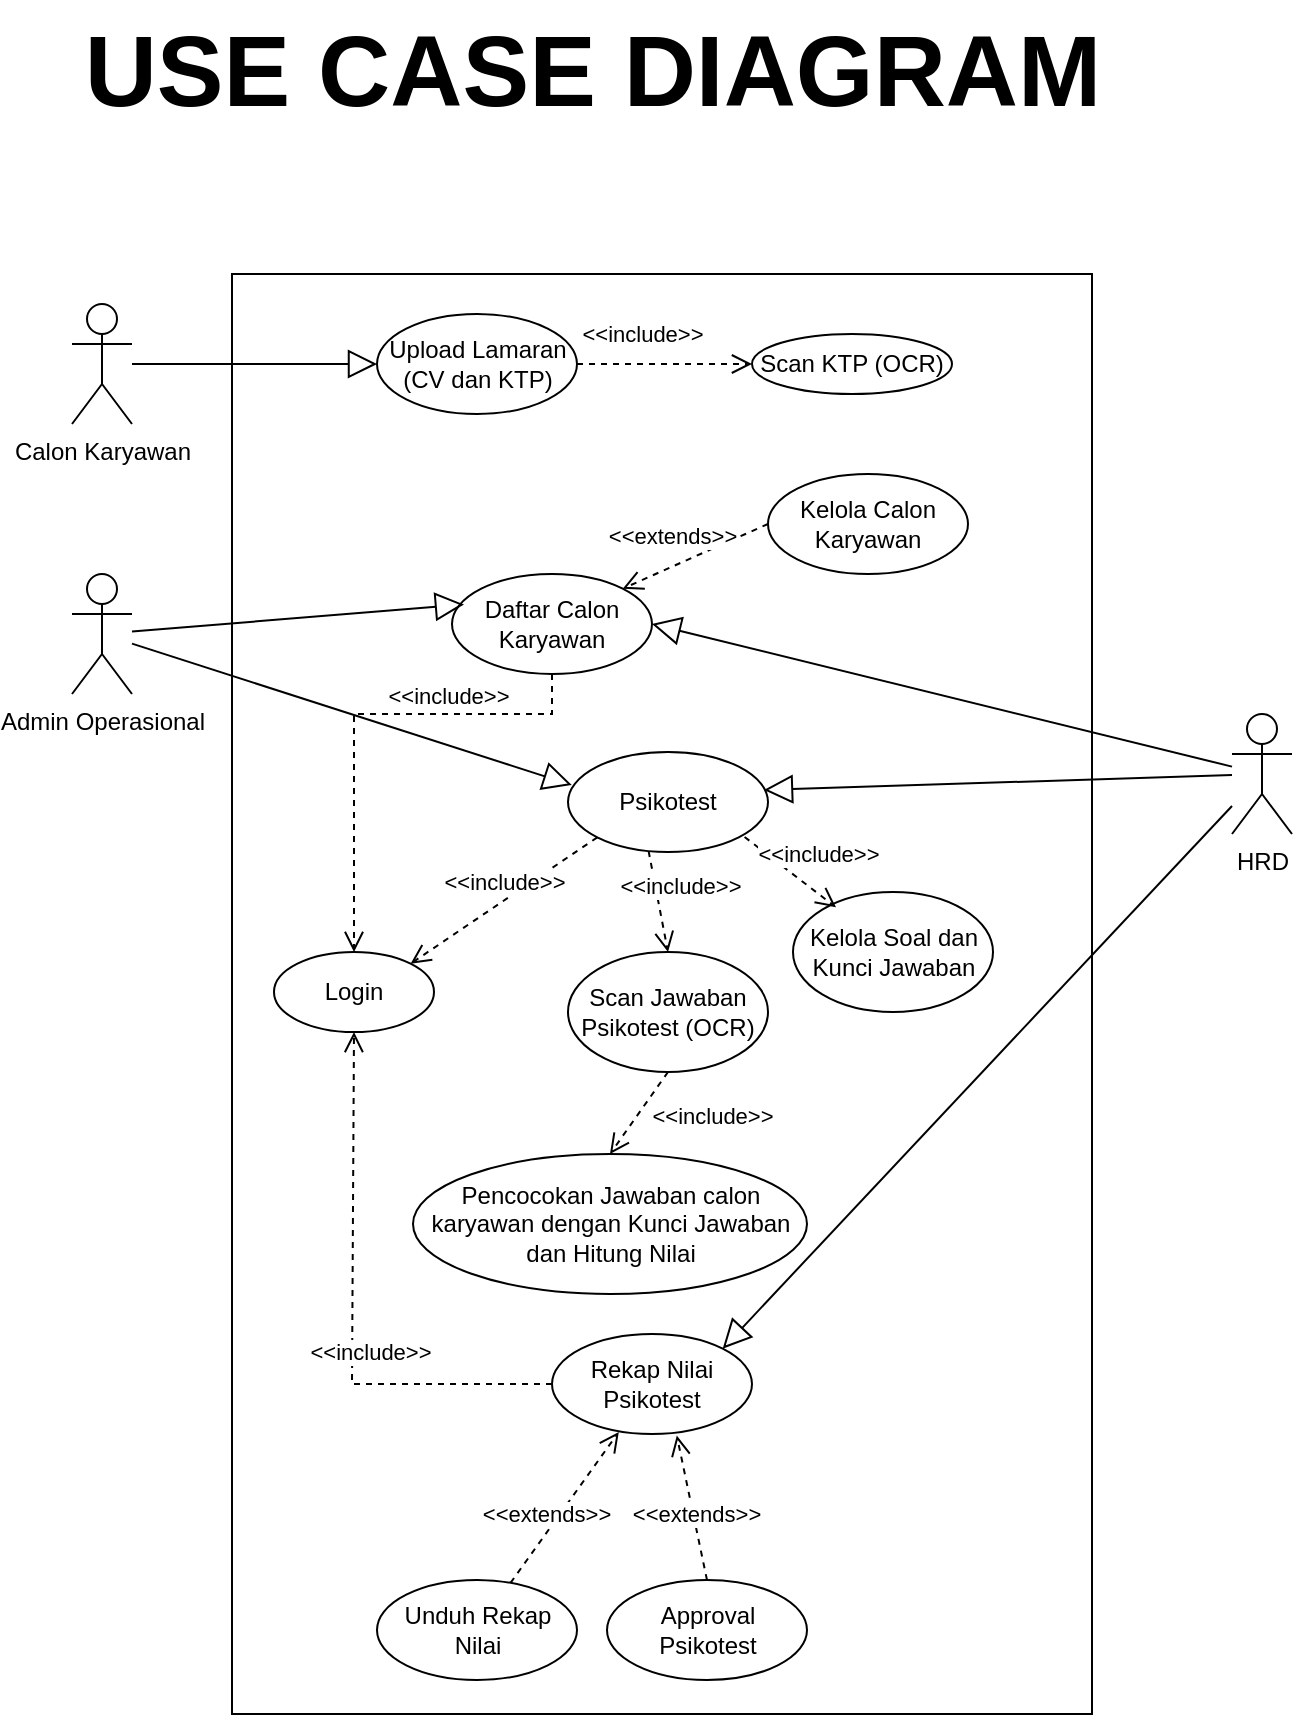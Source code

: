 <mxfile version="28.0.6" pages="5">
  <diagram name="USE CASE DIAGRAM" id="6T4qsqivxqvrZ7MX3iYm">
    <mxGraphModel dx="1042" dy="527" grid="1" gridSize="10" guides="1" tooltips="1" connect="1" arrows="1" fold="1" page="1" pageScale="1" pageWidth="850" pageHeight="1100" math="0" shadow="0">
      <root>
        <mxCell id="0" />
        <mxCell id="1" parent="0" />
        <mxCell id="-LnCVVdrkijfgitVFEL--1" value="Calon Karyawan" style="shape=umlActor;verticalLabelPosition=bottom;verticalAlign=top;html=1;outlineConnect=0;" parent="1" vertex="1">
          <mxGeometry x="70" y="185" width="30" height="60" as="geometry" />
        </mxCell>
        <mxCell id="-LnCVVdrkijfgitVFEL--4" value="" style="html=1;whiteSpace=wrap;fillColor=default;glass=0;rounded=0;shadow=0;" parent="1" vertex="1">
          <mxGeometry x="150" y="170" width="430" height="720" as="geometry" />
        </mxCell>
        <mxCell id="-LnCVVdrkijfgitVFEL--5" value="HRD" style="shape=umlActor;verticalLabelPosition=bottom;verticalAlign=top;html=1;outlineConnect=0;" parent="1" vertex="1">
          <mxGeometry x="650" y="390" width="30" height="60" as="geometry" />
        </mxCell>
        <mxCell id="-LnCVVdrkijfgitVFEL--6" value="Login" style="ellipse;whiteSpace=wrap;html=1;" parent="1" vertex="1">
          <mxGeometry x="171" y="509" width="80" height="40" as="geometry" />
        </mxCell>
        <mxCell id="-LnCVVdrkijfgitVFEL--7" value="Upload Lamaran&lt;br&gt;(CV dan KTP)" style="ellipse;whiteSpace=wrap;html=1;" parent="1" vertex="1">
          <mxGeometry x="222.5" y="190" width="100" height="50" as="geometry" />
        </mxCell>
        <mxCell id="-LnCVVdrkijfgitVFEL--8" value="Psikotest" style="ellipse;whiteSpace=wrap;html=1;" parent="1" vertex="1">
          <mxGeometry x="318" y="409" width="100" height="50" as="geometry" />
        </mxCell>
        <mxCell id="-LnCVVdrkijfgitVFEL--9" value="Daftar Calon Karyawan" style="ellipse;whiteSpace=wrap;html=1;" parent="1" vertex="1">
          <mxGeometry x="260" y="320" width="100" height="50" as="geometry" />
        </mxCell>
        <mxCell id="-LnCVVdrkijfgitVFEL--10" value="Approval&lt;div&gt;Psikotest&lt;/div&gt;" style="ellipse;whiteSpace=wrap;html=1;" parent="1" vertex="1">
          <mxGeometry x="337.5" y="823" width="100" height="50" as="geometry" />
        </mxCell>
        <mxCell id="-LnCVVdrkijfgitVFEL--24" value="&amp;lt;&amp;lt;include&amp;gt;&amp;gt;" style="html=1;verticalAlign=bottom;endArrow=open;dashed=1;endSize=8;curved=0;rounded=0;entryX=0.5;entryY=0;entryDx=0;entryDy=0;exitX=0.5;exitY=1;exitDx=0;exitDy=0;" parent="1" source="-LnCVVdrkijfgitVFEL--9" target="-LnCVVdrkijfgitVFEL--6" edge="1">
          <mxGeometry x="-0.391" relative="1" as="geometry">
            <mxPoint x="440" y="384.5" as="sourcePoint" />
            <mxPoint x="350" y="385" as="targetPoint" />
            <Array as="points">
              <mxPoint x="310" y="390" />
              <mxPoint x="211" y="390" />
            </Array>
            <mxPoint as="offset" />
          </mxGeometry>
        </mxCell>
        <mxCell id="-LnCVVdrkijfgitVFEL--26" value="&amp;lt;&amp;lt;include&amp;gt;&amp;gt;" style="html=1;verticalAlign=bottom;endArrow=open;dashed=1;endSize=8;curved=0;rounded=0;entryX=0.5;entryY=1;entryDx=0;entryDy=0;exitX=0;exitY=0.5;exitDx=0;exitDy=0;" parent="1" source="7Te8VOhXa30SamZNzAqr-4" target="-LnCVVdrkijfgitVFEL--6" edge="1">
          <mxGeometry x="-0.224" y="-9" relative="1" as="geometry">
            <mxPoint x="393" y="685" as="sourcePoint" />
            <mxPoint x="360" y="695" as="targetPoint" />
            <Array as="points">
              <mxPoint x="210" y="725" />
            </Array>
            <mxPoint as="offset" />
          </mxGeometry>
        </mxCell>
        <mxCell id="-LnCVVdrkijfgitVFEL--27" value="&amp;lt;&amp;lt;include&amp;gt;&amp;gt;" style="html=1;verticalAlign=bottom;endArrow=open;dashed=1;endSize=8;curved=0;rounded=0;exitX=0;exitY=1;exitDx=0;exitDy=0;entryX=1;entryY=0;entryDx=0;entryDy=0;" parent="1" source="-LnCVVdrkijfgitVFEL--8" target="-LnCVVdrkijfgitVFEL--6" edge="1">
          <mxGeometry relative="1" as="geometry">
            <mxPoint x="480" y="207.5" as="sourcePoint" />
            <mxPoint x="350" y="382.5" as="targetPoint" />
          </mxGeometry>
        </mxCell>
        <mxCell id="-LnCVVdrkijfgitVFEL--29" value="" style="endArrow=block;endFill=0;endSize=12;html=1;rounded=0;entryX=0;entryY=0.5;entryDx=0;entryDy=0;horizontal=1;" parent="1" source="-LnCVVdrkijfgitVFEL--1" target="-LnCVVdrkijfgitVFEL--7" edge="1">
          <mxGeometry width="160" relative="1" as="geometry">
            <mxPoint x="110" y="270" as="sourcePoint" />
            <mxPoint x="260" y="380" as="targetPoint" />
          </mxGeometry>
        </mxCell>
        <mxCell id="-LnCVVdrkijfgitVFEL--30" value="" style="endArrow=block;endFill=0;endSize=12;html=1;rounded=0;entryX=0.98;entryY=0.38;entryDx=0;entryDy=0;entryPerimeter=0;" parent="1" source="-LnCVVdrkijfgitVFEL--5" target="-LnCVVdrkijfgitVFEL--8" edge="1">
          <mxGeometry width="160" relative="1" as="geometry">
            <mxPoint x="120" y="550" as="sourcePoint" />
            <mxPoint x="260" y="385" as="targetPoint" />
          </mxGeometry>
        </mxCell>
        <mxCell id="-LnCVVdrkijfgitVFEL--33" value="" style="endArrow=block;endFill=0;endSize=12;html=1;rounded=0;entryX=1;entryY=0.5;entryDx=0;entryDy=0;" parent="1" source="-LnCVVdrkijfgitVFEL--5" target="-LnCVVdrkijfgitVFEL--9" edge="1">
          <mxGeometry width="160" relative="1" as="geometry">
            <mxPoint x="120" y="530" as="sourcePoint" />
            <mxPoint x="270" y="305" as="targetPoint" />
          </mxGeometry>
        </mxCell>
        <mxCell id="-LnCVVdrkijfgitVFEL--36" value="USE CASE DIAGRAM" style="text;html=1;align=center;verticalAlign=middle;resizable=0;points=[];autosize=1;strokeColor=none;fillColor=none;fontStyle=1;fontSize=50;" parent="1" vertex="1">
          <mxGeometry x="70" y="33" width="520" height="70" as="geometry" />
        </mxCell>
        <mxCell id="VW0m0DfXCC-n98u10OSN-1" value="Admin Operasional" style="shape=umlActor;verticalLabelPosition=bottom;verticalAlign=top;html=1;outlineConnect=0;" parent="1" vertex="1">
          <mxGeometry x="70" y="320" width="30" height="60" as="geometry" />
        </mxCell>
        <mxCell id="VW0m0DfXCC-n98u10OSN-5" value="" style="endArrow=block;endFill=0;endSize=12;html=1;rounded=0;entryX=0.06;entryY=0.304;entryDx=0;entryDy=0;entryPerimeter=0;" parent="1" source="VW0m0DfXCC-n98u10OSN-1" target="-LnCVVdrkijfgitVFEL--9" edge="1">
          <mxGeometry width="160" relative="1" as="geometry">
            <mxPoint x="120" y="400" as="sourcePoint" />
            <mxPoint x="770" y="295" as="targetPoint" />
          </mxGeometry>
        </mxCell>
        <mxCell id="7Te8VOhXa30SamZNzAqr-3" value="" style="endArrow=block;endFill=0;endSize=12;html=1;rounded=0;entryX=0.019;entryY=0.33;entryDx=0;entryDy=0;entryPerimeter=0;" parent="1" source="VW0m0DfXCC-n98u10OSN-1" target="-LnCVVdrkijfgitVFEL--8" edge="1">
          <mxGeometry width="160" relative="1" as="geometry">
            <mxPoint x="120" y="420" as="sourcePoint" />
            <mxPoint x="364" y="294" as="targetPoint" />
          </mxGeometry>
        </mxCell>
        <mxCell id="7Te8VOhXa30SamZNzAqr-4" value="Rekap Nilai Psikotest" style="ellipse;whiteSpace=wrap;html=1;" parent="1" vertex="1">
          <mxGeometry x="310" y="700" width="100" height="50" as="geometry" />
        </mxCell>
        <mxCell id="7Te8VOhXa30SamZNzAqr-5" value="" style="endArrow=block;endFill=0;endSize=12;html=1;rounded=0;entryX=1;entryY=0;entryDx=0;entryDy=0;" parent="1" source="-LnCVVdrkijfgitVFEL--5" target="7Te8VOhXa30SamZNzAqr-4" edge="1">
          <mxGeometry width="160" relative="1" as="geometry">
            <mxPoint x="120" y="580" as="sourcePoint" />
            <mxPoint x="270" y="487" as="targetPoint" />
          </mxGeometry>
        </mxCell>
        <mxCell id="7Te8VOhXa30SamZNzAqr-6" value="Unduh Rekap Nilai" style="ellipse;whiteSpace=wrap;html=1;" parent="1" vertex="1">
          <mxGeometry x="222.5" y="823" width="100" height="50" as="geometry" />
        </mxCell>
        <mxCell id="7Te8VOhXa30SamZNzAqr-7" value="&amp;lt;&amp;lt;extends&amp;gt;&amp;gt;" style="html=1;verticalAlign=bottom;endArrow=open;dashed=1;endSize=8;curved=0;rounded=0;entryX=0.334;entryY=0.98;entryDx=0;entryDy=0;entryPerimeter=0;" parent="1" source="7Te8VOhXa30SamZNzAqr-6" target="7Te8VOhXa30SamZNzAqr-4" edge="1">
          <mxGeometry x="-0.333" relative="1" as="geometry">
            <mxPoint x="440" y="610" as="sourcePoint" />
            <mxPoint x="310" y="745" as="targetPoint" />
            <mxPoint as="offset" />
            <Array as="points" />
          </mxGeometry>
        </mxCell>
        <mxCell id="lXcN_mgPwJIDh37Nm0o5-3" value="Kelola Soal dan Kunci Jawaban" style="ellipse;whiteSpace=wrap;html=1;" parent="1" vertex="1">
          <mxGeometry x="430.5" y="479" width="100" height="60" as="geometry" />
        </mxCell>
        <mxCell id="lXcN_mgPwJIDh37Nm0o5-4" value="&amp;lt;&amp;lt;include&amp;gt;&amp;gt;" style="html=1;verticalAlign=bottom;endArrow=open;dashed=1;endSize=8;curved=0;rounded=0;entryX=0.215;entryY=0.128;entryDx=0;entryDy=0;exitX=0.883;exitY=0.85;exitDx=0;exitDy=0;exitPerimeter=0;entryPerimeter=0;" parent="1" source="-LnCVVdrkijfgitVFEL--8" target="lXcN_mgPwJIDh37Nm0o5-3" edge="1">
          <mxGeometry x="0.379" y="9" relative="1" as="geometry">
            <mxPoint x="320" y="760" as="sourcePoint" />
            <mxPoint x="320" y="710" as="targetPoint" />
            <mxPoint as="offset" />
            <Array as="points" />
          </mxGeometry>
        </mxCell>
        <mxCell id="lXcN_mgPwJIDh37Nm0o5-5" value="Kelola Calon Karyawan" style="ellipse;whiteSpace=wrap;html=1;" parent="1" vertex="1">
          <mxGeometry x="418" y="270" width="100" height="50" as="geometry" />
        </mxCell>
        <mxCell id="lXcN_mgPwJIDh37Nm0o5-6" value="&amp;lt;&amp;lt;extends&amp;gt;&amp;gt;" style="html=1;verticalAlign=bottom;endArrow=open;dashed=1;endSize=8;curved=0;rounded=0;entryX=1;entryY=0;entryDx=0;entryDy=0;exitX=0;exitY=0.5;exitDx=0;exitDy=0;" parent="1" source="lXcN_mgPwJIDh37Nm0o5-5" target="-LnCVVdrkijfgitVFEL--9" edge="1">
          <mxGeometry x="0.257" y="-6" relative="1" as="geometry">
            <mxPoint x="320" y="570" as="sourcePoint" />
            <mxPoint x="320" y="512" as="targetPoint" />
            <mxPoint as="offset" />
            <Array as="points" />
          </mxGeometry>
        </mxCell>
        <mxCell id="lXcN_mgPwJIDh37Nm0o5-8" value="&amp;lt;&amp;lt;extends&amp;gt;&amp;gt;" style="html=1;verticalAlign=bottom;endArrow=open;dashed=1;endSize=8;curved=0;rounded=0;entryX=0.624;entryY=1.016;entryDx=0;entryDy=0;exitX=0.5;exitY=0;exitDx=0;exitDy=0;entryPerimeter=0;" parent="1" source="-LnCVVdrkijfgitVFEL--10" target="7Te8VOhXa30SamZNzAqr-4" edge="1">
          <mxGeometry x="-0.333" relative="1" as="geometry">
            <mxPoint x="282" y="681" as="sourcePoint" />
            <mxPoint x="320" y="600" as="targetPoint" />
            <mxPoint as="offset" />
            <Array as="points" />
          </mxGeometry>
        </mxCell>
        <mxCell id="lXcN_mgPwJIDh37Nm0o5-9" value="Scan Jawaban Psikotest (OCR)" style="ellipse;whiteSpace=wrap;html=1;" parent="1" vertex="1">
          <mxGeometry x="318" y="509" width="100" height="60" as="geometry" />
        </mxCell>
        <mxCell id="lXcN_mgPwJIDh37Nm0o5-10" value="&amp;lt;&amp;lt;include&amp;gt;&amp;gt;" style="html=1;verticalAlign=bottom;endArrow=open;dashed=1;endSize=8;curved=0;rounded=0;entryX=0.5;entryY=0;entryDx=0;entryDy=0;exitX=0.403;exitY=0.991;exitDx=0;exitDy=0;exitPerimeter=0;" parent="1" source="-LnCVVdrkijfgitVFEL--8" target="lXcN_mgPwJIDh37Nm0o5-9" edge="1">
          <mxGeometry x="0.121" y="10" relative="1" as="geometry">
            <mxPoint x="320" y="470" as="sourcePoint" />
            <mxPoint x="320" y="420" as="targetPoint" />
            <mxPoint as="offset" />
            <Array as="points" />
          </mxGeometry>
        </mxCell>
        <mxCell id="eVHxPvrnUxrZTThEjFGU-1" value="Pencocokan Jawaban calon karyawan dengan Kunci Jawaban&lt;div&gt;dan Hitung Nilai&lt;/div&gt;" style="ellipse;whiteSpace=wrap;html=1;" parent="1" vertex="1">
          <mxGeometry x="240.5" y="610" width="197" height="70" as="geometry" />
        </mxCell>
        <mxCell id="eVHxPvrnUxrZTThEjFGU-3" value="&amp;lt;&amp;lt;include&amp;gt;&amp;gt;" style="html=1;verticalAlign=bottom;endArrow=open;dashed=1;endSize=8;curved=0;rounded=0;exitX=0.5;exitY=1;exitDx=0;exitDy=0;entryX=0.5;entryY=0;entryDx=0;entryDy=0;" parent="1" source="lXcN_mgPwJIDh37Nm0o5-9" target="eVHxPvrnUxrZTThEjFGU-1" edge="1">
          <mxGeometry x="-0.498" y="36" relative="1" as="geometry">
            <mxPoint x="420" y="470" as="sourcePoint" />
            <mxPoint x="399" y="520" as="targetPoint" />
            <mxPoint as="offset" />
            <Array as="points" />
          </mxGeometry>
        </mxCell>
        <mxCell id="4qiZYSaZGQehWmJFmnZG-1" value="Scan KTP (OCR)" style="ellipse;whiteSpace=wrap;html=1;" parent="1" vertex="1">
          <mxGeometry x="410" y="200" width="100" height="30" as="geometry" />
        </mxCell>
        <mxCell id="4qiZYSaZGQehWmJFmnZG-2" value="&amp;lt;&amp;lt;include&amp;gt;&amp;gt;" style="html=1;verticalAlign=bottom;endArrow=open;dashed=1;endSize=8;curved=0;rounded=0;entryX=0;entryY=0.5;entryDx=0;entryDy=0;exitX=1;exitY=0.5;exitDx=0;exitDy=0;" parent="1" source="-LnCVVdrkijfgitVFEL--7" target="4qiZYSaZGQehWmJFmnZG-1" edge="1">
          <mxGeometry x="-0.269" y="6" relative="1" as="geometry">
            <mxPoint x="435" y="275" as="sourcePoint" />
            <mxPoint x="355" y="287" as="targetPoint" />
            <mxPoint as="offset" />
            <Array as="points" />
          </mxGeometry>
        </mxCell>
      </root>
    </mxGraphModel>
  </diagram>
  <diagram id="JDkG3bA-1qyNmmjzLE93" name="ACTIVITY DIAGRAM">
    <mxGraphModel dx="1737" dy="1978" grid="1" gridSize="10" guides="1" tooltips="1" connect="1" arrows="1" fold="1" page="1" pageScale="1" pageWidth="850" pageHeight="1100" math="0" shadow="0">
      <root>
        <mxCell id="0" />
        <mxCell id="1" parent="0" />
        <mxCell id="-dTdE7fVJizG8Fi9k5Ov-3" value="&lt;font style=&quot;font-size: 14px;&quot;&gt;HRD &amp;amp; Admin&lt;/font&gt;" style="swimlane;whiteSpace=wrap;html=1;" parent="1" vertex="1">
          <mxGeometry x="1720" y="-770" width="260" height="650" as="geometry" />
        </mxCell>
        <mxCell id="teF5q3dAIL4rEkFP2V02-22" value="" style="ellipse;html=1;shape=startState;fillColor=#000000;strokeColor=#000000;" parent="-dTdE7fVJizG8Fi9k5Ov-3" vertex="1">
          <mxGeometry x="105" y="40" width="30" height="30" as="geometry" />
        </mxCell>
        <mxCell id="teF5q3dAIL4rEkFP2V02-23" value="" style="edgeStyle=orthogonalEdgeStyle;html=1;verticalAlign=bottom;endArrow=open;endSize=8;strokeColor=#000000;rounded=0;" parent="-dTdE7fVJizG8Fi9k5Ov-3" source="teF5q3dAIL4rEkFP2V02-22" edge="1">
          <mxGeometry relative="1" as="geometry">
            <mxPoint x="120" y="120" as="targetPoint" />
          </mxGeometry>
        </mxCell>
        <mxCell id="teF5q3dAIL4rEkFP2V02-24" value="&lt;font style=&quot;font-size: 14px;&quot;&gt;Masukkan&amp;nbsp;&lt;/font&gt;&lt;div&gt;&lt;font style=&quot;font-size: 14px;&quot;&gt;email &amp;amp; password&lt;/font&gt;&lt;/div&gt;" style="rounded=1;whiteSpace=wrap;html=1;" parent="-dTdE7fVJizG8Fi9k5Ov-3" vertex="1">
          <mxGeometry x="35" y="265" width="160" height="60" as="geometry" />
        </mxCell>
        <mxCell id="teF5q3dAIL4rEkFP2V02-25" value="&lt;font style=&quot;font-size: 14px;&quot;&gt;Buka website&lt;/font&gt;" style="rounded=1;whiteSpace=wrap;html=1;" parent="-dTdE7fVJizG8Fi9k5Ov-3" vertex="1">
          <mxGeometry x="60" y="120" width="120" height="60" as="geometry" />
        </mxCell>
        <mxCell id="-dTdE7fVJizG8Fi9k5Ov-8" value="&lt;font style=&quot;font-size: 14px;&quot;&gt;Sistem&lt;/font&gt;" style="swimlane;whiteSpace=wrap;html=1;" parent="1" vertex="1">
          <mxGeometry x="1980" y="-770" width="400" height="650" as="geometry" />
        </mxCell>
        <mxCell id="teF5q3dAIL4rEkFP2V02-26" value="&lt;font style=&quot;font-size: 14px;&quot;&gt;Menampilkan halaman login&lt;/font&gt;" style="rounded=1;whiteSpace=wrap;html=1;" parent="-dTdE7fVJizG8Fi9k5Ov-8" vertex="1">
          <mxGeometry x="71.75" y="120" width="120" height="60" as="geometry" />
        </mxCell>
        <mxCell id="teF5q3dAIL4rEkFP2V02-37" value="&lt;font style=&quot;font-size: 14px;&quot;&gt;Validasi&lt;/font&gt;" style="rounded=1;whiteSpace=wrap;html=1;" parent="-dTdE7fVJizG8Fi9k5Ov-8" vertex="1">
          <mxGeometry x="71.75" y="270" width="120" height="50" as="geometry" />
        </mxCell>
        <mxCell id="teF5q3dAIL4rEkFP2V02-33" value="" style="rhombus;whiteSpace=wrap;html=1;" parent="-dTdE7fVJizG8Fi9k5Ov-8" vertex="1">
          <mxGeometry x="113" y="380" width="37.5" height="40" as="geometry" />
        </mxCell>
        <mxCell id="teF5q3dAIL4rEkFP2V02-36" value="&lt;font style=&quot;font-size: 14px;&quot;&gt;Menampilkan pesan&amp;nbsp;&lt;/font&gt;&lt;div&gt;&lt;font style=&quot;font-size: 14px;&quot;&gt;&quot;email &amp;amp; password salah&quot;&lt;/font&gt;&lt;/div&gt;" style="rounded=1;whiteSpace=wrap;html=1;" parent="-dTdE7fVJizG8Fi9k5Ov-8" vertex="1">
          <mxGeometry x="221.75" y="367.5" width="150" height="65" as="geometry" />
        </mxCell>
        <mxCell id="teF5q3dAIL4rEkFP2V02-28" value="&lt;font style=&quot;font-size: 14px;&quot;&gt;Menampilkan halaman dashboard&lt;/font&gt;" style="rounded=1;whiteSpace=wrap;html=1;" parent="-dTdE7fVJizG8Fi9k5Ov-8" vertex="1">
          <mxGeometry x="57.63" y="470" width="148.25" height="50" as="geometry" />
        </mxCell>
        <mxCell id="teF5q3dAIL4rEkFP2V02-27" style="edgeStyle=orthogonalEdgeStyle;rounded=0;orthogonalLoop=1;jettySize=auto;html=1;exitX=0.5;exitY=1;exitDx=0;exitDy=0;" parent="-dTdE7fVJizG8Fi9k5Ov-8" source="teF5q3dAIL4rEkFP2V02-37" target="teF5q3dAIL4rEkFP2V02-33" edge="1">
          <mxGeometry relative="1" as="geometry" />
        </mxCell>
        <mxCell id="teF5q3dAIL4rEkFP2V02-29" style="edgeStyle=orthogonalEdgeStyle;rounded=0;orthogonalLoop=1;jettySize=auto;html=1;exitX=1;exitY=0.5;exitDx=0;exitDy=0;entryX=0;entryY=0.5;entryDx=0;entryDy=0;" parent="-dTdE7fVJizG8Fi9k5Ov-8" source="teF5q3dAIL4rEkFP2V02-33" target="teF5q3dAIL4rEkFP2V02-36" edge="1">
          <mxGeometry relative="1" as="geometry" />
        </mxCell>
        <mxCell id="teF5q3dAIL4rEkFP2V02-30" value="Invalid" style="edgeLabel;html=1;align=center;verticalAlign=middle;resizable=0;points=[];" parent="teF5q3dAIL4rEkFP2V02-29" connectable="0" vertex="1">
          <mxGeometry x="-0.009" y="2" relative="1" as="geometry">
            <mxPoint as="offset" />
          </mxGeometry>
        </mxCell>
        <mxCell id="teF5q3dAIL4rEkFP2V02-31" style="edgeStyle=orthogonalEdgeStyle;rounded=0;orthogonalLoop=1;jettySize=auto;html=1;exitX=0.5;exitY=1;exitDx=0;exitDy=0;" parent="-dTdE7fVJizG8Fi9k5Ov-8" source="teF5q3dAIL4rEkFP2V02-33" target="teF5q3dAIL4rEkFP2V02-28" edge="1">
          <mxGeometry relative="1" as="geometry" />
        </mxCell>
        <mxCell id="teF5q3dAIL4rEkFP2V02-32" value="Valid" style="edgeLabel;html=1;align=center;verticalAlign=middle;resizable=0;points=[];" parent="teF5q3dAIL4rEkFP2V02-31" connectable="0" vertex="1">
          <mxGeometry x="-0.332" y="1" relative="1" as="geometry">
            <mxPoint as="offset" />
          </mxGeometry>
        </mxCell>
        <mxCell id="teF5q3dAIL4rEkFP2V02-34" style="edgeStyle=orthogonalEdgeStyle;rounded=0;orthogonalLoop=1;jettySize=auto;html=1;exitX=0.5;exitY=1;exitDx=0;exitDy=0;entryX=0.5;entryY=0;entryDx=0;entryDy=0;" parent="-dTdE7fVJizG8Fi9k5Ov-8" target="teF5q3dAIL4rEkFP2V02-35" edge="1">
          <mxGeometry relative="1" as="geometry">
            <mxPoint x="131.75" y="520" as="sourcePoint" />
          </mxGeometry>
        </mxCell>
        <mxCell id="teF5q3dAIL4rEkFP2V02-35" value="" style="ellipse;html=1;shape=endState;fillColor=#000000;strokeColor=#000000;" parent="-dTdE7fVJizG8Fi9k5Ov-8" vertex="1">
          <mxGeometry x="116.75" y="570" width="30" height="30" as="geometry" />
        </mxCell>
        <mxCell id="5wGosOrmhJM1EIbnfrxs-1" value="Login" style="text;html=1;align=center;verticalAlign=middle;resizable=0;points=[];autosize=1;strokeColor=none;fillColor=none;fontStyle=1;fontSize=50;" parent="1" vertex="1">
          <mxGeometry x="1710" y="-880" width="150" height="70" as="geometry" />
        </mxCell>
        <mxCell id="teF5q3dAIL4rEkFP2V02-20" style="edgeStyle=orthogonalEdgeStyle;rounded=0;orthogonalLoop=1;jettySize=auto;html=1;exitX=1;exitY=0.5;exitDx=0;exitDy=0;entryX=0;entryY=0.5;entryDx=0;entryDy=0;" parent="1" source="teF5q3dAIL4rEkFP2V02-25" target="teF5q3dAIL4rEkFP2V02-26" edge="1">
          <mxGeometry relative="1" as="geometry" />
        </mxCell>
        <mxCell id="teF5q3dAIL4rEkFP2V02-21" style="edgeStyle=orthogonalEdgeStyle;rounded=0;orthogonalLoop=1;jettySize=auto;html=1;exitX=0.5;exitY=1;exitDx=0;exitDy=0;" parent="1" source="teF5q3dAIL4rEkFP2V02-26" target="teF5q3dAIL4rEkFP2V02-24" edge="1">
          <mxGeometry relative="1" as="geometry">
            <mxPoint x="1686" y="-520" as="targetPoint" />
          </mxGeometry>
        </mxCell>
        <mxCell id="teF5q3dAIL4rEkFP2V02-38" style="edgeStyle=orthogonalEdgeStyle;rounded=0;orthogonalLoop=1;jettySize=auto;html=1;exitX=1;exitY=0.5;exitDx=0;exitDy=0;entryX=0;entryY=0.5;entryDx=0;entryDy=0;" parent="1" source="teF5q3dAIL4rEkFP2V02-24" target="teF5q3dAIL4rEkFP2V02-37" edge="1">
          <mxGeometry relative="1" as="geometry" />
        </mxCell>
        <mxCell id="teF5q3dAIL4rEkFP2V02-39" value="" style="group" parent="1" vertex="1" connectable="0">
          <mxGeometry x="2555" y="-770" width="750" height="680" as="geometry" />
        </mxCell>
        <mxCell id="teF5q3dAIL4rEkFP2V02-40" style="edgeStyle=orthogonalEdgeStyle;rounded=0;orthogonalLoop=1;jettySize=auto;html=1;exitX=1;exitY=0.5;exitDx=0;exitDy=0;entryX=0;entryY=0.5;entryDx=0;entryDy=0;" parent="teF5q3dAIL4rEkFP2V02-39" source="teF5q3dAIL4rEkFP2V02-44" target="teF5q3dAIL4rEkFP2V02-57" edge="1">
          <mxGeometry relative="1" as="geometry" />
        </mxCell>
        <mxCell id="teF5q3dAIL4rEkFP2V02-41" style="edgeStyle=orthogonalEdgeStyle;rounded=0;orthogonalLoop=1;jettySize=auto;html=1;exitX=1;exitY=0.5;exitDx=0;exitDy=0;entryX=0;entryY=0.5;entryDx=0;entryDy=0;" parent="teF5q3dAIL4rEkFP2V02-39" source="teF5q3dAIL4rEkFP2V02-45" target="teF5q3dAIL4rEkFP2V02-56" edge="1">
          <mxGeometry relative="1" as="geometry" />
        </mxCell>
        <mxCell id="teF5q3dAIL4rEkFP2V02-42" style="edgeStyle=orthogonalEdgeStyle;rounded=0;orthogonalLoop=1;jettySize=auto;html=1;exitX=0.5;exitY=1;exitDx=0;exitDy=0;entryX=0.5;entryY=0;entryDx=0;entryDy=0;" parent="teF5q3dAIL4rEkFP2V02-39" source="teF5q3dAIL4rEkFP2V02-56" target="teF5q3dAIL4rEkFP2V02-44" edge="1">
          <mxGeometry relative="1" as="geometry" />
        </mxCell>
        <mxCell id="teF5q3dAIL4rEkFP2V02-43" value="&lt;span style=&quot;font-size: 14px;&quot;&gt;HRD &amp;amp; Admin&lt;/span&gt;" style="swimlane;whiteSpace=wrap;html=1;startSize=23;" parent="teF5q3dAIL4rEkFP2V02-39" vertex="1">
          <mxGeometry width="309.75" height="680" as="geometry" />
        </mxCell>
        <mxCell id="teF5q3dAIL4rEkFP2V02-44" value="&lt;div&gt;&lt;span style=&quot;background-color: transparent; color: light-dark(rgb(0, 0, 0), rgb(255, 255, 255));&quot;&gt;&lt;font style=&quot;font-size: 14px;&quot;&gt;Konfirmasi logout&amp;nbsp;&lt;/font&gt;&lt;/span&gt;&lt;/div&gt;" style="rounded=1;whiteSpace=wrap;html=1;" parent="teF5q3dAIL4rEkFP2V02-43" vertex="1">
          <mxGeometry x="87.25" y="260" width="135.25" height="65" as="geometry" />
        </mxCell>
        <mxCell id="teF5q3dAIL4rEkFP2V02-45" value="&lt;font style=&quot;font-size: 14px;&quot;&gt;Pilih Menu&amp;nbsp;&amp;nbsp;&lt;/font&gt;&lt;span style=&quot;font-size: 14px; background-color: transparent; color: light-dark(rgb(0, 0, 0), rgb(255, 255, 255));&quot;&gt;&quot;Logout&quot;&lt;/span&gt;" style="rounded=1;whiteSpace=wrap;html=1;" parent="teF5q3dAIL4rEkFP2V02-43" vertex="1">
          <mxGeometry x="93.88" y="140" width="122" height="60" as="geometry" />
        </mxCell>
        <mxCell id="teF5q3dAIL4rEkFP2V02-46" style="edgeStyle=orthogonalEdgeStyle;rounded=0;orthogonalLoop=1;jettySize=auto;html=1;exitX=0.5;exitY=1;exitDx=0;exitDy=0;entryX=0.5;entryY=0;entryDx=0;entryDy=0;" parent="teF5q3dAIL4rEkFP2V02-43" source="teF5q3dAIL4rEkFP2V02-47" target="teF5q3dAIL4rEkFP2V02-45" edge="1">
          <mxGeometry relative="1" as="geometry" />
        </mxCell>
        <mxCell id="teF5q3dAIL4rEkFP2V02-47" value="" style="ellipse;html=1;shape=startState;fillColor=#000000;strokeColor=#000000;" parent="teF5q3dAIL4rEkFP2V02-43" vertex="1">
          <mxGeometry x="139.88" y="70" width="30" height="30" as="geometry" />
        </mxCell>
        <mxCell id="teF5q3dAIL4rEkFP2V02-48" value="&lt;font style=&quot;font-size: 14px;&quot;&gt;Sistem&lt;/font&gt;" style="swimlane;whiteSpace=wrap;html=1;" parent="teF5q3dAIL4rEkFP2V02-39" vertex="1">
          <mxGeometry x="309.75" width="440.25" height="680" as="geometry" />
        </mxCell>
        <mxCell id="teF5q3dAIL4rEkFP2V02-49" value="&lt;font style=&quot;font-size: 14px;&quot;&gt;Keluar&lt;/font&gt;" style="rounded=1;whiteSpace=wrap;html=1;" parent="teF5q3dAIL4rEkFP2V02-48" vertex="1">
          <mxGeometry x="60.5" y="410" width="103" height="50" as="geometry" />
        </mxCell>
        <mxCell id="teF5q3dAIL4rEkFP2V02-50" value="&lt;font style=&quot;font-size: 14px;&quot;&gt;Kembali Ke&amp;nbsp;&lt;/font&gt;&lt;div&gt;&lt;font style=&quot;font-size: 14px;&quot;&gt;Dashboard&lt;/font&gt;&lt;/div&gt;" style="rounded=1;whiteSpace=wrap;html=1;" parent="teF5q3dAIL4rEkFP2V02-48" vertex="1">
          <mxGeometry x="240.25" y="410" width="150" height="50" as="geometry" />
        </mxCell>
        <mxCell id="teF5q3dAIL4rEkFP2V02-51" style="edgeStyle=orthogonalEdgeStyle;rounded=0;orthogonalLoop=1;jettySize=auto;html=1;exitX=0.5;exitY=1;exitDx=0;exitDy=0;entryX=0.5;entryY=0;entryDx=0;entryDy=0;" parent="teF5q3dAIL4rEkFP2V02-48" source="teF5q3dAIL4rEkFP2V02-52" target="teF5q3dAIL4rEkFP2V02-54" edge="1">
          <mxGeometry relative="1" as="geometry" />
        </mxCell>
        <mxCell id="teF5q3dAIL4rEkFP2V02-52" value="&lt;font style=&quot;font-size: 14px;&quot;&gt;Kembali ke&amp;nbsp;&lt;/font&gt;&lt;div&gt;&lt;font style=&quot;font-size: 14px;&quot;&gt;Login&lt;/font&gt;&lt;/div&gt;" style="rounded=1;whiteSpace=wrap;html=1;" parent="teF5q3dAIL4rEkFP2V02-48" vertex="1">
          <mxGeometry x="47.5" y="490" width="129" height="60" as="geometry" />
        </mxCell>
        <mxCell id="teF5q3dAIL4rEkFP2V02-53" style="edgeStyle=orthogonalEdgeStyle;rounded=0;orthogonalLoop=1;jettySize=auto;html=1;exitX=0.5;exitY=1;exitDx=0;exitDy=0;" parent="teF5q3dAIL4rEkFP2V02-48" source="teF5q3dAIL4rEkFP2V02-49" target="teF5q3dAIL4rEkFP2V02-52" edge="1">
          <mxGeometry relative="1" as="geometry" />
        </mxCell>
        <mxCell id="teF5q3dAIL4rEkFP2V02-54" value="" style="ellipse;html=1;shape=endState;fillColor=#000000;strokeColor=#000000;" parent="teF5q3dAIL4rEkFP2V02-48" vertex="1">
          <mxGeometry x="176.5" y="610" width="30" height="30" as="geometry" />
        </mxCell>
        <mxCell id="teF5q3dAIL4rEkFP2V02-55" style="edgeStyle=orthogonalEdgeStyle;rounded=0;orthogonalLoop=1;jettySize=auto;html=1;exitX=0.5;exitY=1;exitDx=0;exitDy=0;entryX=1;entryY=0.5;entryDx=0;entryDy=0;" parent="teF5q3dAIL4rEkFP2V02-48" source="teF5q3dAIL4rEkFP2V02-50" target="teF5q3dAIL4rEkFP2V02-54" edge="1">
          <mxGeometry relative="1" as="geometry" />
        </mxCell>
        <mxCell id="teF5q3dAIL4rEkFP2V02-56" value="&lt;font style=&quot;font-size: 14px;&quot;&gt;Menampilkan&amp;nbsp;&lt;/font&gt;&lt;div&gt;&lt;font style=&quot;font-size: 14px;&quot;&gt;konfirmasi pop-up&lt;/font&gt;&lt;/div&gt;" style="rounded=1;whiteSpace=wrap;html=1;" parent="teF5q3dAIL4rEkFP2V02-48" vertex="1">
          <mxGeometry x="133" y="140" width="144.75" height="60" as="geometry" />
        </mxCell>
        <mxCell id="teF5q3dAIL4rEkFP2V02-57" value="&lt;font style=&quot;font-size: 14px;&quot;&gt;Validasi&amp;nbsp;&lt;/font&gt;&lt;div&gt;&lt;font style=&quot;font-size: 14px;&quot;&gt;konfirmasi&lt;/font&gt;&lt;/div&gt;" style="rounded=1;whiteSpace=wrap;html=1;" parent="teF5q3dAIL4rEkFP2V02-48" vertex="1">
          <mxGeometry x="145.38" y="267.5" width="120" height="50" as="geometry" />
        </mxCell>
        <mxCell id="teF5q3dAIL4rEkFP2V02-58" value="" style="rhombus;whiteSpace=wrap;html=1;" parent="teF5q3dAIL4rEkFP2V02-48" vertex="1">
          <mxGeometry x="186.63" y="350" width="37.5" height="40" as="geometry" />
        </mxCell>
        <mxCell id="teF5q3dAIL4rEkFP2V02-59" style="edgeStyle=orthogonalEdgeStyle;rounded=0;orthogonalLoop=1;jettySize=auto;html=1;exitX=0.5;exitY=1;exitDx=0;exitDy=0;" parent="teF5q3dAIL4rEkFP2V02-48" source="teF5q3dAIL4rEkFP2V02-57" target="teF5q3dAIL4rEkFP2V02-58" edge="1">
          <mxGeometry relative="1" as="geometry" />
        </mxCell>
        <mxCell id="teF5q3dAIL4rEkFP2V02-60" style="edgeStyle=orthogonalEdgeStyle;rounded=0;orthogonalLoop=1;jettySize=auto;html=1;exitX=0;exitY=0.5;exitDx=0;exitDy=0;entryX=0.5;entryY=0;entryDx=0;entryDy=0;" parent="teF5q3dAIL4rEkFP2V02-48" source="teF5q3dAIL4rEkFP2V02-58" target="teF5q3dAIL4rEkFP2V02-49" edge="1">
          <mxGeometry relative="1" as="geometry" />
        </mxCell>
        <mxCell id="teF5q3dAIL4rEkFP2V02-61" value="Ya" style="edgeLabel;html=1;align=center;verticalAlign=middle;resizable=0;points=[];" parent="teF5q3dAIL4rEkFP2V02-60" connectable="0" vertex="1">
          <mxGeometry x="-0.523" y="2" relative="1" as="geometry">
            <mxPoint as="offset" />
          </mxGeometry>
        </mxCell>
        <mxCell id="teF5q3dAIL4rEkFP2V02-62" style="edgeStyle=orthogonalEdgeStyle;rounded=0;orthogonalLoop=1;jettySize=auto;html=1;exitX=1;exitY=0.5;exitDx=0;exitDy=0;entryX=0.5;entryY=0;entryDx=0;entryDy=0;" parent="teF5q3dAIL4rEkFP2V02-48" source="teF5q3dAIL4rEkFP2V02-58" target="teF5q3dAIL4rEkFP2V02-50" edge="1">
          <mxGeometry relative="1" as="geometry" />
        </mxCell>
        <mxCell id="teF5q3dAIL4rEkFP2V02-63" value="Tidak" style="edgeLabel;html=1;align=center;verticalAlign=middle;resizable=0;points=[];" parent="teF5q3dAIL4rEkFP2V02-62" connectable="0" vertex="1">
          <mxGeometry x="-0.429" y="-1" relative="1" as="geometry">
            <mxPoint as="offset" />
          </mxGeometry>
        </mxCell>
        <mxCell id="teF5q3dAIL4rEkFP2V02-64" value="Logout" style="text;html=1;align=center;verticalAlign=middle;resizable=0;points=[];autosize=1;strokeColor=none;fillColor=none;fontStyle=1;fontSize=50;" parent="1" vertex="1">
          <mxGeometry x="2550" y="-880" width="180" height="70" as="geometry" />
        </mxCell>
        <mxCell id="f52TMN1NGTrrrHh_Enjg-1" value="&lt;font style=&quot;font-size: 14px;&quot;&gt;Calon Karyawan&lt;/font&gt;" style="swimlane;whiteSpace=wrap;html=1;" parent="1" vertex="1">
          <mxGeometry x="50" y="-840" width="260" height="990" as="geometry" />
        </mxCell>
        <mxCell id="f52TMN1NGTrrrHh_Enjg-2" value="" style="ellipse;html=1;shape=startState;fillColor=#000000;strokeColor=#000000;" parent="f52TMN1NGTrrrHh_Enjg-1" vertex="1">
          <mxGeometry x="105" y="40" width="30" height="30" as="geometry" />
        </mxCell>
        <mxCell id="f52TMN1NGTrrrHh_Enjg-3" value="" style="edgeStyle=orthogonalEdgeStyle;html=1;verticalAlign=bottom;endArrow=open;endSize=8;strokeColor=#000000;rounded=0;" parent="f52TMN1NGTrrrHh_Enjg-1" source="f52TMN1NGTrrrHh_Enjg-2" edge="1">
          <mxGeometry relative="1" as="geometry">
            <mxPoint x="120" y="120" as="targetPoint" />
          </mxGeometry>
        </mxCell>
        <mxCell id="f52TMN1NGTrrrHh_Enjg-4" value="&lt;span style=&quot;font-size: 14px;&quot;&gt;Mengisi form input dan pilih berkas (KTP dan CV)&lt;/span&gt;" style="rounded=1;whiteSpace=wrap;html=1;" parent="f52TMN1NGTrrrHh_Enjg-1" vertex="1">
          <mxGeometry x="35" y="265" width="185" height="60" as="geometry" />
        </mxCell>
        <mxCell id="f52TMN1NGTrrrHh_Enjg-5" value="&lt;font style=&quot;font-size: 14px;&quot;&gt;Buka website&lt;/font&gt;" style="rounded=1;whiteSpace=wrap;html=1;" parent="f52TMN1NGTrrrHh_Enjg-1" vertex="1">
          <mxGeometry x="60" y="120" width="120" height="60" as="geometry" />
        </mxCell>
        <mxCell id="BM5nrXmQu21H2nTiz4BQ-4" value="&lt;span style=&quot;font-size: 14px;&quot;&gt;Memeriksa data dan mengirim data&lt;/span&gt;" style="rounded=1;whiteSpace=wrap;html=1;" parent="f52TMN1NGTrrrHh_Enjg-1" vertex="1">
          <mxGeometry x="60" y="660" width="140" height="50" as="geometry" />
        </mxCell>
        <mxCell id="f52TMN1NGTrrrHh_Enjg-6" value="&lt;font style=&quot;font-size: 14px;&quot;&gt;Sistem&lt;/font&gt;" style="swimlane;whiteSpace=wrap;html=1;" parent="1" vertex="1">
          <mxGeometry x="310" y="-840" width="410" height="990" as="geometry" />
        </mxCell>
        <mxCell id="f52TMN1NGTrrrHh_Enjg-7" value="&lt;font style=&quot;font-size: 14px;&quot;&gt;Menampilkan form upload berkas&lt;br&gt;(KTP dan CV)&lt;/font&gt;" style="rounded=1;whiteSpace=wrap;html=1;" parent="f52TMN1NGTrrrHh_Enjg-6" vertex="1">
          <mxGeometry x="71.75" y="120" width="268.25" height="60" as="geometry" />
        </mxCell>
        <mxCell id="f52TMN1NGTrrrHh_Enjg-8" value="&lt;font style=&quot;font-size: 14px;&quot;&gt;Validasi&lt;/font&gt;" style="rounded=1;whiteSpace=wrap;html=1;" parent="f52TMN1NGTrrrHh_Enjg-6" vertex="1">
          <mxGeometry x="71.75" y="270" width="120" height="50" as="geometry" />
        </mxCell>
        <mxCell id="f52TMN1NGTrrrHh_Enjg-9" value="" style="rhombus;whiteSpace=wrap;html=1;" parent="f52TMN1NGTrrrHh_Enjg-6" vertex="1">
          <mxGeometry x="113" y="380" width="37.5" height="40" as="geometry" />
        </mxCell>
        <mxCell id="f52TMN1NGTrrrHh_Enjg-10" value="&lt;font style=&quot;font-size: 14px;&quot;&gt;Menampilkan pesan&amp;nbsp;&lt;/font&gt;&lt;div&gt;&lt;font style=&quot;font-size: 14px;&quot;&gt;&quot;File tidak valid&quot;&lt;/font&gt;&lt;/div&gt;" style="rounded=1;whiteSpace=wrap;html=1;" parent="f52TMN1NGTrrrHh_Enjg-6" vertex="1">
          <mxGeometry x="221.75" y="367.5" width="150" height="65" as="geometry" />
        </mxCell>
        <mxCell id="BM5nrXmQu21H2nTiz4BQ-16" style="edgeStyle=orthogonalEdgeStyle;rounded=0;orthogonalLoop=1;jettySize=auto;html=1;exitX=0.5;exitY=1;exitDx=0;exitDy=0;entryX=0.5;entryY=0;entryDx=0;entryDy=0;" parent="f52TMN1NGTrrrHh_Enjg-6" source="f52TMN1NGTrrrHh_Enjg-11" target="BM5nrXmQu21H2nTiz4BQ-1" edge="1">
          <mxGeometry relative="1" as="geometry" />
        </mxCell>
        <mxCell id="f52TMN1NGTrrrHh_Enjg-11" value="&lt;span style=&quot;font-size: 14px;&quot;&gt;Pemindaian / ekstraksi File KTP (&lt;/span&gt;&lt;span style=&quot;font-size: 14px;&quot;&gt;OCR)&lt;/span&gt;" style="rounded=1;whiteSpace=wrap;html=1;" parent="f52TMN1NGTrrrHh_Enjg-6" vertex="1">
          <mxGeometry x="52.63" y="470" width="158.25" height="50" as="geometry" />
        </mxCell>
        <mxCell id="f52TMN1NGTrrrHh_Enjg-12" style="edgeStyle=orthogonalEdgeStyle;rounded=0;orthogonalLoop=1;jettySize=auto;html=1;exitX=0.5;exitY=1;exitDx=0;exitDy=0;" parent="f52TMN1NGTrrrHh_Enjg-6" source="f52TMN1NGTrrrHh_Enjg-8" target="f52TMN1NGTrrrHh_Enjg-9" edge="1">
          <mxGeometry relative="1" as="geometry" />
        </mxCell>
        <mxCell id="f52TMN1NGTrrrHh_Enjg-13" style="edgeStyle=orthogonalEdgeStyle;rounded=0;orthogonalLoop=1;jettySize=auto;html=1;exitX=1;exitY=0.5;exitDx=0;exitDy=0;entryX=0;entryY=0.5;entryDx=0;entryDy=0;" parent="f52TMN1NGTrrrHh_Enjg-6" source="f52TMN1NGTrrrHh_Enjg-9" target="f52TMN1NGTrrrHh_Enjg-10" edge="1">
          <mxGeometry relative="1" as="geometry" />
        </mxCell>
        <mxCell id="f52TMN1NGTrrrHh_Enjg-14" value="Invalid" style="edgeLabel;html=1;align=center;verticalAlign=middle;resizable=0;points=[];" parent="f52TMN1NGTrrrHh_Enjg-13" connectable="0" vertex="1">
          <mxGeometry x="-0.009" y="2" relative="1" as="geometry">
            <mxPoint as="offset" />
          </mxGeometry>
        </mxCell>
        <mxCell id="f52TMN1NGTrrrHh_Enjg-15" style="edgeStyle=orthogonalEdgeStyle;rounded=0;orthogonalLoop=1;jettySize=auto;html=1;exitX=0.5;exitY=1;exitDx=0;exitDy=0;" parent="f52TMN1NGTrrrHh_Enjg-6" source="f52TMN1NGTrrrHh_Enjg-9" target="f52TMN1NGTrrrHh_Enjg-11" edge="1">
          <mxGeometry relative="1" as="geometry" />
        </mxCell>
        <mxCell id="f52TMN1NGTrrrHh_Enjg-16" value="Valid" style="edgeLabel;html=1;align=center;verticalAlign=middle;resizable=0;points=[];" parent="f52TMN1NGTrrrHh_Enjg-15" connectable="0" vertex="1">
          <mxGeometry x="-0.332" y="1" relative="1" as="geometry">
            <mxPoint as="offset" />
          </mxGeometry>
        </mxCell>
        <mxCell id="f52TMN1NGTrrrHh_Enjg-18" value="" style="ellipse;html=1;shape=endState;fillColor=#000000;strokeColor=#000000;" parent="f52TMN1NGTrrrHh_Enjg-6" vertex="1">
          <mxGeometry x="116.75" y="938" width="30" height="30" as="geometry" />
        </mxCell>
        <mxCell id="BM5nrXmQu21H2nTiz4BQ-11" style="edgeStyle=orthogonalEdgeStyle;rounded=0;orthogonalLoop=1;jettySize=auto;html=1;exitX=1;exitY=0.5;exitDx=0;exitDy=0;entryX=0;entryY=0.5;entryDx=0;entryDy=0;" parent="f52TMN1NGTrrrHh_Enjg-6" source="BM5nrXmQu21H2nTiz4BQ-1" target="BM5nrXmQu21H2nTiz4BQ-2" edge="1">
          <mxGeometry relative="1" as="geometry" />
        </mxCell>
        <mxCell id="BM5nrXmQu21H2nTiz4BQ-15" value="Tidak" style="edgeLabel;html=1;align=center;verticalAlign=middle;resizable=0;points=[];" parent="BM5nrXmQu21H2nTiz4BQ-11" vertex="1" connectable="0">
          <mxGeometry x="-0.412" y="4" relative="1" as="geometry">
            <mxPoint x="2" y="-4" as="offset" />
          </mxGeometry>
        </mxCell>
        <mxCell id="BM5nrXmQu21H2nTiz4BQ-17" style="edgeStyle=orthogonalEdgeStyle;rounded=0;orthogonalLoop=1;jettySize=auto;html=1;exitX=0.5;exitY=1;exitDx=0;exitDy=0;entryX=0.5;entryY=0;entryDx=0;entryDy=0;" parent="f52TMN1NGTrrrHh_Enjg-6" source="BM5nrXmQu21H2nTiz4BQ-1" target="BM5nrXmQu21H2nTiz4BQ-3" edge="1">
          <mxGeometry relative="1" as="geometry">
            <mxPoint x="240" y="670" as="targetPoint" />
          </mxGeometry>
        </mxCell>
        <mxCell id="9jyDnJPTE-fft_feBnaq-69" value="Ya" style="edgeLabel;html=1;align=center;verticalAlign=middle;resizable=0;points=[];" parent="BM5nrXmQu21H2nTiz4BQ-17" vertex="1" connectable="0">
          <mxGeometry x="-0.598" relative="1" as="geometry">
            <mxPoint x="15" y="3" as="offset" />
          </mxGeometry>
        </mxCell>
        <mxCell id="BM5nrXmQu21H2nTiz4BQ-1" value="Pemindaian Berhasil ?" style="rhombus;whiteSpace=wrap;html=1;" parent="f52TMN1NGTrrrHh_Enjg-6" vertex="1">
          <mxGeometry x="83.06" y="543" width="97.38" height="88.25" as="geometry" />
        </mxCell>
        <mxCell id="BM5nrXmQu21H2nTiz4BQ-2" value="&lt;span style=&quot;font-size: 14px;&quot;&gt;Menampilkan pesan &quot;File gagal dipindai&quot;&lt;/span&gt;" style="rounded=1;whiteSpace=wrap;html=1;" parent="f52TMN1NGTrrrHh_Enjg-6" vertex="1">
          <mxGeometry x="236.75" y="562" width="133.25" height="50" as="geometry" />
        </mxCell>
        <mxCell id="BM5nrXmQu21H2nTiz4BQ-3" value="&lt;span style=&quot;font-size: 14px;&quot;&gt;Menampilkan hasil ekstraksi ke form input&lt;/span&gt;" style="rounded=1;whiteSpace=wrap;html=1;" parent="f52TMN1NGTrrrHh_Enjg-6" vertex="1">
          <mxGeometry x="62.63" y="660" width="138.25" height="50" as="geometry" />
        </mxCell>
        <mxCell id="BM5nrXmQu21H2nTiz4BQ-20" style="edgeStyle=orthogonalEdgeStyle;rounded=0;orthogonalLoop=1;jettySize=auto;html=1;exitX=1;exitY=0.5;exitDx=0;exitDy=0;entryX=0;entryY=0.5;entryDx=0;entryDy=0;" parent="f52TMN1NGTrrrHh_Enjg-6" source="BM5nrXmQu21H2nTiz4BQ-5" target="BM5nrXmQu21H2nTiz4BQ-6" edge="1">
          <mxGeometry relative="1" as="geometry" />
        </mxCell>
        <mxCell id="BM5nrXmQu21H2nTiz4BQ-22" value="Invalid" style="edgeLabel;html=1;align=center;verticalAlign=middle;resizable=0;points=[];" parent="BM5nrXmQu21H2nTiz4BQ-20" vertex="1" connectable="0">
          <mxGeometry x="-0.489" y="2" relative="1" as="geometry">
            <mxPoint x="8" as="offset" />
          </mxGeometry>
        </mxCell>
        <mxCell id="BM5nrXmQu21H2nTiz4BQ-21" style="edgeStyle=orthogonalEdgeStyle;rounded=0;orthogonalLoop=1;jettySize=auto;html=1;exitX=0.5;exitY=1;exitDx=0;exitDy=0;entryX=0.5;entryY=0;entryDx=0;entryDy=0;" parent="f52TMN1NGTrrrHh_Enjg-6" source="BM5nrXmQu21H2nTiz4BQ-5" target="BM5nrXmQu21H2nTiz4BQ-7" edge="1">
          <mxGeometry relative="1" as="geometry" />
        </mxCell>
        <mxCell id="BM5nrXmQu21H2nTiz4BQ-23" value="Valid" style="edgeLabel;html=1;align=center;verticalAlign=middle;resizable=0;points=[];" parent="BM5nrXmQu21H2nTiz4BQ-21" vertex="1" connectable="0">
          <mxGeometry x="-0.169" y="1" relative="1" as="geometry">
            <mxPoint as="offset" />
          </mxGeometry>
        </mxCell>
        <mxCell id="BM5nrXmQu21H2nTiz4BQ-5" value="" style="rhombus;whiteSpace=wrap;html=1;" parent="f52TMN1NGTrrrHh_Enjg-6" vertex="1">
          <mxGeometry x="113" y="745" width="37.5" height="40" as="geometry" />
        </mxCell>
        <mxCell id="BM5nrXmQu21H2nTiz4BQ-6" value="&lt;font style=&quot;font-size: 14px;&quot;&gt;Menampilkan Pesan&amp;nbsp;&lt;/font&gt;&lt;div&gt;&lt;font style=&quot;font-size: 14px;&quot;&gt;&quot;Harap masukan data dengan benar&quot;&lt;/font&gt;&lt;/div&gt;" style="rounded=1;whiteSpace=wrap;html=1;" parent="f52TMN1NGTrrrHh_Enjg-6" vertex="1">
          <mxGeometry x="206.75" y="732.5" width="150" height="65" as="geometry" />
        </mxCell>
        <mxCell id="BM5nrXmQu21H2nTiz4BQ-24" style="edgeStyle=orthogonalEdgeStyle;rounded=0;orthogonalLoop=1;jettySize=auto;html=1;exitX=0.5;exitY=1;exitDx=0;exitDy=0;entryX=0.5;entryY=0;entryDx=0;entryDy=0;" parent="f52TMN1NGTrrrHh_Enjg-6" source="BM5nrXmQu21H2nTiz4BQ-7" target="f52TMN1NGTrrrHh_Enjg-18" edge="1">
          <mxGeometry relative="1" as="geometry">
            <mxPoint x="131.75" y="928" as="targetPoint" />
          </mxGeometry>
        </mxCell>
        <mxCell id="BM5nrXmQu21H2nTiz4BQ-7" value="&lt;font style=&quot;font-size: 14px;&quot;&gt;Menampilkan Pesan&amp;nbsp;&lt;/font&gt;&lt;div&gt;&lt;font style=&quot;font-size: 14px;&quot;&gt;&quot;Lamaran berhasil dikirim&quot;&lt;/font&gt;&lt;/div&gt;" style="rounded=1;whiteSpace=wrap;html=1;" parent="f52TMN1NGTrrrHh_Enjg-6" vertex="1">
          <mxGeometry x="56.75" y="830" width="150" height="65" as="geometry" />
        </mxCell>
        <mxCell id="f52TMN1NGTrrrHh_Enjg-19" value="&lt;font style=&quot;font-size: 36px;&quot;&gt;1. Upload Berkas KTP &amp;amp; CV&lt;/font&gt;" style="text;html=1;align=left;verticalAlign=middle;resizable=0;points=[];autosize=1;strokeColor=none;fillColor=none;fontStyle=1;fontSize=50;" parent="1" vertex="1">
          <mxGeometry x="40" y="-920" width="470" height="70" as="geometry" />
        </mxCell>
        <mxCell id="f52TMN1NGTrrrHh_Enjg-20" style="edgeStyle=orthogonalEdgeStyle;rounded=0;orthogonalLoop=1;jettySize=auto;html=1;exitX=1;exitY=0.5;exitDx=0;exitDy=0;entryX=0;entryY=0.5;entryDx=0;entryDy=0;" parent="1" source="f52TMN1NGTrrrHh_Enjg-5" target="f52TMN1NGTrrrHh_Enjg-7" edge="1">
          <mxGeometry relative="1" as="geometry" />
        </mxCell>
        <mxCell id="f52TMN1NGTrrrHh_Enjg-21" style="edgeStyle=orthogonalEdgeStyle;rounded=0;orthogonalLoop=1;jettySize=auto;html=1;exitX=0.5;exitY=1;exitDx=0;exitDy=0;" parent="1" source="f52TMN1NGTrrrHh_Enjg-7" target="f52TMN1NGTrrrHh_Enjg-4" edge="1">
          <mxGeometry relative="1" as="geometry">
            <mxPoint x="16" y="-590" as="targetPoint" />
          </mxGeometry>
        </mxCell>
        <mxCell id="f52TMN1NGTrrrHh_Enjg-22" style="edgeStyle=orthogonalEdgeStyle;rounded=0;orthogonalLoop=1;jettySize=auto;html=1;exitX=1;exitY=0.5;exitDx=0;exitDy=0;entryX=0;entryY=0.5;entryDx=0;entryDy=0;" parent="1" source="f52TMN1NGTrrrHh_Enjg-4" target="f52TMN1NGTrrrHh_Enjg-8" edge="1">
          <mxGeometry relative="1" as="geometry" />
        </mxCell>
        <mxCell id="BM5nrXmQu21H2nTiz4BQ-18" style="edgeStyle=orthogonalEdgeStyle;rounded=0;orthogonalLoop=1;jettySize=auto;html=1;exitX=0;exitY=0.5;exitDx=0;exitDy=0;entryX=1;entryY=0.5;entryDx=0;entryDy=0;" parent="1" source="BM5nrXmQu21H2nTiz4BQ-3" target="BM5nrXmQu21H2nTiz4BQ-4" edge="1">
          <mxGeometry relative="1" as="geometry" />
        </mxCell>
        <mxCell id="BM5nrXmQu21H2nTiz4BQ-19" style="edgeStyle=orthogonalEdgeStyle;rounded=0;orthogonalLoop=1;jettySize=auto;html=1;exitX=0.5;exitY=1;exitDx=0;exitDy=0;entryX=0;entryY=0.5;entryDx=0;entryDy=0;" parent="1" source="BM5nrXmQu21H2nTiz4BQ-4" target="BM5nrXmQu21H2nTiz4BQ-5" edge="1">
          <mxGeometry relative="1" as="geometry" />
        </mxCell>
        <mxCell id="BM5nrXmQu21H2nTiz4BQ-26" value="Kelola Pengguna" style="text;html=1;align=center;verticalAlign=middle;resizable=0;points=[];autosize=1;strokeColor=none;fillColor=none;fontStyle=1;fontSize=50;" parent="1" vertex="1">
          <mxGeometry x="1705" y="10" width="400" height="70" as="geometry" />
        </mxCell>
        <mxCell id="BM5nrXmQu21H2nTiz4BQ-27" value="&lt;font style=&quot;font-size: 14px;&quot;&gt;Sistem&lt;/font&gt;" style="swimlane;whiteSpace=wrap;html=1;" parent="1" vertex="1">
          <mxGeometry x="1970" y="119" width="400" height="991" as="geometry" />
        </mxCell>
        <mxCell id="BM5nrXmQu21H2nTiz4BQ-28" value="&lt;font style=&quot;font-size: 14px;&quot;&gt;Menampilkan halaman daftar pengguna&lt;/font&gt;" style="rounded=1;whiteSpace=wrap;html=1;" parent="BM5nrXmQu21H2nTiz4BQ-27" vertex="1">
          <mxGeometry x="113" y="120" width="178.25" height="60" as="geometry" />
        </mxCell>
        <mxCell id="M-J5cg_PVZTUiCwEUJ73-1" value="&lt;font style=&quot;font-size: 14px;&quot;&gt;Menampilkan halaman form input pengguna&lt;/font&gt;" style="rounded=1;whiteSpace=wrap;html=1;" parent="BM5nrXmQu21H2nTiz4BQ-27" vertex="1">
          <mxGeometry x="103.18" y="261" width="197.88" height="50" as="geometry" />
        </mxCell>
        <mxCell id="BM5nrXmQu21H2nTiz4BQ-55" value="&lt;font style=&quot;font-size: 14px;&quot;&gt;HRD&lt;/font&gt;" style="swimlane;whiteSpace=wrap;html=1;" parent="1" vertex="1">
          <mxGeometry x="1710" y="119" width="260" height="991" as="geometry" />
        </mxCell>
        <mxCell id="BM5nrXmQu21H2nTiz4BQ-56" value="" style="ellipse;html=1;shape=startState;fillColor=#000000;strokeColor=#000000;" parent="BM5nrXmQu21H2nTiz4BQ-55" vertex="1">
          <mxGeometry x="105" y="40" width="30" height="30" as="geometry" />
        </mxCell>
        <mxCell id="BM5nrXmQu21H2nTiz4BQ-57" value="" style="edgeStyle=orthogonalEdgeStyle;html=1;verticalAlign=bottom;endArrow=open;endSize=8;strokeColor=#000000;rounded=0;" parent="BM5nrXmQu21H2nTiz4BQ-55" source="BM5nrXmQu21H2nTiz4BQ-56" edge="1">
          <mxGeometry relative="1" as="geometry">
            <mxPoint x="120" y="120" as="targetPoint" />
          </mxGeometry>
        </mxCell>
        <mxCell id="BM5nrXmQu21H2nTiz4BQ-58" value="&lt;span style=&quot;font-size: 14px;&quot;&gt;Tambah atau edit&lt;/span&gt;" style="rounded=1;whiteSpace=wrap;html=1;" parent="BM5nrXmQu21H2nTiz4BQ-55" vertex="1">
          <mxGeometry x="40" y="256" width="160" height="60" as="geometry" />
        </mxCell>
        <mxCell id="BM5nrXmQu21H2nTiz4BQ-59" value="&lt;font style=&quot;font-size: 14px;&quot;&gt;Pilih menu Kelola Pengguna&lt;/font&gt;" style="rounded=1;whiteSpace=wrap;html=1;" parent="BM5nrXmQu21H2nTiz4BQ-55" vertex="1">
          <mxGeometry x="60" y="120" width="120" height="60" as="geometry" />
        </mxCell>
        <mxCell id="o_v-xoE9ar2vIN0gqyA4-469" style="edgeStyle=orthogonalEdgeStyle;rounded=0;orthogonalLoop=1;jettySize=auto;html=1;" parent="BM5nrXmQu21H2nTiz4BQ-55" source="q99XI30vzS-m662Eo75o-1" target="M-J5cg_PVZTUiCwEUJ73-2" edge="1">
          <mxGeometry relative="1" as="geometry" />
        </mxCell>
        <mxCell id="q99XI30vzS-m662Eo75o-1" value="&lt;font style=&quot;font-size: 14px;&quot;&gt;Mengisi form input&lt;/font&gt;" style="rounded=1;whiteSpace=wrap;html=1;" parent="BM5nrXmQu21H2nTiz4BQ-55" vertex="1">
          <mxGeometry x="35" y="391" width="170" height="50" as="geometry" />
        </mxCell>
        <mxCell id="BM5nrXmQu21H2nTiz4BQ-40" style="edgeStyle=orthogonalEdgeStyle;rounded=0;orthogonalLoop=1;jettySize=auto;html=1;exitX=0;exitY=0.5;exitDx=0;exitDy=0;entryX=0.5;entryY=0;entryDx=0;entryDy=0;" parent="BM5nrXmQu21H2nTiz4BQ-55" source="BM5nrXmQu21H2nTiz4BQ-44" target="BM5nrXmQu21H2nTiz4BQ-45" edge="1">
          <mxGeometry relative="1" as="geometry" />
        </mxCell>
        <mxCell id="BM5nrXmQu21H2nTiz4BQ-41" value="Ya" style="edgeLabel;html=1;align=center;verticalAlign=middle;resizable=0;points=[];" parent="BM5nrXmQu21H2nTiz4BQ-40" vertex="1" connectable="0">
          <mxGeometry x="-0.395" y="2" relative="1" as="geometry">
            <mxPoint as="offset" />
          </mxGeometry>
        </mxCell>
        <mxCell id="BM5nrXmQu21H2nTiz4BQ-42" value="INVALID" style="edgeLabel;html=1;align=center;verticalAlign=middle;resizable=0;points=[];" parent="BM5nrXmQu21H2nTiz4BQ-40" vertex="1" connectable="0">
          <mxGeometry x="-0.412" y="4" relative="1" as="geometry">
            <mxPoint x="9" as="offset" />
          </mxGeometry>
        </mxCell>
        <mxCell id="BM5nrXmQu21H2nTiz4BQ-43" style="edgeStyle=orthogonalEdgeStyle;rounded=0;orthogonalLoop=1;jettySize=auto;html=1;exitX=1;exitY=0.5;exitDx=0;exitDy=0;entryX=0.5;entryY=0;entryDx=0;entryDy=0;" parent="BM5nrXmQu21H2nTiz4BQ-55" source="BM5nrXmQu21H2nTiz4BQ-44" target="BM5nrXmQu21H2nTiz4BQ-46" edge="1">
          <mxGeometry relative="1" as="geometry">
            <mxPoint x="517.25" y="410" as="targetPoint" />
          </mxGeometry>
        </mxCell>
        <mxCell id="M-J5cg_PVZTUiCwEUJ73-6" value="VALID" style="edgeLabel;html=1;align=center;verticalAlign=middle;resizable=0;points=[];" parent="BM5nrXmQu21H2nTiz4BQ-43" vertex="1" connectable="0">
          <mxGeometry x="-0.597" y="-1" relative="1" as="geometry">
            <mxPoint as="offset" />
          </mxGeometry>
        </mxCell>
        <mxCell id="M-J5cg_PVZTUiCwEUJ73-9" style="edgeStyle=orthogonalEdgeStyle;rounded=0;orthogonalLoop=1;jettySize=auto;html=1;exitX=0.5;exitY=1;exitDx=0;exitDy=0;entryX=1;entryY=0.5;entryDx=0;entryDy=0;" parent="BM5nrXmQu21H2nTiz4BQ-55" source="BM5nrXmQu21H2nTiz4BQ-46" target="M-J5cg_PVZTUiCwEUJ73-7" edge="1">
          <mxGeometry relative="1" as="geometry" />
        </mxCell>
        <mxCell id="M-J5cg_PVZTUiCwEUJ73-10" style="edgeStyle=orthogonalEdgeStyle;rounded=0;orthogonalLoop=1;jettySize=auto;html=1;exitX=0.5;exitY=1;exitDx=0;exitDy=0;entryX=0.5;entryY=0;entryDx=0;entryDy=0;" parent="BM5nrXmQu21H2nTiz4BQ-55" source="M-J5cg_PVZTUiCwEUJ73-7" target="BM5nrXmQu21H2nTiz4BQ-39" edge="1">
          <mxGeometry relative="1" as="geometry" />
        </mxCell>
        <mxCell id="M-J5cg_PVZTUiCwEUJ73-5" style="edgeStyle=orthogonalEdgeStyle;rounded=0;orthogonalLoop=1;jettySize=auto;html=1;entryX=0.5;entryY=0;entryDx=0;entryDy=0;" parent="BM5nrXmQu21H2nTiz4BQ-55" source="M-J5cg_PVZTUiCwEUJ73-2" target="BM5nrXmQu21H2nTiz4BQ-44" edge="1">
          <mxGeometry relative="1" as="geometry" />
        </mxCell>
        <mxCell id="M-J5cg_PVZTUiCwEUJ73-11" style="edgeStyle=orthogonalEdgeStyle;rounded=0;orthogonalLoop=1;jettySize=auto;html=1;entryX=0.5;entryY=1;entryDx=0;entryDy=0;" parent="BM5nrXmQu21H2nTiz4BQ-55" source="BM5nrXmQu21H2nTiz4BQ-45" target="M-J5cg_PVZTUiCwEUJ73-2" edge="1">
          <mxGeometry relative="1" as="geometry" />
        </mxCell>
        <mxCell id="BM5nrXmQu21H2nTiz4BQ-39" value="" style="ellipse;html=1;shape=endState;fillColor=#000000;strokeColor=#000000;" parent="BM5nrXmQu21H2nTiz4BQ-55" vertex="1">
          <mxGeometry x="450" y="942" width="30" height="30" as="geometry" />
        </mxCell>
        <mxCell id="BM5nrXmQu21H2nTiz4BQ-44" value="Validasi" style="rhombus;whiteSpace=wrap;html=1;" parent="BM5nrXmQu21H2nTiz4BQ-55" vertex="1">
          <mxGeometry x="425.5" y="571" width="80.5" height="70" as="geometry" />
        </mxCell>
        <mxCell id="BM5nrXmQu21H2nTiz4BQ-45" value="&lt;span style=&quot;font-size: 14px;&quot;&gt;Menampilkan pesan &quot;Data gagal disimpan&quot;&lt;/span&gt;" style="rounded=1;whiteSpace=wrap;html=1;" parent="BM5nrXmQu21H2nTiz4BQ-55" vertex="1">
          <mxGeometry x="305.5" y="702" width="120" height="50" as="geometry" />
        </mxCell>
        <mxCell id="BM5nrXmQu21H2nTiz4BQ-46" value="&lt;span style=&quot;font-size: 14px;&quot;&gt;Simpan Data ke Database&lt;/span&gt;" style="rounded=1;whiteSpace=wrap;html=1;" parent="BM5nrXmQu21H2nTiz4BQ-55" vertex="1">
          <mxGeometry x="499" y="702" width="120" height="50" as="geometry" />
        </mxCell>
        <mxCell id="M-J5cg_PVZTUiCwEUJ73-7" value="&lt;span style=&quot;font-size: 14px;&quot;&gt;Menampilkan pesan &quot;Data berhasil disimpan&quot;&lt;/span&gt;" style="rounded=1;whiteSpace=wrap;html=1;" parent="BM5nrXmQu21H2nTiz4BQ-55" vertex="1">
          <mxGeometry x="405.75" y="802" width="120" height="50" as="geometry" />
        </mxCell>
        <mxCell id="M-J5cg_PVZTUiCwEUJ73-2" value="&lt;font style=&quot;font-size: 14px;&quot;&gt;Simpan data&lt;/font&gt;" style="rounded=1;whiteSpace=wrap;html=1;" parent="BM5nrXmQu21H2nTiz4BQ-55" vertex="1">
          <mxGeometry x="59" y="521" width="120" height="50" as="geometry" />
        </mxCell>
        <mxCell id="M-J5cg_PVZTUiCwEUJ73-12" style="edgeStyle=orthogonalEdgeStyle;rounded=0;orthogonalLoop=1;jettySize=auto;html=1;exitX=1;exitY=0.5;exitDx=0;exitDy=0;entryX=0;entryY=0.5;entryDx=0;entryDy=0;" parent="1" source="BM5nrXmQu21H2nTiz4BQ-59" target="BM5nrXmQu21H2nTiz4BQ-28" edge="1">
          <mxGeometry relative="1" as="geometry" />
        </mxCell>
        <mxCell id="M-J5cg_PVZTUiCwEUJ73-14" style="edgeStyle=orthogonalEdgeStyle;rounded=0;orthogonalLoop=1;jettySize=auto;html=1;exitX=0.5;exitY=1;exitDx=0;exitDy=0;" parent="1" source="BM5nrXmQu21H2nTiz4BQ-28" target="BM5nrXmQu21H2nTiz4BQ-58" edge="1">
          <mxGeometry relative="1" as="geometry" />
        </mxCell>
        <mxCell id="M-J5cg_PVZTUiCwEUJ73-17" style="edgeStyle=orthogonalEdgeStyle;rounded=0;orthogonalLoop=1;jettySize=auto;html=1;exitX=1;exitY=0.5;exitDx=0;exitDy=0;" parent="1" source="BM5nrXmQu21H2nTiz4BQ-58" target="M-J5cg_PVZTUiCwEUJ73-1" edge="1">
          <mxGeometry relative="1" as="geometry" />
        </mxCell>
        <mxCell id="M-J5cg_PVZTUiCwEUJ73-19" value="&lt;font style=&quot;font-size: 14px;&quot;&gt;Sistem&lt;/font&gt;" style="swimlane;whiteSpace=wrap;html=1;" parent="1" vertex="1">
          <mxGeometry x="2820" y="120" width="400" height="900" as="geometry" />
        </mxCell>
        <mxCell id="M-J5cg_PVZTUiCwEUJ73-20" value="&lt;font style=&quot;font-size: 14px;&quot;&gt;Menampilkan Halaman Daftar Pengguna&lt;/font&gt;" style="rounded=1;whiteSpace=wrap;html=1;" parent="M-J5cg_PVZTUiCwEUJ73-19" vertex="1">
          <mxGeometry x="113" y="120" width="178.25" height="60" as="geometry" />
        </mxCell>
        <mxCell id="M-J5cg_PVZTUiCwEUJ73-21" value="" style="ellipse;html=1;shape=endState;fillColor=#000000;strokeColor=#000000;" parent="M-J5cg_PVZTUiCwEUJ73-19" vertex="1">
          <mxGeometry x="191" y="831" width="30" height="30" as="geometry" />
        </mxCell>
        <mxCell id="M-J5cg_PVZTUiCwEUJ73-22" style="edgeStyle=orthogonalEdgeStyle;rounded=0;orthogonalLoop=1;jettySize=auto;html=1;exitX=0;exitY=0.5;exitDx=0;exitDy=0;entryX=0.5;entryY=0;entryDx=0;entryDy=0;" parent="M-J5cg_PVZTUiCwEUJ73-19" source="M-J5cg_PVZTUiCwEUJ73-27" target="M-J5cg_PVZTUiCwEUJ73-28" edge="1">
          <mxGeometry relative="1" as="geometry" />
        </mxCell>
        <mxCell id="M-J5cg_PVZTUiCwEUJ73-23" value="Ya" style="edgeLabel;html=1;align=center;verticalAlign=middle;resizable=0;points=[];" parent="M-J5cg_PVZTUiCwEUJ73-22" vertex="1" connectable="0">
          <mxGeometry x="-0.395" y="2" relative="1" as="geometry">
            <mxPoint as="offset" />
          </mxGeometry>
        </mxCell>
        <mxCell id="M-J5cg_PVZTUiCwEUJ73-24" value="Invalid" style="edgeLabel;html=1;align=center;verticalAlign=middle;resizable=0;points=[];" parent="M-J5cg_PVZTUiCwEUJ73-22" vertex="1" connectable="0">
          <mxGeometry x="-0.412" y="4" relative="1" as="geometry">
            <mxPoint x="9" as="offset" />
          </mxGeometry>
        </mxCell>
        <mxCell id="M-J5cg_PVZTUiCwEUJ73-25" style="edgeStyle=orthogonalEdgeStyle;rounded=0;orthogonalLoop=1;jettySize=auto;html=1;exitX=1;exitY=0.5;exitDx=0;exitDy=0;entryX=0.5;entryY=0;entryDx=0;entryDy=0;" parent="M-J5cg_PVZTUiCwEUJ73-19" source="M-J5cg_PVZTUiCwEUJ73-27" target="M-J5cg_PVZTUiCwEUJ73-30" edge="1">
          <mxGeometry relative="1" as="geometry">
            <mxPoint x="258.25" y="400" as="targetPoint" />
          </mxGeometry>
        </mxCell>
        <mxCell id="M-J5cg_PVZTUiCwEUJ73-26" value="Valid" style="edgeLabel;html=1;align=center;verticalAlign=middle;resizable=0;points=[];" parent="M-J5cg_PVZTUiCwEUJ73-25" vertex="1" connectable="0">
          <mxGeometry x="-0.597" y="-1" relative="1" as="geometry">
            <mxPoint as="offset" />
          </mxGeometry>
        </mxCell>
        <mxCell id="M-J5cg_PVZTUiCwEUJ73-27" value="Validasi" style="rhombus;whiteSpace=wrap;html=1;" parent="M-J5cg_PVZTUiCwEUJ73-19" vertex="1">
          <mxGeometry x="166.5" y="460" width="80.5" height="70" as="geometry" />
        </mxCell>
        <mxCell id="M-J5cg_PVZTUiCwEUJ73-28" value="&lt;span style=&quot;font-size: 14px;&quot;&gt;Menampilkan pesan &quot;Data gagal dihapus&quot;&lt;/span&gt;" style="rounded=1;whiteSpace=wrap;html=1;" parent="M-J5cg_PVZTUiCwEUJ73-19" vertex="1">
          <mxGeometry x="46.5" y="591" width="120" height="50" as="geometry" />
        </mxCell>
        <mxCell id="M-J5cg_PVZTUiCwEUJ73-29" style="edgeStyle=orthogonalEdgeStyle;rounded=0;orthogonalLoop=1;jettySize=auto;html=1;exitX=0.5;exitY=1;exitDx=0;exitDy=0;entryX=1;entryY=0.5;entryDx=0;entryDy=0;" parent="M-J5cg_PVZTUiCwEUJ73-19" source="M-J5cg_PVZTUiCwEUJ73-30" target="M-J5cg_PVZTUiCwEUJ73-33" edge="1">
          <mxGeometry relative="1" as="geometry" />
        </mxCell>
        <mxCell id="M-J5cg_PVZTUiCwEUJ73-30" value="&lt;span style=&quot;font-size: 14px;&quot;&gt;Menghapus Data dari Database&lt;/span&gt;" style="rounded=1;whiteSpace=wrap;html=1;" parent="M-J5cg_PVZTUiCwEUJ73-19" vertex="1">
          <mxGeometry x="240" y="591" width="120" height="50" as="geometry" />
        </mxCell>
        <mxCell id="M-J5cg_PVZTUiCwEUJ73-31" value="&lt;span style=&quot;font-size: 14px;&quot;&gt;Menampilkan Popup Konfirmasi&lt;/span&gt;" style="rounded=1;whiteSpace=wrap;html=1;" parent="M-J5cg_PVZTUiCwEUJ73-19" vertex="1">
          <mxGeometry x="103.18" y="261" width="197.88" height="50" as="geometry" />
        </mxCell>
        <mxCell id="M-J5cg_PVZTUiCwEUJ73-32" style="edgeStyle=orthogonalEdgeStyle;rounded=0;orthogonalLoop=1;jettySize=auto;html=1;exitX=0.5;exitY=1;exitDx=0;exitDy=0;entryX=0.5;entryY=0;entryDx=0;entryDy=0;" parent="M-J5cg_PVZTUiCwEUJ73-19" source="M-J5cg_PVZTUiCwEUJ73-33" target="M-J5cg_PVZTUiCwEUJ73-21" edge="1">
          <mxGeometry relative="1" as="geometry" />
        </mxCell>
        <mxCell id="M-J5cg_PVZTUiCwEUJ73-33" value="&lt;span style=&quot;font-size: 14px;&quot;&gt;Menampilkan pesan &quot;Data berhasil dihapus&quot;&lt;/span&gt;" style="rounded=1;whiteSpace=wrap;html=1;" parent="M-J5cg_PVZTUiCwEUJ73-19" vertex="1">
          <mxGeometry x="146.75" y="691" width="120" height="50" as="geometry" />
        </mxCell>
        <mxCell id="M-J5cg_PVZTUiCwEUJ73-34" value="&lt;font style=&quot;font-size: 14px;&quot;&gt;HRD&lt;/font&gt;" style="swimlane;whiteSpace=wrap;html=1;" parent="1" vertex="1">
          <mxGeometry x="2560" y="120" width="260" height="900" as="geometry" />
        </mxCell>
        <mxCell id="M-J5cg_PVZTUiCwEUJ73-35" value="" style="ellipse;html=1;shape=startState;fillColor=#000000;strokeColor=#000000;" parent="M-J5cg_PVZTUiCwEUJ73-34" vertex="1">
          <mxGeometry x="105" y="40" width="30" height="30" as="geometry" />
        </mxCell>
        <mxCell id="M-J5cg_PVZTUiCwEUJ73-36" value="" style="edgeStyle=orthogonalEdgeStyle;html=1;verticalAlign=bottom;endArrow=open;endSize=8;strokeColor=#000000;rounded=0;" parent="M-J5cg_PVZTUiCwEUJ73-34" source="M-J5cg_PVZTUiCwEUJ73-35" edge="1">
          <mxGeometry relative="1" as="geometry">
            <mxPoint x="120" y="120" as="targetPoint" />
          </mxGeometry>
        </mxCell>
        <mxCell id="M-J5cg_PVZTUiCwEUJ73-37" value="&lt;span style=&quot;font-size: 14px;&quot;&gt;Klik Tombol Hapus Pada Daftar Pengguna&lt;/span&gt;" style="rounded=1;whiteSpace=wrap;html=1;" parent="M-J5cg_PVZTUiCwEUJ73-34" vertex="1">
          <mxGeometry x="40" y="256" width="160" height="60" as="geometry" />
        </mxCell>
        <mxCell id="M-J5cg_PVZTUiCwEUJ73-38" value="&lt;span style=&quot;font-size: 14px;&quot;&gt;Pilih menu Kelola Pengguna&lt;/span&gt;" style="rounded=1;whiteSpace=wrap;html=1;" parent="M-J5cg_PVZTUiCwEUJ73-34" vertex="1">
          <mxGeometry x="60" y="120" width="120" height="60" as="geometry" />
        </mxCell>
        <mxCell id="M-J5cg_PVZTUiCwEUJ73-39" value="&lt;font style=&quot;font-size: 14px;&quot;&gt;Mengkonfirmasi Proses Hapus&lt;/font&gt;" style="rounded=1;whiteSpace=wrap;html=1;" parent="M-J5cg_PVZTUiCwEUJ73-34" vertex="1">
          <mxGeometry x="60" y="401" width="120" height="50" as="geometry" />
        </mxCell>
        <mxCell id="M-J5cg_PVZTUiCwEUJ73-40" style="edgeStyle=orthogonalEdgeStyle;rounded=0;orthogonalLoop=1;jettySize=auto;html=1;entryX=0.5;entryY=0;entryDx=0;entryDy=0;" parent="1" source="M-J5cg_PVZTUiCwEUJ73-39" target="M-J5cg_PVZTUiCwEUJ73-27" edge="1">
          <mxGeometry relative="1" as="geometry" />
        </mxCell>
        <mxCell id="M-J5cg_PVZTUiCwEUJ73-42" style="edgeStyle=orthogonalEdgeStyle;rounded=0;orthogonalLoop=1;jettySize=auto;html=1;exitX=1;exitY=0.5;exitDx=0;exitDy=0;entryX=0;entryY=0.5;entryDx=0;entryDy=0;" parent="1" source="M-J5cg_PVZTUiCwEUJ73-38" target="M-J5cg_PVZTUiCwEUJ73-20" edge="1">
          <mxGeometry relative="1" as="geometry" />
        </mxCell>
        <mxCell id="M-J5cg_PVZTUiCwEUJ73-43" style="edgeStyle=orthogonalEdgeStyle;rounded=0;orthogonalLoop=1;jettySize=auto;html=1;exitX=0.5;exitY=1;exitDx=0;exitDy=0;" parent="1" source="M-J5cg_PVZTUiCwEUJ73-20" target="M-J5cg_PVZTUiCwEUJ73-37" edge="1">
          <mxGeometry relative="1" as="geometry" />
        </mxCell>
        <mxCell id="M-J5cg_PVZTUiCwEUJ73-44" style="edgeStyle=orthogonalEdgeStyle;rounded=0;orthogonalLoop=1;jettySize=auto;html=1;exitX=1;exitY=0.5;exitDx=0;exitDy=0;" parent="1" source="M-J5cg_PVZTUiCwEUJ73-37" target="M-J5cg_PVZTUiCwEUJ73-31" edge="1">
          <mxGeometry relative="1" as="geometry" />
        </mxCell>
        <mxCell id="M-J5cg_PVZTUiCwEUJ73-45" style="edgeStyle=orthogonalEdgeStyle;rounded=0;orthogonalLoop=1;jettySize=auto;html=1;exitX=0.5;exitY=1;exitDx=0;exitDy=0;entryX=0.5;entryY=0;entryDx=0;entryDy=0;" parent="1" source="M-J5cg_PVZTUiCwEUJ73-31" target="M-J5cg_PVZTUiCwEUJ73-39" edge="1">
          <mxGeometry relative="1" as="geometry" />
        </mxCell>
        <mxCell id="M-J5cg_PVZTUiCwEUJ73-47" value="&lt;font style=&quot;font-size: 24px;&quot;&gt;1. Alur Tambah dan Edit&lt;/font&gt;" style="text;strokeColor=none;align=left;fillColor=none;html=1;verticalAlign=middle;whiteSpace=wrap;rounded=0;fontStyle=1" parent="1" vertex="1">
          <mxGeometry x="1710" y="80" width="410" height="30" as="geometry" />
        </mxCell>
        <mxCell id="M-J5cg_PVZTUiCwEUJ73-49" value="&lt;font style=&quot;font-size: 24px;&quot;&gt;2. Alur Hapus&lt;/font&gt;" style="text;strokeColor=none;align=left;fillColor=none;html=1;verticalAlign=middle;whiteSpace=wrap;rounded=0;fontStyle=1" parent="1" vertex="1">
          <mxGeometry x="2560" y="80" width="220" height="30" as="geometry" />
        </mxCell>
        <mxCell id="M-J5cg_PVZTUiCwEUJ73-110" style="edgeStyle=orthogonalEdgeStyle;rounded=0;orthogonalLoop=1;jettySize=auto;html=1;exitX=1;exitY=0.5;exitDx=0;exitDy=0;entryX=0;entryY=0.5;entryDx=0;entryDy=0;" parent="1" source="M-J5cg_PVZTUiCwEUJ73-139" target="M-J5cg_PVZTUiCwEUJ73-121" edge="1">
          <mxGeometry relative="1" as="geometry" />
        </mxCell>
        <mxCell id="M-J5cg_PVZTUiCwEUJ73-119" value="Kelola Psikotest" style="text;html=1;align=left;verticalAlign=middle;resizable=0;points=[];autosize=1;strokeColor=none;fillColor=none;fontStyle=1;fontSize=50;" parent="1" vertex="1">
          <mxGeometry x="1715" y="3210" width="380" height="70" as="geometry" />
        </mxCell>
        <mxCell id="M-J5cg_PVZTUiCwEUJ73-120" value="&lt;font style=&quot;font-size: 14px;&quot;&gt;Sistem&lt;/font&gt;" style="swimlane;whiteSpace=wrap;html=1;" parent="1" vertex="1">
          <mxGeometry x="3680" y="3329" width="400" height="1221" as="geometry" />
        </mxCell>
        <mxCell id="M-J5cg_PVZTUiCwEUJ73-121" value="&lt;font style=&quot;font-size: 14px;&quot;&gt;Menampilkan Halaman&amp;nbsp; Psikotest&lt;/font&gt;" style="rounded=1;whiteSpace=wrap;html=1;" parent="M-J5cg_PVZTUiCwEUJ73-120" vertex="1">
          <mxGeometry x="113" y="120" width="178.25" height="60" as="geometry" />
        </mxCell>
        <mxCell id="M-J5cg_PVZTUiCwEUJ73-123" style="edgeStyle=orthogonalEdgeStyle;rounded=0;orthogonalLoop=1;jettySize=auto;html=1;exitX=0;exitY=0.5;exitDx=0;exitDy=0;entryX=0.5;entryY=0;entryDx=0;entryDy=0;" parent="M-J5cg_PVZTUiCwEUJ73-120" source="M-J5cg_PVZTUiCwEUJ73-128" target="M-J5cg_PVZTUiCwEUJ73-129" edge="1">
          <mxGeometry relative="1" as="geometry" />
        </mxCell>
        <mxCell id="M-J5cg_PVZTUiCwEUJ73-124" value="Ya" style="edgeLabel;html=1;align=center;verticalAlign=middle;resizable=0;points=[];" parent="M-J5cg_PVZTUiCwEUJ73-123" vertex="1" connectable="0">
          <mxGeometry x="-0.395" y="2" relative="1" as="geometry">
            <mxPoint as="offset" />
          </mxGeometry>
        </mxCell>
        <mxCell id="M-J5cg_PVZTUiCwEUJ73-125" value="Invalid" style="edgeLabel;html=1;align=center;verticalAlign=middle;resizable=0;points=[];" parent="M-J5cg_PVZTUiCwEUJ73-123" vertex="1" connectable="0">
          <mxGeometry x="-0.412" y="4" relative="1" as="geometry">
            <mxPoint x="9" as="offset" />
          </mxGeometry>
        </mxCell>
        <mxCell id="M-J5cg_PVZTUiCwEUJ73-126" style="edgeStyle=orthogonalEdgeStyle;rounded=0;orthogonalLoop=1;jettySize=auto;html=1;exitX=1;exitY=0.5;exitDx=0;exitDy=0;entryX=0.5;entryY=0;entryDx=0;entryDy=0;" parent="M-J5cg_PVZTUiCwEUJ73-120" source="M-J5cg_PVZTUiCwEUJ73-128" target="M-J5cg_PVZTUiCwEUJ73-131" edge="1">
          <mxGeometry relative="1" as="geometry">
            <mxPoint x="258.25" y="579" as="targetPoint" />
          </mxGeometry>
        </mxCell>
        <mxCell id="M-J5cg_PVZTUiCwEUJ73-127" value="Valid" style="edgeLabel;html=1;align=center;verticalAlign=middle;resizable=0;points=[];" parent="M-J5cg_PVZTUiCwEUJ73-126" vertex="1" connectable="0">
          <mxGeometry x="-0.597" y="-1" relative="1" as="geometry">
            <mxPoint as="offset" />
          </mxGeometry>
        </mxCell>
        <mxCell id="M-J5cg_PVZTUiCwEUJ73-130" style="edgeStyle=orthogonalEdgeStyle;rounded=0;orthogonalLoop=1;jettySize=auto;html=1;exitX=0.5;exitY=1;exitDx=0;exitDy=0;entryX=1;entryY=0.5;entryDx=0;entryDy=0;" parent="M-J5cg_PVZTUiCwEUJ73-120" source="M-J5cg_PVZTUiCwEUJ73-131" target="M-J5cg_PVZTUiCwEUJ73-134" edge="1">
          <mxGeometry relative="1" as="geometry" />
        </mxCell>
        <mxCell id="M-J5cg_PVZTUiCwEUJ73-165" style="edgeStyle=orthogonalEdgeStyle;rounded=0;orthogonalLoop=1;jettySize=auto;html=1;exitX=0.5;exitY=1;exitDx=0;exitDy=0;" parent="M-J5cg_PVZTUiCwEUJ73-120" source="M-J5cg_PVZTUiCwEUJ73-134" target="M-J5cg_PVZTUiCwEUJ73-122" edge="1">
          <mxGeometry relative="1" as="geometry" />
        </mxCell>
        <mxCell id="M-J5cg_PVZTUiCwEUJ73-138" value="&lt;span style=&quot;font-size: 14px;&quot;&gt;Tambah atau Edit&lt;/span&gt;" style="rounded=1;whiteSpace=wrap;html=1;" parent="M-J5cg_PVZTUiCwEUJ73-120" vertex="1">
          <mxGeometry x="-220" y="600" width="160" height="60" as="geometry" />
        </mxCell>
        <mxCell id="M-J5cg_PVZTUiCwEUJ73-132" value="&lt;font style=&quot;font-size: 14px;&quot;&gt;Menampilkan Form Soal Psikotest&lt;/font&gt;" style="rounded=1;whiteSpace=wrap;html=1;" parent="M-J5cg_PVZTUiCwEUJ73-120" vertex="1">
          <mxGeometry x="103.18" y="605" width="197.88" height="50" as="geometry" />
        </mxCell>
        <mxCell id="M-J5cg_PVZTUiCwEUJ73-140" value="&lt;span style=&quot;font-size: 14px;&quot;&gt;Mengisi form input&lt;/span&gt;" style="rounded=1;whiteSpace=wrap;html=1;" parent="M-J5cg_PVZTUiCwEUJ73-120" vertex="1">
          <mxGeometry x="-220" y="745" width="160" height="50" as="geometry" />
        </mxCell>
        <mxCell id="M-J5cg_PVZTUiCwEUJ73-112" style="edgeStyle=orthogonalEdgeStyle;rounded=0;orthogonalLoop=1;jettySize=auto;html=1;exitX=1;exitY=0.5;exitDx=0;exitDy=0;" parent="M-J5cg_PVZTUiCwEUJ73-120" source="M-J5cg_PVZTUiCwEUJ73-138" target="M-J5cg_PVZTUiCwEUJ73-132" edge="1">
          <mxGeometry relative="1" as="geometry" />
        </mxCell>
        <mxCell id="M-J5cg_PVZTUiCwEUJ73-128" value="Validasi" style="rhombus;whiteSpace=wrap;html=1;" parent="M-J5cg_PVZTUiCwEUJ73-120" vertex="1">
          <mxGeometry x="166.5" y="804" width="80.5" height="70" as="geometry" />
        </mxCell>
        <mxCell id="M-J5cg_PVZTUiCwEUJ73-108" style="edgeStyle=orthogonalEdgeStyle;rounded=0;orthogonalLoop=1;jettySize=auto;html=1;entryX=0.5;entryY=0;entryDx=0;entryDy=0;" parent="M-J5cg_PVZTUiCwEUJ73-120" source="M-J5cg_PVZTUiCwEUJ73-140" target="M-J5cg_PVZTUiCwEUJ73-128" edge="1">
          <mxGeometry relative="1" as="geometry" />
        </mxCell>
        <mxCell id="M-J5cg_PVZTUiCwEUJ73-129" value="&lt;span style=&quot;font-size: 14px;&quot;&gt;Menampilkan pesan &quot;Data gagal disimpan&quot;&lt;/span&gt;" style="rounded=1;whiteSpace=wrap;html=1;" parent="M-J5cg_PVZTUiCwEUJ73-120" vertex="1">
          <mxGeometry x="46.5" y="935" width="120" height="50" as="geometry" />
        </mxCell>
        <mxCell id="M-J5cg_PVZTUiCwEUJ73-109" style="edgeStyle=orthogonalEdgeStyle;rounded=0;orthogonalLoop=1;jettySize=auto;html=1;entryX=0.5;entryY=1;entryDx=0;entryDy=0;" parent="M-J5cg_PVZTUiCwEUJ73-120" source="M-J5cg_PVZTUiCwEUJ73-129" target="M-J5cg_PVZTUiCwEUJ73-140" edge="1">
          <mxGeometry relative="1" as="geometry" />
        </mxCell>
        <mxCell id="M-J5cg_PVZTUiCwEUJ73-131" value="&lt;span style=&quot;font-size: 14px;&quot;&gt;Simpan Data ke Database&lt;/span&gt;" style="rounded=1;whiteSpace=wrap;html=1;" parent="M-J5cg_PVZTUiCwEUJ73-120" vertex="1">
          <mxGeometry x="240" y="935" width="120" height="50" as="geometry" />
        </mxCell>
        <mxCell id="M-J5cg_PVZTUiCwEUJ73-113" style="edgeStyle=orthogonalEdgeStyle;rounded=0;orthogonalLoop=1;jettySize=auto;html=1;exitX=0.5;exitY=1;exitDx=0;exitDy=0;entryX=0.5;entryY=0;entryDx=0;entryDy=0;" parent="M-J5cg_PVZTUiCwEUJ73-120" source="M-J5cg_PVZTUiCwEUJ73-132" target="M-J5cg_PVZTUiCwEUJ73-140" edge="1">
          <mxGeometry relative="1" as="geometry" />
        </mxCell>
        <mxCell id="M-J5cg_PVZTUiCwEUJ73-134" value="&lt;span style=&quot;font-size: 14px;&quot;&gt;Menampilkan pesan &quot;Data berhasil disimpan&quot;&lt;/span&gt;" style="rounded=1;whiteSpace=wrap;html=1;" parent="M-J5cg_PVZTUiCwEUJ73-120" vertex="1">
          <mxGeometry x="146.75" y="1035" width="120" height="50" as="geometry" />
        </mxCell>
        <mxCell id="M-J5cg_PVZTUiCwEUJ73-122" value="" style="ellipse;html=1;shape=endState;fillColor=#000000;strokeColor=#000000;" parent="M-J5cg_PVZTUiCwEUJ73-120" vertex="1">
          <mxGeometry x="191.75" y="1150" width="30" height="30" as="geometry" />
        </mxCell>
        <mxCell id="M-J5cg_PVZTUiCwEUJ73-170" style="edgeStyle=orthogonalEdgeStyle;rounded=0;orthogonalLoop=1;jettySize=auto;html=1;exitX=0.5;exitY=1;exitDx=0;exitDy=0;entryX=0.5;entryY=0;entryDx=0;entryDy=0;" parent="M-J5cg_PVZTUiCwEUJ73-120" source="EuPG2FsOCWNA-W8AB9Z2-34" target="M-J5cg_PVZTUiCwEUJ73-138" edge="1">
          <mxGeometry relative="1" as="geometry">
            <mxPoint x="202.125" y="511" as="sourcePoint" />
          </mxGeometry>
        </mxCell>
        <mxCell id="M-J5cg_PVZTUiCwEUJ73-167" value="&lt;font style=&quot;font-size: 14px;&quot;&gt;Menampilkan Daftar Kategori Psikotest&lt;/font&gt;" style="rounded=1;whiteSpace=wrap;html=1;" parent="M-J5cg_PVZTUiCwEUJ73-120" vertex="1">
          <mxGeometry x="113" y="272" width="178.25" height="60" as="geometry" />
        </mxCell>
        <mxCell id="EuPG2FsOCWNA-W8AB9Z2-34" value="&lt;span style=&quot;font-size: 14px;&quot;&gt;Menampilkan Daftar Soal dan Nomor Soal&lt;/span&gt;" style="rounded=1;whiteSpace=wrap;html=1;" parent="M-J5cg_PVZTUiCwEUJ73-120" vertex="1">
          <mxGeometry x="120" y="419" width="170" height="60" as="geometry" />
        </mxCell>
        <mxCell id="M-J5cg_PVZTUiCwEUJ73-135" value="&lt;font style=&quot;font-size: 14px;&quot;&gt;HRD, Admin&lt;/font&gt;" style="swimlane;whiteSpace=wrap;html=1;" parent="1" vertex="1">
          <mxGeometry x="3420" y="3329" width="260" height="1221" as="geometry" />
        </mxCell>
        <mxCell id="M-J5cg_PVZTUiCwEUJ73-136" value="" style="ellipse;html=1;shape=startState;fillColor=#000000;strokeColor=#000000;" parent="M-J5cg_PVZTUiCwEUJ73-135" vertex="1">
          <mxGeometry x="105" y="40" width="30" height="30" as="geometry" />
        </mxCell>
        <mxCell id="M-J5cg_PVZTUiCwEUJ73-137" value="" style="edgeStyle=orthogonalEdgeStyle;html=1;verticalAlign=bottom;endArrow=open;endSize=8;strokeColor=#000000;rounded=0;" parent="M-J5cg_PVZTUiCwEUJ73-135" source="M-J5cg_PVZTUiCwEUJ73-136" edge="1">
          <mxGeometry relative="1" as="geometry">
            <mxPoint x="120" y="120" as="targetPoint" />
          </mxGeometry>
        </mxCell>
        <mxCell id="M-J5cg_PVZTUiCwEUJ73-139" value="&lt;font style=&quot;font-size: 14px;&quot;&gt;Pilih Menu Psikotest&lt;/font&gt;" style="rounded=1;whiteSpace=wrap;html=1;" parent="M-J5cg_PVZTUiCwEUJ73-135" vertex="1">
          <mxGeometry x="50" y="120" width="140" height="60" as="geometry" />
        </mxCell>
        <mxCell id="M-J5cg_PVZTUiCwEUJ73-166" value="&lt;font style=&quot;font-size: 14px;&quot;&gt;Pilih Tab&amp;nbsp;&lt;/font&gt;&lt;span style=&quot;font-size: 14px;&quot;&gt;Kelola Soal&lt;/span&gt;" style="rounded=1;whiteSpace=wrap;html=1;" parent="M-J5cg_PVZTUiCwEUJ73-135" vertex="1">
          <mxGeometry x="30.88" y="272" width="178.25" height="60" as="geometry" />
        </mxCell>
        <mxCell id="EuPG2FsOCWNA-W8AB9Z2-33" value="&lt;span style=&quot;font-size: 14px;&quot;&gt;Klik Kelola Soal Pada Kategori Psikotest&lt;/span&gt;" style="rounded=1;whiteSpace=wrap;html=1;" parent="M-J5cg_PVZTUiCwEUJ73-135" vertex="1">
          <mxGeometry x="40" y="419" width="160" height="60" as="geometry" />
        </mxCell>
        <mxCell id="M-J5cg_PVZTUiCwEUJ73-162" value="&lt;font style=&quot;font-size: 24px;&quot;&gt;3. Alur Tambah dan Edit Soal &amp;amp; Kunci Jawaban&amp;nbsp;&lt;/font&gt;" style="text;strokeColor=none;align=left;fillColor=none;html=1;verticalAlign=middle;whiteSpace=wrap;rounded=0;fontStyle=1" parent="1" vertex="1">
          <mxGeometry x="3420" y="3290" width="620" height="30" as="geometry" />
        </mxCell>
        <mxCell id="M-J5cg_PVZTUiCwEUJ73-163" value="&lt;font style=&quot;font-size: 24px;&quot;&gt;4. Alur Hapus Soal&amp;nbsp;&lt;/font&gt;" style="text;strokeColor=none;align=left;fillColor=none;html=1;verticalAlign=middle;whiteSpace=wrap;rounded=0;fontStyle=1" parent="1" vertex="1">
          <mxGeometry x="4270" y="3290" width="430" height="30" as="geometry" />
        </mxCell>
        <mxCell id="M-J5cg_PVZTUiCwEUJ73-168" style="edgeStyle=orthogonalEdgeStyle;rounded=0;orthogonalLoop=1;jettySize=auto;html=1;exitX=0.5;exitY=1;exitDx=0;exitDy=0;" parent="1" source="M-J5cg_PVZTUiCwEUJ73-121" target="M-J5cg_PVZTUiCwEUJ73-166" edge="1">
          <mxGeometry relative="1" as="geometry" />
        </mxCell>
        <mxCell id="M-J5cg_PVZTUiCwEUJ73-169" style="edgeStyle=orthogonalEdgeStyle;rounded=0;orthogonalLoop=1;jettySize=auto;html=1;exitX=1;exitY=0.5;exitDx=0;exitDy=0;entryX=0;entryY=0.5;entryDx=0;entryDy=0;" parent="1" source="M-J5cg_PVZTUiCwEUJ73-166" target="M-J5cg_PVZTUiCwEUJ73-167" edge="1">
          <mxGeometry relative="1" as="geometry" />
        </mxCell>
        <mxCell id="M-J5cg_PVZTUiCwEUJ73-171" style="edgeStyle=orthogonalEdgeStyle;rounded=0;orthogonalLoop=1;jettySize=auto;html=1;exitX=1;exitY=0.5;exitDx=0;exitDy=0;entryX=0;entryY=0.5;entryDx=0;entryDy=0;" parent="1" source="M-J5cg_PVZTUiCwEUJ73-198" target="M-J5cg_PVZTUiCwEUJ73-173" edge="1">
          <mxGeometry relative="1" as="geometry" />
        </mxCell>
        <mxCell id="M-J5cg_PVZTUiCwEUJ73-172" value="&lt;font style=&quot;font-size: 14px;&quot;&gt;Sistem&lt;/font&gt;" style="swimlane;whiteSpace=wrap;html=1;" parent="1" vertex="1">
          <mxGeometry x="5400" y="3330" width="400" height="1441" as="geometry" />
        </mxCell>
        <mxCell id="M-J5cg_PVZTUiCwEUJ73-173" value="&lt;font style=&quot;font-size: 14px;&quot;&gt;Menampilkan Halaman&amp;nbsp; Psikotest&lt;/font&gt;" style="rounded=1;whiteSpace=wrap;html=1;" parent="M-J5cg_PVZTUiCwEUJ73-172" vertex="1">
          <mxGeometry x="113" y="120" width="178.25" height="60" as="geometry" />
        </mxCell>
        <mxCell id="M-J5cg_PVZTUiCwEUJ73-174" style="edgeStyle=orthogonalEdgeStyle;rounded=0;orthogonalLoop=1;jettySize=auto;html=1;exitX=0;exitY=0.5;exitDx=0;exitDy=0;entryX=0.5;entryY=0;entryDx=0;entryDy=0;" parent="M-J5cg_PVZTUiCwEUJ73-172" source="M-J5cg_PVZTUiCwEUJ73-185" target="M-J5cg_PVZTUiCwEUJ73-187" edge="1">
          <mxGeometry relative="1" as="geometry" />
        </mxCell>
        <mxCell id="M-J5cg_PVZTUiCwEUJ73-176" value="Invalid" style="edgeLabel;html=1;align=center;verticalAlign=middle;resizable=0;points=[];" parent="M-J5cg_PVZTUiCwEUJ73-174" vertex="1" connectable="0">
          <mxGeometry x="-0.412" y="4" relative="1" as="geometry">
            <mxPoint x="9" y="-19" as="offset" />
          </mxGeometry>
        </mxCell>
        <mxCell id="M-J5cg_PVZTUiCwEUJ73-177" style="edgeStyle=orthogonalEdgeStyle;rounded=0;orthogonalLoop=1;jettySize=auto;html=1;exitX=1;exitY=0.5;exitDx=0;exitDy=0;entryX=0.5;entryY=0;entryDx=0;entryDy=0;" parent="M-J5cg_PVZTUiCwEUJ73-172" source="M-J5cg_PVZTUiCwEUJ73-185" target="M-J5cg_PVZTUiCwEUJ73-189" edge="1">
          <mxGeometry relative="1" as="geometry">
            <mxPoint x="258.25" y="400" as="targetPoint" />
          </mxGeometry>
        </mxCell>
        <mxCell id="M-J5cg_PVZTUiCwEUJ73-178" value="Valid" style="edgeLabel;html=1;align=center;verticalAlign=middle;resizable=0;points=[];" parent="M-J5cg_PVZTUiCwEUJ73-177" vertex="1" connectable="0">
          <mxGeometry x="-0.597" y="-1" relative="1" as="geometry">
            <mxPoint x="2" y="-16" as="offset" />
          </mxGeometry>
        </mxCell>
        <mxCell id="M-J5cg_PVZTUiCwEUJ73-179" style="edgeStyle=orthogonalEdgeStyle;rounded=0;orthogonalLoop=1;jettySize=auto;html=1;exitX=0.5;exitY=1;exitDx=0;exitDy=0;entryX=1;entryY=0.5;entryDx=0;entryDy=0;" parent="M-J5cg_PVZTUiCwEUJ73-172" source="M-J5cg_PVZTUiCwEUJ73-189" target="M-J5cg_PVZTUiCwEUJ73-191" edge="1">
          <mxGeometry relative="1" as="geometry" />
        </mxCell>
        <mxCell id="M-J5cg_PVZTUiCwEUJ73-180" style="edgeStyle=orthogonalEdgeStyle;rounded=0;orthogonalLoop=1;jettySize=auto;html=1;exitX=0.5;exitY=1;exitDx=0;exitDy=0;" parent="M-J5cg_PVZTUiCwEUJ73-172" source="M-J5cg_PVZTUiCwEUJ73-191" target="M-J5cg_PVZTUiCwEUJ73-192" edge="1">
          <mxGeometry relative="1" as="geometry" />
        </mxCell>
        <mxCell id="M-J5cg_PVZTUiCwEUJ73-181" value="&lt;span style=&quot;font-size: 14px;&quot;&gt;Pilih Karyawan untuk Upload Jawaban Psikotest&lt;/span&gt;" style="rounded=1;whiteSpace=wrap;html=1;" parent="M-J5cg_PVZTUiCwEUJ73-172" vertex="1">
          <mxGeometry x="-220" y="421" width="160" height="60" as="geometry" />
        </mxCell>
        <mxCell id="M-J5cg_PVZTUiCwEUJ73-182" value="&lt;font style=&quot;font-size: 14px;&quot;&gt;Menampilkan Form&lt;/font&gt;&lt;div&gt;&lt;font style=&quot;font-size: 14px;&quot;&gt;Upload File&lt;/font&gt;&lt;/div&gt;" style="rounded=1;whiteSpace=wrap;html=1;" parent="M-J5cg_PVZTUiCwEUJ73-172" vertex="1">
          <mxGeometry x="103.18" y="426" width="197.88" height="50" as="geometry" />
        </mxCell>
        <mxCell id="Td9JHO6Q_XZniEy5SPDv-31" style="edgeStyle=orthogonalEdgeStyle;rounded=0;orthogonalLoop=1;jettySize=auto;html=1;exitX=1;exitY=0.5;exitDx=0;exitDy=0;entryX=0;entryY=0.5;entryDx=0;entryDy=0;" parent="M-J5cg_PVZTUiCwEUJ73-172" source="M-J5cg_PVZTUiCwEUJ73-183" target="Td9JHO6Q_XZniEy5SPDv-1" edge="1">
          <mxGeometry relative="1" as="geometry" />
        </mxCell>
        <mxCell id="M-J5cg_PVZTUiCwEUJ73-183" value="&lt;font style=&quot;font-size: 14px;&quot;&gt;Pilih File Jawaban Psikotest&lt;/font&gt;" style="rounded=1;whiteSpace=wrap;html=1;" parent="M-J5cg_PVZTUiCwEUJ73-172" vertex="1">
          <mxGeometry x="-220" y="566" width="160" height="50" as="geometry" />
        </mxCell>
        <mxCell id="M-J5cg_PVZTUiCwEUJ73-184" style="edgeStyle=orthogonalEdgeStyle;rounded=0;orthogonalLoop=1;jettySize=auto;html=1;exitX=1;exitY=0.5;exitDx=0;exitDy=0;" parent="M-J5cg_PVZTUiCwEUJ73-172" source="M-J5cg_PVZTUiCwEUJ73-181" target="M-J5cg_PVZTUiCwEUJ73-182" edge="1">
          <mxGeometry relative="1" as="geometry" />
        </mxCell>
        <mxCell id="M-J5cg_PVZTUiCwEUJ73-185" value="Validasi" style="rhombus;whiteSpace=wrap;html=1;" parent="M-J5cg_PVZTUiCwEUJ73-172" vertex="1">
          <mxGeometry x="160.75" y="1061" width="80.5" height="70" as="geometry" />
        </mxCell>
        <mxCell id="M-J5cg_PVZTUiCwEUJ73-187" value="&lt;span style=&quot;font-size: 14px;&quot;&gt;Menampilkan pesan &quot;Data gagal disimpan&quot;&lt;/span&gt;" style="rounded=1;whiteSpace=wrap;html=1;" parent="M-J5cg_PVZTUiCwEUJ73-172" vertex="1">
          <mxGeometry x="45.38" y="1166" width="120" height="50" as="geometry" />
        </mxCell>
        <mxCell id="M-J5cg_PVZTUiCwEUJ73-189" value="&lt;span style=&quot;font-size: 14px;&quot;&gt;Simpan Data ke Database&lt;/span&gt;" style="rounded=1;whiteSpace=wrap;html=1;" parent="M-J5cg_PVZTUiCwEUJ73-172" vertex="1">
          <mxGeometry x="238.88" y="1166" width="120" height="50" as="geometry" />
        </mxCell>
        <mxCell id="M-J5cg_PVZTUiCwEUJ73-190" style="edgeStyle=orthogonalEdgeStyle;rounded=0;orthogonalLoop=1;jettySize=auto;html=1;exitX=0.5;exitY=1;exitDx=0;exitDy=0;entryX=0.5;entryY=0;entryDx=0;entryDy=0;" parent="M-J5cg_PVZTUiCwEUJ73-172" source="M-J5cg_PVZTUiCwEUJ73-182" target="M-J5cg_PVZTUiCwEUJ73-183" edge="1">
          <mxGeometry relative="1" as="geometry" />
        </mxCell>
        <mxCell id="M-J5cg_PVZTUiCwEUJ73-191" value="&lt;span style=&quot;font-size: 14px;&quot;&gt;Menampilkan pesan &quot;Data berhasil disimpan&quot;&lt;/span&gt;" style="rounded=1;whiteSpace=wrap;html=1;" parent="M-J5cg_PVZTUiCwEUJ73-172" vertex="1">
          <mxGeometry x="145.63" y="1266" width="120" height="50" as="geometry" />
        </mxCell>
        <mxCell id="M-J5cg_PVZTUiCwEUJ73-192" value="" style="ellipse;html=1;shape=endState;fillColor=#000000;strokeColor=#000000;" parent="M-J5cg_PVZTUiCwEUJ73-172" vertex="1">
          <mxGeometry x="190.63" y="1381" width="30" height="30" as="geometry" />
        </mxCell>
        <mxCell id="M-J5cg_PVZTUiCwEUJ73-193" style="edgeStyle=orthogonalEdgeStyle;rounded=0;orthogonalLoop=1;jettySize=auto;html=1;exitX=0.5;exitY=1;exitDx=0;exitDy=0;entryX=0.5;entryY=0;entryDx=0;entryDy=0;" parent="M-J5cg_PVZTUiCwEUJ73-172" source="M-J5cg_PVZTUiCwEUJ73-194" target="M-J5cg_PVZTUiCwEUJ73-181" edge="1">
          <mxGeometry relative="1" as="geometry" />
        </mxCell>
        <mxCell id="M-J5cg_PVZTUiCwEUJ73-194" value="&lt;font style=&quot;font-size: 14px;&quot;&gt;Menampilkan Daftar Calon Karyawan&lt;/font&gt;" style="rounded=1;whiteSpace=wrap;html=1;" parent="M-J5cg_PVZTUiCwEUJ73-172" vertex="1">
          <mxGeometry x="113" y="272" width="178.25" height="60" as="geometry" />
        </mxCell>
        <mxCell id="Td9JHO6Q_XZniEy5SPDv-32" style="edgeStyle=orthogonalEdgeStyle;rounded=0;orthogonalLoop=1;jettySize=auto;html=1;exitX=0.5;exitY=1;exitDx=0;exitDy=0;" parent="M-J5cg_PVZTUiCwEUJ73-172" source="Td9JHO6Q_XZniEy5SPDv-1" target="Td9JHO6Q_XZniEy5SPDv-25" edge="1">
          <mxGeometry relative="1" as="geometry" />
        </mxCell>
        <mxCell id="Td9JHO6Q_XZniEy5SPDv-1" value="&lt;font style=&quot;font-size: 14px;&quot;&gt;Pemindaian / Ekstraksi Dokumen Jawaban Psikotest (OCR)&lt;/font&gt;" style="rounded=1;whiteSpace=wrap;html=1;" parent="M-J5cg_PVZTUiCwEUJ73-172" vertex="1">
          <mxGeometry x="120" y="566" width="160" height="50" as="geometry" />
        </mxCell>
        <mxCell id="Td9JHO6Q_XZniEy5SPDv-33" style="edgeStyle=orthogonalEdgeStyle;rounded=0;orthogonalLoop=1;jettySize=auto;html=1;exitX=0.5;exitY=1;exitDx=0;exitDy=0;entryX=0.5;entryY=0;entryDx=0;entryDy=0;" parent="M-J5cg_PVZTUiCwEUJ73-172" source="Td9JHO6Q_XZniEy5SPDv-25" target="Td9JHO6Q_XZniEy5SPDv-26" edge="1">
          <mxGeometry relative="1" as="geometry" />
        </mxCell>
        <mxCell id="Td9JHO6Q_XZniEy5SPDv-35" value="Tidak" style="edgeLabel;html=1;align=center;verticalAlign=middle;resizable=0;points=[];" parent="Td9JHO6Q_XZniEy5SPDv-33" vertex="1" connectable="0">
          <mxGeometry x="0.238" y="-3" relative="1" as="geometry">
            <mxPoint x="3" y="-7" as="offset" />
          </mxGeometry>
        </mxCell>
        <mxCell id="Td9JHO6Q_XZniEy5SPDv-34" style="edgeStyle=orthogonalEdgeStyle;rounded=0;orthogonalLoop=1;jettySize=auto;html=1;exitX=0.5;exitY=1;exitDx=0;exitDy=0;" parent="M-J5cg_PVZTUiCwEUJ73-172" source="Td9JHO6Q_XZniEy5SPDv-25" target="Td9JHO6Q_XZniEy5SPDv-27" edge="1">
          <mxGeometry relative="1" as="geometry" />
        </mxCell>
        <mxCell id="Td9JHO6Q_XZniEy5SPDv-36" value="Ya" style="edgeLabel;html=1;align=center;verticalAlign=middle;resizable=0;points=[];" parent="Td9JHO6Q_XZniEy5SPDv-34" vertex="1" connectable="0">
          <mxGeometry x="-0.158" relative="1" as="geometry">
            <mxPoint x="7" y="-10" as="offset" />
          </mxGeometry>
        </mxCell>
        <mxCell id="Td9JHO6Q_XZniEy5SPDv-25" value="Gambar&amp;nbsp;&lt;div&gt;Jelas ?&lt;/div&gt;" style="rhombus;whiteSpace=wrap;html=1;" parent="M-J5cg_PVZTUiCwEUJ73-172" vertex="1">
          <mxGeometry x="159.5" y="661" width="80.5" height="70" as="geometry" />
        </mxCell>
        <mxCell id="Td9JHO6Q_XZniEy5SPDv-26" value="&lt;font style=&quot;font-size: 14px;&quot;&gt;Menampilkan Pesan &quot;Dokumen tidak teridentifikasi&quot;&lt;/font&gt;" style="rounded=1;whiteSpace=wrap;html=1;" parent="M-J5cg_PVZTUiCwEUJ73-172" vertex="1">
          <mxGeometry x="30.88" y="791" width="160" height="50" as="geometry" />
        </mxCell>
        <mxCell id="Td9JHO6Q_XZniEy5SPDv-27" value="&lt;span style=&quot;font-size: 14px;&quot;&gt;Pencocokan Jawaban dengan Kunci Jawaban&lt;/span&gt;" style="rounded=1;whiteSpace=wrap;html=1;" parent="M-J5cg_PVZTUiCwEUJ73-172" vertex="1">
          <mxGeometry x="209.13" y="791" width="160" height="50" as="geometry" />
        </mxCell>
        <mxCell id="M-J5cg_PVZTUiCwEUJ73-195" value="&lt;font style=&quot;font-size: 14px;&quot;&gt;HRD, Admin&lt;/font&gt;" style="swimlane;whiteSpace=wrap;html=1;" parent="1" vertex="1">
          <mxGeometry x="5140" y="3330" width="260" height="1441" as="geometry" />
        </mxCell>
        <mxCell id="M-J5cg_PVZTUiCwEUJ73-196" value="" style="ellipse;html=1;shape=startState;fillColor=#000000;strokeColor=#000000;" parent="M-J5cg_PVZTUiCwEUJ73-195" vertex="1">
          <mxGeometry x="105" y="40" width="30" height="30" as="geometry" />
        </mxCell>
        <mxCell id="M-J5cg_PVZTUiCwEUJ73-197" value="" style="edgeStyle=orthogonalEdgeStyle;html=1;verticalAlign=bottom;endArrow=open;endSize=8;strokeColor=#000000;rounded=0;" parent="M-J5cg_PVZTUiCwEUJ73-195" source="M-J5cg_PVZTUiCwEUJ73-196" edge="1">
          <mxGeometry relative="1" as="geometry">
            <mxPoint x="120" y="120" as="targetPoint" />
          </mxGeometry>
        </mxCell>
        <mxCell id="M-J5cg_PVZTUiCwEUJ73-198" value="&lt;font style=&quot;font-size: 14px;&quot;&gt;Pilih Menu Psikotest&lt;/font&gt;" style="rounded=1;whiteSpace=wrap;html=1;" parent="M-J5cg_PVZTUiCwEUJ73-195" vertex="1">
          <mxGeometry x="50" y="120" width="140" height="60" as="geometry" />
        </mxCell>
        <mxCell id="M-J5cg_PVZTUiCwEUJ73-199" value="&lt;font style=&quot;font-size: 14px;&quot;&gt;Pilih Tab Daftar Calon Karyawan&lt;/font&gt;" style="rounded=1;whiteSpace=wrap;html=1;" parent="M-J5cg_PVZTUiCwEUJ73-195" vertex="1">
          <mxGeometry x="30.88" y="272" width="178.25" height="60" as="geometry" />
        </mxCell>
        <mxCell id="Td9JHO6Q_XZniEy5SPDv-37" value="" style="shape=line;strokeWidth=6;strokeColor=#000000;rotation=-180;" parent="M-J5cg_PVZTUiCwEUJ73-195" vertex="1">
          <mxGeometry x="90" y="751" width="60" height="15" as="geometry" />
        </mxCell>
        <mxCell id="M-J5cg_PVZTUiCwEUJ73-200" value="&lt;font style=&quot;font-size: 24px;&quot;&gt;5. Alur Scan Jawaban Psikotest&amp;nbsp;&lt;/font&gt;" style="text;strokeColor=none;align=left;fillColor=none;html=1;verticalAlign=middle;whiteSpace=wrap;rounded=0;fontStyle=1" parent="1" vertex="1">
          <mxGeometry x="5140" y="3291" width="620" height="30" as="geometry" />
        </mxCell>
        <mxCell id="M-J5cg_PVZTUiCwEUJ73-201" style="edgeStyle=orthogonalEdgeStyle;rounded=0;orthogonalLoop=1;jettySize=auto;html=1;exitX=0.5;exitY=1;exitDx=0;exitDy=0;" parent="1" source="M-J5cg_PVZTUiCwEUJ73-173" target="M-J5cg_PVZTUiCwEUJ73-199" edge="1">
          <mxGeometry relative="1" as="geometry" />
        </mxCell>
        <mxCell id="M-J5cg_PVZTUiCwEUJ73-202" style="edgeStyle=orthogonalEdgeStyle;rounded=0;orthogonalLoop=1;jettySize=auto;html=1;exitX=1;exitY=0.5;exitDx=0;exitDy=0;entryX=0;entryY=0.5;entryDx=0;entryDy=0;" parent="1" source="M-J5cg_PVZTUiCwEUJ73-199" target="M-J5cg_PVZTUiCwEUJ73-194" edge="1">
          <mxGeometry relative="1" as="geometry" />
        </mxCell>
        <mxCell id="Td9JHO6Q_XZniEy5SPDv-39" style="edgeStyle=orthogonalEdgeStyle;rounded=0;orthogonalLoop=1;jettySize=auto;html=1;exitX=0;exitY=0.5;exitDx=0;exitDy=0;entryX=0.25;entryY=0.5;entryDx=0;entryDy=0;entryPerimeter=0;" parent="1" source="Td9JHO6Q_XZniEy5SPDv-26" target="Td9JHO6Q_XZniEy5SPDv-37" edge="1">
          <mxGeometry relative="1" as="geometry" />
        </mxCell>
        <mxCell id="Td9JHO6Q_XZniEy5SPDv-40" style="edgeStyle=orthogonalEdgeStyle;rounded=0;orthogonalLoop=1;jettySize=auto;html=1;exitX=0;exitY=0.5;exitDx=0;exitDy=0;entryX=0.75;entryY=0.5;entryDx=0;entryDy=0;entryPerimeter=0;" parent="1" source="M-J5cg_PVZTUiCwEUJ73-187" target="Td9JHO6Q_XZniEy5SPDv-37" edge="1">
          <mxGeometry relative="1" as="geometry" />
        </mxCell>
        <mxCell id="Td9JHO6Q_XZniEy5SPDv-42" style="edgeStyle=orthogonalEdgeStyle;rounded=0;orthogonalLoop=1;jettySize=auto;html=1;exitX=0.526;exitY=0.517;exitDx=0;exitDy=0;exitPerimeter=0;entryX=0.5;entryY=1;entryDx=0;entryDy=0;" parent="1" source="Td9JHO6Q_XZniEy5SPDv-37" target="M-J5cg_PVZTUiCwEUJ73-183" edge="1">
          <mxGeometry relative="1" as="geometry">
            <Array as="points">
              <mxPoint x="5260" y="4088" />
            </Array>
          </mxGeometry>
        </mxCell>
        <mxCell id="Td9JHO6Q_XZniEy5SPDv-69" value="Rekap Nilai" style="text;html=1;align=left;verticalAlign=middle;resizable=0;points=[];autosize=1;strokeColor=none;fillColor=none;fontStyle=1;fontSize=50;" parent="1" vertex="1">
          <mxGeometry x="1715" y="5050" width="280" height="70" as="geometry" />
        </mxCell>
        <mxCell id="Td9JHO6Q_XZniEy5SPDv-70" value="&lt;font style=&quot;font-size: 14px;&quot;&gt;Sistem&lt;/font&gt;" style="swimlane;whiteSpace=wrap;html=1;" parent="1" vertex="1">
          <mxGeometry x="1975" y="5159" width="400" height="1021" as="geometry" />
        </mxCell>
        <mxCell id="Td9JHO6Q_XZniEy5SPDv-71" value="&lt;font style=&quot;font-size: 14px;&quot;&gt;Menampilkan Daftar Calon Karyawan Diurutkan Berdasarkan Nilai Terbesar&lt;/font&gt;" style="rounded=1;whiteSpace=wrap;html=1;" parent="Td9JHO6Q_XZniEy5SPDv-70" vertex="1">
          <mxGeometry x="108.25" y="120" width="197" height="60" as="geometry" />
        </mxCell>
        <mxCell id="Td9JHO6Q_XZniEy5SPDv-72" value="" style="ellipse;html=1;shape=endState;fillColor=#000000;strokeColor=#000000;" parent="Td9JHO6Q_XZniEy5SPDv-70" vertex="1">
          <mxGeometry x="191.75" y="921" width="30" height="30" as="geometry" />
        </mxCell>
        <mxCell id="Td9JHO6Q_XZniEy5SPDv-73" style="edgeStyle=orthogonalEdgeStyle;rounded=0;orthogonalLoop=1;jettySize=auto;html=1;exitX=0;exitY=0.5;exitDx=0;exitDy=0;entryX=0.5;entryY=0;entryDx=0;entryDy=0;" parent="Td9JHO6Q_XZniEy5SPDv-70" source="Td9JHO6Q_XZniEy5SPDv-78" target="Td9JHO6Q_XZniEy5SPDv-79" edge="1">
          <mxGeometry relative="1" as="geometry" />
        </mxCell>
        <mxCell id="Td9JHO6Q_XZniEy5SPDv-74" value="Ya" style="edgeLabel;html=1;align=center;verticalAlign=middle;resizable=0;points=[];" parent="Td9JHO6Q_XZniEy5SPDv-73" vertex="1" connectable="0">
          <mxGeometry x="-0.395" y="2" relative="1" as="geometry">
            <mxPoint as="offset" />
          </mxGeometry>
        </mxCell>
        <mxCell id="Td9JHO6Q_XZniEy5SPDv-75" value="Invalid" style="edgeLabel;html=1;align=center;verticalAlign=middle;resizable=0;points=[];" parent="Td9JHO6Q_XZniEy5SPDv-73" vertex="1" connectable="0">
          <mxGeometry x="-0.412" y="4" relative="1" as="geometry">
            <mxPoint x="9" as="offset" />
          </mxGeometry>
        </mxCell>
        <mxCell id="Td9JHO6Q_XZniEy5SPDv-76" style="edgeStyle=orthogonalEdgeStyle;rounded=0;orthogonalLoop=1;jettySize=auto;html=1;exitX=1;exitY=0.5;exitDx=0;exitDy=0;entryX=0.5;entryY=0;entryDx=0;entryDy=0;" parent="Td9JHO6Q_XZniEy5SPDv-70" source="Td9JHO6Q_XZniEy5SPDv-78" target="Td9JHO6Q_XZniEy5SPDv-81" edge="1">
          <mxGeometry relative="1" as="geometry">
            <mxPoint x="258.25" y="400" as="targetPoint" />
          </mxGeometry>
        </mxCell>
        <mxCell id="Td9JHO6Q_XZniEy5SPDv-77" value="Valid" style="edgeLabel;html=1;align=center;verticalAlign=middle;resizable=0;points=[];" parent="Td9JHO6Q_XZniEy5SPDv-76" vertex="1" connectable="0">
          <mxGeometry x="-0.597" y="-1" relative="1" as="geometry">
            <mxPoint as="offset" />
          </mxGeometry>
        </mxCell>
        <mxCell id="Td9JHO6Q_XZniEy5SPDv-78" value="Validasi" style="rhombus;whiteSpace=wrap;html=1;" parent="Td9JHO6Q_XZniEy5SPDv-70" vertex="1">
          <mxGeometry x="166.5" y="460" width="80.5" height="70" as="geometry" />
        </mxCell>
        <mxCell id="Td9JHO6Q_XZniEy5SPDv-79" value="&lt;span style=&quot;font-size: 14px;&quot;&gt;Menampilkan pesan &quot;Approval Status Gagal Simpan&quot;&lt;/span&gt;" style="rounded=1;whiteSpace=wrap;html=1;" parent="Td9JHO6Q_XZniEy5SPDv-70" vertex="1">
          <mxGeometry x="46.5" y="571" width="133.5" height="81" as="geometry" />
        </mxCell>
        <mxCell id="Td9JHO6Q_XZniEy5SPDv-80" style="edgeStyle=orthogonalEdgeStyle;rounded=0;orthogonalLoop=1;jettySize=auto;html=1;exitX=0.5;exitY=1;exitDx=0;exitDy=0;entryX=1;entryY=0.5;entryDx=0;entryDy=0;" parent="Td9JHO6Q_XZniEy5SPDv-70" source="Td9JHO6Q_XZniEy5SPDv-81" target="Td9JHO6Q_XZniEy5SPDv-84" edge="1">
          <mxGeometry relative="1" as="geometry" />
        </mxCell>
        <mxCell id="Td9JHO6Q_XZniEy5SPDv-81" value="&lt;span style=&quot;font-size: 14px;&quot;&gt;Ubah status dari database&lt;/span&gt;" style="rounded=1;whiteSpace=wrap;html=1;" parent="Td9JHO6Q_XZniEy5SPDv-70" vertex="1">
          <mxGeometry x="240" y="591" width="120" height="50" as="geometry" />
        </mxCell>
        <mxCell id="Td9JHO6Q_XZniEy5SPDv-82" value="&lt;font style=&quot;font-size: 14px;&quot;&gt;Menandai Calon Karyawan Yang Dipilih&lt;/font&gt;" style="rounded=1;whiteSpace=wrap;html=1;" parent="Td9JHO6Q_XZniEy5SPDv-70" vertex="1">
          <mxGeometry x="103.18" y="261" width="197.88" height="50" as="geometry" />
        </mxCell>
        <mxCell id="Td9JHO6Q_XZniEy5SPDv-84" value="&lt;span style=&quot;font-size: 14px;&quot;&gt;Menampilkan pesan &quot;Approval Status Berhasil Disimpan&quot;&lt;/span&gt;" style="rounded=1;whiteSpace=wrap;html=1;" parent="Td9JHO6Q_XZniEy5SPDv-70" vertex="1">
          <mxGeometry x="146.75" y="691" width="120" height="79" as="geometry" />
        </mxCell>
        <mxCell id="Td9JHO6Q_XZniEy5SPDv-103" style="edgeStyle=orthogonalEdgeStyle;rounded=0;orthogonalLoop=1;jettySize=auto;html=1;exitX=0.5;exitY=1;exitDx=0;exitDy=0;" parent="Td9JHO6Q_XZniEy5SPDv-70" source="Td9JHO6Q_XZniEy5SPDv-100" target="Td9JHO6Q_XZniEy5SPDv-72" edge="1">
          <mxGeometry relative="1" as="geometry" />
        </mxCell>
        <mxCell id="Td9JHO6Q_XZniEy5SPDv-100" value="&lt;span style=&quot;font-size: 14px;&quot;&gt;Generate Rekap Nilai ke Excel&lt;/span&gt;" style="rounded=1;whiteSpace=wrap;html=1;" parent="Td9JHO6Q_XZniEy5SPDv-70" vertex="1">
          <mxGeometry x="146.75" y="821" width="120" height="50" as="geometry" />
        </mxCell>
        <mxCell id="Td9JHO6Q_XZniEy5SPDv-85" value="&lt;font style=&quot;font-size: 14px;&quot;&gt;HRD&lt;/font&gt;" style="swimlane;whiteSpace=wrap;html=1;" parent="1" vertex="1">
          <mxGeometry x="1715" y="5159" width="260" height="1021" as="geometry" />
        </mxCell>
        <mxCell id="Td9JHO6Q_XZniEy5SPDv-86" value="" style="ellipse;html=1;shape=startState;fillColor=#000000;strokeColor=#000000;" parent="Td9JHO6Q_XZniEy5SPDv-85" vertex="1">
          <mxGeometry x="105" y="40" width="30" height="30" as="geometry" />
        </mxCell>
        <mxCell id="Td9JHO6Q_XZniEy5SPDv-87" value="" style="edgeStyle=orthogonalEdgeStyle;html=1;verticalAlign=bottom;endArrow=open;endSize=8;strokeColor=#000000;rounded=0;" parent="Td9JHO6Q_XZniEy5SPDv-85" source="Td9JHO6Q_XZniEy5SPDv-86" edge="1">
          <mxGeometry relative="1" as="geometry">
            <mxPoint x="120" y="120" as="targetPoint" />
          </mxGeometry>
        </mxCell>
        <mxCell id="Td9JHO6Q_XZniEy5SPDv-88" value="&lt;span style=&quot;font-size: 14px;&quot;&gt;Pilih Calon Karyawan&lt;/span&gt;" style="rounded=1;whiteSpace=wrap;html=1;" parent="Td9JHO6Q_XZniEy5SPDv-85" vertex="1">
          <mxGeometry x="40" y="256" width="160" height="60" as="geometry" />
        </mxCell>
        <mxCell id="Td9JHO6Q_XZniEy5SPDv-89" value="&lt;font style=&quot;font-size: 14px;&quot;&gt;Pilih Menu Rekap Nilai&lt;/font&gt;" style="rounded=1;whiteSpace=wrap;html=1;" parent="Td9JHO6Q_XZniEy5SPDv-85" vertex="1">
          <mxGeometry x="60" y="120" width="120" height="60" as="geometry" />
        </mxCell>
        <mxCell id="Td9JHO6Q_XZniEy5SPDv-90" value="&lt;font style=&quot;font-size: 14px;&quot;&gt;Approval Status Seleksi Calon Karyawan&lt;/font&gt;" style="rounded=1;whiteSpace=wrap;html=1;" parent="Td9JHO6Q_XZniEy5SPDv-85" vertex="1">
          <mxGeometry x="35" y="401" width="170" height="50" as="geometry" />
        </mxCell>
        <mxCell id="Td9JHO6Q_XZniEy5SPDv-98" value="&lt;span style=&quot;font-size: 14px;&quot;&gt;Unduh Rekap Nilai (Excel)&lt;/span&gt;" style="rounded=1;whiteSpace=wrap;html=1;" parent="Td9JHO6Q_XZniEy5SPDv-85" vertex="1">
          <mxGeometry x="60" y="705.5" width="120" height="50" as="geometry" />
        </mxCell>
        <mxCell id="Td9JHO6Q_XZniEy5SPDv-91" style="edgeStyle=orthogonalEdgeStyle;rounded=0;orthogonalLoop=1;jettySize=auto;html=1;entryX=0.5;entryY=0;entryDx=0;entryDy=0;" parent="1" source="Td9JHO6Q_XZniEy5SPDv-90" target="Td9JHO6Q_XZniEy5SPDv-78" edge="1">
          <mxGeometry relative="1" as="geometry" />
        </mxCell>
        <mxCell id="Td9JHO6Q_XZniEy5SPDv-92" style="edgeStyle=orthogonalEdgeStyle;rounded=0;orthogonalLoop=1;jettySize=auto;html=1;entryX=0.5;entryY=1;entryDx=0;entryDy=0;" parent="1" source="Td9JHO6Q_XZniEy5SPDv-79" target="Td9JHO6Q_XZniEy5SPDv-90" edge="1">
          <mxGeometry relative="1" as="geometry" />
        </mxCell>
        <mxCell id="Td9JHO6Q_XZniEy5SPDv-93" style="edgeStyle=orthogonalEdgeStyle;rounded=0;orthogonalLoop=1;jettySize=auto;html=1;exitX=1;exitY=0.5;exitDx=0;exitDy=0;entryX=0;entryY=0.5;entryDx=0;entryDy=0;" parent="1" source="Td9JHO6Q_XZniEy5SPDv-89" target="Td9JHO6Q_XZniEy5SPDv-71" edge="1">
          <mxGeometry relative="1" as="geometry" />
        </mxCell>
        <mxCell id="Td9JHO6Q_XZniEy5SPDv-94" style="edgeStyle=orthogonalEdgeStyle;rounded=0;orthogonalLoop=1;jettySize=auto;html=1;exitX=0.5;exitY=1;exitDx=0;exitDy=0;" parent="1" source="Td9JHO6Q_XZniEy5SPDv-71" target="Td9JHO6Q_XZniEy5SPDv-88" edge="1">
          <mxGeometry relative="1" as="geometry" />
        </mxCell>
        <mxCell id="Td9JHO6Q_XZniEy5SPDv-95" style="edgeStyle=orthogonalEdgeStyle;rounded=0;orthogonalLoop=1;jettySize=auto;html=1;exitX=1;exitY=0.5;exitDx=0;exitDy=0;" parent="1" source="Td9JHO6Q_XZniEy5SPDv-88" target="Td9JHO6Q_XZniEy5SPDv-82" edge="1">
          <mxGeometry relative="1" as="geometry" />
        </mxCell>
        <mxCell id="Td9JHO6Q_XZniEy5SPDv-96" style="edgeStyle=orthogonalEdgeStyle;rounded=0;orthogonalLoop=1;jettySize=auto;html=1;exitX=0.5;exitY=1;exitDx=0;exitDy=0;entryX=0.5;entryY=0;entryDx=0;entryDy=0;" parent="1" source="Td9JHO6Q_XZniEy5SPDv-82" target="Td9JHO6Q_XZniEy5SPDv-90" edge="1">
          <mxGeometry relative="1" as="geometry" />
        </mxCell>
        <mxCell id="Td9JHO6Q_XZniEy5SPDv-99" style="edgeStyle=orthogonalEdgeStyle;rounded=0;orthogonalLoop=1;jettySize=auto;html=1;entryX=1;entryY=0.5;entryDx=0;entryDy=0;" parent="1" source="Td9JHO6Q_XZniEy5SPDv-84" target="Td9JHO6Q_XZniEy5SPDv-98" edge="1">
          <mxGeometry relative="1" as="geometry" />
        </mxCell>
        <mxCell id="Td9JHO6Q_XZniEy5SPDv-102" style="edgeStyle=orthogonalEdgeStyle;rounded=0;orthogonalLoop=1;jettySize=auto;html=1;exitX=0.5;exitY=1;exitDx=0;exitDy=0;entryX=0;entryY=0.5;entryDx=0;entryDy=0;" parent="1" source="Td9JHO6Q_XZniEy5SPDv-98" target="Td9JHO6Q_XZniEy5SPDv-100" edge="1">
          <mxGeometry relative="1" as="geometry" />
        </mxCell>
        <mxCell id="9jyDnJPTE-fft_feBnaq-1" value="ROLE CALON KARYAWAN" style="text;html=1;align=center;verticalAlign=middle;resizable=0;points=[];autosize=1;strokeColor=none;fillColor=none;fontStyle=1;fontSize=50;" parent="1" vertex="1">
          <mxGeometry x="40" y="-1040" width="640" height="70" as="geometry" />
        </mxCell>
        <mxCell id="9jyDnJPTE-fft_feBnaq-2" value="________________________" style="text;html=1;align=left;verticalAlign=middle;resizable=0;points=[];autosize=1;strokeColor=none;fillColor=none;fontStyle=1;fontSize=50;" parent="1" vertex="1">
          <mxGeometry x="40" y="-1000" width="690" height="70" as="geometry" />
        </mxCell>
        <mxCell id="9jyDnJPTE-fft_feBnaq-3" value="________________________" style="text;html=1;align=left;verticalAlign=middle;resizable=0;points=[];autosize=1;strokeColor=none;fillColor=none;fontStyle=1;fontSize=50;" parent="1" vertex="1">
          <mxGeometry x="1710" y="-1010" width="690" height="70" as="geometry" />
        </mxCell>
        <mxCell id="9jyDnJPTE-fft_feBnaq-4" value="ROLE (HRD) &amp;amp; ADMIN" style="text;html=1;align=center;verticalAlign=middle;resizable=0;points=[];autosize=1;strokeColor=none;fillColor=none;fontStyle=1;fontSize=50;" parent="1" vertex="1">
          <mxGeometry x="1700" y="-1050" width="530" height="70" as="geometry" />
        </mxCell>
        <mxCell id="9jyDnJPTE-fft_feBnaq-6" value="&lt;font style=&quot;font-size: 14px;&quot;&gt;Calon Karyawan&lt;/font&gt;" style="swimlane;whiteSpace=wrap;html=1;fillColor=light-dark(#FFFFFF,#666666);" parent="1" vertex="1">
          <mxGeometry x="890" y="-840" width="260" height="880" as="geometry" />
        </mxCell>
        <mxCell id="9jyDnJPTE-fft_feBnaq-7" value="" style="ellipse;html=1;shape=startState;fillColor=light-dark(#FFFFFF,#666666);strokeColor=#000000;" parent="9jyDnJPTE-fft_feBnaq-6" vertex="1">
          <mxGeometry x="105" y="40" width="30" height="30" as="geometry" />
        </mxCell>
        <mxCell id="9jyDnJPTE-fft_feBnaq-8" value="" style="edgeStyle=orthogonalEdgeStyle;html=1;verticalAlign=bottom;endArrow=open;endSize=8;strokeColor=#000000;rounded=0;fillColor=light-dark(#FFFFFF,#666666);" parent="9jyDnJPTE-fft_feBnaq-6" source="9jyDnJPTE-fft_feBnaq-7" edge="1">
          <mxGeometry relative="1" as="geometry">
            <mxPoint x="120" y="120" as="targetPoint" />
          </mxGeometry>
        </mxCell>
        <mxCell id="9jyDnJPTE-fft_feBnaq-9" value="&lt;span style=&quot;font-size: 14px;&quot;&gt;Klik tombol lihat Hasil Seleksi&lt;/span&gt;" style="rounded=1;whiteSpace=wrap;html=1;fillColor=light-dark(#FFFFFF,#666666);" parent="9jyDnJPTE-fft_feBnaq-6" vertex="1">
          <mxGeometry x="35" y="265" width="160" height="60" as="geometry" />
        </mxCell>
        <mxCell id="9jyDnJPTE-fft_feBnaq-10" value="&lt;font style=&quot;font-size: 14px;&quot;&gt;Buka Website&lt;/font&gt;" style="rounded=1;whiteSpace=wrap;html=1;fillColor=light-dark(#FFFFFF,#666666);" parent="9jyDnJPTE-fft_feBnaq-6" vertex="1">
          <mxGeometry x="60" y="120" width="120" height="60" as="geometry" />
        </mxCell>
        <mxCell id="9jyDnJPTE-fft_feBnaq-50" value="&lt;font style=&quot;font-size: 14px;&quot;&gt;Input NIK&lt;/font&gt;" style="rounded=1;whiteSpace=wrap;html=1;fillColor=light-dark(#FFFFFF,#666666);" parent="9jyDnJPTE-fft_feBnaq-6" vertex="1">
          <mxGeometry x="45.88" y="410" width="148.25" height="50" as="geometry" />
        </mxCell>
        <mxCell id="9jyDnJPTE-fft_feBnaq-12" value="&lt;font style=&quot;font-size: 14px;&quot;&gt;Sistem&lt;/font&gt;" style="swimlane;whiteSpace=wrap;html=1;fillColor=light-dark(#FFFFFF,#666666);" parent="1" vertex="1">
          <mxGeometry x="1150" y="-840" width="410" height="880" as="geometry" />
        </mxCell>
        <mxCell id="9jyDnJPTE-fft_feBnaq-13" value="&lt;font style=&quot;font-size: 14px;&quot;&gt;Menampilkan Form Upload Berkas&lt;/font&gt;" style="rounded=1;whiteSpace=wrap;html=1;fillColor=light-dark(#FFFFFF,#666666);" parent="9jyDnJPTE-fft_feBnaq-12" vertex="1">
          <mxGeometry x="71.75" y="120" width="238.25" height="60" as="geometry" />
        </mxCell>
        <mxCell id="9jyDnJPTE-fft_feBnaq-14" value="&lt;font style=&quot;font-size: 14px;&quot;&gt;Menampilkan form input NIK&lt;/font&gt;" style="rounded=1;whiteSpace=wrap;html=1;fillColor=light-dark(#FFFFFF,#666666);" parent="9jyDnJPTE-fft_feBnaq-12" vertex="1">
          <mxGeometry x="84.25" y="270" width="258.25" height="50" as="geometry" />
        </mxCell>
        <mxCell id="9jyDnJPTE-fft_feBnaq-24" value="" style="ellipse;html=1;shape=endState;fillColor=light-dark(#FFFFFF,#666666);strokeColor=#000000;" parent="9jyDnJPTE-fft_feBnaq-12" vertex="1">
          <mxGeometry x="198.37" y="800" width="30" height="30" as="geometry" />
        </mxCell>
        <mxCell id="9jyDnJPTE-fft_feBnaq-58" style="edgeStyle=orthogonalEdgeStyle;rounded=0;orthogonalLoop=1;jettySize=auto;html=1;exitX=0.5;exitY=1;exitDx=0;exitDy=0;fillColor=light-dark(#FFFFFF,#666666);" parent="9jyDnJPTE-fft_feBnaq-12" source="9jyDnJPTE-fft_feBnaq-51" target="9jyDnJPTE-fft_feBnaq-53" edge="1">
          <mxGeometry relative="1" as="geometry" />
        </mxCell>
        <mxCell id="9jyDnJPTE-fft_feBnaq-51" value="&lt;font style=&quot;font-size: 14px;&quot;&gt;Pencarian data Calon Karyawan berdasarkan NIK&lt;/font&gt;" style="rounded=1;whiteSpace=wrap;html=1;fillColor=light-dark(#FFFFFF,#666666);" parent="9jyDnJPTE-fft_feBnaq-12" vertex="1">
          <mxGeometry x="96.75" y="410" width="233.25" height="50" as="geometry" />
        </mxCell>
        <mxCell id="9jyDnJPTE-fft_feBnaq-52" value="&lt;font style=&quot;font-size: 14px;&quot;&gt;Menampilkan pesan &quot;Calon Karyawan tidak terdaftar di sistem&quot;&lt;/font&gt;" style="rounded=1;whiteSpace=wrap;html=1;fillColor=light-dark(#FFFFFF,#666666);" parent="9jyDnJPTE-fft_feBnaq-12" vertex="1">
          <mxGeometry x="230" y="640" width="153.25" height="50" as="geometry" />
        </mxCell>
        <mxCell id="9jyDnJPTE-fft_feBnaq-59" style="edgeStyle=orthogonalEdgeStyle;rounded=0;orthogonalLoop=1;jettySize=auto;html=1;exitX=0;exitY=0.5;exitDx=0;exitDy=0;entryX=0.5;entryY=0;entryDx=0;entryDy=0;fillColor=light-dark(#FFFFFF,#666666);" parent="9jyDnJPTE-fft_feBnaq-12" source="9jyDnJPTE-fft_feBnaq-53" target="9jyDnJPTE-fft_feBnaq-54" edge="1">
          <mxGeometry relative="1" as="geometry" />
        </mxCell>
        <mxCell id="9jyDnJPTE-fft_feBnaq-62" value="Ya" style="edgeLabel;html=1;align=center;verticalAlign=middle;resizable=0;points=[];fillColor=light-dark(#FFFFFF,#666666);" parent="9jyDnJPTE-fft_feBnaq-59" vertex="1" connectable="0">
          <mxGeometry x="-0.532" y="2" relative="1" as="geometry">
            <mxPoint x="7" y="-12" as="offset" />
          </mxGeometry>
        </mxCell>
        <mxCell id="9jyDnJPTE-fft_feBnaq-60" style="edgeStyle=orthogonalEdgeStyle;rounded=0;orthogonalLoop=1;jettySize=auto;html=1;exitX=1;exitY=0.5;exitDx=0;exitDy=0;fillColor=light-dark(#FFFFFF,#666666);" parent="9jyDnJPTE-fft_feBnaq-12" source="9jyDnJPTE-fft_feBnaq-53" target="9jyDnJPTE-fft_feBnaq-52" edge="1">
          <mxGeometry relative="1" as="geometry" />
        </mxCell>
        <mxCell id="9jyDnJPTE-fft_feBnaq-61" value="Tidak" style="edgeLabel;html=1;align=center;verticalAlign=middle;resizable=0;points=[];fillColor=light-dark(#FFFFFF,#666666);" parent="9jyDnJPTE-fft_feBnaq-60" vertex="1" connectable="0">
          <mxGeometry x="-0.597" relative="1" as="geometry">
            <mxPoint y="-10" as="offset" />
          </mxGeometry>
        </mxCell>
        <mxCell id="9jyDnJPTE-fft_feBnaq-53" value="Data&amp;nbsp;&lt;div&gt;Terdaftar ?&lt;/div&gt;" style="rhombus;whiteSpace=wrap;html=1;fillColor=light-dark(#FFFFFF,#666666);" parent="9jyDnJPTE-fft_feBnaq-12" vertex="1">
          <mxGeometry x="164.94" y="510" width="96.87" height="80" as="geometry" />
        </mxCell>
        <mxCell id="9jyDnJPTE-fft_feBnaq-54" value="&lt;font style=&quot;font-size: 14px;&quot;&gt;Menampilkan informasi Hasil Seleksi&lt;/font&gt;&lt;div&gt;&lt;font style=&quot;font-size: 14px;&quot;&gt;(Lulus atau Tidak)&lt;/font&gt;&lt;/div&gt;" style="rounded=1;whiteSpace=wrap;html=1;fillColor=light-dark(#FFFFFF,#666666);" parent="9jyDnJPTE-fft_feBnaq-12" vertex="1">
          <mxGeometry x="40" y="640" width="153.25" height="50" as="geometry" />
        </mxCell>
        <mxCell id="9jyDnJPTE-fft_feBnaq-68" style="edgeStyle=orthogonalEdgeStyle;rounded=0;orthogonalLoop=1;jettySize=auto;html=1;exitX=0.75;exitY=0.5;exitDx=0;exitDy=0;exitPerimeter=0;entryX=0.5;entryY=0;entryDx=0;entryDy=0;fillColor=light-dark(#FFFFFF,#666666);" parent="9jyDnJPTE-fft_feBnaq-12" source="9jyDnJPTE-fft_feBnaq-63" target="9jyDnJPTE-fft_feBnaq-24" edge="1">
          <mxGeometry relative="1" as="geometry">
            <Array as="points">
              <mxPoint x="213" y="748" />
              <mxPoint x="213" y="778" />
            </Array>
          </mxGeometry>
        </mxCell>
        <mxCell id="9jyDnJPTE-fft_feBnaq-63" value="" style="shape=line;strokeWidth=6;strokeColor=#000000;rotation=-180;fillColor=light-dark(#FFFFFF,#666666);" parent="9jyDnJPTE-fft_feBnaq-12" vertex="1">
          <mxGeometry x="183.38" y="740" width="60" height="15" as="geometry" />
        </mxCell>
        <mxCell id="9jyDnJPTE-fft_feBnaq-65" style="edgeStyle=orthogonalEdgeStyle;rounded=0;orthogonalLoop=1;jettySize=auto;html=1;exitX=0.5;exitY=1;exitDx=0;exitDy=0;entryX=0.75;entryY=0.5;entryDx=0;entryDy=0;entryPerimeter=0;fillColor=light-dark(#FFFFFF,#666666);" parent="9jyDnJPTE-fft_feBnaq-12" source="9jyDnJPTE-fft_feBnaq-54" target="9jyDnJPTE-fft_feBnaq-63" edge="1">
          <mxGeometry relative="1" as="geometry" />
        </mxCell>
        <mxCell id="9jyDnJPTE-fft_feBnaq-66" style="edgeStyle=orthogonalEdgeStyle;rounded=0;orthogonalLoop=1;jettySize=auto;html=1;exitX=0.5;exitY=1;exitDx=0;exitDy=0;entryX=0.25;entryY=0.5;entryDx=0;entryDy=0;entryPerimeter=0;fillColor=light-dark(#FFFFFF,#666666);" parent="9jyDnJPTE-fft_feBnaq-12" source="9jyDnJPTE-fft_feBnaq-52" target="9jyDnJPTE-fft_feBnaq-63" edge="1">
          <mxGeometry relative="1" as="geometry" />
        </mxCell>
        <mxCell id="9jyDnJPTE-fft_feBnaq-40" style="edgeStyle=orthogonalEdgeStyle;rounded=0;orthogonalLoop=1;jettySize=auto;html=1;exitX=1;exitY=0.5;exitDx=0;exitDy=0;entryX=0;entryY=0.5;entryDx=0;entryDy=0;fillColor=light-dark(#FFFFFF,#666666);" parent="1" source="9jyDnJPTE-fft_feBnaq-10" target="9jyDnJPTE-fft_feBnaq-13" edge="1">
          <mxGeometry relative="1" as="geometry" />
        </mxCell>
        <mxCell id="9jyDnJPTE-fft_feBnaq-41" style="edgeStyle=orthogonalEdgeStyle;rounded=0;orthogonalLoop=1;jettySize=auto;html=1;exitX=0.5;exitY=1;exitDx=0;exitDy=0;fillColor=light-dark(#FFFFFF,#666666);" parent="1" source="9jyDnJPTE-fft_feBnaq-13" target="9jyDnJPTE-fft_feBnaq-9" edge="1">
          <mxGeometry relative="1" as="geometry">
            <mxPoint x="856" y="-590" as="targetPoint" />
          </mxGeometry>
        </mxCell>
        <mxCell id="9jyDnJPTE-fft_feBnaq-42" style="edgeStyle=orthogonalEdgeStyle;rounded=0;orthogonalLoop=1;jettySize=auto;html=1;exitX=1;exitY=0.5;exitDx=0;exitDy=0;entryX=0;entryY=0.5;entryDx=0;entryDy=0;fillColor=light-dark(#FFFFFF,#666666);" parent="1" source="9jyDnJPTE-fft_feBnaq-9" target="9jyDnJPTE-fft_feBnaq-14" edge="1">
          <mxGeometry relative="1" as="geometry" />
        </mxCell>
        <mxCell id="9jyDnJPTE-fft_feBnaq-47" value="" style="endArrow=none;html=1;rounded=0;shape=link;" parent="1" edge="1">
          <mxGeometry width="50" height="50" relative="1" as="geometry">
            <mxPoint x="1645" y="5456.0" as="sourcePoint" />
            <mxPoint x="1645" y="-1040" as="targetPoint" />
          </mxGeometry>
        </mxCell>
        <mxCell id="9jyDnJPTE-fft_feBnaq-49" value="&lt;font style=&quot;font-size: 36px;&quot;&gt;2. Melihat Hasil Seleksi&lt;/font&gt;" style="text;html=1;align=left;verticalAlign=middle;resizable=0;points=[];autosize=1;strokeColor=none;fillColor=light-dark(#FFFFFF,#666666);fontStyle=1;fontSize=50;" parent="1" vertex="1">
          <mxGeometry x="890" y="-920" width="400" height="70" as="geometry" />
        </mxCell>
        <mxCell id="9jyDnJPTE-fft_feBnaq-55" style="edgeStyle=orthogonalEdgeStyle;rounded=0;orthogonalLoop=1;jettySize=auto;html=1;exitX=0.5;exitY=1;exitDx=0;exitDy=0;entryX=0.5;entryY=0;entryDx=0;entryDy=0;fillColor=light-dark(#FFFFFF,#666666);" parent="1" source="9jyDnJPTE-fft_feBnaq-14" target="9jyDnJPTE-fft_feBnaq-50" edge="1">
          <mxGeometry relative="1" as="geometry" />
        </mxCell>
        <mxCell id="9jyDnJPTE-fft_feBnaq-56" style="edgeStyle=orthogonalEdgeStyle;rounded=0;orthogonalLoop=1;jettySize=auto;html=1;exitX=1;exitY=0.5;exitDx=0;exitDy=0;fillColor=light-dark(#FFFFFF,#666666);" parent="1" source="9jyDnJPTE-fft_feBnaq-50" target="9jyDnJPTE-fft_feBnaq-51" edge="1">
          <mxGeometry relative="1" as="geometry" />
        </mxCell>
        <mxCell id="q99XI30vzS-m662Eo75o-8" style="edgeStyle=orthogonalEdgeStyle;rounded=0;orthogonalLoop=1;jettySize=auto;html=1;" parent="1" source="M-J5cg_PVZTUiCwEUJ73-1" target="q99XI30vzS-m662Eo75o-1" edge="1">
          <mxGeometry relative="1" as="geometry">
            <Array as="points">
              <mxPoint x="2172" y="480" />
              <mxPoint x="1830" y="480" />
            </Array>
          </mxGeometry>
        </mxCell>
        <mxCell id="EuPG2FsOCWNA-W8AB9Z2-1" style="edgeStyle=orthogonalEdgeStyle;rounded=0;orthogonalLoop=1;jettySize=auto;html=1;exitX=1;exitY=0.5;exitDx=0;exitDy=0;entryX=0;entryY=0.5;entryDx=0;entryDy=0;" parent="1" source="EuPG2FsOCWNA-W8AB9Z2-28" target="EuPG2FsOCWNA-W8AB9Z2-3" edge="1">
          <mxGeometry relative="1" as="geometry" />
        </mxCell>
        <mxCell id="EuPG2FsOCWNA-W8AB9Z2-2" value="&lt;font style=&quot;font-size: 14px;&quot;&gt;Sistem&lt;/font&gt;" style="swimlane;whiteSpace=wrap;html=1;" parent="1" vertex="1">
          <mxGeometry x="1975" y="3329" width="400" height="1041" as="geometry" />
        </mxCell>
        <mxCell id="EuPG2FsOCWNA-W8AB9Z2-3" value="&lt;font style=&quot;font-size: 14px;&quot;&gt;Menampilkan Halaman&amp;nbsp; Psikotest&lt;/font&gt;" style="rounded=1;whiteSpace=wrap;html=1;" parent="EuPG2FsOCWNA-W8AB9Z2-2" vertex="1">
          <mxGeometry x="113" y="120" width="178.25" height="60" as="geometry" />
        </mxCell>
        <mxCell id="EuPG2FsOCWNA-W8AB9Z2-4" style="edgeStyle=orthogonalEdgeStyle;rounded=0;orthogonalLoop=1;jettySize=auto;html=1;exitX=0;exitY=0.5;exitDx=0;exitDy=0;entryX=0.5;entryY=0;entryDx=0;entryDy=0;" parent="EuPG2FsOCWNA-W8AB9Z2-2" source="EuPG2FsOCWNA-W8AB9Z2-15" target="EuPG2FsOCWNA-W8AB9Z2-17" edge="1">
          <mxGeometry relative="1" as="geometry" />
        </mxCell>
        <mxCell id="EuPG2FsOCWNA-W8AB9Z2-5" value="Ya" style="edgeLabel;html=1;align=center;verticalAlign=middle;resizable=0;points=[];" parent="EuPG2FsOCWNA-W8AB9Z2-4" vertex="1" connectable="0">
          <mxGeometry x="-0.395" y="2" relative="1" as="geometry">
            <mxPoint as="offset" />
          </mxGeometry>
        </mxCell>
        <mxCell id="EuPG2FsOCWNA-W8AB9Z2-6" value="Invalid" style="edgeLabel;html=1;align=center;verticalAlign=middle;resizable=0;points=[];" parent="EuPG2FsOCWNA-W8AB9Z2-4" vertex="1" connectable="0">
          <mxGeometry x="-0.412" y="4" relative="1" as="geometry">
            <mxPoint x="9" as="offset" />
          </mxGeometry>
        </mxCell>
        <mxCell id="EuPG2FsOCWNA-W8AB9Z2-7" style="edgeStyle=orthogonalEdgeStyle;rounded=0;orthogonalLoop=1;jettySize=auto;html=1;exitX=1;exitY=0.5;exitDx=0;exitDy=0;entryX=0.5;entryY=0;entryDx=0;entryDy=0;" parent="EuPG2FsOCWNA-W8AB9Z2-2" source="EuPG2FsOCWNA-W8AB9Z2-15" target="EuPG2FsOCWNA-W8AB9Z2-19" edge="1">
          <mxGeometry relative="1" as="geometry">
            <mxPoint x="258.25" y="400" as="targetPoint" />
          </mxGeometry>
        </mxCell>
        <mxCell id="EuPG2FsOCWNA-W8AB9Z2-8" value="Valid" style="edgeLabel;html=1;align=center;verticalAlign=middle;resizable=0;points=[];" parent="EuPG2FsOCWNA-W8AB9Z2-7" vertex="1" connectable="0">
          <mxGeometry x="-0.597" y="-1" relative="1" as="geometry">
            <mxPoint as="offset" />
          </mxGeometry>
        </mxCell>
        <mxCell id="EuPG2FsOCWNA-W8AB9Z2-9" style="edgeStyle=orthogonalEdgeStyle;rounded=0;orthogonalLoop=1;jettySize=auto;html=1;exitX=0.5;exitY=1;exitDx=0;exitDy=0;entryX=1;entryY=0.5;entryDx=0;entryDy=0;" parent="EuPG2FsOCWNA-W8AB9Z2-2" source="EuPG2FsOCWNA-W8AB9Z2-19" target="EuPG2FsOCWNA-W8AB9Z2-21" edge="1">
          <mxGeometry relative="1" as="geometry" />
        </mxCell>
        <mxCell id="EuPG2FsOCWNA-W8AB9Z2-10" style="edgeStyle=orthogonalEdgeStyle;rounded=0;orthogonalLoop=1;jettySize=auto;html=1;exitX=0.5;exitY=1;exitDx=0;exitDy=0;" parent="EuPG2FsOCWNA-W8AB9Z2-2" source="EuPG2FsOCWNA-W8AB9Z2-21" target="EuPG2FsOCWNA-W8AB9Z2-22" edge="1">
          <mxGeometry relative="1" as="geometry" />
        </mxCell>
        <mxCell id="EuPG2FsOCWNA-W8AB9Z2-11" value="&lt;span style=&quot;font-size: 14px;&quot;&gt;Tambah atau Edit&lt;/span&gt;" style="rounded=1;whiteSpace=wrap;html=1;" parent="EuPG2FsOCWNA-W8AB9Z2-2" vertex="1">
          <mxGeometry x="-220" y="421" width="160" height="60" as="geometry" />
        </mxCell>
        <mxCell id="EuPG2FsOCWNA-W8AB9Z2-12" value="&lt;font style=&quot;font-size: 14px;&quot;&gt;Menampilkan Halaman Form Input Kategori Psikotest&lt;/font&gt;" style="rounded=1;whiteSpace=wrap;html=1;" parent="EuPG2FsOCWNA-W8AB9Z2-2" vertex="1">
          <mxGeometry x="103.18" y="426" width="197.88" height="50" as="geometry" />
        </mxCell>
        <mxCell id="EuPG2FsOCWNA-W8AB9Z2-13" value="&lt;font style=&quot;font-size: 14px;&quot;&gt;Mengisi form input&lt;/font&gt;" style="rounded=1;whiteSpace=wrap;html=1;" parent="EuPG2FsOCWNA-W8AB9Z2-2" vertex="1">
          <mxGeometry x="-220" y="566" width="160" height="50" as="geometry" />
        </mxCell>
        <mxCell id="EuPG2FsOCWNA-W8AB9Z2-14" style="edgeStyle=orthogonalEdgeStyle;rounded=0;orthogonalLoop=1;jettySize=auto;html=1;exitX=1;exitY=0.5;exitDx=0;exitDy=0;" parent="EuPG2FsOCWNA-W8AB9Z2-2" source="EuPG2FsOCWNA-W8AB9Z2-11" target="EuPG2FsOCWNA-W8AB9Z2-12" edge="1">
          <mxGeometry relative="1" as="geometry" />
        </mxCell>
        <mxCell id="EuPG2FsOCWNA-W8AB9Z2-15" value="Validasi" style="rhombus;whiteSpace=wrap;html=1;" parent="EuPG2FsOCWNA-W8AB9Z2-2" vertex="1">
          <mxGeometry x="166.5" y="625" width="80.5" height="70" as="geometry" />
        </mxCell>
        <mxCell id="EuPG2FsOCWNA-W8AB9Z2-16" style="edgeStyle=orthogonalEdgeStyle;rounded=0;orthogonalLoop=1;jettySize=auto;html=1;entryX=0.5;entryY=0;entryDx=0;entryDy=0;" parent="EuPG2FsOCWNA-W8AB9Z2-2" source="EuPG2FsOCWNA-W8AB9Z2-13" target="EuPG2FsOCWNA-W8AB9Z2-15" edge="1">
          <mxGeometry relative="1" as="geometry" />
        </mxCell>
        <mxCell id="EuPG2FsOCWNA-W8AB9Z2-17" value="&lt;span style=&quot;font-size: 14px;&quot;&gt;Menampilkan pesan &quot;Data gagal disimpan&quot;&lt;/span&gt;" style="rounded=1;whiteSpace=wrap;html=1;" parent="EuPG2FsOCWNA-W8AB9Z2-2" vertex="1">
          <mxGeometry x="46.5" y="756" width="120" height="50" as="geometry" />
        </mxCell>
        <mxCell id="EuPG2FsOCWNA-W8AB9Z2-18" style="edgeStyle=orthogonalEdgeStyle;rounded=0;orthogonalLoop=1;jettySize=auto;html=1;entryX=0.5;entryY=1;entryDx=0;entryDy=0;" parent="EuPG2FsOCWNA-W8AB9Z2-2" source="EuPG2FsOCWNA-W8AB9Z2-17" target="EuPG2FsOCWNA-W8AB9Z2-13" edge="1">
          <mxGeometry relative="1" as="geometry" />
        </mxCell>
        <mxCell id="EuPG2FsOCWNA-W8AB9Z2-19" value="&lt;span style=&quot;font-size: 14px;&quot;&gt;Simpan Data ke Database&lt;/span&gt;" style="rounded=1;whiteSpace=wrap;html=1;" parent="EuPG2FsOCWNA-W8AB9Z2-2" vertex="1">
          <mxGeometry x="240" y="756" width="120" height="50" as="geometry" />
        </mxCell>
        <mxCell id="EuPG2FsOCWNA-W8AB9Z2-20" style="edgeStyle=orthogonalEdgeStyle;rounded=0;orthogonalLoop=1;jettySize=auto;html=1;exitX=0.5;exitY=1;exitDx=0;exitDy=0;entryX=0.5;entryY=0;entryDx=0;entryDy=0;" parent="EuPG2FsOCWNA-W8AB9Z2-2" source="EuPG2FsOCWNA-W8AB9Z2-12" target="EuPG2FsOCWNA-W8AB9Z2-13" edge="1">
          <mxGeometry relative="1" as="geometry" />
        </mxCell>
        <mxCell id="EuPG2FsOCWNA-W8AB9Z2-21" value="&lt;span style=&quot;font-size: 14px;&quot;&gt;Menampilkan pesan &quot;Data berhasil disimpan&quot;&lt;/span&gt;" style="rounded=1;whiteSpace=wrap;html=1;" parent="EuPG2FsOCWNA-W8AB9Z2-2" vertex="1">
          <mxGeometry x="146.75" y="856" width="120" height="50" as="geometry" />
        </mxCell>
        <mxCell id="EuPG2FsOCWNA-W8AB9Z2-22" value="" style="ellipse;html=1;shape=endState;fillColor=#000000;strokeColor=#000000;" parent="EuPG2FsOCWNA-W8AB9Z2-2" vertex="1">
          <mxGeometry x="191.75" y="971" width="30" height="30" as="geometry" />
        </mxCell>
        <mxCell id="EuPG2FsOCWNA-W8AB9Z2-23" style="edgeStyle=orthogonalEdgeStyle;rounded=0;orthogonalLoop=1;jettySize=auto;html=1;exitX=0.5;exitY=1;exitDx=0;exitDy=0;entryX=0.5;entryY=0;entryDx=0;entryDy=0;" parent="EuPG2FsOCWNA-W8AB9Z2-2" source="EuPG2FsOCWNA-W8AB9Z2-24" target="EuPG2FsOCWNA-W8AB9Z2-11" edge="1">
          <mxGeometry relative="1" as="geometry" />
        </mxCell>
        <mxCell id="EuPG2FsOCWNA-W8AB9Z2-24" value="&lt;font style=&quot;font-size: 14px;&quot;&gt;Menampilkan Daftar Kategori Psikotest&lt;/font&gt;" style="rounded=1;whiteSpace=wrap;html=1;" parent="EuPG2FsOCWNA-W8AB9Z2-2" vertex="1">
          <mxGeometry x="113" y="272" width="178.25" height="60" as="geometry" />
        </mxCell>
        <mxCell id="EuPG2FsOCWNA-W8AB9Z2-25" value="&lt;font style=&quot;font-size: 14px;&quot;&gt;HRD, Admin&lt;/font&gt;" style="swimlane;whiteSpace=wrap;html=1;" parent="1" vertex="1">
          <mxGeometry x="1715" y="3329" width="260" height="1041" as="geometry" />
        </mxCell>
        <mxCell id="EuPG2FsOCWNA-W8AB9Z2-26" value="" style="ellipse;html=1;shape=startState;fillColor=#000000;strokeColor=#000000;" parent="EuPG2FsOCWNA-W8AB9Z2-25" vertex="1">
          <mxGeometry x="105" y="40" width="30" height="30" as="geometry" />
        </mxCell>
        <mxCell id="EuPG2FsOCWNA-W8AB9Z2-27" value="" style="edgeStyle=orthogonalEdgeStyle;html=1;verticalAlign=bottom;endArrow=open;endSize=8;strokeColor=#000000;rounded=0;" parent="EuPG2FsOCWNA-W8AB9Z2-25" source="EuPG2FsOCWNA-W8AB9Z2-26" edge="1">
          <mxGeometry relative="1" as="geometry">
            <mxPoint x="120" y="120" as="targetPoint" />
          </mxGeometry>
        </mxCell>
        <mxCell id="EuPG2FsOCWNA-W8AB9Z2-28" value="&lt;font style=&quot;font-size: 14px;&quot;&gt;Pilih Menu Psikotest&lt;/font&gt;" style="rounded=1;whiteSpace=wrap;html=1;" parent="EuPG2FsOCWNA-W8AB9Z2-25" vertex="1">
          <mxGeometry x="50" y="120" width="140" height="60" as="geometry" />
        </mxCell>
        <mxCell id="EuPG2FsOCWNA-W8AB9Z2-29" value="&lt;font style=&quot;font-size: 14px;&quot;&gt;Pilih Tab Kelola Soal&lt;/font&gt;" style="rounded=1;whiteSpace=wrap;html=1;" parent="EuPG2FsOCWNA-W8AB9Z2-25" vertex="1">
          <mxGeometry x="30.88" y="272" width="178.25" height="60" as="geometry" />
        </mxCell>
        <mxCell id="EuPG2FsOCWNA-W8AB9Z2-30" value="&lt;font style=&quot;font-size: 24px;&quot;&gt;1. Alur Tambah dan Edit Kategori Soal Psikotest&amp;nbsp;&lt;/font&gt;" style="text;strokeColor=none;align=left;fillColor=none;html=1;verticalAlign=middle;whiteSpace=wrap;rounded=0;fontStyle=1" parent="1" vertex="1">
          <mxGeometry x="1715" y="3290" width="620" height="30" as="geometry" />
        </mxCell>
        <mxCell id="EuPG2FsOCWNA-W8AB9Z2-31" style="edgeStyle=orthogonalEdgeStyle;rounded=0;orthogonalLoop=1;jettySize=auto;html=1;exitX=0.5;exitY=1;exitDx=0;exitDy=0;" parent="1" source="EuPG2FsOCWNA-W8AB9Z2-3" target="EuPG2FsOCWNA-W8AB9Z2-29" edge="1">
          <mxGeometry relative="1" as="geometry" />
        </mxCell>
        <mxCell id="EuPG2FsOCWNA-W8AB9Z2-32" style="edgeStyle=orthogonalEdgeStyle;rounded=0;orthogonalLoop=1;jettySize=auto;html=1;exitX=1;exitY=0.5;exitDx=0;exitDy=0;entryX=0;entryY=0.5;entryDx=0;entryDy=0;" parent="1" source="EuPG2FsOCWNA-W8AB9Z2-29" target="EuPG2FsOCWNA-W8AB9Z2-24" edge="1">
          <mxGeometry relative="1" as="geometry" />
        </mxCell>
        <mxCell id="EuPG2FsOCWNA-W8AB9Z2-35" style="edgeStyle=orthogonalEdgeStyle;rounded=0;orthogonalLoop=1;jettySize=auto;html=1;" parent="1" source="EuPG2FsOCWNA-W8AB9Z2-33" target="EuPG2FsOCWNA-W8AB9Z2-34" edge="1">
          <mxGeometry relative="1" as="geometry">
            <mxPoint x="3730" y="3760" as="targetPoint" />
          </mxGeometry>
        </mxCell>
        <mxCell id="EuPG2FsOCWNA-W8AB9Z2-36" style="edgeStyle=orthogonalEdgeStyle;rounded=0;orthogonalLoop=1;jettySize=auto;html=1;entryX=0.5;entryY=0;entryDx=0;entryDy=0;" parent="1" source="M-J5cg_PVZTUiCwEUJ73-167" target="EuPG2FsOCWNA-W8AB9Z2-33" edge="1">
          <mxGeometry relative="1" as="geometry">
            <Array as="points">
              <mxPoint x="3882" y="3700" />
              <mxPoint x="3540" y="3700" />
            </Array>
          </mxGeometry>
        </mxCell>
        <mxCell id="EuPG2FsOCWNA-W8AB9Z2-70" style="edgeStyle=orthogonalEdgeStyle;rounded=0;orthogonalLoop=1;jettySize=auto;html=1;exitX=1;exitY=0.5;exitDx=0;exitDy=0;entryX=0;entryY=0.5;entryDx=0;entryDy=0;" parent="1" source="EuPG2FsOCWNA-W8AB9Z2-98" target="EuPG2FsOCWNA-W8AB9Z2-72" edge="1">
          <mxGeometry relative="1" as="geometry" />
        </mxCell>
        <mxCell id="EuPG2FsOCWNA-W8AB9Z2-71" value="&lt;font style=&quot;font-size: 14px;&quot;&gt;Sistem&lt;/font&gt;" style="swimlane;whiteSpace=wrap;html=1;" parent="1" vertex="1">
          <mxGeometry x="4530" y="3330" width="400" height="1221" as="geometry" />
        </mxCell>
        <mxCell id="EuPG2FsOCWNA-W8AB9Z2-72" value="&lt;font style=&quot;font-size: 14px;&quot;&gt;Menampilkan Halaman&amp;nbsp; Psikotest&lt;/font&gt;" style="rounded=1;whiteSpace=wrap;html=1;" parent="EuPG2FsOCWNA-W8AB9Z2-71" vertex="1">
          <mxGeometry x="113" y="120" width="178.25" height="60" as="geometry" />
        </mxCell>
        <mxCell id="EuPG2FsOCWNA-W8AB9Z2-73" style="edgeStyle=orthogonalEdgeStyle;rounded=0;orthogonalLoop=1;jettySize=auto;html=1;exitX=0;exitY=0.5;exitDx=0;exitDy=0;entryX=0.5;entryY=0;entryDx=0;entryDy=0;" parent="EuPG2FsOCWNA-W8AB9Z2-71" source="EuPG2FsOCWNA-W8AB9Z2-84" target="EuPG2FsOCWNA-W8AB9Z2-86" edge="1">
          <mxGeometry relative="1" as="geometry" />
        </mxCell>
        <mxCell id="EuPG2FsOCWNA-W8AB9Z2-74" value="Ya" style="edgeLabel;html=1;align=center;verticalAlign=middle;resizable=0;points=[];" parent="EuPG2FsOCWNA-W8AB9Z2-73" vertex="1" connectable="0">
          <mxGeometry x="-0.395" y="2" relative="1" as="geometry">
            <mxPoint as="offset" />
          </mxGeometry>
        </mxCell>
        <mxCell id="EuPG2FsOCWNA-W8AB9Z2-75" value="Invalid" style="edgeLabel;html=1;align=center;verticalAlign=middle;resizable=0;points=[];" parent="EuPG2FsOCWNA-W8AB9Z2-73" vertex="1" connectable="0">
          <mxGeometry x="-0.412" y="4" relative="1" as="geometry">
            <mxPoint x="9" as="offset" />
          </mxGeometry>
        </mxCell>
        <mxCell id="EuPG2FsOCWNA-W8AB9Z2-76" style="edgeStyle=orthogonalEdgeStyle;rounded=0;orthogonalLoop=1;jettySize=auto;html=1;exitX=1;exitY=0.5;exitDx=0;exitDy=0;entryX=0.5;entryY=0;entryDx=0;entryDy=0;" parent="EuPG2FsOCWNA-W8AB9Z2-71" source="EuPG2FsOCWNA-W8AB9Z2-84" target="EuPG2FsOCWNA-W8AB9Z2-88" edge="1">
          <mxGeometry relative="1" as="geometry">
            <mxPoint x="258.25" y="579" as="targetPoint" />
          </mxGeometry>
        </mxCell>
        <mxCell id="EuPG2FsOCWNA-W8AB9Z2-77" value="Valid" style="edgeLabel;html=1;align=center;verticalAlign=middle;resizable=0;points=[];" parent="EuPG2FsOCWNA-W8AB9Z2-76" vertex="1" connectable="0">
          <mxGeometry x="-0.597" y="-1" relative="1" as="geometry">
            <mxPoint as="offset" />
          </mxGeometry>
        </mxCell>
        <mxCell id="EuPG2FsOCWNA-W8AB9Z2-78" style="edgeStyle=orthogonalEdgeStyle;rounded=0;orthogonalLoop=1;jettySize=auto;html=1;exitX=0.5;exitY=1;exitDx=0;exitDy=0;entryX=1;entryY=0.5;entryDx=0;entryDy=0;" parent="EuPG2FsOCWNA-W8AB9Z2-71" source="EuPG2FsOCWNA-W8AB9Z2-88" target="EuPG2FsOCWNA-W8AB9Z2-90" edge="1">
          <mxGeometry relative="1" as="geometry" />
        </mxCell>
        <mxCell id="EuPG2FsOCWNA-W8AB9Z2-79" style="edgeStyle=orthogonalEdgeStyle;rounded=0;orthogonalLoop=1;jettySize=auto;html=1;exitX=0.5;exitY=1;exitDx=0;exitDy=0;" parent="EuPG2FsOCWNA-W8AB9Z2-71" source="EuPG2FsOCWNA-W8AB9Z2-90" target="EuPG2FsOCWNA-W8AB9Z2-91" edge="1">
          <mxGeometry relative="1" as="geometry" />
        </mxCell>
        <mxCell id="EuPG2FsOCWNA-W8AB9Z2-81" value="&lt;font style=&quot;font-size: 14px;&quot;&gt;Menampilkan Detail Data Soal Pada Form&lt;/font&gt;" style="rounded=1;whiteSpace=wrap;html=1;" parent="EuPG2FsOCWNA-W8AB9Z2-71" vertex="1">
          <mxGeometry x="103.18" y="610" width="197.88" height="50" as="geometry" />
        </mxCell>
        <mxCell id="EuPG2FsOCWNA-W8AB9Z2-82" value="&lt;span style=&quot;font-size: 14px;&quot;&gt;Klik Hapus Soal&lt;/span&gt;" style="rounded=1;whiteSpace=wrap;html=1;" parent="EuPG2FsOCWNA-W8AB9Z2-71" vertex="1">
          <mxGeometry x="-220" y="745" width="160" height="50" as="geometry" />
        </mxCell>
        <mxCell id="EuPG2FsOCWNA-W8AB9Z2-84" value="Validasi" style="rhombus;whiteSpace=wrap;html=1;" parent="EuPG2FsOCWNA-W8AB9Z2-71" vertex="1">
          <mxGeometry x="166.5" y="804" width="80.5" height="70" as="geometry" />
        </mxCell>
        <mxCell id="EuPG2FsOCWNA-W8AB9Z2-85" style="edgeStyle=orthogonalEdgeStyle;rounded=0;orthogonalLoop=1;jettySize=auto;html=1;entryX=0.5;entryY=0;entryDx=0;entryDy=0;" parent="EuPG2FsOCWNA-W8AB9Z2-71" source="EuPG2FsOCWNA-W8AB9Z2-82" target="EuPG2FsOCWNA-W8AB9Z2-84" edge="1">
          <mxGeometry relative="1" as="geometry" />
        </mxCell>
        <mxCell id="EuPG2FsOCWNA-W8AB9Z2-86" value="&lt;span style=&quot;font-size: 14px;&quot;&gt;Menampilkan pesan &quot;Data Gagal Dihapus&quot;&lt;/span&gt;" style="rounded=1;whiteSpace=wrap;html=1;" parent="EuPG2FsOCWNA-W8AB9Z2-71" vertex="1">
          <mxGeometry x="46.5" y="935" width="120" height="50" as="geometry" />
        </mxCell>
        <mxCell id="EuPG2FsOCWNA-W8AB9Z2-87" style="edgeStyle=orthogonalEdgeStyle;rounded=0;orthogonalLoop=1;jettySize=auto;html=1;entryX=0.5;entryY=1;entryDx=0;entryDy=0;" parent="EuPG2FsOCWNA-W8AB9Z2-71" source="EuPG2FsOCWNA-W8AB9Z2-86" target="EuPG2FsOCWNA-W8AB9Z2-82" edge="1">
          <mxGeometry relative="1" as="geometry" />
        </mxCell>
        <mxCell id="EuPG2FsOCWNA-W8AB9Z2-88" value="&lt;span style=&quot;font-size: 14px;&quot;&gt;Menghapus Data Dari Database&lt;/span&gt;" style="rounded=1;whiteSpace=wrap;html=1;" parent="EuPG2FsOCWNA-W8AB9Z2-71" vertex="1">
          <mxGeometry x="240" y="935" width="120" height="50" as="geometry" />
        </mxCell>
        <mxCell id="EuPG2FsOCWNA-W8AB9Z2-89" style="edgeStyle=orthogonalEdgeStyle;rounded=0;orthogonalLoop=1;jettySize=auto;html=1;exitX=0.5;exitY=1;exitDx=0;exitDy=0;entryX=0.5;entryY=0;entryDx=0;entryDy=0;" parent="EuPG2FsOCWNA-W8AB9Z2-71" source="EuPG2FsOCWNA-W8AB9Z2-81" target="EuPG2FsOCWNA-W8AB9Z2-82" edge="1">
          <mxGeometry relative="1" as="geometry" />
        </mxCell>
        <mxCell id="EuPG2FsOCWNA-W8AB9Z2-90" value="&lt;span style=&quot;font-size: 14px;&quot;&gt;Menampilkan pesan &quot;Data Berhasil Dihapus&quot;&lt;/span&gt;" style="rounded=1;whiteSpace=wrap;html=1;" parent="EuPG2FsOCWNA-W8AB9Z2-71" vertex="1">
          <mxGeometry x="146.75" y="1035" width="120" height="50" as="geometry" />
        </mxCell>
        <mxCell id="EuPG2FsOCWNA-W8AB9Z2-91" value="" style="ellipse;html=1;shape=endState;fillColor=#000000;strokeColor=#000000;" parent="EuPG2FsOCWNA-W8AB9Z2-71" vertex="1">
          <mxGeometry x="191.75" y="1150" width="30" height="30" as="geometry" />
        </mxCell>
        <mxCell id="EuPG2FsOCWNA-W8AB9Z2-93" value="&lt;font style=&quot;font-size: 14px;&quot;&gt;Menampilkan Daftar Kategori Psikotest&lt;/font&gt;" style="rounded=1;whiteSpace=wrap;html=1;" parent="EuPG2FsOCWNA-W8AB9Z2-71" vertex="1">
          <mxGeometry x="113" y="272" width="178.25" height="60" as="geometry" />
        </mxCell>
        <mxCell id="EuPG2FsOCWNA-W8AB9Z2-94" value="&lt;span style=&quot;font-size: 14px;&quot;&gt;Menampilkan Daftar Soal dan Nomor Soal&lt;/span&gt;" style="rounded=1;whiteSpace=wrap;html=1;" parent="EuPG2FsOCWNA-W8AB9Z2-71" vertex="1">
          <mxGeometry x="120" y="419" width="170" height="60" as="geometry" />
        </mxCell>
        <mxCell id="EuPG2FsOCWNA-W8AB9Z2-95" value="&lt;font style=&quot;font-size: 14px;&quot;&gt;HRD, Admin&lt;/font&gt;" style="swimlane;whiteSpace=wrap;html=1;" parent="1" vertex="1">
          <mxGeometry x="4270" y="3330" width="260" height="1221" as="geometry" />
        </mxCell>
        <mxCell id="EuPG2FsOCWNA-W8AB9Z2-96" value="" style="ellipse;html=1;shape=startState;fillColor=#000000;strokeColor=#000000;" parent="EuPG2FsOCWNA-W8AB9Z2-95" vertex="1">
          <mxGeometry x="105" y="40" width="30" height="30" as="geometry" />
        </mxCell>
        <mxCell id="EuPG2FsOCWNA-W8AB9Z2-97" value="" style="edgeStyle=orthogonalEdgeStyle;html=1;verticalAlign=bottom;endArrow=open;endSize=8;strokeColor=#000000;rounded=0;" parent="EuPG2FsOCWNA-W8AB9Z2-95" source="EuPG2FsOCWNA-W8AB9Z2-96" edge="1">
          <mxGeometry relative="1" as="geometry">
            <mxPoint x="120" y="120" as="targetPoint" />
          </mxGeometry>
        </mxCell>
        <mxCell id="EuPG2FsOCWNA-W8AB9Z2-98" value="&lt;font style=&quot;font-size: 14px;&quot;&gt;Pilih Menu Psikotest&lt;/font&gt;" style="rounded=1;whiteSpace=wrap;html=1;" parent="EuPG2FsOCWNA-W8AB9Z2-95" vertex="1">
          <mxGeometry x="50" y="120" width="140" height="60" as="geometry" />
        </mxCell>
        <mxCell id="EuPG2FsOCWNA-W8AB9Z2-99" value="&lt;font style=&quot;font-size: 14px;&quot;&gt;Pilih Tab&amp;nbsp;&lt;/font&gt;&lt;span style=&quot;font-size: 14px;&quot;&gt;Kelola Soal&lt;/span&gt;" style="rounded=1;whiteSpace=wrap;html=1;" parent="EuPG2FsOCWNA-W8AB9Z2-95" vertex="1">
          <mxGeometry x="30.88" y="272" width="178.25" height="60" as="geometry" />
        </mxCell>
        <mxCell id="EuPG2FsOCWNA-W8AB9Z2-100" value="&lt;span style=&quot;font-size: 14px;&quot;&gt;Klik Kelola Soal Pada Kategori Psikotest&lt;/span&gt;" style="rounded=1;whiteSpace=wrap;html=1;" parent="EuPG2FsOCWNA-W8AB9Z2-95" vertex="1">
          <mxGeometry x="40" y="419" width="160" height="60" as="geometry" />
        </mxCell>
        <mxCell id="EuPG2FsOCWNA-W8AB9Z2-80" value="&lt;span style=&quot;font-size: 14px;&quot;&gt;Pilih Soal Pada Daftar Soal&lt;/span&gt;" style="rounded=1;whiteSpace=wrap;html=1;" parent="EuPG2FsOCWNA-W8AB9Z2-95" vertex="1">
          <mxGeometry x="40" y="605" width="160" height="60" as="geometry" />
        </mxCell>
        <mxCell id="EuPG2FsOCWNA-W8AB9Z2-101" style="edgeStyle=orthogonalEdgeStyle;rounded=0;orthogonalLoop=1;jettySize=auto;html=1;exitX=0.5;exitY=1;exitDx=0;exitDy=0;" parent="1" source="EuPG2FsOCWNA-W8AB9Z2-72" target="EuPG2FsOCWNA-W8AB9Z2-99" edge="1">
          <mxGeometry relative="1" as="geometry" />
        </mxCell>
        <mxCell id="EuPG2FsOCWNA-W8AB9Z2-102" style="edgeStyle=orthogonalEdgeStyle;rounded=0;orthogonalLoop=1;jettySize=auto;html=1;exitX=1;exitY=0.5;exitDx=0;exitDy=0;entryX=0;entryY=0.5;entryDx=0;entryDy=0;" parent="1" source="EuPG2FsOCWNA-W8AB9Z2-99" target="EuPG2FsOCWNA-W8AB9Z2-93" edge="1">
          <mxGeometry relative="1" as="geometry" />
        </mxCell>
        <mxCell id="EuPG2FsOCWNA-W8AB9Z2-103" style="edgeStyle=orthogonalEdgeStyle;rounded=0;orthogonalLoop=1;jettySize=auto;html=1;" parent="1" source="EuPG2FsOCWNA-W8AB9Z2-100" target="EuPG2FsOCWNA-W8AB9Z2-94" edge="1">
          <mxGeometry relative="1" as="geometry">
            <mxPoint x="4580" y="3761" as="targetPoint" />
          </mxGeometry>
        </mxCell>
        <mxCell id="EuPG2FsOCWNA-W8AB9Z2-104" style="edgeStyle=orthogonalEdgeStyle;rounded=0;orthogonalLoop=1;jettySize=auto;html=1;entryX=0.5;entryY=0;entryDx=0;entryDy=0;" parent="1" source="EuPG2FsOCWNA-W8AB9Z2-93" target="EuPG2FsOCWNA-W8AB9Z2-100" edge="1">
          <mxGeometry relative="1" as="geometry">
            <Array as="points">
              <mxPoint x="4732" y="3701" />
              <mxPoint x="4390" y="3701" />
            </Array>
          </mxGeometry>
        </mxCell>
        <mxCell id="EuPG2FsOCWNA-W8AB9Z2-83" style="edgeStyle=orthogonalEdgeStyle;rounded=0;orthogonalLoop=1;jettySize=auto;html=1;exitX=1;exitY=0.5;exitDx=0;exitDy=0;" parent="1" source="EuPG2FsOCWNA-W8AB9Z2-80" target="EuPG2FsOCWNA-W8AB9Z2-81" edge="1">
          <mxGeometry relative="1" as="geometry" />
        </mxCell>
        <mxCell id="EuPG2FsOCWNA-W8AB9Z2-92" style="edgeStyle=orthogonalEdgeStyle;rounded=0;orthogonalLoop=1;jettySize=auto;html=1;exitX=0.5;exitY=1;exitDx=0;exitDy=0;entryX=0.5;entryY=0;entryDx=0;entryDy=0;" parent="1" source="EuPG2FsOCWNA-W8AB9Z2-94" target="EuPG2FsOCWNA-W8AB9Z2-80" edge="1">
          <mxGeometry relative="1" as="geometry">
            <mxPoint x="4732.125" y="3841" as="sourcePoint" />
          </mxGeometry>
        </mxCell>
        <mxCell id="9jyDnJPTE-fft_feBnaq-72" value="&lt;font style=&quot;font-size: 14px;&quot;&gt;Kalkulasi Nilai&lt;/font&gt;" style="rounded=1;whiteSpace=wrap;html=1;" parent="1" vertex="1">
          <mxGeometry x="5521" y="4290" width="160" height="50" as="geometry" />
        </mxCell>
        <mxCell id="9jyDnJPTE-fft_feBnaq-74" style="edgeStyle=orthogonalEdgeStyle;rounded=0;orthogonalLoop=1;jettySize=auto;html=1;exitX=0.5;exitY=1;exitDx=0;exitDy=0;entryX=0.5;entryY=0;entryDx=0;entryDy=0;" parent="1" source="9jyDnJPTE-fft_feBnaq-72" target="M-J5cg_PVZTUiCwEUJ73-185" edge="1">
          <mxGeometry relative="1" as="geometry" />
        </mxCell>
        <mxCell id="9jyDnJPTE-fft_feBnaq-71" style="edgeStyle=orthogonalEdgeStyle;rounded=0;orthogonalLoop=1;jettySize=auto;html=1;exitX=0.5;exitY=1;exitDx=0;exitDy=0;entryX=0.5;entryY=0;entryDx=0;entryDy=0;" parent="1" source="Td9JHO6Q_XZniEy5SPDv-27" target="9jyDnJPTE-fft_feBnaq-72" edge="1">
          <mxGeometry relative="1" as="geometry">
            <mxPoint x="5601" y="4223" as="targetPoint" />
          </mxGeometry>
        </mxCell>
        <mxCell id="iJ6wgtOdonYrlpa5XgIQ-1" style="edgeStyle=orthogonalEdgeStyle;rounded=0;orthogonalLoop=1;jettySize=auto;html=1;exitX=1;exitY=0.5;exitDx=0;exitDy=0;entryX=0;entryY=0.5;entryDx=0;entryDy=0;" parent="1" source="iJ6wgtOdonYrlpa5XgIQ-35" target="iJ6wgtOdonYrlpa5XgIQ-3" edge="1">
          <mxGeometry relative="1" as="geometry" />
        </mxCell>
        <mxCell id="iJ6wgtOdonYrlpa5XgIQ-2" value="&lt;font style=&quot;font-size: 14px;&quot;&gt;Sistem&lt;/font&gt;" style="swimlane;whiteSpace=wrap;html=1;" parent="1" vertex="1">
          <mxGeometry x="6100" y="3329" width="400" height="541" as="geometry" />
        </mxCell>
        <mxCell id="iJ6wgtOdonYrlpa5XgIQ-3" value="&lt;font style=&quot;font-size: 14px;&quot;&gt;Menampilkan Halaman&amp;nbsp; Psikotest&lt;/font&gt;" style="rounded=1;whiteSpace=wrap;html=1;" parent="iJ6wgtOdonYrlpa5XgIQ-2" vertex="1">
          <mxGeometry x="113" y="120" width="178.25" height="60" as="geometry" />
        </mxCell>
        <mxCell id="iJ6wgtOdonYrlpa5XgIQ-22" value="&lt;font style=&quot;font-size: 14px;&quot;&gt;Menampilkan Daftar Calon Karyawan&lt;/font&gt;" style="rounded=1;whiteSpace=wrap;html=1;" parent="iJ6wgtOdonYrlpa5XgIQ-2" vertex="1">
          <mxGeometry x="113" y="272" width="178.25" height="60" as="geometry" />
        </mxCell>
        <mxCell id="iJ6wgtOdonYrlpa5XgIQ-17" value="&lt;span style=&quot;font-size: 14px;&quot;&gt;Menampilkan Daftar Soal Psikotes, Kunci Jawaban, Jumlah Benar dan Salah, Nilai Akhir&lt;/span&gt;" style="rounded=1;whiteSpace=wrap;html=1;" parent="iJ6wgtOdonYrlpa5XgIQ-2" vertex="1">
          <mxGeometry x="100" y="431" width="220" height="50" as="geometry" />
        </mxCell>
        <mxCell id="iJ6wgtOdonYrlpa5XgIQ-32" value="&lt;font style=&quot;font-size: 14px;&quot;&gt;HRD, Admin&lt;/font&gt;" style="swimlane;whiteSpace=wrap;html=1;" parent="1" vertex="1">
          <mxGeometry x="5840" y="3329" width="260" height="541" as="geometry" />
        </mxCell>
        <mxCell id="iJ6wgtOdonYrlpa5XgIQ-33" value="" style="ellipse;html=1;shape=startState;fillColor=#000000;strokeColor=#000000;" parent="iJ6wgtOdonYrlpa5XgIQ-32" vertex="1">
          <mxGeometry x="105" y="40" width="30" height="30" as="geometry" />
        </mxCell>
        <mxCell id="iJ6wgtOdonYrlpa5XgIQ-34" value="" style="edgeStyle=orthogonalEdgeStyle;html=1;verticalAlign=bottom;endArrow=open;endSize=8;strokeColor=#000000;rounded=0;" parent="iJ6wgtOdonYrlpa5XgIQ-32" source="iJ6wgtOdonYrlpa5XgIQ-33" edge="1">
          <mxGeometry relative="1" as="geometry">
            <mxPoint x="120" y="120" as="targetPoint" />
          </mxGeometry>
        </mxCell>
        <mxCell id="iJ6wgtOdonYrlpa5XgIQ-35" value="&lt;font style=&quot;font-size: 14px;&quot;&gt;Pilih Menu Psikotest&lt;/font&gt;" style="rounded=1;whiteSpace=wrap;html=1;" parent="iJ6wgtOdonYrlpa5XgIQ-32" vertex="1">
          <mxGeometry x="50" y="120" width="140" height="60" as="geometry" />
        </mxCell>
        <mxCell id="iJ6wgtOdonYrlpa5XgIQ-36" value="&lt;font style=&quot;font-size: 14px;&quot;&gt;Pilih Tab Daftar Calon Karyawan&lt;/font&gt;" style="rounded=1;whiteSpace=wrap;html=1;" parent="iJ6wgtOdonYrlpa5XgIQ-32" vertex="1">
          <mxGeometry x="30.88" y="272" width="178.25" height="60" as="geometry" />
        </mxCell>
        <mxCell id="iJ6wgtOdonYrlpa5XgIQ-16" value="&lt;span style=&quot;font-size: 14px;&quot;&gt;Klik Tombol Lihat Hasil Jawaban&lt;/span&gt;" style="rounded=1;whiteSpace=wrap;html=1;" parent="iJ6wgtOdonYrlpa5XgIQ-32" vertex="1">
          <mxGeometry x="60" y="431" width="120" height="50" as="geometry" />
        </mxCell>
        <mxCell id="iJ6wgtOdonYrlpa5XgIQ-38" value="&lt;font style=&quot;font-size: 24px;&quot;&gt;6. Alur Lihat Jawaban Psikotest Calon Karyawan&amp;nbsp;&lt;/font&gt;" style="text;strokeColor=none;align=left;fillColor=none;html=1;verticalAlign=middle;whiteSpace=wrap;rounded=0;fontStyle=1" parent="1" vertex="1">
          <mxGeometry x="5840" y="3290" width="620" height="30" as="geometry" />
        </mxCell>
        <mxCell id="iJ6wgtOdonYrlpa5XgIQ-39" style="edgeStyle=orthogonalEdgeStyle;rounded=0;orthogonalLoop=1;jettySize=auto;html=1;exitX=0.5;exitY=1;exitDx=0;exitDy=0;" parent="1" source="iJ6wgtOdonYrlpa5XgIQ-3" target="iJ6wgtOdonYrlpa5XgIQ-36" edge="1">
          <mxGeometry relative="1" as="geometry" />
        </mxCell>
        <mxCell id="iJ6wgtOdonYrlpa5XgIQ-40" style="edgeStyle=orthogonalEdgeStyle;rounded=0;orthogonalLoop=1;jettySize=auto;html=1;exitX=1;exitY=0.5;exitDx=0;exitDy=0;entryX=0;entryY=0.5;entryDx=0;entryDy=0;" parent="1" source="iJ6wgtOdonYrlpa5XgIQ-36" target="iJ6wgtOdonYrlpa5XgIQ-22" edge="1">
          <mxGeometry relative="1" as="geometry" />
        </mxCell>
        <mxCell id="iJ6wgtOdonYrlpa5XgIQ-21" style="edgeStyle=orthogonalEdgeStyle;rounded=0;orthogonalLoop=1;jettySize=auto;html=1;exitX=0.5;exitY=1;exitDx=0;exitDy=0;" parent="1" source="iJ6wgtOdonYrlpa5XgIQ-22" target="iJ6wgtOdonYrlpa5XgIQ-16" edge="1">
          <mxGeometry relative="1" as="geometry">
            <mxPoint x="5960" y="3750" as="targetPoint" />
          </mxGeometry>
        </mxCell>
        <mxCell id="rRmQ3kHY3hnPeH_5QTte-1" style="edgeStyle=orthogonalEdgeStyle;rounded=0;orthogonalLoop=1;jettySize=auto;html=1;" parent="1" source="iJ6wgtOdonYrlpa5XgIQ-16" target="iJ6wgtOdonYrlpa5XgIQ-17" edge="1">
          <mxGeometry relative="1" as="geometry" />
        </mxCell>
        <mxCell id="rRmQ3kHY3hnPeH_5QTte-2" style="edgeStyle=orthogonalEdgeStyle;rounded=0;orthogonalLoop=1;jettySize=auto;html=1;exitX=1;exitY=0.5;exitDx=0;exitDy=0;entryX=0;entryY=0.5;entryDx=0;entryDy=0;" parent="1" source="rRmQ3kHY3hnPeH_5QTte-10" target="rRmQ3kHY3hnPeH_5QTte-4" edge="1">
          <mxGeometry relative="1" as="geometry" />
        </mxCell>
        <mxCell id="rRmQ3kHY3hnPeH_5QTte-3" value="&lt;font style=&quot;font-size: 14px;&quot;&gt;Sistem&lt;/font&gt;" style="swimlane;whiteSpace=wrap;html=1;" parent="1" vertex="1">
          <mxGeometry x="6800" y="3329" width="400" height="941" as="geometry" />
        </mxCell>
        <mxCell id="rRmQ3kHY3hnPeH_5QTte-4" value="&lt;font style=&quot;font-size: 14px;&quot;&gt;Menampilkan Halaman&amp;nbsp; Psikotest&lt;/font&gt;" style="rounded=1;whiteSpace=wrap;html=1;" parent="rRmQ3kHY3hnPeH_5QTte-3" vertex="1">
          <mxGeometry x="113" y="120" width="178.25" height="60" as="geometry" />
        </mxCell>
        <mxCell id="rRmQ3kHY3hnPeH_5QTte-5" value="&lt;font style=&quot;font-size: 14px;&quot;&gt;Menampilkan Daftar Calon Karyawan&lt;/font&gt;" style="rounded=1;whiteSpace=wrap;html=1;" parent="rRmQ3kHY3hnPeH_5QTte-3" vertex="1">
          <mxGeometry x="113" y="272" width="178.25" height="60" as="geometry" />
        </mxCell>
        <mxCell id="rRmQ3kHY3hnPeH_5QTte-6" value="&lt;span style=&quot;font-size: 14px;&quot;&gt;Menampilkan Daftar Soal Psikotes, Kunci Jawaban, Jumlah Benar dan Salah, Nilai Akhir&lt;/span&gt;" style="rounded=1;whiteSpace=wrap;html=1;" parent="rRmQ3kHY3hnPeH_5QTte-3" vertex="1">
          <mxGeometry x="100" y="416" width="220" height="50" as="geometry" />
        </mxCell>
        <mxCell id="rRmQ3kHY3hnPeH_5QTte-20" style="edgeStyle=orthogonalEdgeStyle;rounded=0;orthogonalLoop=1;jettySize=auto;html=1;exitX=0;exitY=0.5;exitDx=0;exitDy=0;entryX=0.5;entryY=0;entryDx=0;entryDy=0;" parent="rRmQ3kHY3hnPeH_5QTte-3" target="rRmQ3kHY3hnPeH_5QTte-26" edge="1">
          <mxGeometry relative="1" as="geometry">
            <mxPoint x="168.87" y="591" as="sourcePoint" />
          </mxGeometry>
        </mxCell>
        <mxCell id="rRmQ3kHY3hnPeH_5QTte-21" value="Invalid" style="edgeLabel;html=1;align=center;verticalAlign=middle;resizable=0;points=[];" parent="rRmQ3kHY3hnPeH_5QTte-20" vertex="1" connectable="0">
          <mxGeometry x="-0.412" y="4" relative="1" as="geometry">
            <mxPoint x="9" y="-19" as="offset" />
          </mxGeometry>
        </mxCell>
        <mxCell id="rRmQ3kHY3hnPeH_5QTte-22" style="edgeStyle=orthogonalEdgeStyle;rounded=0;orthogonalLoop=1;jettySize=auto;html=1;exitX=1;exitY=0.5;exitDx=0;exitDy=0;entryX=0.5;entryY=0;entryDx=0;entryDy=0;" parent="rRmQ3kHY3hnPeH_5QTte-3" target="rRmQ3kHY3hnPeH_5QTte-27" edge="1">
          <mxGeometry relative="1" as="geometry">
            <mxPoint x="266.12" y="-105" as="targetPoint" />
            <mxPoint x="248.87" y="591" as="sourcePoint" />
          </mxGeometry>
        </mxCell>
        <mxCell id="rRmQ3kHY3hnPeH_5QTte-23" value="Valid" style="edgeLabel;html=1;align=center;verticalAlign=middle;resizable=0;points=[];" parent="rRmQ3kHY3hnPeH_5QTte-22" vertex="1" connectable="0">
          <mxGeometry x="-0.597" y="-1" relative="1" as="geometry">
            <mxPoint x="2" y="-16" as="offset" />
          </mxGeometry>
        </mxCell>
        <mxCell id="rRmQ3kHY3hnPeH_5QTte-24" style="edgeStyle=orthogonalEdgeStyle;rounded=0;orthogonalLoop=1;jettySize=auto;html=1;exitX=0.5;exitY=1;exitDx=0;exitDy=0;entryX=1;entryY=0.5;entryDx=0;entryDy=0;" parent="rRmQ3kHY3hnPeH_5QTte-3" source="rRmQ3kHY3hnPeH_5QTte-27" target="rRmQ3kHY3hnPeH_5QTte-28" edge="1">
          <mxGeometry relative="1" as="geometry" />
        </mxCell>
        <mxCell id="rRmQ3kHY3hnPeH_5QTte-25" style="edgeStyle=orthogonalEdgeStyle;rounded=0;orthogonalLoop=1;jettySize=auto;html=1;exitX=0.5;exitY=1;exitDx=0;exitDy=0;" parent="rRmQ3kHY3hnPeH_5QTte-3" source="rRmQ3kHY3hnPeH_5QTte-28" target="rRmQ3kHY3hnPeH_5QTte-29" edge="1">
          <mxGeometry relative="1" as="geometry" />
        </mxCell>
        <mxCell id="rRmQ3kHY3hnPeH_5QTte-26" value="&lt;span style=&quot;font-size: 14px;&quot;&gt;Menampilkan pesan &quot;Data gagal disimpan&quot;&lt;/span&gt;" style="rounded=1;whiteSpace=wrap;html=1;" parent="rRmQ3kHY3hnPeH_5QTte-3" vertex="1">
          <mxGeometry x="53.25" y="661" width="120" height="50" as="geometry" />
        </mxCell>
        <mxCell id="rRmQ3kHY3hnPeH_5QTte-27" value="&lt;span style=&quot;font-size: 14px;&quot;&gt;Simpan Data ke Database&lt;/span&gt;" style="rounded=1;whiteSpace=wrap;html=1;" parent="rRmQ3kHY3hnPeH_5QTte-3" vertex="1">
          <mxGeometry x="246.75" y="661" width="120" height="50" as="geometry" />
        </mxCell>
        <mxCell id="rRmQ3kHY3hnPeH_5QTte-28" value="&lt;span style=&quot;font-size: 14px;&quot;&gt;Menampilkan pesan &quot;Data berhasil disimpan&quot;&lt;/span&gt;" style="rounded=1;whiteSpace=wrap;html=1;" parent="rRmQ3kHY3hnPeH_5QTte-3" vertex="1">
          <mxGeometry x="153.5" y="761" width="120" height="50" as="geometry" />
        </mxCell>
        <mxCell id="rRmQ3kHY3hnPeH_5QTte-29" value="" style="ellipse;html=1;shape=endState;fillColor=#000000;strokeColor=#000000;" parent="rRmQ3kHY3hnPeH_5QTte-3" vertex="1">
          <mxGeometry x="198.5" y="876" width="30" height="30" as="geometry" />
        </mxCell>
        <mxCell id="rRmQ3kHY3hnPeH_5QTte-30" value="Validasi" style="rhombus;whiteSpace=wrap;html=1;" parent="rRmQ3kHY3hnPeH_5QTte-3" vertex="1">
          <mxGeometry x="173.25" y="541" width="80.5" height="70" as="geometry" />
        </mxCell>
        <mxCell id="rRmQ3kHY3hnPeH_5QTte-7" value="&lt;font style=&quot;font-size: 14px;&quot;&gt;HRD, Admin&lt;/font&gt;" style="swimlane;whiteSpace=wrap;html=1;" parent="1" vertex="1">
          <mxGeometry x="6540" y="3329" width="260" height="941" as="geometry" />
        </mxCell>
        <mxCell id="rRmQ3kHY3hnPeH_5QTte-8" value="" style="ellipse;html=1;shape=startState;fillColor=#000000;strokeColor=#000000;" parent="rRmQ3kHY3hnPeH_5QTte-7" vertex="1">
          <mxGeometry x="105" y="40" width="30" height="30" as="geometry" />
        </mxCell>
        <mxCell id="rRmQ3kHY3hnPeH_5QTte-9" value="" style="edgeStyle=orthogonalEdgeStyle;html=1;verticalAlign=bottom;endArrow=open;endSize=8;strokeColor=#000000;rounded=0;" parent="rRmQ3kHY3hnPeH_5QTte-7" source="rRmQ3kHY3hnPeH_5QTte-8" edge="1">
          <mxGeometry relative="1" as="geometry">
            <mxPoint x="120" y="120" as="targetPoint" />
          </mxGeometry>
        </mxCell>
        <mxCell id="rRmQ3kHY3hnPeH_5QTte-10" value="&lt;font style=&quot;font-size: 14px;&quot;&gt;Pilih Menu Psikotest&lt;/font&gt;" style="rounded=1;whiteSpace=wrap;html=1;" parent="rRmQ3kHY3hnPeH_5QTte-7" vertex="1">
          <mxGeometry x="50" y="120" width="140" height="60" as="geometry" />
        </mxCell>
        <mxCell id="rRmQ3kHY3hnPeH_5QTte-11" value="&lt;font style=&quot;font-size: 14px;&quot;&gt;Pilih Tab Daftar Calon Karyawan&lt;/font&gt;" style="rounded=1;whiteSpace=wrap;html=1;" parent="rRmQ3kHY3hnPeH_5QTte-7" vertex="1">
          <mxGeometry x="30.88" y="272" width="178.25" height="60" as="geometry" />
        </mxCell>
        <mxCell id="rRmQ3kHY3hnPeH_5QTte-12" value="&lt;span style=&quot;font-size: 14px;&quot;&gt;Klik Tombol Lihat Hasil Jawaban&lt;/span&gt;" style="rounded=1;whiteSpace=wrap;html=1;" parent="rRmQ3kHY3hnPeH_5QTte-7" vertex="1">
          <mxGeometry x="60" y="416" width="120" height="50" as="geometry" />
        </mxCell>
        <mxCell id="rRmQ3kHY3hnPeH_5QTte-18" value="&lt;span style=&quot;font-size: 14px;&quot;&gt;Klik Tombol Reset Hasil Psikotest&lt;/span&gt;" style="rounded=1;whiteSpace=wrap;html=1;" parent="rRmQ3kHY3hnPeH_5QTte-7" vertex="1">
          <mxGeometry x="20" y="551" width="220" height="50" as="geometry" />
        </mxCell>
        <mxCell id="rRmQ3kHY3hnPeH_5QTte-13" value="&lt;font style=&quot;font-size: 24px;&quot;&gt;7. Alur Reset Jawaban Psikotest Calon Karyawan&amp;nbsp;&lt;/font&gt;" style="text;strokeColor=none;align=left;fillColor=none;html=1;verticalAlign=middle;whiteSpace=wrap;rounded=0;fontStyle=1" parent="1" vertex="1">
          <mxGeometry x="6540" y="3290" width="620" height="30" as="geometry" />
        </mxCell>
        <mxCell id="rRmQ3kHY3hnPeH_5QTte-14" style="edgeStyle=orthogonalEdgeStyle;rounded=0;orthogonalLoop=1;jettySize=auto;html=1;exitX=0.5;exitY=1;exitDx=0;exitDy=0;" parent="1" source="rRmQ3kHY3hnPeH_5QTte-4" target="rRmQ3kHY3hnPeH_5QTte-11" edge="1">
          <mxGeometry relative="1" as="geometry" />
        </mxCell>
        <mxCell id="rRmQ3kHY3hnPeH_5QTte-15" style="edgeStyle=orthogonalEdgeStyle;rounded=0;orthogonalLoop=1;jettySize=auto;html=1;exitX=1;exitY=0.5;exitDx=0;exitDy=0;entryX=0;entryY=0.5;entryDx=0;entryDy=0;" parent="1" source="rRmQ3kHY3hnPeH_5QTte-11" target="rRmQ3kHY3hnPeH_5QTte-5" edge="1">
          <mxGeometry relative="1" as="geometry" />
        </mxCell>
        <mxCell id="rRmQ3kHY3hnPeH_5QTte-16" style="edgeStyle=orthogonalEdgeStyle;rounded=0;orthogonalLoop=1;jettySize=auto;html=1;exitX=0.5;exitY=1;exitDx=0;exitDy=0;" parent="1" source="rRmQ3kHY3hnPeH_5QTte-5" target="rRmQ3kHY3hnPeH_5QTte-12" edge="1">
          <mxGeometry relative="1" as="geometry">
            <mxPoint x="6660" y="3750" as="targetPoint" />
          </mxGeometry>
        </mxCell>
        <mxCell id="rRmQ3kHY3hnPeH_5QTte-17" style="edgeStyle=orthogonalEdgeStyle;rounded=0;orthogonalLoop=1;jettySize=auto;html=1;" parent="1" source="rRmQ3kHY3hnPeH_5QTte-12" target="rRmQ3kHY3hnPeH_5QTte-6" edge="1">
          <mxGeometry relative="1" as="geometry" />
        </mxCell>
        <mxCell id="rRmQ3kHY3hnPeH_5QTte-31" style="edgeStyle=orthogonalEdgeStyle;rounded=0;orthogonalLoop=1;jettySize=auto;html=1;" parent="1" source="rRmQ3kHY3hnPeH_5QTte-6" target="rRmQ3kHY3hnPeH_5QTte-18" edge="1">
          <mxGeometry relative="1" as="geometry">
            <Array as="points">
              <mxPoint x="7010" y="3840" />
              <mxPoint x="6670" y="3840" />
            </Array>
          </mxGeometry>
        </mxCell>
        <mxCell id="rRmQ3kHY3hnPeH_5QTte-32" style="edgeStyle=orthogonalEdgeStyle;rounded=0;orthogonalLoop=1;jettySize=auto;html=1;" parent="1" source="rRmQ3kHY3hnPeH_5QTte-18" target="rRmQ3kHY3hnPeH_5QTte-30" edge="1">
          <mxGeometry relative="1" as="geometry" />
        </mxCell>
        <mxCell id="o_v-xoE9ar2vIN0gqyA4-157" value="Daftar Calon Karyawan" style="text;html=1;align=center;verticalAlign=middle;resizable=0;points=[];autosize=1;strokeColor=none;fillColor=none;fontStyle=1;fontSize=50;" parent="1" vertex="1">
          <mxGeometry x="1710" y="1300" width="540" height="70" as="geometry" />
        </mxCell>
        <mxCell id="o_v-xoE9ar2vIN0gqyA4-158" value="&lt;font style=&quot;font-size: 14px;&quot;&gt;Sistem&lt;/font&gt;" style="swimlane;whiteSpace=wrap;html=1;" parent="1" vertex="1">
          <mxGeometry x="1970" y="1409" width="400" height="1561" as="geometry" />
        </mxCell>
        <mxCell id="o_v-xoE9ar2vIN0gqyA4-159" value="&lt;font style=&quot;font-size: 14px;&quot;&gt;Menampilkan halaman daftar calon karyawan&lt;/font&gt;" style="rounded=1;whiteSpace=wrap;html=1;" parent="o_v-xoE9ar2vIN0gqyA4-158" vertex="1">
          <mxGeometry x="113" y="120" width="178.25" height="60" as="geometry" />
        </mxCell>
        <mxCell id="o_v-xoE9ar2vIN0gqyA4-160" value="&lt;font style=&quot;font-size: 14px;&quot;&gt;Menampilkan halaman form input calon karyawan&lt;/font&gt;" style="rounded=1;whiteSpace=wrap;html=1;" parent="o_v-xoE9ar2vIN0gqyA4-158" vertex="1">
          <mxGeometry x="103.18" y="261" width="197.88" height="50" as="geometry" />
        </mxCell>
        <mxCell id="o_v-xoE9ar2vIN0gqyA4-161" style="edgeStyle=orthogonalEdgeStyle;rounded=0;orthogonalLoop=1;jettySize=auto;html=1;exitX=0;exitY=0.5;exitDx=0;exitDy=0;entryX=0.5;entryY=0;entryDx=0;entryDy=0;" parent="o_v-xoE9ar2vIN0gqyA4-158" source="o_v-xoE9ar2vIN0gqyA4-171" target="o_v-xoE9ar2vIN0gqyA4-172" edge="1">
          <mxGeometry relative="1" as="geometry" />
        </mxCell>
        <mxCell id="o_v-xoE9ar2vIN0gqyA4-162" value="Ya" style="edgeLabel;html=1;align=center;verticalAlign=middle;resizable=0;points=[];" parent="o_v-xoE9ar2vIN0gqyA4-161" vertex="1" connectable="0">
          <mxGeometry x="-0.395" y="2" relative="1" as="geometry">
            <mxPoint as="offset" />
          </mxGeometry>
        </mxCell>
        <mxCell id="o_v-xoE9ar2vIN0gqyA4-163" value="INVALID" style="edgeLabel;html=1;align=center;verticalAlign=middle;resizable=0;points=[];" parent="o_v-xoE9ar2vIN0gqyA4-161" vertex="1" connectable="0">
          <mxGeometry x="-0.412" y="4" relative="1" as="geometry">
            <mxPoint x="9" as="offset" />
          </mxGeometry>
        </mxCell>
        <mxCell id="o_v-xoE9ar2vIN0gqyA4-164" style="edgeStyle=orthogonalEdgeStyle;rounded=0;orthogonalLoop=1;jettySize=auto;html=1;exitX=1;exitY=0.5;exitDx=0;exitDy=0;entryX=0.5;entryY=0;entryDx=0;entryDy=0;" parent="o_v-xoE9ar2vIN0gqyA4-158" source="o_v-xoE9ar2vIN0gqyA4-171" target="o_v-xoE9ar2vIN0gqyA4-173" edge="1">
          <mxGeometry relative="1" as="geometry">
            <mxPoint x="258.25" y="969" as="targetPoint" />
          </mxGeometry>
        </mxCell>
        <mxCell id="o_v-xoE9ar2vIN0gqyA4-165" value="VALID" style="edgeLabel;html=1;align=center;verticalAlign=middle;resizable=0;points=[];" parent="o_v-xoE9ar2vIN0gqyA4-164" vertex="1" connectable="0">
          <mxGeometry x="-0.597" y="-1" relative="1" as="geometry">
            <mxPoint as="offset" />
          </mxGeometry>
        </mxCell>
        <mxCell id="o_v-xoE9ar2vIN0gqyA4-166" style="edgeStyle=orthogonalEdgeStyle;rounded=0;orthogonalLoop=1;jettySize=auto;html=1;exitX=0.5;exitY=1;exitDx=0;exitDy=0;entryX=1;entryY=0.5;entryDx=0;entryDy=0;" parent="o_v-xoE9ar2vIN0gqyA4-158" source="o_v-xoE9ar2vIN0gqyA4-173" target="o_v-xoE9ar2vIN0gqyA4-174" edge="1">
          <mxGeometry relative="1" as="geometry" />
        </mxCell>
        <mxCell id="o_v-xoE9ar2vIN0gqyA4-167" style="edgeStyle=orthogonalEdgeStyle;rounded=0;orthogonalLoop=1;jettySize=auto;html=1;exitX=0.5;exitY=1;exitDx=0;exitDy=0;entryX=0.5;entryY=0;entryDx=0;entryDy=0;" parent="o_v-xoE9ar2vIN0gqyA4-158" source="o_v-xoE9ar2vIN0gqyA4-174" target="o_v-xoE9ar2vIN0gqyA4-170" edge="1">
          <mxGeometry relative="1" as="geometry" />
        </mxCell>
        <mxCell id="o_v-xoE9ar2vIN0gqyA4-168" style="edgeStyle=orthogonalEdgeStyle;rounded=0;orthogonalLoop=1;jettySize=auto;html=1;entryX=0.5;entryY=0;entryDx=0;entryDy=0;" parent="o_v-xoE9ar2vIN0gqyA4-158" source="o_v-xoE9ar2vIN0gqyA4-175" target="o_v-xoE9ar2vIN0gqyA4-171" edge="1">
          <mxGeometry relative="1" as="geometry" />
        </mxCell>
        <mxCell id="o_v-xoE9ar2vIN0gqyA4-169" style="edgeStyle=orthogonalEdgeStyle;rounded=0;orthogonalLoop=1;jettySize=auto;html=1;entryX=0.5;entryY=1;entryDx=0;entryDy=0;" parent="o_v-xoE9ar2vIN0gqyA4-158" source="o_v-xoE9ar2vIN0gqyA4-172" target="o_v-xoE9ar2vIN0gqyA4-175" edge="1">
          <mxGeometry relative="1" as="geometry" />
        </mxCell>
        <mxCell id="o_v-xoE9ar2vIN0gqyA4-170" value="" style="ellipse;html=1;shape=endState;fillColor=#000000;strokeColor=#000000;" parent="o_v-xoE9ar2vIN0gqyA4-158" vertex="1">
          <mxGeometry x="191" y="1501" width="30" height="30" as="geometry" />
        </mxCell>
        <mxCell id="o_v-xoE9ar2vIN0gqyA4-171" value="Validasi" style="rhombus;whiteSpace=wrap;html=1;" parent="o_v-xoE9ar2vIN0gqyA4-158" vertex="1">
          <mxGeometry x="166.5" y="1130" width="80.5" height="70" as="geometry" />
        </mxCell>
        <mxCell id="o_v-xoE9ar2vIN0gqyA4-172" value="&lt;span style=&quot;font-size: 14px;&quot;&gt;Menampilkan pesan &quot;Data gagal disimpan&quot;&lt;/span&gt;" style="rounded=1;whiteSpace=wrap;html=1;" parent="o_v-xoE9ar2vIN0gqyA4-158" vertex="1">
          <mxGeometry x="46.5" y="1261" width="120" height="50" as="geometry" />
        </mxCell>
        <mxCell id="o_v-xoE9ar2vIN0gqyA4-173" value="&lt;span style=&quot;font-size: 14px;&quot;&gt;Simpan Data ke Database&lt;/span&gt;" style="rounded=1;whiteSpace=wrap;html=1;" parent="o_v-xoE9ar2vIN0gqyA4-158" vertex="1">
          <mxGeometry x="240" y="1261" width="120" height="50" as="geometry" />
        </mxCell>
        <mxCell id="o_v-xoE9ar2vIN0gqyA4-174" value="&lt;span style=&quot;font-size: 14px;&quot;&gt;Menampilkan pesan &quot;Data berhasil disimpan&quot;&lt;/span&gt;" style="rounded=1;whiteSpace=wrap;html=1;" parent="o_v-xoE9ar2vIN0gqyA4-158" vertex="1">
          <mxGeometry x="146.75" y="1361" width="120" height="50" as="geometry" />
        </mxCell>
        <mxCell id="o_v-xoE9ar2vIN0gqyA4-175" value="&lt;font style=&quot;font-size: 14px;&quot;&gt;Simpan data&lt;/font&gt;" style="rounded=1;whiteSpace=wrap;html=1;" parent="o_v-xoE9ar2vIN0gqyA4-158" vertex="1">
          <mxGeometry x="-200" y="1080" width="120" height="50" as="geometry" />
        </mxCell>
        <mxCell id="o_v-xoE9ar2vIN0gqyA4-176" style="edgeStyle=orthogonalEdgeStyle;rounded=0;orthogonalLoop=1;jettySize=auto;html=1;" parent="o_v-xoE9ar2vIN0gqyA4-158" source="o_v-xoE9ar2vIN0gqyA4-177" target="o_v-xoE9ar2vIN0gqyA4-183" edge="1">
          <mxGeometry relative="1" as="geometry" />
        </mxCell>
        <mxCell id="o_v-xoE9ar2vIN0gqyA4-177" value="&lt;font style=&quot;font-size: 14px;&quot;&gt;Proses ekstraksi KTP menggunakan OCR&lt;/font&gt;" style="rounded=1;whiteSpace=wrap;html=1;" parent="o_v-xoE9ar2vIN0gqyA4-158" vertex="1">
          <mxGeometry x="115" y="391" width="170" height="50" as="geometry" />
        </mxCell>
        <mxCell id="o_v-xoE9ar2vIN0gqyA4-178" value="&lt;font style=&quot;font-size: 14px;&quot;&gt;Menampilkan data hasil ekstraksi ke form input&lt;/font&gt;" style="rounded=1;whiteSpace=wrap;html=1;" parent="o_v-xoE9ar2vIN0gqyA4-158" vertex="1">
          <mxGeometry x="115" y="731" width="170" height="50" as="geometry" />
        </mxCell>
        <mxCell id="o_v-xoE9ar2vIN0gqyA4-179" style="edgeStyle=orthogonalEdgeStyle;rounded=0;orthogonalLoop=1;jettySize=auto;html=1;" parent="o_v-xoE9ar2vIN0gqyA4-158" source="o_v-xoE9ar2vIN0gqyA4-183" target="o_v-xoE9ar2vIN0gqyA4-184" edge="1">
          <mxGeometry relative="1" as="geometry" />
        </mxCell>
        <mxCell id="o_v-xoE9ar2vIN0gqyA4-180" value="TIDAK" style="edgeLabel;html=1;align=center;verticalAlign=middle;resizable=0;points=[];" parent="o_v-xoE9ar2vIN0gqyA4-179" vertex="1" connectable="0">
          <mxGeometry x="-0.279" y="-1" relative="1" as="geometry">
            <mxPoint as="offset" />
          </mxGeometry>
        </mxCell>
        <mxCell id="o_v-xoE9ar2vIN0gqyA4-181" style="edgeStyle=orthogonalEdgeStyle;rounded=0;orthogonalLoop=1;jettySize=auto;html=1;entryX=1;entryY=0.5;entryDx=0;entryDy=0;" parent="o_v-xoE9ar2vIN0gqyA4-158" source="o_v-xoE9ar2vIN0gqyA4-183" target="o_v-xoE9ar2vIN0gqyA4-178" edge="1">
          <mxGeometry relative="1" as="geometry">
            <Array as="points">
              <mxPoint x="303" y="546" />
              <mxPoint x="303" y="756" />
            </Array>
          </mxGeometry>
        </mxCell>
        <mxCell id="o_v-xoE9ar2vIN0gqyA4-182" value="YA" style="edgeLabel;html=1;align=center;verticalAlign=middle;resizable=0;points=[];" parent="o_v-xoE9ar2vIN0gqyA4-181" vertex="1" connectable="0">
          <mxGeometry x="-0.201" y="1" relative="1" as="geometry">
            <mxPoint as="offset" />
          </mxGeometry>
        </mxCell>
        <mxCell id="o_v-xoE9ar2vIN0gqyA4-183" value="Ektraksi Berhasil ?" style="rhombus;whiteSpace=wrap;html=1;" parent="o_v-xoE9ar2vIN0gqyA4-158" vertex="1">
          <mxGeometry x="159.75" y="511" width="80.5" height="70" as="geometry" />
        </mxCell>
        <mxCell id="o_v-xoE9ar2vIN0gqyA4-184" value="&lt;font style=&quot;font-size: 14px;&quot;&gt;Menampilkan pesan dokumen KTP gagal diektraksi&lt;/font&gt;" style="rounded=1;whiteSpace=wrap;html=1;" parent="o_v-xoE9ar2vIN0gqyA4-158" vertex="1">
          <mxGeometry x="115" y="641" width="170" height="50" as="geometry" />
        </mxCell>
        <mxCell id="o_v-xoE9ar2vIN0gqyA4-185" value="&lt;font style=&quot;font-size: 14px;&quot;&gt;HRD, Admin&lt;/font&gt;" style="swimlane;whiteSpace=wrap;html=1;" parent="1" vertex="1">
          <mxGeometry x="1710" y="1409" width="260" height="1561" as="geometry" />
        </mxCell>
        <mxCell id="o_v-xoE9ar2vIN0gqyA4-186" value="" style="ellipse;html=1;shape=startState;fillColor=#000000;strokeColor=#000000;" parent="o_v-xoE9ar2vIN0gqyA4-185" vertex="1">
          <mxGeometry x="105" y="40" width="30" height="30" as="geometry" />
        </mxCell>
        <mxCell id="o_v-xoE9ar2vIN0gqyA4-187" value="" style="edgeStyle=orthogonalEdgeStyle;html=1;verticalAlign=bottom;endArrow=open;endSize=8;strokeColor=#000000;rounded=0;" parent="o_v-xoE9ar2vIN0gqyA4-185" source="o_v-xoE9ar2vIN0gqyA4-186" edge="1">
          <mxGeometry relative="1" as="geometry">
            <mxPoint x="120" y="120" as="targetPoint" />
          </mxGeometry>
        </mxCell>
        <mxCell id="o_v-xoE9ar2vIN0gqyA4-188" value="&lt;span style=&quot;font-size: 14px;&quot;&gt;Tambah atau edit&lt;/span&gt;" style="rounded=1;whiteSpace=wrap;html=1;" parent="o_v-xoE9ar2vIN0gqyA4-185" vertex="1">
          <mxGeometry x="40" y="256" width="160" height="60" as="geometry" />
        </mxCell>
        <mxCell id="o_v-xoE9ar2vIN0gqyA4-189" value="&lt;font style=&quot;font-size: 14px;&quot;&gt;Pilih menu calon karyawan&lt;/font&gt;" style="rounded=1;whiteSpace=wrap;html=1;" parent="o_v-xoE9ar2vIN0gqyA4-185" vertex="1">
          <mxGeometry x="60" y="120" width="120" height="60" as="geometry" />
        </mxCell>
        <mxCell id="o_v-xoE9ar2vIN0gqyA4-190" value="&lt;font style=&quot;font-size: 14px;&quot;&gt;Pilih dokumen KTP Calon Karyawan&lt;/font&gt;" style="rounded=1;whiteSpace=wrap;html=1;" parent="o_v-xoE9ar2vIN0gqyA4-185" vertex="1">
          <mxGeometry x="35" y="391" width="170" height="50" as="geometry" />
        </mxCell>
        <mxCell id="o_v-xoE9ar2vIN0gqyA4-191" style="edgeStyle=orthogonalEdgeStyle;rounded=0;orthogonalLoop=1;jettySize=auto;html=1;" parent="o_v-xoE9ar2vIN0gqyA4-185" source="o_v-xoE9ar2vIN0gqyA4-192" target="o_v-xoE9ar2vIN0gqyA4-196" edge="1">
          <mxGeometry relative="1" as="geometry" />
        </mxCell>
        <mxCell id="o_v-xoE9ar2vIN0gqyA4-192" value="&lt;font style=&quot;font-size: 14px;&quot;&gt;Validasi data pada form input&lt;/font&gt;" style="rounded=1;whiteSpace=wrap;html=1;" parent="o_v-xoE9ar2vIN0gqyA4-185" vertex="1">
          <mxGeometry x="36" y="731" width="170" height="50" as="geometry" />
        </mxCell>
        <mxCell id="o_v-xoE9ar2vIN0gqyA4-193" value="&lt;font style=&quot;font-size: 14px;&quot;&gt;Melengkapi atau memperbaiki data&lt;/font&gt;" style="rounded=1;whiteSpace=wrap;html=1;" parent="o_v-xoE9ar2vIN0gqyA4-185" vertex="1">
          <mxGeometry x="36" y="943" width="170" height="50" as="geometry" />
        </mxCell>
        <mxCell id="o_v-xoE9ar2vIN0gqyA4-194" style="edgeStyle=orthogonalEdgeStyle;rounded=0;orthogonalLoop=1;jettySize=auto;html=1;" parent="o_v-xoE9ar2vIN0gqyA4-185" source="o_v-xoE9ar2vIN0gqyA4-196" target="o_v-xoE9ar2vIN0gqyA4-193" edge="1">
          <mxGeometry relative="1" as="geometry" />
        </mxCell>
        <mxCell id="o_v-xoE9ar2vIN0gqyA4-195" value="TIDAK" style="edgeLabel;html=1;align=center;verticalAlign=middle;resizable=0;points=[];" parent="o_v-xoE9ar2vIN0gqyA4-194" vertex="1" connectable="0">
          <mxGeometry x="-0.458" relative="1" as="geometry">
            <mxPoint as="offset" />
          </mxGeometry>
        </mxCell>
        <mxCell id="o_v-xoE9ar2vIN0gqyA4-196" value="Data Valid?" style="rhombus;whiteSpace=wrap;html=1;" parent="o_v-xoE9ar2vIN0gqyA4-185" vertex="1">
          <mxGeometry x="80.75" y="821" width="80.5" height="70" as="geometry" />
        </mxCell>
        <mxCell id="o_v-xoE9ar2vIN0gqyA4-197" style="edgeStyle=orthogonalEdgeStyle;rounded=0;orthogonalLoop=1;jettySize=auto;html=1;exitX=1;exitY=0.5;exitDx=0;exitDy=0;entryX=0;entryY=0.5;entryDx=0;entryDy=0;" parent="1" source="o_v-xoE9ar2vIN0gqyA4-189" target="o_v-xoE9ar2vIN0gqyA4-159" edge="1">
          <mxGeometry relative="1" as="geometry" />
        </mxCell>
        <mxCell id="o_v-xoE9ar2vIN0gqyA4-198" style="edgeStyle=orthogonalEdgeStyle;rounded=0;orthogonalLoop=1;jettySize=auto;html=1;exitX=0.5;exitY=1;exitDx=0;exitDy=0;" parent="1" source="o_v-xoE9ar2vIN0gqyA4-159" target="o_v-xoE9ar2vIN0gqyA4-188" edge="1">
          <mxGeometry relative="1" as="geometry" />
        </mxCell>
        <mxCell id="o_v-xoE9ar2vIN0gqyA4-199" style="edgeStyle=orthogonalEdgeStyle;rounded=0;orthogonalLoop=1;jettySize=auto;html=1;exitX=1;exitY=0.5;exitDx=0;exitDy=0;" parent="1" source="o_v-xoE9ar2vIN0gqyA4-188" target="o_v-xoE9ar2vIN0gqyA4-160" edge="1">
          <mxGeometry relative="1" as="geometry" />
        </mxCell>
        <mxCell id="o_v-xoE9ar2vIN0gqyA4-200" value="&lt;font style=&quot;font-size: 14px;&quot;&gt;Sistem&lt;/font&gt;" style="swimlane;whiteSpace=wrap;html=1;" parent="1" vertex="1">
          <mxGeometry x="2820" y="1410" width="400" height="990" as="geometry" />
        </mxCell>
        <mxCell id="o_v-xoE9ar2vIN0gqyA4-201" value="&lt;font style=&quot;font-size: 14px;&quot;&gt;Menampilkan Halaman Daftar Calon Karyawan&lt;/font&gt;" style="rounded=1;whiteSpace=wrap;html=1;" parent="o_v-xoE9ar2vIN0gqyA4-200" vertex="1">
          <mxGeometry x="113" y="120" width="178.25" height="60" as="geometry" />
        </mxCell>
        <mxCell id="o_v-xoE9ar2vIN0gqyA4-202" value="" style="ellipse;html=1;shape=endState;fillColor=#000000;strokeColor=#000000;" parent="o_v-xoE9ar2vIN0gqyA4-200" vertex="1">
          <mxGeometry x="191" y="831" width="30" height="30" as="geometry" />
        </mxCell>
        <mxCell id="o_v-xoE9ar2vIN0gqyA4-203" style="edgeStyle=orthogonalEdgeStyle;rounded=0;orthogonalLoop=1;jettySize=auto;html=1;exitX=0;exitY=0.5;exitDx=0;exitDy=0;entryX=0.5;entryY=0;entryDx=0;entryDy=0;" parent="o_v-xoE9ar2vIN0gqyA4-200" source="o_v-xoE9ar2vIN0gqyA4-208" target="o_v-xoE9ar2vIN0gqyA4-209" edge="1">
          <mxGeometry relative="1" as="geometry" />
        </mxCell>
        <mxCell id="o_v-xoE9ar2vIN0gqyA4-204" value="Ya" style="edgeLabel;html=1;align=center;verticalAlign=middle;resizable=0;points=[];" parent="o_v-xoE9ar2vIN0gqyA4-203" vertex="1" connectable="0">
          <mxGeometry x="-0.395" y="2" relative="1" as="geometry">
            <mxPoint as="offset" />
          </mxGeometry>
        </mxCell>
        <mxCell id="o_v-xoE9ar2vIN0gqyA4-205" value="Invalid" style="edgeLabel;html=1;align=center;verticalAlign=middle;resizable=0;points=[];" parent="o_v-xoE9ar2vIN0gqyA4-203" vertex="1" connectable="0">
          <mxGeometry x="-0.412" y="4" relative="1" as="geometry">
            <mxPoint x="9" as="offset" />
          </mxGeometry>
        </mxCell>
        <mxCell id="o_v-xoE9ar2vIN0gqyA4-206" style="edgeStyle=orthogonalEdgeStyle;rounded=0;orthogonalLoop=1;jettySize=auto;html=1;exitX=1;exitY=0.5;exitDx=0;exitDy=0;entryX=0.5;entryY=0;entryDx=0;entryDy=0;" parent="o_v-xoE9ar2vIN0gqyA4-200" source="o_v-xoE9ar2vIN0gqyA4-208" target="o_v-xoE9ar2vIN0gqyA4-211" edge="1">
          <mxGeometry relative="1" as="geometry">
            <mxPoint x="258.25" y="400" as="targetPoint" />
          </mxGeometry>
        </mxCell>
        <mxCell id="o_v-xoE9ar2vIN0gqyA4-207" value="Valid" style="edgeLabel;html=1;align=center;verticalAlign=middle;resizable=0;points=[];" parent="o_v-xoE9ar2vIN0gqyA4-206" vertex="1" connectable="0">
          <mxGeometry x="-0.597" y="-1" relative="1" as="geometry">
            <mxPoint as="offset" />
          </mxGeometry>
        </mxCell>
        <mxCell id="o_v-xoE9ar2vIN0gqyA4-208" value="Validasi" style="rhombus;whiteSpace=wrap;html=1;" parent="o_v-xoE9ar2vIN0gqyA4-200" vertex="1">
          <mxGeometry x="166.5" y="460" width="80.5" height="70" as="geometry" />
        </mxCell>
        <mxCell id="o_v-xoE9ar2vIN0gqyA4-209" value="&lt;span style=&quot;font-size: 14px;&quot;&gt;Menampilkan pesan &quot;Data gagal dihapus&quot;&lt;/span&gt;" style="rounded=1;whiteSpace=wrap;html=1;" parent="o_v-xoE9ar2vIN0gqyA4-200" vertex="1">
          <mxGeometry x="46.5" y="591" width="120" height="50" as="geometry" />
        </mxCell>
        <mxCell id="o_v-xoE9ar2vIN0gqyA4-210" style="edgeStyle=orthogonalEdgeStyle;rounded=0;orthogonalLoop=1;jettySize=auto;html=1;exitX=0.5;exitY=1;exitDx=0;exitDy=0;entryX=1;entryY=0.5;entryDx=0;entryDy=0;" parent="o_v-xoE9ar2vIN0gqyA4-200" source="o_v-xoE9ar2vIN0gqyA4-211" target="o_v-xoE9ar2vIN0gqyA4-214" edge="1">
          <mxGeometry relative="1" as="geometry" />
        </mxCell>
        <mxCell id="o_v-xoE9ar2vIN0gqyA4-211" value="&lt;span style=&quot;font-size: 14px;&quot;&gt;Menghapus Data dari Database&lt;/span&gt;" style="rounded=1;whiteSpace=wrap;html=1;" parent="o_v-xoE9ar2vIN0gqyA4-200" vertex="1">
          <mxGeometry x="240" y="591" width="120" height="50" as="geometry" />
        </mxCell>
        <mxCell id="o_v-xoE9ar2vIN0gqyA4-212" value="&lt;span style=&quot;font-size: 14px;&quot;&gt;Menampilkan Popup Konfirmasi&lt;/span&gt;" style="rounded=1;whiteSpace=wrap;html=1;" parent="o_v-xoE9ar2vIN0gqyA4-200" vertex="1">
          <mxGeometry x="103.18" y="261" width="197.88" height="50" as="geometry" />
        </mxCell>
        <mxCell id="o_v-xoE9ar2vIN0gqyA4-213" style="edgeStyle=orthogonalEdgeStyle;rounded=0;orthogonalLoop=1;jettySize=auto;html=1;exitX=0.5;exitY=1;exitDx=0;exitDy=0;entryX=0.5;entryY=0;entryDx=0;entryDy=0;" parent="o_v-xoE9ar2vIN0gqyA4-200" source="o_v-xoE9ar2vIN0gqyA4-214" target="o_v-xoE9ar2vIN0gqyA4-202" edge="1">
          <mxGeometry relative="1" as="geometry" />
        </mxCell>
        <mxCell id="o_v-xoE9ar2vIN0gqyA4-214" value="&lt;span style=&quot;font-size: 14px;&quot;&gt;Menampilkan pesan &quot;Data berhasil dihapus&quot;&lt;/span&gt;" style="rounded=1;whiteSpace=wrap;html=1;" parent="o_v-xoE9ar2vIN0gqyA4-200" vertex="1">
          <mxGeometry x="146.75" y="691" width="120" height="50" as="geometry" />
        </mxCell>
        <mxCell id="o_v-xoE9ar2vIN0gqyA4-215" value="&lt;font style=&quot;font-size: 14px;&quot;&gt;HRD, Admin&lt;/font&gt;" style="swimlane;whiteSpace=wrap;html=1;" parent="1" vertex="1">
          <mxGeometry x="2560" y="1410" width="260" height="990" as="geometry" />
        </mxCell>
        <mxCell id="o_v-xoE9ar2vIN0gqyA4-216" value="" style="ellipse;html=1;shape=startState;fillColor=#000000;strokeColor=#000000;" parent="o_v-xoE9ar2vIN0gqyA4-215" vertex="1">
          <mxGeometry x="105" y="40" width="30" height="30" as="geometry" />
        </mxCell>
        <mxCell id="o_v-xoE9ar2vIN0gqyA4-217" value="" style="edgeStyle=orthogonalEdgeStyle;html=1;verticalAlign=bottom;endArrow=open;endSize=8;strokeColor=#000000;rounded=0;" parent="o_v-xoE9ar2vIN0gqyA4-215" source="o_v-xoE9ar2vIN0gqyA4-216" edge="1">
          <mxGeometry relative="1" as="geometry">
            <mxPoint x="120" y="120" as="targetPoint" />
          </mxGeometry>
        </mxCell>
        <mxCell id="o_v-xoE9ar2vIN0gqyA4-218" value="&lt;span style=&quot;font-size: 14px;&quot;&gt;Klik Tombol Hapus Pada Daftar Calon Karyawan&lt;/span&gt;" style="rounded=1;whiteSpace=wrap;html=1;" parent="o_v-xoE9ar2vIN0gqyA4-215" vertex="1">
          <mxGeometry x="40" y="256" width="160" height="60" as="geometry" />
        </mxCell>
        <mxCell id="o_v-xoE9ar2vIN0gqyA4-219" value="&lt;font style=&quot;font-size: 14px;&quot;&gt;Pilih Menu Calon Karyawan&lt;/font&gt;" style="rounded=1;whiteSpace=wrap;html=1;" parent="o_v-xoE9ar2vIN0gqyA4-215" vertex="1">
          <mxGeometry x="60" y="120" width="120" height="60" as="geometry" />
        </mxCell>
        <mxCell id="o_v-xoE9ar2vIN0gqyA4-220" value="&lt;span style=&quot;font-size: 14px;&quot;&gt;Mengkonfirmasi Proses Hapus&lt;/span&gt;" style="rounded=1;whiteSpace=wrap;html=1;" parent="o_v-xoE9ar2vIN0gqyA4-215" vertex="1">
          <mxGeometry x="60" y="401" width="120" height="50" as="geometry" />
        </mxCell>
        <mxCell id="o_v-xoE9ar2vIN0gqyA4-221" style="edgeStyle=orthogonalEdgeStyle;rounded=0;orthogonalLoop=1;jettySize=auto;html=1;entryX=0.5;entryY=0;entryDx=0;entryDy=0;" parent="1" source="o_v-xoE9ar2vIN0gqyA4-220" target="o_v-xoE9ar2vIN0gqyA4-208" edge="1">
          <mxGeometry relative="1" as="geometry" />
        </mxCell>
        <mxCell id="o_v-xoE9ar2vIN0gqyA4-222" style="edgeStyle=orthogonalEdgeStyle;rounded=0;orthogonalLoop=1;jettySize=auto;html=1;exitX=1;exitY=0.5;exitDx=0;exitDy=0;entryX=0;entryY=0.5;entryDx=0;entryDy=0;" parent="1" source="o_v-xoE9ar2vIN0gqyA4-219" target="o_v-xoE9ar2vIN0gqyA4-201" edge="1">
          <mxGeometry relative="1" as="geometry" />
        </mxCell>
        <mxCell id="o_v-xoE9ar2vIN0gqyA4-223" style="edgeStyle=orthogonalEdgeStyle;rounded=0;orthogonalLoop=1;jettySize=auto;html=1;exitX=0.5;exitY=1;exitDx=0;exitDy=0;" parent="1" source="o_v-xoE9ar2vIN0gqyA4-201" target="o_v-xoE9ar2vIN0gqyA4-218" edge="1">
          <mxGeometry relative="1" as="geometry" />
        </mxCell>
        <mxCell id="o_v-xoE9ar2vIN0gqyA4-224" style="edgeStyle=orthogonalEdgeStyle;rounded=0;orthogonalLoop=1;jettySize=auto;html=1;exitX=1;exitY=0.5;exitDx=0;exitDy=0;" parent="1" source="o_v-xoE9ar2vIN0gqyA4-218" target="o_v-xoE9ar2vIN0gqyA4-212" edge="1">
          <mxGeometry relative="1" as="geometry" />
        </mxCell>
        <mxCell id="o_v-xoE9ar2vIN0gqyA4-225" style="edgeStyle=orthogonalEdgeStyle;rounded=0;orthogonalLoop=1;jettySize=auto;html=1;exitX=0.5;exitY=1;exitDx=0;exitDy=0;entryX=0.5;entryY=0;entryDx=0;entryDy=0;" parent="1" source="o_v-xoE9ar2vIN0gqyA4-212" target="o_v-xoE9ar2vIN0gqyA4-220" edge="1">
          <mxGeometry relative="1" as="geometry" />
        </mxCell>
        <mxCell id="o_v-xoE9ar2vIN0gqyA4-226" value="&lt;font style=&quot;font-size: 24px;&quot;&gt;1. Alur Tambah dan Edit&lt;/font&gt;" style="text;strokeColor=none;align=left;fillColor=none;html=1;verticalAlign=middle;whiteSpace=wrap;rounded=0;fontStyle=1" parent="1" vertex="1">
          <mxGeometry x="1710" y="1370" width="410" height="30" as="geometry" />
        </mxCell>
        <mxCell id="o_v-xoE9ar2vIN0gqyA4-227" value="&lt;font style=&quot;font-size: 24px;&quot;&gt;2. Alur Hapus&lt;/font&gt;" style="text;strokeColor=none;align=left;fillColor=none;html=1;verticalAlign=middle;whiteSpace=wrap;rounded=0;fontStyle=1" parent="1" vertex="1">
          <mxGeometry x="2560" y="1370" width="220" height="30" as="geometry" />
        </mxCell>
        <mxCell id="o_v-xoE9ar2vIN0gqyA4-228" style="edgeStyle=orthogonalEdgeStyle;rounded=0;orthogonalLoop=1;jettySize=auto;html=1;" parent="1" source="o_v-xoE9ar2vIN0gqyA4-160" target="o_v-xoE9ar2vIN0gqyA4-190" edge="1">
          <mxGeometry relative="1" as="geometry">
            <Array as="points">
              <mxPoint x="2172" y="1770" />
              <mxPoint x="1830" y="1770" />
            </Array>
          </mxGeometry>
        </mxCell>
        <mxCell id="o_v-xoE9ar2vIN0gqyA4-229" style="edgeStyle=orthogonalEdgeStyle;rounded=0;orthogonalLoop=1;jettySize=auto;html=1;exitX=1;exitY=0.5;exitDx=0;exitDy=0;" parent="1" source="o_v-xoE9ar2vIN0gqyA4-190" target="o_v-xoE9ar2vIN0gqyA4-177" edge="1">
          <mxGeometry relative="1" as="geometry" />
        </mxCell>
        <mxCell id="o_v-xoE9ar2vIN0gqyA4-230" style="edgeStyle=orthogonalEdgeStyle;rounded=0;orthogonalLoop=1;jettySize=auto;html=1;entryX=0.5;entryY=1;entryDx=0;entryDy=0;" parent="1" source="o_v-xoE9ar2vIN0gqyA4-184" target="o_v-xoE9ar2vIN0gqyA4-190" edge="1">
          <mxGeometry relative="1" as="geometry" />
        </mxCell>
        <mxCell id="o_v-xoE9ar2vIN0gqyA4-231" style="edgeStyle=orthogonalEdgeStyle;rounded=0;orthogonalLoop=1;jettySize=auto;html=1;" parent="1" source="o_v-xoE9ar2vIN0gqyA4-178" target="o_v-xoE9ar2vIN0gqyA4-192" edge="1">
          <mxGeometry relative="1" as="geometry" />
        </mxCell>
        <mxCell id="o_v-xoE9ar2vIN0gqyA4-232" style="edgeStyle=orthogonalEdgeStyle;rounded=0;orthogonalLoop=1;jettySize=auto;html=1;entryX=0;entryY=0.5;entryDx=0;entryDy=0;" parent="1" source="o_v-xoE9ar2vIN0gqyA4-196" target="o_v-xoE9ar2vIN0gqyA4-175" edge="1">
          <mxGeometry relative="1" as="geometry">
            <Array as="points">
              <mxPoint x="1730" y="2265" />
              <mxPoint x="1730" y="2514" />
            </Array>
          </mxGeometry>
        </mxCell>
        <mxCell id="o_v-xoE9ar2vIN0gqyA4-233" value="YA" style="edgeLabel;html=1;align=center;verticalAlign=middle;resizable=0;points=[];" parent="o_v-xoE9ar2vIN0gqyA4-232" vertex="1" connectable="0">
          <mxGeometry x="-0.756" y="-1" relative="1" as="geometry">
            <mxPoint as="offset" />
          </mxGeometry>
        </mxCell>
        <mxCell id="o_v-xoE9ar2vIN0gqyA4-234" style="edgeStyle=orthogonalEdgeStyle;rounded=0;orthogonalLoop=1;jettySize=auto;html=1;" parent="1" source="o_v-xoE9ar2vIN0gqyA4-193" target="o_v-xoE9ar2vIN0gqyA4-175" edge="1">
          <mxGeometry relative="1" as="geometry" />
        </mxCell>
        <mxCell id="q93DHHVgSTK53pi6mc_M-1" value="&lt;font style=&quot;font-size: 14px;&quot;&gt;Sistem&lt;/font&gt;" style="swimlane;whiteSpace=wrap;html=1;" parent="1" vertex="1">
          <mxGeometry x="2840" y="3340" width="400" height="990" as="geometry" />
        </mxCell>
        <mxCell id="q93DHHVgSTK53pi6mc_M-2" value="&lt;font style=&quot;font-size: 14px;&quot;&gt;Menampilkan Halaman Psikotest&lt;/font&gt;" style="rounded=1;whiteSpace=wrap;html=1;" parent="q93DHHVgSTK53pi6mc_M-1" vertex="1">
          <mxGeometry x="116.87" y="120" width="178.25" height="60" as="geometry" />
        </mxCell>
        <mxCell id="q93DHHVgSTK53pi6mc_M-3" value="" style="ellipse;html=1;shape=endState;fillColor=#000000;strokeColor=#000000;" parent="q93DHHVgSTK53pi6mc_M-1" vertex="1">
          <mxGeometry x="191" y="925" width="30" height="30" as="geometry" />
        </mxCell>
        <mxCell id="q93DHHVgSTK53pi6mc_M-4" style="edgeStyle=orthogonalEdgeStyle;rounded=0;orthogonalLoop=1;jettySize=auto;html=1;exitX=0;exitY=0.5;exitDx=0;exitDy=0;entryX=0.5;entryY=0;entryDx=0;entryDy=0;" parent="q93DHHVgSTK53pi6mc_M-1" source="q93DHHVgSTK53pi6mc_M-9" target="q93DHHVgSTK53pi6mc_M-10" edge="1">
          <mxGeometry relative="1" as="geometry" />
        </mxCell>
        <mxCell id="q93DHHVgSTK53pi6mc_M-5" value="Ya" style="edgeLabel;html=1;align=center;verticalAlign=middle;resizable=0;points=[];" parent="q93DHHVgSTK53pi6mc_M-4" vertex="1" connectable="0">
          <mxGeometry x="-0.395" y="2" relative="1" as="geometry">
            <mxPoint as="offset" />
          </mxGeometry>
        </mxCell>
        <mxCell id="q93DHHVgSTK53pi6mc_M-6" value="Invalid" style="edgeLabel;html=1;align=center;verticalAlign=middle;resizable=0;points=[];" parent="q93DHHVgSTK53pi6mc_M-4" vertex="1" connectable="0">
          <mxGeometry x="-0.412" y="4" relative="1" as="geometry">
            <mxPoint x="9" as="offset" />
          </mxGeometry>
        </mxCell>
        <mxCell id="q93DHHVgSTK53pi6mc_M-7" style="edgeStyle=orthogonalEdgeStyle;rounded=0;orthogonalLoop=1;jettySize=auto;html=1;exitX=1;exitY=0.5;exitDx=0;exitDy=0;entryX=0.5;entryY=0;entryDx=0;entryDy=0;" parent="q93DHHVgSTK53pi6mc_M-1" source="q93DHHVgSTK53pi6mc_M-9" target="q93DHHVgSTK53pi6mc_M-12" edge="1">
          <mxGeometry relative="1" as="geometry">
            <mxPoint x="258.25" y="494" as="targetPoint" />
          </mxGeometry>
        </mxCell>
        <mxCell id="q93DHHVgSTK53pi6mc_M-8" value="Valid" style="edgeLabel;html=1;align=center;verticalAlign=middle;resizable=0;points=[];" parent="q93DHHVgSTK53pi6mc_M-7" vertex="1" connectable="0">
          <mxGeometry x="-0.597" y="-1" relative="1" as="geometry">
            <mxPoint as="offset" />
          </mxGeometry>
        </mxCell>
        <mxCell id="q93DHHVgSTK53pi6mc_M-9" value="Validasi" style="rhombus;whiteSpace=wrap;html=1;" parent="q93DHHVgSTK53pi6mc_M-1" vertex="1">
          <mxGeometry x="166.5" y="554" width="80.5" height="70" as="geometry" />
        </mxCell>
        <mxCell id="q93DHHVgSTK53pi6mc_M-10" value="&lt;span style=&quot;font-size: 14px;&quot;&gt;Menampilkan pesan &quot;Data gagal dihapus&quot;&lt;/span&gt;" style="rounded=1;whiteSpace=wrap;html=1;" parent="q93DHHVgSTK53pi6mc_M-1" vertex="1">
          <mxGeometry x="46.5" y="685" width="120" height="50" as="geometry" />
        </mxCell>
        <mxCell id="q93DHHVgSTK53pi6mc_M-11" style="edgeStyle=orthogonalEdgeStyle;rounded=0;orthogonalLoop=1;jettySize=auto;html=1;exitX=0.5;exitY=1;exitDx=0;exitDy=0;entryX=1;entryY=0.5;entryDx=0;entryDy=0;" parent="q93DHHVgSTK53pi6mc_M-1" source="q93DHHVgSTK53pi6mc_M-12" target="q93DHHVgSTK53pi6mc_M-15" edge="1">
          <mxGeometry relative="1" as="geometry" />
        </mxCell>
        <mxCell id="q93DHHVgSTK53pi6mc_M-12" value="&lt;span style=&quot;font-size: 14px;&quot;&gt;Menghapus Data dari Database&lt;/span&gt;" style="rounded=1;whiteSpace=wrap;html=1;" parent="q93DHHVgSTK53pi6mc_M-1" vertex="1">
          <mxGeometry x="240" y="685" width="120" height="50" as="geometry" />
        </mxCell>
        <mxCell id="q93DHHVgSTK53pi6mc_M-13" value="&lt;span style=&quot;font-size: 14px;&quot;&gt;Menampilkan Popup Konfirmasi&lt;/span&gt;" style="rounded=1;whiteSpace=wrap;html=1;" parent="q93DHHVgSTK53pi6mc_M-1" vertex="1">
          <mxGeometry x="103.18" y="355" width="197.88" height="50" as="geometry" />
        </mxCell>
        <mxCell id="q93DHHVgSTK53pi6mc_M-14" style="edgeStyle=orthogonalEdgeStyle;rounded=0;orthogonalLoop=1;jettySize=auto;html=1;exitX=0.5;exitY=1;exitDx=0;exitDy=0;entryX=0.5;entryY=0;entryDx=0;entryDy=0;" parent="q93DHHVgSTK53pi6mc_M-1" source="q93DHHVgSTK53pi6mc_M-15" target="q93DHHVgSTK53pi6mc_M-3" edge="1">
          <mxGeometry relative="1" as="geometry" />
        </mxCell>
        <mxCell id="q93DHHVgSTK53pi6mc_M-15" value="&lt;span style=&quot;font-size: 14px;&quot;&gt;Menampilkan pesan &quot;Data berhasil dihapus&quot;&lt;/span&gt;" style="rounded=1;whiteSpace=wrap;html=1;" parent="q93DHHVgSTK53pi6mc_M-1" vertex="1">
          <mxGeometry x="146.75" y="785" width="120" height="50" as="geometry" />
        </mxCell>
        <mxCell id="q93DHHVgSTK53pi6mc_M-19" value="&lt;span style=&quot;font-size: 14px;&quot;&gt;Klik Tombol Hapus Pada Daftar Kategori Psikotest&lt;/span&gt;" style="rounded=1;whiteSpace=wrap;html=1;" parent="q93DHHVgSTK53pi6mc_M-1" vertex="1">
          <mxGeometry x="-220" y="350" width="160" height="60" as="geometry" />
        </mxCell>
        <mxCell id="q93DHHVgSTK53pi6mc_M-21" value="&lt;span style=&quot;font-size: 14px;&quot;&gt;Mengkonfirmasi Proses Hapus&lt;/span&gt;" style="rounded=1;whiteSpace=wrap;html=1;" parent="q93DHHVgSTK53pi6mc_M-1" vertex="1">
          <mxGeometry x="-200" y="495" width="120" height="50" as="geometry" />
        </mxCell>
        <mxCell id="q93DHHVgSTK53pi6mc_M-22" style="edgeStyle=orthogonalEdgeStyle;rounded=0;orthogonalLoop=1;jettySize=auto;html=1;entryX=0.5;entryY=0;entryDx=0;entryDy=0;" parent="q93DHHVgSTK53pi6mc_M-1" source="q93DHHVgSTK53pi6mc_M-21" target="q93DHHVgSTK53pi6mc_M-9" edge="1">
          <mxGeometry relative="1" as="geometry" />
        </mxCell>
        <mxCell id="q93DHHVgSTK53pi6mc_M-25" style="edgeStyle=orthogonalEdgeStyle;rounded=0;orthogonalLoop=1;jettySize=auto;html=1;exitX=1;exitY=0.5;exitDx=0;exitDy=0;" parent="q93DHHVgSTK53pi6mc_M-1" source="q93DHHVgSTK53pi6mc_M-19" target="q93DHHVgSTK53pi6mc_M-13" edge="1">
          <mxGeometry relative="1" as="geometry" />
        </mxCell>
        <mxCell id="q93DHHVgSTK53pi6mc_M-26" style="edgeStyle=orthogonalEdgeStyle;rounded=0;orthogonalLoop=1;jettySize=auto;html=1;exitX=0.5;exitY=1;exitDx=0;exitDy=0;entryX=0.5;entryY=0;entryDx=0;entryDy=0;" parent="q93DHHVgSTK53pi6mc_M-1" source="q93DHHVgSTK53pi6mc_M-13" target="q93DHHVgSTK53pi6mc_M-21" edge="1">
          <mxGeometry relative="1" as="geometry" />
        </mxCell>
        <mxCell id="q93DHHVgSTK53pi6mc_M-32" style="edgeStyle=orthogonalEdgeStyle;rounded=0;orthogonalLoop=1;jettySize=auto;html=1;entryX=0.5;entryY=0;entryDx=0;entryDy=0;" parent="q93DHHVgSTK53pi6mc_M-1" source="q93DHHVgSTK53pi6mc_M-29" target="q93DHHVgSTK53pi6mc_M-19" edge="1">
          <mxGeometry relative="1" as="geometry">
            <Array as="points">
              <mxPoint x="207" y="330" />
              <mxPoint x="-140" y="330" />
            </Array>
          </mxGeometry>
        </mxCell>
        <mxCell id="q93DHHVgSTK53pi6mc_M-29" value="&lt;span style=&quot;font-size: 14px;&quot;&gt;Menampilkan Daftar Kategori Psikotest&lt;/span&gt;" style="rounded=1;whiteSpace=wrap;html=1;" parent="q93DHHVgSTK53pi6mc_M-1" vertex="1">
          <mxGeometry x="117.62" y="230" width="178.25" height="60" as="geometry" />
        </mxCell>
        <mxCell id="q93DHHVgSTK53pi6mc_M-16" value="&lt;font style=&quot;font-size: 14px;&quot;&gt;HRD, Admin&lt;/font&gt;" style="swimlane;whiteSpace=wrap;html=1;" parent="1" vertex="1">
          <mxGeometry x="2580" y="3340" width="260" height="990" as="geometry" />
        </mxCell>
        <mxCell id="q93DHHVgSTK53pi6mc_M-17" value="" style="ellipse;html=1;shape=startState;fillColor=#000000;strokeColor=#000000;" parent="q93DHHVgSTK53pi6mc_M-16" vertex="1">
          <mxGeometry x="105" y="40" width="30" height="30" as="geometry" />
        </mxCell>
        <mxCell id="q93DHHVgSTK53pi6mc_M-18" value="" style="edgeStyle=orthogonalEdgeStyle;html=1;verticalAlign=bottom;endArrow=open;endSize=8;strokeColor=#000000;rounded=0;" parent="q93DHHVgSTK53pi6mc_M-16" source="q93DHHVgSTK53pi6mc_M-17" edge="1">
          <mxGeometry relative="1" as="geometry">
            <mxPoint x="120" y="120" as="targetPoint" />
          </mxGeometry>
        </mxCell>
        <mxCell id="q93DHHVgSTK53pi6mc_M-20" value="&lt;font style=&quot;font-size: 14px;&quot;&gt;Pilih Menu Psikotest&lt;/font&gt;" style="rounded=1;whiteSpace=wrap;html=1;" parent="q93DHHVgSTK53pi6mc_M-16" vertex="1">
          <mxGeometry x="60" y="120" width="120" height="60" as="geometry" />
        </mxCell>
        <mxCell id="q93DHHVgSTK53pi6mc_M-28" value="&lt;span style=&quot;font-size: 14px;&quot;&gt;Pilih Tab Kelola Soal&lt;/span&gt;" style="rounded=1;whiteSpace=wrap;html=1;" parent="q93DHHVgSTK53pi6mc_M-16" vertex="1">
          <mxGeometry x="40.88" y="230" width="178.25" height="60" as="geometry" />
        </mxCell>
        <mxCell id="q93DHHVgSTK53pi6mc_M-23" style="edgeStyle=orthogonalEdgeStyle;rounded=0;orthogonalLoop=1;jettySize=auto;html=1;exitX=1;exitY=0.5;exitDx=0;exitDy=0;entryX=0;entryY=0.5;entryDx=0;entryDy=0;" parent="1" source="q93DHHVgSTK53pi6mc_M-20" target="q93DHHVgSTK53pi6mc_M-2" edge="1">
          <mxGeometry relative="1" as="geometry" />
        </mxCell>
        <mxCell id="q93DHHVgSTK53pi6mc_M-27" value="&lt;font style=&quot;font-size: 24px;&quot;&gt;2. Alur Hapus Kategori Soal&lt;/font&gt;" style="text;strokeColor=none;align=left;fillColor=none;html=1;verticalAlign=middle;whiteSpace=wrap;rounded=0;fontStyle=1" parent="1" vertex="1">
          <mxGeometry x="2580" y="3300" width="340" height="30" as="geometry" />
        </mxCell>
        <mxCell id="q93DHHVgSTK53pi6mc_M-31" style="edgeStyle=orthogonalEdgeStyle;rounded=0;orthogonalLoop=1;jettySize=auto;html=1;entryX=0.5;entryY=0;entryDx=0;entryDy=0;" parent="1" source="q93DHHVgSTK53pi6mc_M-2" target="q93DHHVgSTK53pi6mc_M-28" edge="1">
          <mxGeometry relative="1" as="geometry">
            <Array as="points">
              <mxPoint x="3046" y="3550" />
              <mxPoint x="2710" y="3550" />
            </Array>
          </mxGeometry>
        </mxCell>
        <mxCell id="q93DHHVgSTK53pi6mc_M-33" style="edgeStyle=orthogonalEdgeStyle;rounded=0;orthogonalLoop=1;jettySize=auto;html=1;" parent="1" source="q93DHHVgSTK53pi6mc_M-28" target="q93DHHVgSTK53pi6mc_M-29" edge="1">
          <mxGeometry relative="1" as="geometry" />
        </mxCell>
        <mxCell id="q93DHHVgSTK53pi6mc_M-34" style="edgeStyle=orthogonalEdgeStyle;rounded=0;orthogonalLoop=1;jettySize=auto;html=1;exitX=0;exitY=0.25;exitDx=0;exitDy=0;entryX=0;entryY=0;entryDx=0;entryDy=0;" parent="1" source="M-J5cg_PVZTUiCwEUJ73-162" target="M-J5cg_PVZTUiCwEUJ73-162" edge="1">
          <mxGeometry relative="1" as="geometry" />
        </mxCell>
      </root>
    </mxGraphModel>
  </diagram>
  <diagram id="rRfeEsRHD-3Hyx44PJkb" name="SEQUENCE DIAGRAM">
    <mxGraphModel dx="5173" dy="-2643" grid="1" gridSize="10" guides="1" tooltips="1" connect="1" arrows="1" fold="1" page="1" pageScale="1" pageWidth="850" pageHeight="1100" math="0" shadow="0">
      <root>
        <mxCell id="0" />
        <mxCell id="1" parent="0" />
        <mxCell id="9Mdkh_H5kN27_X91CThA-19" value="" style="endArrow=none;dashed=1;html=1;rounded=0;fontSize=12;startSize=8;endSize=8;curved=1;entryX=0.5;entryY=1;entryDx=0;entryDy=0;" parent="1" edge="1">
          <mxGeometry width="50" height="50" relative="1" as="geometry">
            <mxPoint x="888.7" y="5292.86" as="sourcePoint" />
            <mxPoint x="888.897" y="4774.629" as="targetPoint" />
          </mxGeometry>
        </mxCell>
        <mxCell id="9Mdkh_H5kN27_X91CThA-18" value="" style="endArrow=none;dashed=1;html=1;rounded=0;fontSize=12;startSize=8;endSize=8;curved=1;entryX=0.5;entryY=1;entryDx=0;entryDy=0;" parent="1" edge="1">
          <mxGeometry width="50" height="50" relative="1" as="geometry">
            <mxPoint x="629.43" y="5292.86" as="sourcePoint" />
            <mxPoint x="629.627" y="4774.629" as="targetPoint" />
          </mxGeometry>
        </mxCell>
        <mxCell id="sGmv8KnESS9BO39D50Wk-87" value="" style="endArrow=none;dashed=1;html=1;rounded=0;fontSize=12;startSize=8;endSize=8;curved=1;entryX=0.5;entryY=1;entryDx=0;entryDy=0;" parent="1" edge="1">
          <mxGeometry width="50" height="50" relative="1" as="geometry">
            <mxPoint x="-1060" y="5560" as="sourcePoint" />
            <mxPoint x="-1060.373" y="4820.219" as="targetPoint" />
          </mxGeometry>
        </mxCell>
        <mxCell id="sGmv8KnESS9BO39D50Wk-88" value="" style="endArrow=none;dashed=1;html=1;rounded=0;fontSize=12;startSize=8;endSize=8;curved=1;entryX=0.5;entryY=1;entryDx=0;entryDy=0;" parent="1" edge="1">
          <mxGeometry width="50" height="50" relative="1" as="geometry">
            <mxPoint x="-801" y="5560" as="sourcePoint" />
            <mxPoint x="-801.103" y="4820.219" as="targetPoint" />
          </mxGeometry>
        </mxCell>
        <mxCell id="z1wZodr8sDE-n77u6K7K-1" value="ROLE SUPER ADMIN (HRD) &amp;amp; ADMIN" style="text;html=1;align=center;verticalAlign=middle;resizable=0;points=[];autosize=1;strokeColor=none;fillColor=none;fontStyle=1;fontSize=50;" parent="1" vertex="1">
          <mxGeometry x="60" y="4410" width="890" height="70" as="geometry" />
        </mxCell>
        <mxCell id="RZ4E1pjF_h-ae15jsIv0-2" value="1. Login" style="text;html=1;align=center;verticalAlign=middle;resizable=0;points=[];autosize=1;strokeColor=none;fillColor=none;fontStyle=1;fontSize=50;" parent="1" vertex="1">
          <mxGeometry x="15" y="4510" width="200" height="70" as="geometry" />
        </mxCell>
        <mxCell id="RZ4E1pjF_h-ae15jsIv0-3" value="&lt;font style=&quot;font-size: 14px;&quot;&gt;profile&lt;/font&gt;" style="shape=umlBoundary;whiteSpace=wrap;html=1;fillColor=light-dark(#FFFFFF,#E1D5E7);" parent="1" vertex="1">
          <mxGeometry x="1417.97" y="4670.001" width="122.26" height="100" as="geometry" />
        </mxCell>
        <mxCell id="RZ4E1pjF_h-ae15jsIv0-7" value="" style="endArrow=none;dashed=1;html=1;rounded=0;fontSize=12;startSize=8;endSize=8;curved=1;fillColor=light-dark(#FFFFFF,#E1D5E7);" parent="1" edge="1">
          <mxGeometry width="50" height="50" relative="1" as="geometry">
            <mxPoint x="1479.066" y="5458.733" as="sourcePoint" />
            <mxPoint x="1479" y="4800.001" as="targetPoint" />
          </mxGeometry>
        </mxCell>
        <mxCell id="RZ4E1pjF_h-ae15jsIv0-8" value="" style="endArrow=none;dashed=1;html=1;rounded=0;fontSize=12;startSize=8;endSize=8;curved=1;entryX=0.5;entryY=1;entryDx=0;entryDy=0;fillColor=light-dark(#FFFFFF,#E1D5E7);" parent="1" source="RZ4E1pjF_h-ae15jsIv0-31" edge="1">
          <mxGeometry width="50" height="50" relative="1" as="geometry">
            <mxPoint x="1478.432" y="5404.723" as="sourcePoint" />
            <mxPoint x="1479.104" y="5206.061" as="targetPoint" />
          </mxGeometry>
        </mxCell>
        <mxCell id="RZ4E1pjF_h-ae15jsIv0-9" value="" style="html=1;points=[[0,0,0,0,5],[0,1,0,0,-5],[1,0,0,0,5],[1,1,0,0,-5]];perimeter=orthogonalPerimeter;outlineConnect=0;targetShapes=umlLifeline;portConstraint=eastwest;newEdgeStyle={&quot;curved&quot;:0,&quot;rounded&quot;:0};fillColor=light-dark(#FFFFFF,#E1D5E7);" parent="1" vertex="1">
          <mxGeometry x="1472.761" y="4847.187" width="12.687" height="239.855" as="geometry" />
        </mxCell>
        <mxCell id="RZ4E1pjF_h-ae15jsIv0-10" value="" style="endArrow=none;dashed=1;html=1;rounded=0;fontSize=12;startSize=8;endSize=8;curved=1;fillColor=light-dark(#FFFFFF,#E1D5E7);" parent="1" edge="1">
          <mxGeometry width="50" height="50" relative="1" as="geometry">
            <mxPoint x="1751.828" y="5458.733" as="sourcePoint" />
            <mxPoint x="1752" y="4800.001" as="targetPoint" />
          </mxGeometry>
        </mxCell>
        <mxCell id="RZ4E1pjF_h-ae15jsIv0-11" value="" style="html=1;points=[[0,0,0,0,5],[0,1,0,0,-5],[1,0,0,0,5],[1,1,0,0,-5]];perimeter=orthogonalPerimeter;outlineConnect=0;targetShapes=umlLifeline;portConstraint=eastwest;newEdgeStyle={&quot;curved&quot;:0,&quot;rounded&quot;:0};fillColor=light-dark(#FFFFFF,#E1D5E7);" parent="1" vertex="1">
          <mxGeometry x="1745.522" y="4885.638" width="12.687" height="188.588" as="geometry" />
        </mxCell>
        <mxCell id="RZ4E1pjF_h-ae15jsIv0-12" value="&lt;font style=&quot;font-size: 12px;&quot;&gt;Klik Menu Profil&lt;/font&gt;" style="html=1;verticalAlign=bottom;endArrow=block;curved=0;rounded=0;fillColor=light-dark(#FFFFFF,#E1D5E7);" parent="1" source="sGmv8KnESS9BO39D50Wk-31" edge="1">
          <mxGeometry x="0.004" width="80" relative="1" as="geometry">
            <mxPoint x="1225.373" y="4872.821" as="sourcePoint" />
            <mxPoint x="1472.761" y="4872.821" as="targetPoint" />
            <mxPoint as="offset" />
          </mxGeometry>
        </mxCell>
        <mxCell id="RZ4E1pjF_h-ae15jsIv0-13" value="&lt;font style=&quot;font-size: 12px;&quot;&gt;view()&lt;/font&gt;" style="html=1;verticalAlign=bottom;endArrow=block;curved=0;rounded=0;fillColor=light-dark(#FFFFFF,#E1D5E7);" parent="1" target="RZ4E1pjF_h-ae15jsIv0-11" edge="1">
          <mxGeometry width="80" relative="1" as="geometry">
            <mxPoint x="1485.448" y="4898.455" as="sourcePoint" />
            <mxPoint x="1732.836" y="4898.455" as="targetPoint" />
          </mxGeometry>
        </mxCell>
        <mxCell id="RZ4E1pjF_h-ae15jsIv0-14" value="&lt;font style=&quot;font-size: 14px;&quot;&gt;masterUser&lt;/font&gt;" style="ellipse;shape=umlControl;whiteSpace=wrap;html=1;fillColor=light-dark(#FFFFFF,#E1D5E7);" parent="1" vertex="1">
          <mxGeometry x="1697.39" y="4660.001" width="102.61" height="110" as="geometry" />
        </mxCell>
        <mxCell id="RZ4E1pjF_h-ae15jsIv0-15" value="&lt;font style=&quot;font-size: 14px;&quot;&gt;table_users&lt;/font&gt;" style="ellipse;shape=umlEntity;whiteSpace=wrap;html=1;fillColor=light-dark(#FFFFFF,#E1D5E7);" parent="1" vertex="1">
          <mxGeometry x="1949.997" y="4667.463" width="101.493" height="102.535" as="geometry" />
        </mxCell>
        <mxCell id="RZ4E1pjF_h-ae15jsIv0-16" value="" style="endArrow=none;dashed=1;html=1;rounded=0;fontSize=12;startSize=8;endSize=8;curved=1;fillColor=light-dark(#FFFFFF,#E1D5E7);" parent="1" edge="1">
          <mxGeometry width="50" height="50" relative="1" as="geometry">
            <mxPoint x="1999.216" y="5458.733" as="sourcePoint" />
            <mxPoint x="2000" y="4800.001" as="targetPoint" />
          </mxGeometry>
        </mxCell>
        <mxCell id="RZ4E1pjF_h-ae15jsIv0-17" value="" style="html=1;points=[[0,0,0,0,5],[0,1,0,0,-5],[1,0,0,0,5],[1,1,0,0,-5]];perimeter=orthogonalPerimeter;outlineConnect=0;targetShapes=umlLifeline;portConstraint=eastwest;newEdgeStyle={&quot;curved&quot;:0,&quot;rounded&quot;:0};fillColor=light-dark(#FFFFFF,#E1D5E7);" parent="1" vertex="1">
          <mxGeometry x="1992.91" y="4885.638" width="12.687" height="162.954" as="geometry" />
        </mxCell>
        <mxCell id="RZ4E1pjF_h-ae15jsIv0-18" value="&lt;font style=&quot;font-size: 12px;&quot;&gt;retrieveData()&lt;/font&gt;" style="html=1;verticalAlign=bottom;endArrow=block;curved=0;rounded=0;fillColor=light-dark(#FFFFFF,#E1D5E7);" parent="1" target="RZ4E1pjF_h-ae15jsIv0-17" edge="1">
          <mxGeometry width="80" relative="1" as="geometry">
            <mxPoint x="1758.209" y="4920.423" as="sourcePoint" />
            <mxPoint x="2024.627" y="4933.24" as="targetPoint" />
          </mxGeometry>
        </mxCell>
        <mxCell id="RZ4E1pjF_h-ae15jsIv0-19" value="&lt;font style=&quot;font-size: 12px;&quot;&gt;show&lt;/font&gt;" style="html=1;verticalAlign=bottom;endArrow=open;dashed=1;endSize=8;curved=0;rounded=0;fillColor=light-dark(#FFFFFF,#E1D5E7);" parent="1" source="RZ4E1pjF_h-ae15jsIv0-17" target="RZ4E1pjF_h-ae15jsIv0-11" edge="1">
          <mxGeometry x="-0.001" relative="1" as="geometry">
            <mxPoint x="2018.284" y="5007.757" as="sourcePoint" />
            <mxPoint x="1758.209" y="5007.757" as="targetPoint" />
            <Array as="points">
              <mxPoint x="1891.418" y="5007.578" />
            </Array>
            <mxPoint as="offset" />
          </mxGeometry>
        </mxCell>
        <mxCell id="RZ4E1pjF_h-ae15jsIv0-20" value="&lt;font style=&quot;font-size: 12px;&quot;&gt;show&lt;/font&gt;" style="html=1;verticalAlign=bottom;endArrow=open;dashed=1;endSize=8;curved=0;rounded=0;fillColor=light-dark(#FFFFFF,#E1D5E7);" parent="1" target="RZ4E1pjF_h-ae15jsIv0-9" edge="1">
          <mxGeometry x="-0.001" relative="1" as="geometry">
            <mxPoint x="1745.522" y="5033.212" as="sourcePoint" />
            <mxPoint x="1510.821" y="5033.212" as="targetPoint" />
            <Array as="points">
              <mxPoint x="1644.03" y="5033.212" />
            </Array>
            <mxPoint as="offset" />
          </mxGeometry>
        </mxCell>
        <mxCell id="RZ4E1pjF_h-ae15jsIv0-21" value="&lt;span style=&quot;font-size: 12px;&quot;&gt;Menampilkan data profil&lt;/span&gt;" style="html=1;verticalAlign=bottom;endArrow=open;dashed=1;endSize=8;curved=0;rounded=0;fillColor=light-dark(#FFFFFF,#E1D5E7);" parent="1" target="sGmv8KnESS9BO39D50Wk-31" edge="1">
          <mxGeometry x="-0.005" relative="1" as="geometry">
            <mxPoint x="1472.761" y="5051.822" as="sourcePoint" />
            <mxPoint x="1200" y="5052" as="targetPoint" />
            <Array as="points">
              <mxPoint x="1371.269" y="5051.822" />
            </Array>
            <mxPoint as="offset" />
          </mxGeometry>
        </mxCell>
        <mxCell id="RZ4E1pjF_h-ae15jsIv0-22" value="&lt;font style=&quot;font-size: 12px;&quot;&gt;Ubah Profil&lt;/font&gt;" style="html=1;verticalAlign=bottom;endArrow=block;curved=0;rounded=0;fillColor=light-dark(#FFFFFF,#E1D5E7);" parent="1" source="sGmv8KnESS9BO39D50Wk-31" edge="1">
          <mxGeometry width="80" relative="1" as="geometry">
            <mxPoint x="1225.373" y="5138.31" as="sourcePoint" />
            <mxPoint x="1472.761" y="5138.31" as="targetPoint" />
          </mxGeometry>
        </mxCell>
        <mxCell id="RZ4E1pjF_h-ae15jsIv0-23" value="&lt;font style=&quot;font-size: 12px;&quot;&gt;editData()&lt;/font&gt;" style="html=1;verticalAlign=bottom;endArrow=block;curved=0;rounded=0;fillColor=light-dark(#FFFFFF,#E1D5E7);" parent="1" target="RZ4E1pjF_h-ae15jsIv0-27" edge="1">
          <mxGeometry width="80" relative="1" as="geometry">
            <mxPoint x="1485.448" y="5163.944" as="sourcePoint" />
            <mxPoint x="1745.522" y="5087.043" as="targetPoint" />
          </mxGeometry>
        </mxCell>
        <mxCell id="RZ4E1pjF_h-ae15jsIv0-24" value="&lt;font style=&quot;font-size: 12px;&quot;&gt;saveData()&lt;/font&gt;" style="html=1;verticalAlign=bottom;endArrow=block;curved=0;rounded=0;fillColor=light-dark(#FFFFFF,#E1D5E7);" parent="1" edge="1">
          <mxGeometry width="80" relative="1" as="geometry">
            <mxPoint x="1745.522" y="5317.747" as="sourcePoint" />
            <mxPoint x="1992.91" y="5317.747" as="targetPoint" />
          </mxGeometry>
        </mxCell>
        <mxCell id="RZ4E1pjF_h-ae15jsIv0-25" value="&lt;font style=&quot;font-size: 12px;&quot;&gt;return status&lt;/font&gt;" style="html=1;verticalAlign=bottom;endArrow=open;dashed=1;endSize=8;curved=0;rounded=0;fillColor=light-dark(#FFFFFF,#E1D5E7);" parent="1" edge="1">
          <mxGeometry x="-0.005" relative="1" as="geometry">
            <mxPoint x="1992.91" y="5367.425" as="sourcePoint" />
            <mxPoint x="1758.209" y="5367.425" as="targetPoint" />
            <Array as="points">
              <mxPoint x="1904.104" y="5367.425" />
            </Array>
            <mxPoint as="offset" />
          </mxGeometry>
        </mxCell>
        <mxCell id="RZ4E1pjF_h-ae15jsIv0-26" value="" style="html=1;points=[[0,0,0,0,5],[0,1,0,0,-5],[1,0,0,0,5],[1,1,0,0,-5]];perimeter=orthogonalPerimeter;outlineConnect=0;targetShapes=umlLifeline;portConstraint=eastwest;newEdgeStyle={&quot;curved&quot;:0,&quot;rounded&quot;:0};fillColor=light-dark(#FFFFFF,#E1D5E7);" parent="1" vertex="1">
          <mxGeometry x="1992.91" y="5125.494" width="12.687" height="269.155" as="geometry" />
        </mxCell>
        <mxCell id="RZ4E1pjF_h-ae15jsIv0-27" value="" style="html=1;points=[[0,0,0,0,5],[0,1,0,0,-5],[1,0,0,0,5],[1,1,0,0,-5]];perimeter=orthogonalPerimeter;outlineConnect=0;targetShapes=umlLifeline;portConstraint=eastwest;newEdgeStyle={&quot;curved&quot;:0,&quot;rounded&quot;:0};fillColor=light-dark(#FFFFFF,#E1D5E7);" parent="1" vertex="1">
          <mxGeometry x="1745.522" y="5112.677" width="12.687" height="281.972" as="geometry" />
        </mxCell>
        <mxCell id="RZ4E1pjF_h-ae15jsIv0-28" value="" style="html=1;points=[[0,0,0,0,5],[0,1,0,0,-5],[1,0,0,0,5],[1,1,0,0,-5]];perimeter=orthogonalPerimeter;outlineConnect=0;targetShapes=umlLifeline;portConstraint=eastwest;newEdgeStyle={&quot;curved&quot;:0,&quot;rounded&quot;:0};fillColor=light-dark(#FFFFFF,#E1D5E7);" parent="1" vertex="1">
          <mxGeometry x="1745.522" y="5199.832" width="12.687" height="51.268" as="geometry" />
        </mxCell>
        <mxCell id="RZ4E1pjF_h-ae15jsIv0-29" value="&lt;font style=&quot;font-size: 12px;&quot;&gt;validateInput()&lt;/font&gt;" style="html=1;align=left;spacingLeft=2;endArrow=block;rounded=0;edgeStyle=orthogonalEdgeStyle;curved=0;rounded=0;fillColor=light-dark(#FFFFFF,#E1D5E7);" parent="1" target="RZ4E1pjF_h-ae15jsIv0-28" edge="1">
          <mxGeometry x="-0.005" relative="1" as="geometry">
            <mxPoint x="1758.209" y="5215.212" as="sourcePoint" />
            <Array as="points">
              <mxPoint x="1789.925" y="5215.212" />
              <mxPoint x="1789.925" y="5240.846" />
            </Array>
            <mxPoint as="offset" />
          </mxGeometry>
        </mxCell>
        <mxCell id="RZ4E1pjF_h-ae15jsIv0-30" value="&lt;font style=&quot;font-size: 12px;&quot;&gt;pesan data gagal diubah&lt;/font&gt;" style="html=1;verticalAlign=bottom;endArrow=open;dashed=1;endSize=8;curved=0;rounded=0;fillColor=light-dark(#FFFFFF,#E1D5E7);" parent="1" source="RZ4E1pjF_h-ae15jsIv0-27" edge="1">
          <mxGeometry x="-0.005" relative="1" as="geometry">
            <mxPoint x="1720.149" y="5304.93" as="sourcePoint" />
            <mxPoint x="1485.448" y="5304.93" as="targetPoint" />
            <Array as="points">
              <mxPoint x="1631.343" y="5304.93" />
            </Array>
            <mxPoint as="offset" />
          </mxGeometry>
        </mxCell>
        <mxCell id="RZ4E1pjF_h-ae15jsIv0-31" value="" style="html=1;points=[[0,0,0,0,5],[0,1,0,0,-5],[1,0,0,0,5],[1,1,0,0,-5]];perimeter=orthogonalPerimeter;outlineConnect=0;targetShapes=umlLifeline;portConstraint=eastwest;newEdgeStyle={&quot;curved&quot;:0,&quot;rounded&quot;:0};fillColor=light-dark(#FFFFFF,#E1D5E7);" parent="1" vertex="1">
          <mxGeometry x="1472.761" y="5112.677" width="12.687" height="307.606" as="geometry" />
        </mxCell>
        <mxCell id="RZ4E1pjF_h-ae15jsIv0-32" value="&lt;font style=&quot;font-size: 12px;&quot;&gt;return status&lt;/font&gt;" style="html=1;verticalAlign=bottom;endArrow=open;dashed=1;endSize=8;curved=0;rounded=0;fillColor=light-dark(#FFFFFF,#E1D5E7);" parent="1" target="RZ4E1pjF_h-ae15jsIv0-31" edge="1">
          <mxGeometry x="-0.005" relative="1" as="geometry">
            <mxPoint x="1745.522" y="5379.268" as="sourcePoint" />
            <mxPoint x="1510.821" y="5379.268" as="targetPoint" />
            <Array as="points">
              <mxPoint x="1656.716" y="5379.268" />
            </Array>
            <mxPoint as="offset" />
          </mxGeometry>
        </mxCell>
        <mxCell id="RZ4E1pjF_h-ae15jsIv0-33" value="&lt;font style=&quot;font-size: 12px;&quot;&gt;Menampilkan pesan profil&lt;br&gt;berhasil diperbaharui&lt;/font&gt;" style="html=1;verticalAlign=bottom;endArrow=open;dashed=1;endSize=8;curved=0;rounded=0;fillColor=light-dark(#FFFFFF,#E1D5E7);" parent="1" target="sGmv8KnESS9BO39D50Wk-31" edge="1">
          <mxGeometry x="-0.005" relative="1" as="geometry">
            <mxPoint x="1472.761" y="5407.465" as="sourcePoint" />
            <mxPoint x="1225.373" y="5407.465" as="targetPoint" />
            <Array as="points">
              <mxPoint x="1383.955" y="5407.465" />
            </Array>
            <mxPoint as="offset" />
          </mxGeometry>
        </mxCell>
        <mxCell id="RZ4E1pjF_h-ae15jsIv0-34" value="2. Profile" style="text;html=1;align=center;verticalAlign=middle;resizable=0;points=[];autosize=1;strokeColor=none;fillColor=light-dark(#FFFFFF,#E1D5E7);fontStyle=1;fontSize=50;" parent="1" vertex="1">
          <mxGeometry x="1132" y="4510" width="220" height="70" as="geometry" />
        </mxCell>
        <mxCell id="9Mdkh_H5kN27_X91CThA-3" value="formLogin" style="shape=umlBoundary;whiteSpace=wrap;html=1;" parent="1" vertex="1">
          <mxGeometry x="287.096" y="4636.872" width="142.279" height="118.078" as="geometry" />
        </mxCell>
        <mxCell id="9Mdkh_H5kN27_X91CThA-6" value="" style="endArrow=none;dashed=1;html=1;rounded=0;fontSize=12;startSize=8;endSize=8;curved=1;entryX=0.5;entryY=1;entryDx=0;entryDy=0;" parent="1" edge="1">
          <mxGeometry width="50" height="50" relative="1" as="geometry">
            <mxPoint x="358" y="5292.86" as="sourcePoint" />
            <mxPoint x="358.197" y="4774.629" as="targetPoint" />
          </mxGeometry>
        </mxCell>
        <mxCell id="9Mdkh_H5kN27_X91CThA-7" value="" style="html=1;points=[[0,0,0,0,5],[0,1,0,0,-5],[1,0,0,0,5],[1,1,0,0,-5]];perimeter=orthogonalPerimeter;outlineConnect=0;targetShapes=umlLifeline;portConstraint=eastwest;newEdgeStyle={&quot;curved&quot;:0,&quot;rounded&quot;:0};" parent="1" vertex="1">
          <mxGeometry x="351.91" y="4873.03" width="12.65" height="386.97" as="geometry" />
        </mxCell>
        <mxCell id="9Mdkh_H5kN27_X91CThA-8" value="validateLogin" style="ellipse;shape=umlControl;whiteSpace=wrap;html=1;" parent="1" vertex="1">
          <mxGeometry x="573.235" y="4620" width="113.824" height="134.95" as="geometry" />
        </mxCell>
        <mxCell id="9Mdkh_H5kN27_X91CThA-9" value="table_users" style="ellipse;shape=umlEntity;whiteSpace=wrap;html=1;" parent="1" vertex="1">
          <mxGeometry x="838.824" y="4636.872" width="101.176" height="104.958" as="geometry" />
        </mxCell>
        <mxCell id="9Mdkh_H5kN27_X91CThA-10" value="" style="html=1;points=[[0,0,0,0,5],[0,1,0,0,-5],[1,0,0,0,5],[1,1,0,0,-5]];perimeter=orthogonalPerimeter;outlineConnect=0;targetShapes=umlLifeline;portConstraint=eastwest;newEdgeStyle={&quot;curved&quot;:0,&quot;rounded&quot;:0};" parent="1" vertex="1">
          <mxGeometry x="623.82" y="4912.39" width="12.65" height="347.61" as="geometry" />
        </mxCell>
        <mxCell id="9Mdkh_H5kN27_X91CThA-11" value="" style="html=1;points=[[0,0,0,0,5],[0,1,0,0,-5],[1,0,0,0,5],[1,1,0,0,-5]];perimeter=orthogonalPerimeter;outlineConnect=0;targetShapes=umlLifeline;portConstraint=eastwest;newEdgeStyle={&quot;curved&quot;:0,&quot;rounded&quot;:0};" parent="1" vertex="1">
          <mxGeometry x="883.09" y="4912.39" width="12.65" height="347.61" as="geometry" />
        </mxCell>
        <mxCell id="9Mdkh_H5kN27_X91CThA-12" value="&lt;font style=&quot;font-size: 12px;&quot;&gt;Login&lt;/font&gt;" style="html=1;verticalAlign=bottom;endArrow=block;curved=0;rounded=0;" parent="1" source="sGmv8KnESS9BO39D50Wk-3" edge="1">
          <mxGeometry x="0.197" width="80" relative="1" as="geometry">
            <mxPoint x="105.294" y="4899.267" as="sourcePoint" />
            <mxPoint x="351.912" y="4899.267" as="targetPoint" />
            <mxPoint x="-1" as="offset" />
          </mxGeometry>
        </mxCell>
        <mxCell id="9Mdkh_H5kN27_X91CThA-13" value="&lt;font style=&quot;font-size: 12px;&quot;&gt;validateLogin(email, password)&lt;/font&gt;" style="html=1;verticalAlign=bottom;endArrow=block;curved=0;rounded=0;" parent="1" target="9Mdkh_H5kN27_X91CThA-10" edge="1">
          <mxGeometry width="80" relative="1" as="geometry">
            <mxPoint x="364.559" y="4925.507" as="sourcePoint" />
            <mxPoint x="611.176" y="4925.507" as="targetPoint" />
          </mxGeometry>
        </mxCell>
        <mxCell id="9Mdkh_H5kN27_X91CThA-14" value="&lt;font style=&quot;font-size: 12px;&quot;&gt;checkAccount(email, password)&lt;/font&gt;" style="html=1;verticalAlign=bottom;endArrow=block;curved=0;rounded=0;" parent="1" target="9Mdkh_H5kN27_X91CThA-11" edge="1">
          <mxGeometry width="80" relative="1" as="geometry">
            <mxPoint x="636.471" y="5017.345" as="sourcePoint" />
            <mxPoint x="876.765" y="5017.345" as="targetPoint" />
          </mxGeometry>
        </mxCell>
        <mxCell id="9Mdkh_H5kN27_X91CThA-15" value="&lt;font style=&quot;font-size: 12px;&quot;&gt;return validate&lt;/font&gt;" style="html=1;verticalAlign=bottom;endArrow=open;dashed=1;endSize=8;curved=0;rounded=0;" parent="1" source="9Mdkh_H5kN27_X91CThA-11" target="9Mdkh_H5kN27_X91CThA-10" edge="1">
          <mxGeometry relative="1" as="geometry">
            <mxPoint x="826.176" y="5122.303" as="sourcePoint" />
            <mxPoint x="725" y="5122.303" as="targetPoint" />
          </mxGeometry>
        </mxCell>
        <mxCell id="9Mdkh_H5kN27_X91CThA-16" value="&lt;font style=&quot;font-size: 12px;&quot;&gt;status login&lt;/font&gt;" style="html=1;verticalAlign=bottom;endArrow=open;dashed=1;endSize=8;curved=0;rounded=0;" parent="1" source="9Mdkh_H5kN27_X91CThA-10" target="9Mdkh_H5kN27_X91CThA-7" edge="1">
          <mxGeometry relative="1" as="geometry">
            <mxPoint x="623.824" y="5135.423" as="sourcePoint" />
            <mxPoint x="377.206" y="5135.423" as="targetPoint" />
            <Array as="points">
              <mxPoint x="497.353" y="5135.423" />
            </Array>
          </mxGeometry>
        </mxCell>
        <mxCell id="9Mdkh_H5kN27_X91CThA-17" value="&lt;font style=&quot;font-size: 12px;&quot;&gt;M&lt;span style=&quot;background-color: light-dark(#ffffff, var(--ge-dark-color, #121212)); color: light-dark(rgb(0, 0, 0), rgb(255, 255, 255));&quot;&gt;enampilkan menu utama&lt;/span&gt;&lt;/font&gt;" style="html=1;verticalAlign=bottom;endArrow=open;dashed=1;endSize=8;curved=0;rounded=0;" parent="1" source="9Mdkh_H5kN27_X91CThA-7" target="sGmv8KnESS9BO39D50Wk-3" edge="1">
          <mxGeometry x="-0.269" relative="1" as="geometry">
            <mxPoint x="351.912" y="5187.902" as="sourcePoint" />
            <mxPoint x="105.294" y="5187.902" as="targetPoint" />
            <Array as="points">
              <mxPoint x="225.441" y="5187.902" />
            </Array>
            <mxPoint as="offset" />
          </mxGeometry>
        </mxCell>
        <mxCell id="sGmv8KnESS9BO39D50Wk-7" value="" style="group" parent="1" vertex="1" connectable="0">
          <mxGeometry x="40.0" y="4640.527" width="39.429" height="679.473" as="geometry" />
        </mxCell>
        <mxCell id="sGmv8KnESS9BO39D50Wk-1" value="" style="endArrow=none;dashed=1;html=1;rounded=0;fontSize=12;startSize=8;endSize=8;curved=1;" parent="sGmv8KnESS9BO39D50Wk-7" edge="1">
          <mxGeometry width="50" height="50" relative="1" as="geometry">
            <mxPoint x="27.0" y="679.473" as="sourcePoint" />
            <mxPoint x="27.114" y="134.503" as="targetPoint" />
          </mxGeometry>
        </mxCell>
        <mxCell id="sGmv8KnESS9BO39D50Wk-2" value="&lt;font style=&quot;font-size: 14px;&quot;&gt;Super Admin&lt;/font&gt;" style="shape=umlActor;verticalLabelPosition=bottom;verticalAlign=top;html=1;outlineConnect=0;container=0;" parent="sGmv8KnESS9BO39D50Wk-7" vertex="1">
          <mxGeometry width="39.429" height="86.333" as="geometry" />
        </mxCell>
        <mxCell id="sGmv8KnESS9BO39D50Wk-3" value="" style="html=1;points=[[0,0,0,0,5],[0,1,0,0,-5],[1,0,0,0,5],[1,1,0,0,-5]];perimeter=orthogonalPerimeter;outlineConnect=0;targetShapes=umlLifeline;portConstraint=eastwest;newEdgeStyle={&quot;curved&quot;:0,&quot;rounded&quot;:0};container=0;" parent="sGmv8KnESS9BO39D50Wk-7" vertex="1">
          <mxGeometry x="20.0" y="181.473" width="13.14" height="438" as="geometry" />
        </mxCell>
        <mxCell id="sGmv8KnESS9BO39D50Wk-8" value="" style="group" parent="1" vertex="1" connectable="0">
          <mxGeometry x="118.857" y="4640.0" width="39.429" height="680.0" as="geometry" />
        </mxCell>
        <mxCell id="sGmv8KnESS9BO39D50Wk-4" value="" style="endArrow=none;dashed=1;html=1;rounded=0;fontSize=12;startSize=8;endSize=8;curved=1;" parent="sGmv8KnESS9BO39D50Wk-8" edge="1">
          <mxGeometry width="50" height="50" relative="1" as="geometry">
            <mxPoint x="17.143" y="680.0" as="sourcePoint" />
            <mxPoint x="17.284" y="130.003" as="targetPoint" />
          </mxGeometry>
        </mxCell>
        <mxCell id="sGmv8KnESS9BO39D50Wk-5" value="&lt;font style=&quot;font-size: 14px;&quot;&gt;Admin&lt;/font&gt;" style="shape=umlActor;verticalLabelPosition=bottom;verticalAlign=top;html=1;outlineConnect=0;container=0;" parent="sGmv8KnESS9BO39D50Wk-8" vertex="1">
          <mxGeometry width="39.429" height="86.333" as="geometry" />
        </mxCell>
        <mxCell id="sGmv8KnESS9BO39D50Wk-6" value="" style="html=1;points=[[0,0,0,0,5],[0,1,0,0,-5],[1,0,0,0,5],[1,1,0,0,-5]];perimeter=orthogonalPerimeter;outlineConnect=0;targetShapes=umlLifeline;portConstraint=eastwest;newEdgeStyle={&quot;curved&quot;:0,&quot;rounded&quot;:0};container=0;" parent="sGmv8KnESS9BO39D50Wk-8" vertex="1">
          <mxGeometry x="11.143" y="182.0" width="13.14" height="438" as="geometry" />
        </mxCell>
        <mxCell id="sGmv8KnESS9BO39D50Wk-28" value="" style="group;fillColor=light-dark(#FFFFFF,#E1D5E7);" parent="1" vertex="1" connectable="0">
          <mxGeometry x="1157" y="4680.527" width="39.429" height="750" as="geometry" />
        </mxCell>
        <mxCell id="sGmv8KnESS9BO39D50Wk-29" value="" style="endArrow=none;dashed=1;html=1;rounded=0;fontSize=12;startSize=8;endSize=8;curved=1;fillColor=light-dark(#FFFFFF,#E1D5E7);" parent="sGmv8KnESS9BO39D50Wk-28" edge="1">
          <mxGeometry width="50" height="50" relative="1" as="geometry">
            <mxPoint x="27" y="779.473" as="sourcePoint" />
            <mxPoint x="27.114" y="134.503" as="targetPoint" />
          </mxGeometry>
        </mxCell>
        <mxCell id="sGmv8KnESS9BO39D50Wk-30" value="&lt;font style=&quot;font-size: 14px;&quot;&gt;Super Admin&lt;/font&gt;" style="shape=umlActor;verticalLabelPosition=bottom;verticalAlign=top;html=1;outlineConnect=0;container=0;fillColor=light-dark(#FFFFFF,#E1D5E7);" parent="sGmv8KnESS9BO39D50Wk-28" vertex="1">
          <mxGeometry width="39.429" height="86.333" as="geometry" />
        </mxCell>
        <mxCell id="sGmv8KnESS9BO39D50Wk-31" value="" style="html=1;points=[[0,0,0,0,5],[0,1,0,0,-5],[1,0,0,0,5],[1,1,0,0,-5]];perimeter=orthogonalPerimeter;outlineConnect=0;targetShapes=umlLifeline;portConstraint=eastwest;newEdgeStyle={&quot;curved&quot;:0,&quot;rounded&quot;:0};container=0;fillColor=light-dark(#FFFFFF,#E1D5E7);" parent="sGmv8KnESS9BO39D50Wk-28" vertex="1">
          <mxGeometry x="20" y="181.47" width="13.14" height="568.53" as="geometry" />
        </mxCell>
        <mxCell id="sGmv8KnESS9BO39D50Wk-32" value="" style="group;fillColor=light-dark(#FFFFFF,#E1D5E7);" parent="1" vertex="1" connectable="0">
          <mxGeometry x="1235.857" y="4680.0" width="39.429" height="750" as="geometry" />
        </mxCell>
        <mxCell id="sGmv8KnESS9BO39D50Wk-33" value="" style="endArrow=none;dashed=1;html=1;rounded=0;fontSize=12;startSize=8;endSize=8;curved=1;fillColor=light-dark(#FFFFFF,#E1D5E7);" parent="sGmv8KnESS9BO39D50Wk-32" edge="1">
          <mxGeometry width="50" height="50" relative="1" as="geometry">
            <mxPoint x="17.143" y="780.0" as="sourcePoint" />
            <mxPoint x="17.284" y="130.003" as="targetPoint" />
          </mxGeometry>
        </mxCell>
        <mxCell id="sGmv8KnESS9BO39D50Wk-34" value="&lt;font style=&quot;font-size: 14px;&quot;&gt;Admin&lt;/font&gt;" style="shape=umlActor;verticalLabelPosition=bottom;verticalAlign=top;html=1;outlineConnect=0;container=0;fillColor=light-dark(#FFFFFF,#E1D5E7);" parent="sGmv8KnESS9BO39D50Wk-32" vertex="1">
          <mxGeometry width="39.429" height="86.333" as="geometry" />
        </mxCell>
        <mxCell id="sGmv8KnESS9BO39D50Wk-35" value="" style="html=1;points=[[0,0,0,0,5],[0,1,0,0,-5],[1,0,0,0,5],[1,1,0,0,-5]];perimeter=orthogonalPerimeter;outlineConnect=0;targetShapes=umlLifeline;portConstraint=eastwest;newEdgeStyle={&quot;curved&quot;:0,&quot;rounded&quot;:0};container=0;fillColor=light-dark(#FFFFFF,#E1D5E7);" parent="sGmv8KnESS9BO39D50Wk-32" vertex="1">
          <mxGeometry x="11.14" y="182" width="13.14" height="568" as="geometry" />
        </mxCell>
        <mxCell id="sGmv8KnESS9BO39D50Wk-57" value="3. Ubah Kata Sandi" style="text;html=1;align=center;verticalAlign=middle;resizable=0;points=[];autosize=1;strokeColor=none;fillColor=light-dark(#FFFFFF,#E1D5E7);fontStyle=1;fontSize=50;" parent="1" vertex="1">
          <mxGeometry x="2270" y="4530" width="460" height="70" as="geometry" />
        </mxCell>
        <mxCell id="sGmv8KnESS9BO39D50Wk-37" value="&lt;font style=&quot;font-size: 14px;&quot;&gt;formChangePassword&lt;/font&gt;" style="shape=umlBoundary;whiteSpace=wrap;html=1;fillColor=light-dark(#FFFFFF,#E1D5E7);" parent="1" vertex="1">
          <mxGeometry x="2450" y="4719.461" width="187.7" height="120.54" as="geometry" />
        </mxCell>
        <mxCell id="sGmv8KnESS9BO39D50Wk-42" value="" style="endArrow=none;dashed=1;html=1;rounded=0;fontSize=12;startSize=8;endSize=8;curved=1;entryX=0.5;entryY=1;entryDx=0;entryDy=0;fillColor=light-dark(#FFFFFF,#E1D5E7);" parent="1" edge="1">
          <mxGeometry width="50" height="50" relative="1" as="geometry">
            <mxPoint x="2558" y="5220.001" as="sourcePoint" />
            <mxPoint x="2557.704" y="4869.826" as="targetPoint" />
          </mxGeometry>
        </mxCell>
        <mxCell id="sGmv8KnESS9BO39D50Wk-43" value="" style="html=1;points=[[0,0,0,0,5],[0,1,0,0,-5],[1,0,0,0,5],[1,1,0,0,-5]];perimeter=orthogonalPerimeter;outlineConnect=0;targetShapes=umlLifeline;portConstraint=eastwest;newEdgeStyle={&quot;curved&quot;:0,&quot;rounded&quot;:0};fillColor=light-dark(#FFFFFF,#E1D5E7);" parent="1" vertex="1">
          <mxGeometry x="2551.882" y="4963.576" width="11.715" height="233.925" as="geometry" />
        </mxCell>
        <mxCell id="sGmv8KnESS9BO39D50Wk-44" value="" style="endArrow=none;dashed=1;html=1;rounded=0;fontSize=12;startSize=8;endSize=8;curved=1;entryX=0.5;entryY=1;entryDx=0;entryDy=0;fillColor=light-dark(#FFFFFF,#E1D5E7);" parent="1" edge="1">
          <mxGeometry width="50" height="50" relative="1" as="geometry">
            <mxPoint x="2810" y="5220.001" as="sourcePoint" />
            <mxPoint x="2809.586" y="4863.576" as="targetPoint" />
          </mxGeometry>
        </mxCell>
        <mxCell id="sGmv8KnESS9BO39D50Wk-45" value="" style="html=1;points=[[0,0,0,0,5],[0,1,0,0,-5],[1,0,0,0,5],[1,1,0,0,-5]];perimeter=orthogonalPerimeter;outlineConnect=0;targetShapes=umlLifeline;portConstraint=eastwest;newEdgeStyle={&quot;curved&quot;:0,&quot;rounded&quot;:0};fillColor=light-dark(#FFFFFF,#E1D5E7);" parent="1" vertex="1">
          <mxGeometry x="2803.764" y="5001.076" width="11.715" height="183.925" as="geometry" />
        </mxCell>
        <mxCell id="sGmv8KnESS9BO39D50Wk-46" value="&lt;font style=&quot;font-size: 12px;&quot;&gt;Klik Menu Ubah Sandi&lt;/font&gt;" style="html=1;verticalAlign=bottom;endArrow=block;curved=0;rounded=0;fillColor=light-dark(#FFFFFF,#E1D5E7);" parent="1" source="sGmv8KnESS9BO39D50Wk-71" edge="1">
          <mxGeometry x="0.251" y="-1" width="80" relative="1" as="geometry">
            <mxPoint x="2323.431" y="4988.576" as="sourcePoint" />
            <mxPoint x="2551.882" y="4988.576" as="targetPoint" />
            <mxPoint as="offset" />
          </mxGeometry>
        </mxCell>
        <mxCell id="sGmv8KnESS9BO39D50Wk-47" value="&lt;font style=&quot;font-size: 12px;&quot;&gt;changePassword(newPassword)&lt;/font&gt;" style="html=1;verticalAlign=bottom;endArrow=block;curved=0;rounded=0;fillColor=light-dark(#FFFFFF,#E1D5E7);" parent="1" target="sGmv8KnESS9BO39D50Wk-45" edge="1">
          <mxGeometry width="80" relative="1" as="geometry">
            <mxPoint x="2563.597" y="5013.576" as="sourcePoint" />
            <mxPoint x="2792.048" y="5013.576" as="targetPoint" />
          </mxGeometry>
        </mxCell>
        <mxCell id="sGmv8KnESS9BO39D50Wk-48" value="&lt;font style=&quot;font-size: 14px;&quot;&gt;masterAuthentication&lt;/font&gt;" style="ellipse;shape=umlControl;whiteSpace=wrap;html=1;fillColor=light-dark(#FFFFFF,#E1D5E7);" parent="1" vertex="1">
          <mxGeometry x="2736.36" y="4710.001" width="146.53" height="130" as="geometry" />
        </mxCell>
        <mxCell id="sGmv8KnESS9BO39D50Wk-49" value="&lt;span style=&quot;font-size: 14px;&quot;&gt;table_users&lt;/span&gt;" style="ellipse;shape=umlEntity;whiteSpace=wrap;html=1;fillColor=light-dark(#FFFFFF,#E1D5E7);" parent="1" vertex="1">
          <mxGeometry x="2963.07" y="4720.001" width="150" height="120" as="geometry" />
        </mxCell>
        <mxCell id="sGmv8KnESS9BO39D50Wk-50" value="" style="endArrow=none;dashed=1;html=1;rounded=0;fontSize=12;startSize=8;endSize=8;curved=1;entryX=0.5;entryY=1;entryDx=0;entryDy=0;fillColor=light-dark(#FFFFFF,#E1D5E7);" parent="1" edge="1">
          <mxGeometry width="50" height="50" relative="1" as="geometry">
            <mxPoint x="3038" y="5220.001" as="sourcePoint" />
            <mxPoint x="3038.037" y="4863.576" as="targetPoint" />
          </mxGeometry>
        </mxCell>
        <mxCell id="sGmv8KnESS9BO39D50Wk-51" value="" style="html=1;points=[[0,0,0,0,5],[0,1,0,0,-5],[1,0,0,0,5],[1,1,0,0,-5]];perimeter=orthogonalPerimeter;outlineConnect=0;targetShapes=umlLifeline;portConstraint=eastwest;newEdgeStyle={&quot;curved&quot;:0,&quot;rounded&quot;:0};fillColor=light-dark(#FFFFFF,#E1D5E7);" parent="1" vertex="1">
          <mxGeometry x="3032.215" y="5001.076" width="11.715" height="158.925" as="geometry" />
        </mxCell>
        <mxCell id="sGmv8KnESS9BO39D50Wk-52" value="&lt;font style=&quot;font-size: 12px;&quot;&gt;updatePassword(newPassword)&lt;/font&gt;" style="html=1;verticalAlign=bottom;endArrow=block;curved=0;rounded=0;fillColor=light-dark(#FFFFFF,#E1D5E7);" parent="1" target="sGmv8KnESS9BO39D50Wk-51" edge="1">
          <mxGeometry width="80" relative="1" as="geometry">
            <mxPoint x="2815.479" y="5035.001" as="sourcePoint" />
            <mxPoint x="3061.503" y="5047.501" as="targetPoint" />
          </mxGeometry>
        </mxCell>
        <mxCell id="sGmv8KnESS9BO39D50Wk-53" value="&lt;font style=&quot;font-size: 12px;&quot;&gt;return status&lt;/font&gt;" style="html=1;verticalAlign=bottom;endArrow=open;dashed=1;endSize=8;curved=0;rounded=0;fillColor=light-dark(#FFFFFF,#E1D5E7);" parent="1" source="sGmv8KnESS9BO39D50Wk-51" target="sGmv8KnESS9BO39D50Wk-45" edge="1">
          <mxGeometry x="-0.001" relative="1" as="geometry">
            <mxPoint x="3055.645" y="5120.176" as="sourcePoint" />
            <mxPoint x="2815.479" y="5120.176" as="targetPoint" />
            <Array as="points">
              <mxPoint x="2938.491" y="5120.001" />
            </Array>
            <mxPoint as="offset" />
          </mxGeometry>
        </mxCell>
        <mxCell id="sGmv8KnESS9BO39D50Wk-54" value="&lt;font style=&quot;font-size: 12px;&quot;&gt;return status&lt;/font&gt;" style="html=1;verticalAlign=bottom;endArrow=open;dashed=1;endSize=8;curved=0;rounded=0;fillColor=light-dark(#FFFFFF,#E1D5E7);" parent="1" target="sGmv8KnESS9BO39D50Wk-43" edge="1">
          <mxGeometry x="-0.001" relative="1" as="geometry">
            <mxPoint x="2803.764" y="5145.001" as="sourcePoint" />
            <mxPoint x="2587.028" y="5145.001" as="targetPoint" />
            <Array as="points">
              <mxPoint x="2710.04" y="5145.001" />
            </Array>
            <mxPoint as="offset" />
          </mxGeometry>
        </mxCell>
        <mxCell id="sGmv8KnESS9BO39D50Wk-55" value="&lt;font style=&quot;font-size: 12px;&quot;&gt;Menampilkan halaman login&lt;/font&gt;" style="html=1;verticalAlign=bottom;endArrow=open;dashed=1;endSize=8;curved=0;rounded=0;entryX=0.998;entryY=0.722;entryDx=0;entryDy=0;entryPerimeter=0;fillColor=light-dark(#FFFFFF,#E1D5E7);" parent="1" target="sGmv8KnESS9BO39D50Wk-71" edge="1">
          <mxGeometry x="-0.251" y="-3" relative="1" as="geometry">
            <mxPoint x="2551.882" y="5163.151" as="sourcePoint" />
            <mxPoint x="2323.44" y="5163.151" as="targetPoint" />
            <Array as="points">
              <mxPoint x="2458.158" y="5163.151" />
            </Array>
            <mxPoint as="offset" />
          </mxGeometry>
        </mxCell>
        <mxCell id="sGmv8KnESS9BO39D50Wk-68" value="" style="group;fillColor=light-dark(#FFFFFF,#E1D5E7);" parent="1" vertex="1" connectable="0">
          <mxGeometry x="2250" y="4730" width="35.72" height="548.92" as="geometry" />
        </mxCell>
        <mxCell id="sGmv8KnESS9BO39D50Wk-69" value="" style="endArrow=none;dashed=1;html=1;rounded=0;fontSize=12;startSize=8;endSize=8;curved=1;fillColor=light-dark(#FFFFFF,#E1D5E7);" parent="sGmv8KnESS9BO39D50Wk-68" edge="1">
          <mxGeometry width="50" height="50" relative="1" as="geometry">
            <mxPoint x="24.46" y="570.491" as="sourcePoint" />
            <mxPoint x="24.564" y="98.442" as="targetPoint" />
          </mxGeometry>
        </mxCell>
        <mxCell id="sGmv8KnESS9BO39D50Wk-70" value="&lt;font style=&quot;font-size: 14px;&quot;&gt;Super Admin&lt;/font&gt;" style="shape=umlActor;verticalLabelPosition=bottom;verticalAlign=top;html=1;outlineConnect=0;container=0;fillColor=light-dark(#FFFFFF,#E1D5E7);" parent="sGmv8KnESS9BO39D50Wk-68" vertex="1">
          <mxGeometry width="35.72" height="63.187" as="geometry" />
        </mxCell>
        <mxCell id="sGmv8KnESS9BO39D50Wk-71" value="" style="html=1;points=[[0,0,0,0,5],[0,1,0,0,-5],[1,0,0,0,5],[1,1,0,0,-5]];perimeter=orthogonalPerimeter;outlineConnect=0;targetShapes=umlLifeline;portConstraint=eastwest;newEdgeStyle={&quot;curved&quot;:0,&quot;rounded&quot;:0};container=0;fillColor=light-dark(#FFFFFF,#E1D5E7);" parent="sGmv8KnESS9BO39D50Wk-68" vertex="1">
          <mxGeometry x="18.119" y="132.817" width="11.904" height="416.103" as="geometry" />
        </mxCell>
        <mxCell id="sGmv8KnESS9BO39D50Wk-64" value="" style="group;fillColor=light-dark(#FFFFFF,#E1D5E7);" parent="1" vertex="1" connectable="0">
          <mxGeometry x="2328.86" y="4730" width="35.69" height="548.92" as="geometry" />
        </mxCell>
        <mxCell id="sGmv8KnESS9BO39D50Wk-65" value="" style="endArrow=none;dashed=1;html=1;rounded=0;fontSize=12;startSize=8;endSize=8;curved=1;fillColor=light-dark(#FFFFFF,#E1D5E7);" parent="sGmv8KnESS9BO39D50Wk-64" edge="1">
          <mxGeometry width="50" height="50" relative="1" as="geometry">
            <mxPoint x="15.517" y="570.877" as="sourcePoint" />
            <mxPoint x="15.645" y="95.148" as="targetPoint" />
          </mxGeometry>
        </mxCell>
        <mxCell id="sGmv8KnESS9BO39D50Wk-66" value="&lt;font style=&quot;font-size: 14px;&quot;&gt;Admin&lt;/font&gt;" style="shape=umlActor;verticalLabelPosition=bottom;verticalAlign=top;html=1;outlineConnect=0;container=0;fillColor=light-dark(#FFFFFF,#E1D5E7);" parent="sGmv8KnESS9BO39D50Wk-64" vertex="1">
          <mxGeometry width="35.69" height="63.187" as="geometry" />
        </mxCell>
        <mxCell id="sGmv8KnESS9BO39D50Wk-67" value="" style="html=1;points=[[0,0,0,0,5],[0,1,0,0,-5],[1,0,0,0,5],[1,1,0,0,-5]];perimeter=orthogonalPerimeter;outlineConnect=0;targetShapes=umlLifeline;portConstraint=eastwest;newEdgeStyle={&quot;curved&quot;:0,&quot;rounded&quot;:0};container=0;fillColor=light-dark(#FFFFFF,#E1D5E7);" parent="sGmv8KnESS9BO39D50Wk-64" vertex="1">
          <mxGeometry x="10.084" y="133.205" width="11.894" height="415.715" as="geometry" />
        </mxCell>
        <mxCell id="sGmv8KnESS9BO39D50Wk-73" value="Upload Berkas" style="text;html=1;align=center;verticalAlign=middle;resizable=0;points=[];autosize=1;strokeColor=none;fillColor=none;fontStyle=1;fontSize=50;" parent="1" vertex="1">
          <mxGeometry x="-1620" y="4560" width="350" height="70" as="geometry" />
        </mxCell>
        <mxCell id="sGmv8KnESS9BO39D50Wk-74" value="formUploadFile" style="shape=umlBoundary;whiteSpace=wrap;html=1;" parent="1" vertex="1">
          <mxGeometry x="-1402.904" y="4682.462" width="142.279" height="118.078" as="geometry" />
        </mxCell>
        <mxCell id="sGmv8KnESS9BO39D50Wk-75" value="" style="endArrow=none;dashed=1;html=1;rounded=0;fontSize=12;startSize=8;endSize=8;curved=1;entryX=0.5;entryY=1;entryDx=0;entryDy=0;" parent="1" edge="1">
          <mxGeometry width="50" height="50" relative="1" as="geometry">
            <mxPoint x="-1330" y="5561.684" as="sourcePoint" />
            <mxPoint x="-1331.803" y="4820.219" as="targetPoint" />
          </mxGeometry>
        </mxCell>
        <mxCell id="sGmv8KnESS9BO39D50Wk-76" value="" style="html=1;points=[[0,0,0,0,5],[0,1,0,0,-5],[1,0,0,0,5],[1,1,0,0,-5]];perimeter=orthogonalPerimeter;outlineConnect=0;targetShapes=umlLifeline;portConstraint=eastwest;newEdgeStyle={&quot;curved&quot;:0,&quot;rounded&quot;:0};" parent="1" vertex="1">
          <mxGeometry x="-1338.09" y="4870" width="12.65" height="620" as="geometry" />
        </mxCell>
        <mxCell id="sGmv8KnESS9BO39D50Wk-77" value="validateFile" style="ellipse;shape=umlControl;whiteSpace=wrap;html=1;" parent="1" vertex="1">
          <mxGeometry x="-1116.765" y="4667.46" width="113.824" height="134.95" as="geometry" />
        </mxCell>
        <mxCell id="sGmv8KnESS9BO39D50Wk-78" value="table_berkas" style="ellipse;shape=umlEntity;whiteSpace=wrap;html=1;" parent="1" vertex="1">
          <mxGeometry x="-851.176" y="4682.462" width="101.176" height="104.958" as="geometry" />
        </mxCell>
        <mxCell id="sGmv8KnESS9BO39D50Wk-79" value="" style="html=1;points=[[0,0,0,0,5],[0,1,0,0,-5],[1,0,0,0,5],[1,1,0,0,-5]];perimeter=orthogonalPerimeter;outlineConnect=0;targetShapes=umlLifeline;portConstraint=eastwest;newEdgeStyle={&quot;curved&quot;:0,&quot;rounded&quot;:0};" parent="1" vertex="1">
          <mxGeometry x="-1066.18" y="4880" width="12.65" height="610" as="geometry" />
        </mxCell>
        <mxCell id="sGmv8KnESS9BO39D50Wk-80" value="" style="html=1;points=[[0,0,0,0,5],[0,1,0,0,-5],[1,0,0,0,5],[1,1,0,0,-5]];perimeter=orthogonalPerimeter;outlineConnect=0;targetShapes=umlLifeline;portConstraint=eastwest;newEdgeStyle={&quot;curved&quot;:0,&quot;rounded&quot;:0};" parent="1" vertex="1">
          <mxGeometry x="-806.91" y="4880" width="12.65" height="610" as="geometry" />
        </mxCell>
        <mxCell id="sGmv8KnESS9BO39D50Wk-81" value="&lt;font style=&quot;font-size: 12px;&quot;&gt;Membuka website&lt;/font&gt;" style="html=1;verticalAlign=bottom;endArrow=block;curved=0;rounded=0;" parent="1" source="sGmv8KnESS9BO39D50Wk-92" edge="1">
          <mxGeometry x="0.02" y="5" width="80" relative="1" as="geometry">
            <mxPoint x="-1584.706" y="4944.857" as="sourcePoint" />
            <mxPoint x="-1338.088" y="4944.857" as="targetPoint" />
            <mxPoint as="offset" />
          </mxGeometry>
        </mxCell>
        <mxCell id="sGmv8KnESS9BO39D50Wk-82" value="&lt;font style=&quot;font-size: 12px;&quot;&gt;uploadFile()&lt;/font&gt;" style="html=1;verticalAlign=bottom;endArrow=block;curved=0;rounded=0;" parent="1" target="sGmv8KnESS9BO39D50Wk-79" edge="1">
          <mxGeometry width="80" relative="1" as="geometry">
            <mxPoint x="-1325.441" y="4971.097" as="sourcePoint" />
            <mxPoint x="-1078.824" y="4971.097" as="targetPoint" />
          </mxGeometry>
        </mxCell>
        <mxCell id="sGmv8KnESS9BO39D50Wk-83" value="&lt;span style=&quot;font-size: 12px;&quot;&gt;saveData()&lt;/span&gt;" style="html=1;verticalAlign=bottom;endArrow=block;curved=0;rounded=0;" parent="1" edge="1">
          <mxGeometry x="0.002" width="80" relative="1" as="geometry">
            <mxPoint x="-1053.53" y="5279.995" as="sourcePoint" />
            <mxPoint x="-806.91" y="5279.995" as="targetPoint" />
            <mxPoint as="offset" />
          </mxGeometry>
        </mxCell>
        <mxCell id="sGmv8KnESS9BO39D50Wk-84" value="&lt;font style=&quot;font-size: 12px;&quot;&gt;return status&lt;/font&gt;" style="html=1;verticalAlign=bottom;endArrow=open;dashed=1;endSize=8;curved=0;rounded=0;" parent="1" edge="1">
          <mxGeometry relative="1" as="geometry">
            <mxPoint x="-806.91" y="5340" as="sourcePoint" />
            <mxPoint x="-1053.53" y="5340" as="targetPoint" />
            <Array as="points">
              <mxPoint x="-980" y="5340" />
            </Array>
          </mxGeometry>
        </mxCell>
        <mxCell id="sGmv8KnESS9BO39D50Wk-86" value="&lt;span style=&quot;font-size: 12px;&quot;&gt;Menampilkan pesan&lt;/span&gt;&lt;div&gt;&lt;span style=&quot;font-size: 12px;&quot;&gt;data berhasil disimpan&lt;/span&gt;&lt;/div&gt;" style="html=1;verticalAlign=bottom;endArrow=open;dashed=1;endSize=8;curved=0;rounded=0;" parent="1" edge="1">
          <mxGeometry x="-0.021" relative="1" as="geometry">
            <mxPoint x="-1338.09" y="5400.002" as="sourcePoint" />
            <mxPoint x="-1586.86" y="5400.002" as="targetPoint" />
            <Array as="points">
              <mxPoint x="-1464.559" y="5400.002" />
            </Array>
            <mxPoint as="offset" />
          </mxGeometry>
        </mxCell>
        <mxCell id="sGmv8KnESS9BO39D50Wk-89" value="" style="group" parent="1" vertex="1" connectable="0">
          <mxGeometry x="-1620" y="4689.997" width="39.429" height="800" as="geometry" />
        </mxCell>
        <mxCell id="sGmv8KnESS9BO39D50Wk-90" value="" style="endArrow=none;dashed=1;html=1;rounded=0;fontSize=12;startSize=8;endSize=8;curved=1;" parent="sGmv8KnESS9BO39D50Wk-89" edge="1">
          <mxGeometry width="50" height="50" relative="1" as="geometry">
            <mxPoint x="27" y="870.845" as="sourcePoint" />
            <mxPoint x="27.114" y="134.503" as="targetPoint" />
          </mxGeometry>
        </mxCell>
        <mxCell id="sGmv8KnESS9BO39D50Wk-91" value="&lt;font style=&quot;font-size: 14px;&quot;&gt;Calon Karyawan&lt;/font&gt;" style="shape=umlActor;verticalLabelPosition=bottom;verticalAlign=top;html=1;outlineConnect=0;container=0;" parent="sGmv8KnESS9BO39D50Wk-89" vertex="1">
          <mxGeometry width="39.429" height="86.333" as="geometry" />
        </mxCell>
        <mxCell id="sGmv8KnESS9BO39D50Wk-92" value="" style="html=1;points=[[0,0,0,0,5],[0,1,0,0,-5],[1,0,0,0,5],[1,1,0,0,-5]];perimeter=orthogonalPerimeter;outlineConnect=0;targetShapes=umlLifeline;portConstraint=eastwest;newEdgeStyle={&quot;curved&quot;:0,&quot;rounded&quot;:0};container=0;" parent="sGmv8KnESS9BO39D50Wk-89" vertex="1">
          <mxGeometry x="20" y="181.47" width="13.14" height="618.53" as="geometry" />
        </mxCell>
        <mxCell id="sGmv8KnESS9BO39D50Wk-97" value="ROLE CALON KARYAWAN" style="text;html=1;align=left;verticalAlign=middle;resizable=0;points=[];autosize=1;strokeColor=none;fillColor=none;fontStyle=1;fontSize=50;" parent="1" vertex="1">
          <mxGeometry x="-1620" y="4430" width="640" height="70" as="geometry" />
        </mxCell>
        <mxCell id="sGmv8KnESS9BO39D50Wk-99" value="" style="group" parent="1" vertex="1" connectable="0">
          <mxGeometry x="-1065.998" y="5000.002" width="44.403" height="51.268" as="geometry" />
        </mxCell>
        <mxCell id="sGmv8KnESS9BO39D50Wk-100" value="" style="html=1;points=[[0,0,0,0,5],[0,1,0,0,-5],[1,0,0,0,5],[1,1,0,0,-5]];perimeter=orthogonalPerimeter;outlineConnect=0;targetShapes=umlLifeline;portConstraint=eastwest;newEdgeStyle={&quot;curved&quot;:0,&quot;rounded&quot;:0};" parent="sGmv8KnESS9BO39D50Wk-99" vertex="1">
          <mxGeometry width="12.687" height="51.268" as="geometry" />
        </mxCell>
        <mxCell id="sGmv8KnESS9BO39D50Wk-101" value="&lt;font style=&quot;font-size: 12px;&quot;&gt;scanFileKTPWithOCR()&lt;/font&gt;" style="html=1;align=left;spacingLeft=2;endArrow=block;rounded=0;edgeStyle=orthogonalEdgeStyle;curved=0;rounded=0;" parent="sGmv8KnESS9BO39D50Wk-99" target="sGmv8KnESS9BO39D50Wk-100" edge="1">
          <mxGeometry x="-0.005" relative="1" as="geometry">
            <mxPoint x="12.687" y="15.38" as="sourcePoint" />
            <Array as="points">
              <mxPoint x="44.403" y="15.38" />
              <mxPoint x="44.403" y="41.014" />
            </Array>
            <mxPoint as="offset" />
          </mxGeometry>
        </mxCell>
        <mxCell id="sGmv8KnESS9BO39D50Wk-102" value="&lt;span style=&quot;font-size: 12px;&quot;&gt;return status&lt;/span&gt;" style="html=1;verticalAlign=bottom;endArrow=open;dashed=1;endSize=8;curved=0;rounded=0;" parent="1" edge="1">
          <mxGeometry relative="1" as="geometry">
            <mxPoint x="-1066.0" y="5370" as="sourcePoint" />
            <mxPoint x="-1325.26" y="5370" as="targetPoint" />
          </mxGeometry>
        </mxCell>
        <mxCell id="sGmv8KnESS9BO39D50Wk-105" value="&lt;font style=&quot;font-size: 12px;&quot;&gt;Melengkapi data dan simpan&lt;/font&gt;" style="html=1;verticalAlign=bottom;endArrow=block;curved=0;rounded=0;" parent="1" edge="1">
          <mxGeometry x="0.02" y="5" width="80" relative="1" as="geometry">
            <mxPoint x="-1587" y="5140.14" as="sourcePoint" />
            <mxPoint x="-1338.088" y="5139.997" as="targetPoint" />
            <mxPoint as="offset" />
          </mxGeometry>
        </mxCell>
        <mxCell id="sGmv8KnESS9BO39D50Wk-106" value="&lt;font style=&quot;font-size: 12px;&quot;&gt;saveData()&lt;/font&gt;" style="html=1;verticalAlign=bottom;endArrow=block;curved=0;rounded=0;" parent="1" edge="1">
          <mxGeometry x="0.02" y="5" width="80" relative="1" as="geometry">
            <mxPoint x="-1325.26" y="5159.13" as="sourcePoint" />
            <mxPoint x="-1066.0" y="5159.13" as="targetPoint" />
            <mxPoint as="offset" />
          </mxGeometry>
        </mxCell>
        <mxCell id="sGmv8KnESS9BO39D50Wk-108" value="" style="group" parent="1" vertex="1" connectable="0">
          <mxGeometry x="-1065.998" y="5178.672" width="44.403" height="51.268" as="geometry" />
        </mxCell>
        <mxCell id="sGmv8KnESS9BO39D50Wk-109" value="" style="html=1;points=[[0,0,0,0,5],[0,1,0,0,-5],[1,0,0,0,5],[1,1,0,0,-5]];perimeter=orthogonalPerimeter;outlineConnect=0;targetShapes=umlLifeline;portConstraint=eastwest;newEdgeStyle={&quot;curved&quot;:0,&quot;rounded&quot;:0};" parent="sGmv8KnESS9BO39D50Wk-108" vertex="1">
          <mxGeometry width="12.687" height="51.268" as="geometry" />
        </mxCell>
        <mxCell id="sGmv8KnESS9BO39D50Wk-110" value="&lt;font style=&quot;font-size: 12px;&quot;&gt;validateInput()&lt;/font&gt;" style="html=1;align=left;spacingLeft=2;endArrow=block;rounded=0;edgeStyle=orthogonalEdgeStyle;curved=0;rounded=0;" parent="sGmv8KnESS9BO39D50Wk-108" target="sGmv8KnESS9BO39D50Wk-109" edge="1">
          <mxGeometry x="-0.005" relative="1" as="geometry">
            <mxPoint x="12.687" y="15.38" as="sourcePoint" />
            <Array as="points">
              <mxPoint x="44.403" y="15.38" />
              <mxPoint x="44.403" y="41.014" />
            </Array>
            <mxPoint as="offset" />
          </mxGeometry>
        </mxCell>
        <mxCell id="sGmv8KnESS9BO39D50Wk-111" value="&lt;span style=&quot;font-size: 12px;&quot;&gt;return status&lt;/span&gt;" style="html=1;verticalAlign=bottom;endArrow=open;dashed=1;endSize=8;curved=0;rounded=0;" parent="1" target="sGmv8KnESS9BO39D50Wk-76" edge="1">
          <mxGeometry relative="1" as="geometry">
            <mxPoint x="-1066.18" y="5259.3" as="sourcePoint" />
            <mxPoint x="-1325.44" y="5259.3" as="targetPoint" />
          </mxGeometry>
        </mxCell>
        <mxCell id="sGmv8KnESS9BO39D50Wk-112" value="&lt;span style=&quot;font-size: 12px;&quot;&gt;Menampilkan pesan&lt;/span&gt;&lt;div&gt;&lt;span style=&quot;font-size: 12px;&quot;&gt;data gagal disimpan&lt;/span&gt;&lt;/div&gt;" style="html=1;verticalAlign=bottom;endArrow=open;dashed=1;endSize=8;curved=0;rounded=0;" parent="1" target="sGmv8KnESS9BO39D50Wk-92" edge="1">
          <mxGeometry relative="1" as="geometry">
            <mxPoint x="-1338.09" y="5290.3" as="sourcePoint" />
            <mxPoint x="-1596.91" y="5290" as="targetPoint" />
          </mxGeometry>
        </mxCell>
        <mxCell id="sGmv8KnESS9BO39D50Wk-114" value="&lt;span style=&quot;font-size: 12px;&quot;&gt;return result&lt;/span&gt;" style="html=1;verticalAlign=bottom;endArrow=open;dashed=1;endSize=8;curved=0;rounded=0;" parent="1" target="sGmv8KnESS9BO39D50Wk-76" edge="1">
          <mxGeometry relative="1" as="geometry">
            <mxPoint x="-1066.0" y="5066.38" as="sourcePoint" />
            <mxPoint x="-1324.82" y="5066.08" as="targetPoint" />
          </mxGeometry>
        </mxCell>
        <mxCell id="sGmv8KnESS9BO39D50Wk-115" value="&lt;span style=&quot;font-size: 12px;&quot;&gt;Menampilkan informasi&amp;nbsp;&lt;/span&gt;&lt;div&gt;&lt;span style=&quot;font-size: 12px;&quot;&gt;dari file hasil OCR&lt;/span&gt;&lt;/div&gt;" style="html=1;verticalAlign=bottom;endArrow=open;dashed=1;endSize=8;curved=0;rounded=0;" parent="1" edge="1">
          <mxGeometry relative="1" as="geometry">
            <mxPoint x="-1338.09" y="5085.67" as="sourcePoint" />
            <mxPoint x="-1586.86" y="5085.67" as="targetPoint" />
          </mxGeometry>
        </mxCell>
        <mxCell id="sGmv8KnESS9BO39D50Wk-116" value="" style="endArrow=none;dashed=1;html=1;rounded=0;fontSize=12;startSize=8;endSize=8;curved=1;entryX=0.5;entryY=1;entryDx=0;entryDy=0;fillColor=light-dark(transparent,#CCCCCC);" parent="1" edge="1">
          <mxGeometry width="50" height="50" relative="1" as="geometry">
            <mxPoint x="-1060" y="6480" as="sourcePoint" />
            <mxPoint x="-1060.373" y="5930.219" as="targetPoint" />
          </mxGeometry>
        </mxCell>
        <mxCell id="sGmv8KnESS9BO39D50Wk-117" value="" style="endArrow=none;dashed=1;html=1;rounded=0;fontSize=12;startSize=8;endSize=8;curved=1;entryX=0.5;entryY=1;entryDx=0;entryDy=0;fillColor=light-dark(transparent,#CCCCCC);" parent="1" edge="1">
          <mxGeometry width="50" height="50" relative="1" as="geometry">
            <mxPoint x="-801" y="6480" as="sourcePoint" />
            <mxPoint x="-801.103" y="5930.219" as="targetPoint" />
          </mxGeometry>
        </mxCell>
        <mxCell id="sGmv8KnESS9BO39D50Wk-118" value="Lihat Hasil Seleksi" style="text;html=1;align=center;verticalAlign=middle;resizable=0;points=[];autosize=1;strokeColor=none;fillColor=light-dark(transparent,#CCCCCC);fontStyle=1;fontSize=50;" parent="1" vertex="1">
          <mxGeometry x="-1620" y="5660" width="430" height="70" as="geometry" />
        </mxCell>
        <mxCell id="sGmv8KnESS9BO39D50Wk-119" value="dashboard" style="shape=umlBoundary;whiteSpace=wrap;html=1;fillColor=light-dark(transparent,#CCCCCC);" parent="1" vertex="1">
          <mxGeometry x="-1402.904" y="5792.462" width="142.279" height="118.078" as="geometry" />
        </mxCell>
        <mxCell id="sGmv8KnESS9BO39D50Wk-120" value="" style="endArrow=none;dashed=1;html=1;rounded=0;fontSize=12;startSize=8;endSize=8;curved=1;entryX=0.5;entryY=1;entryDx=0;entryDy=0;fillColor=light-dark(transparent,#CCCCCC);" parent="1" edge="1">
          <mxGeometry width="50" height="50" relative="1" as="geometry">
            <mxPoint x="-1332" y="6470" as="sourcePoint" />
            <mxPoint x="-1331.803" y="5930.219" as="targetPoint" />
          </mxGeometry>
        </mxCell>
        <mxCell id="sGmv8KnESS9BO39D50Wk-121" value="" style="html=1;points=[[0,0,0,0,5],[0,1,0,0,-5],[1,0,0,0,5],[1,1,0,0,-5]];perimeter=orthogonalPerimeter;outlineConnect=0;targetShapes=umlLifeline;portConstraint=eastwest;newEdgeStyle={&quot;curved&quot;:0,&quot;rounded&quot;:0};fillColor=light-dark(transparent,#CCCCCC);" parent="1" vertex="1">
          <mxGeometry x="-1338.09" y="5980" width="12.65" height="410" as="geometry" />
        </mxCell>
        <mxCell id="sGmv8KnESS9BO39D50Wk-122" value="seleksi" style="ellipse;shape=umlControl;whiteSpace=wrap;html=1;fillColor=light-dark(transparent,#CCCCCC);" parent="1" vertex="1">
          <mxGeometry x="-1116.765" y="5777.46" width="113.824" height="134.95" as="geometry" />
        </mxCell>
        <mxCell id="sGmv8KnESS9BO39D50Wk-123" value="table_seleksi" style="ellipse;shape=umlEntity;whiteSpace=wrap;html=1;fillColor=light-dark(transparent,#CCCCCC);" parent="1" vertex="1">
          <mxGeometry x="-851.176" y="5792.462" width="101.176" height="104.958" as="geometry" />
        </mxCell>
        <mxCell id="sGmv8KnESS9BO39D50Wk-124" value="" style="html=1;points=[[0,0,0,0,5],[0,1,0,0,-5],[1,0,0,0,5],[1,1,0,0,-5]];perimeter=orthogonalPerimeter;outlineConnect=0;targetShapes=umlLifeline;portConstraint=eastwest;newEdgeStyle={&quot;curved&quot;:0,&quot;rounded&quot;:0};fillColor=light-dark(transparent,#CCCCCC);" parent="1" vertex="1">
          <mxGeometry x="-1066.18" y="5990" width="12.65" height="400" as="geometry" />
        </mxCell>
        <mxCell id="sGmv8KnESS9BO39D50Wk-125" value="" style="html=1;points=[[0,0,0,0,5],[0,1,0,0,-5],[1,0,0,0,5],[1,1,0,0,-5]];perimeter=orthogonalPerimeter;outlineConnect=0;targetShapes=umlLifeline;portConstraint=eastwest;newEdgeStyle={&quot;curved&quot;:0,&quot;rounded&quot;:0};fillColor=light-dark(transparent,#CCCCCC);" parent="1" vertex="1">
          <mxGeometry x="-806.91" y="5990" width="12.65" height="400" as="geometry" />
        </mxCell>
        <mxCell id="sGmv8KnESS9BO39D50Wk-126" value="&lt;font style=&quot;font-size: 12px;&quot;&gt;Membuka website dan masukan NIK&lt;/font&gt;" style="html=1;verticalAlign=bottom;endArrow=block;curved=0;rounded=0;fillColor=light-dark(transparent,#CCCCCC);" parent="1" source="sGmv8KnESS9BO39D50Wk-134" edge="1">
          <mxGeometry x="0.02" y="5" width="80" relative="1" as="geometry">
            <mxPoint x="-1584.706" y="6054.857" as="sourcePoint" />
            <mxPoint x="-1338.088" y="6054.857" as="targetPoint" />
            <mxPoint as="offset" />
          </mxGeometry>
        </mxCell>
        <mxCell id="sGmv8KnESS9BO39D50Wk-127" value="&lt;span style=&quot;font-size: 12px;&quot;&gt;view()&lt;/span&gt;" style="html=1;verticalAlign=bottom;endArrow=block;curved=0;rounded=0;fillColor=light-dark(transparent,#CCCCCC);" parent="1" target="sGmv8KnESS9BO39D50Wk-124" edge="1">
          <mxGeometry width="80" relative="1" as="geometry">
            <mxPoint x="-1325.441" y="6081.097" as="sourcePoint" />
            <mxPoint x="-1078.824" y="6081.097" as="targetPoint" />
          </mxGeometry>
        </mxCell>
        <mxCell id="sGmv8KnESS9BO39D50Wk-131" value="" style="group;fillColor=light-dark(transparent,#CCCCCC);" parent="1" vertex="1" connectable="0">
          <mxGeometry x="-1620" y="5799.997" width="39.429" height="800" as="geometry" />
        </mxCell>
        <mxCell id="sGmv8KnESS9BO39D50Wk-132" value="" style="endArrow=none;dashed=1;html=1;rounded=0;fontSize=12;startSize=8;endSize=8;curved=1;fillColor=light-dark(transparent,#CCCCCC);" parent="sGmv8KnESS9BO39D50Wk-131" edge="1">
          <mxGeometry width="50" height="50" relative="1" as="geometry">
            <mxPoint x="30" y="670.003" as="sourcePoint" />
            <mxPoint x="27.114" y="134.503" as="targetPoint" />
          </mxGeometry>
        </mxCell>
        <mxCell id="sGmv8KnESS9BO39D50Wk-133" value="&lt;font style=&quot;font-size: 14px;&quot;&gt;Calon Karyawan&lt;/font&gt;" style="shape=umlActor;verticalLabelPosition=bottom;verticalAlign=top;html=1;outlineConnect=0;container=0;fillColor=light-dark(transparent,#CCCCCC);" parent="sGmv8KnESS9BO39D50Wk-131" vertex="1">
          <mxGeometry width="39.429" height="86.333" as="geometry" />
        </mxCell>
        <mxCell id="sGmv8KnESS9BO39D50Wk-134" value="" style="html=1;points=[[0,0,0,0,5],[0,1,0,0,-5],[1,0,0,0,5],[1,1,0,0,-5]];perimeter=orthogonalPerimeter;outlineConnect=0;targetShapes=umlLifeline;portConstraint=eastwest;newEdgeStyle={&quot;curved&quot;:0,&quot;rounded&quot;:0};container=0;fillColor=light-dark(transparent,#CCCCCC);" parent="sGmv8KnESS9BO39D50Wk-131" vertex="1">
          <mxGeometry x="20" y="181.47" width="13.14" height="418.53" as="geometry" />
        </mxCell>
        <mxCell id="sGmv8KnESS9BO39D50Wk-141" value="" style="group;fillColor=light-dark(transparent,#CCCCCC);" parent="1" vertex="1" connectable="0">
          <mxGeometry x="-806.998" y="6150.002" width="44.403" height="51.268" as="geometry" />
        </mxCell>
        <mxCell id="sGmv8KnESS9BO39D50Wk-142" value="" style="html=1;points=[[0,0,0,0,5],[0,1,0,0,-5],[1,0,0,0,5],[1,1,0,0,-5]];perimeter=orthogonalPerimeter;outlineConnect=0;targetShapes=umlLifeline;portConstraint=eastwest;newEdgeStyle={&quot;curved&quot;:0,&quot;rounded&quot;:0};fillColor=light-dark(transparent,#CCCCCC);" parent="sGmv8KnESS9BO39D50Wk-141" vertex="1">
          <mxGeometry width="12.687" height="51.268" as="geometry" />
        </mxCell>
        <mxCell id="sGmv8KnESS9BO39D50Wk-143" value="&lt;font style=&quot;font-size: 12px;&quot;&gt;validateDataByNIK()&lt;/font&gt;" style="html=1;align=left;spacingLeft=2;endArrow=block;rounded=0;edgeStyle=orthogonalEdgeStyle;curved=0;rounded=0;fillColor=light-dark(transparent,#CCCCCC);" parent="sGmv8KnESS9BO39D50Wk-141" target="sGmv8KnESS9BO39D50Wk-142" edge="1">
          <mxGeometry x="-0.005" relative="1" as="geometry">
            <mxPoint x="12.687" y="15.38" as="sourcePoint" />
            <Array as="points">
              <mxPoint x="44.403" y="15.38" />
              <mxPoint x="44.403" y="41.014" />
            </Array>
            <mxPoint as="offset" />
          </mxGeometry>
        </mxCell>
        <mxCell id="sGmv8KnESS9BO39D50Wk-146" value="&lt;span style=&quot;font-size: 12px;&quot;&gt;return result&lt;/span&gt;" style="html=1;verticalAlign=bottom;endArrow=open;dashed=1;endSize=8;curved=0;rounded=0;fillColor=light-dark(transparent,#CCCCCC);" parent="1" edge="1">
          <mxGeometry relative="1" as="geometry">
            <mxPoint x="-1066.0" y="6240" as="sourcePoint" />
            <mxPoint x="-1325.44" y="6240" as="targetPoint" />
          </mxGeometry>
        </mxCell>
        <mxCell id="sGmv8KnESS9BO39D50Wk-147" value="&lt;span style=&quot;font-size: 12px;&quot;&gt;Menampilkan informasi&amp;nbsp;&lt;/span&gt;&lt;div&gt;&lt;span style=&quot;font-size: 12px;&quot;&gt;hasil seleksi&lt;/span&gt;&lt;/div&gt;" style="html=1;verticalAlign=bottom;endArrow=open;dashed=1;endSize=8;curved=0;rounded=0;fillColor=light-dark(transparent,#CCCCCC);" parent="1" edge="1">
          <mxGeometry relative="1" as="geometry">
            <mxPoint x="-1338.09" y="6270.0" as="sourcePoint" />
            <mxPoint x="-1586.86" y="6270.0" as="targetPoint" />
          </mxGeometry>
        </mxCell>
        <mxCell id="sGmv8KnESS9BO39D50Wk-149" value="&lt;span style=&quot;font-size: 12px;&quot;&gt;retrieveData()&lt;/span&gt;" style="html=1;verticalAlign=bottom;endArrow=block;curved=0;rounded=0;fillColor=light-dark(transparent,#CCCCCC);" parent="1" edge="1">
          <mxGeometry width="80" relative="1" as="geometry">
            <mxPoint x="-1053.53" y="6130" as="sourcePoint" />
            <mxPoint x="-806.91" y="6130" as="targetPoint" />
          </mxGeometry>
        </mxCell>
        <mxCell id="sGmv8KnESS9BO39D50Wk-150" value="&lt;span style=&quot;font-size: 12px;&quot;&gt;return status&lt;/span&gt;" style="html=1;verticalAlign=bottom;endArrow=open;dashed=1;endSize=8;curved=0;rounded=0;fillColor=light-dark(transparent,#CCCCCC);" parent="1" edge="1">
          <mxGeometry relative="1" as="geometry">
            <mxPoint x="-806.91" y="6220" as="sourcePoint" />
            <mxPoint x="-1053.53" y="6220" as="targetPoint" />
          </mxGeometry>
        </mxCell>
        <mxCell id="sGmv8KnESS9BO39D50Wk-155" value="&lt;span style=&quot;font-size: 14px;&quot;&gt;kandidat&lt;/span&gt;" style="shape=umlBoundary;whiteSpace=wrap;html=1;" parent="1" vertex="1">
          <mxGeometry x="1459.644" y="5711.156" width="139.366" height="104.25" as="geometry" />
        </mxCell>
        <mxCell id="sGmv8KnESS9BO39D50Wk-156" value="" style="group" parent="1" connectable="0" vertex="1">
          <mxGeometry x="1189.64" y="5699.999" width="37.164" height="1550" as="geometry" />
        </mxCell>
        <mxCell id="sGmv8KnESS9BO39D50Wk-157" value="" style="endArrow=none;dashed=1;html=1;rounded=0;fontSize=12;startSize=8;endSize=8;curved=1;" parent="sGmv8KnESS9BO39D50Wk-156" edge="1">
          <mxGeometry width="50" height="50" relative="1" as="geometry">
            <mxPoint x="18.36" y="1590.001" as="sourcePoint" />
            <mxPoint x="18.582" y="147.271" as="targetPoint" />
          </mxGeometry>
        </mxCell>
        <mxCell id="sGmv8KnESS9BO39D50Wk-158" value="&lt;font style=&quot;font-size: 14px;&quot;&gt;Super Admin&lt;/font&gt;" style="shape=umlActor;verticalLabelPosition=bottom;verticalAlign=top;html=1;outlineConnect=0;" parent="sGmv8KnESS9BO39D50Wk-156" vertex="1">
          <mxGeometry y="11.583" width="37.164" height="81.083" as="geometry" />
        </mxCell>
        <mxCell id="sGmv8KnESS9BO39D50Wk-159" value="" style="html=1;points=[[0,0,0,0,5],[0,1,0,0,-5],[1,0,0,0,5],[1,1,0,0,-5]];perimeter=orthogonalPerimeter;outlineConnect=0;targetShapes=umlLifeline;portConstraint=eastwest;newEdgeStyle={&quot;curved&quot;:0,&quot;rounded&quot;:0};" parent="sGmv8KnESS9BO39D50Wk-156" vertex="1">
          <mxGeometry x="12.39" y="185.33" width="12.39" height="1364.67" as="geometry" />
        </mxCell>
        <mxCell id="sGmv8KnESS9BO39D50Wk-160" value="" style="endArrow=none;dashed=1;html=1;rounded=0;fontSize=12;startSize=8;endSize=8;curved=1;" parent="1" source="sGmv8KnESS9BO39D50Wk-188" edge="1">
          <mxGeometry width="50" height="50" relative="1" as="geometry">
            <mxPoint x="1542.177" y="7063.52" as="sourcePoint" />
            <mxPoint x="1542.64" y="5853.52" as="targetPoint" />
          </mxGeometry>
        </mxCell>
        <mxCell id="sGmv8KnESS9BO39D50Wk-161" value="" style="endArrow=none;dashed=1;html=1;rounded=0;fontSize=12;startSize=8;endSize=8;curved=1;entryX=0.5;entryY=1;entryDx=0;entryDy=0;" parent="1" source="sGmv8KnESS9BO39D50Wk-184" edge="1">
          <mxGeometry width="50" height="50" relative="1" as="geometry">
            <mxPoint x="1541.521" y="6400.791" as="sourcePoint" />
            <mxPoint x="1542.177" y="6221.249" as="targetPoint" />
          </mxGeometry>
        </mxCell>
        <mxCell id="sGmv8KnESS9BO39D50Wk-162" value="" style="html=1;points=[[0,0,0,0,5],[0,1,0,0,-5],[1,0,0,0,5],[1,1,0,0,-5]];perimeter=orthogonalPerimeter;outlineConnect=0;targetShapes=umlLifeline;portConstraint=eastwest;newEdgeStyle={&quot;curved&quot;:0,&quot;rounded&quot;:0};" parent="1" vertex="1">
          <mxGeometry x="1535.983" y="5896.916" width="12.388" height="216.77" as="geometry" />
        </mxCell>
        <mxCell id="sGmv8KnESS9BO39D50Wk-163" value="" style="endArrow=none;dashed=1;html=1;rounded=0;fontSize=12;startSize=8;endSize=8;curved=1;" parent="1" source="sGmv8KnESS9BO39D50Wk-192" edge="1">
          <mxGeometry width="50" height="50" relative="1" as="geometry">
            <mxPoint x="1802.327" y="7051.937" as="sourcePoint" />
            <mxPoint x="1808.64" y="5853.52" as="targetPoint" />
          </mxGeometry>
        </mxCell>
        <mxCell id="sGmv8KnESS9BO39D50Wk-164" value="" style="html=1;points=[[0,0,0,0,5],[0,1,0,0,-5],[1,0,0,0,5],[1,1,0,0,-5]];perimeter=orthogonalPerimeter;outlineConnect=0;targetShapes=umlLifeline;portConstraint=eastwest;newEdgeStyle={&quot;curved&quot;:0,&quot;rounded&quot;:0};" parent="1" vertex="1">
          <mxGeometry x="1802.327" y="5931.666" width="12.388" height="170.437" as="geometry" />
        </mxCell>
        <mxCell id="sGmv8KnESS9BO39D50Wk-165" value="&lt;font style=&quot;font-size: 12px;&quot;&gt;Klik Menu Calon Karyawan&lt;/font&gt;" style="html=1;verticalAlign=bottom;endArrow=block;curved=0;rounded=0;" parent="1" target="sGmv8KnESS9BO39D50Wk-162" edge="1">
          <mxGeometry x="0.214" width="80" relative="1" as="geometry">
            <mxPoint x="1214.416" y="5920.083" as="sourcePoint" />
            <mxPoint x="1455.983" y="5920.083" as="targetPoint" />
            <mxPoint as="offset" />
          </mxGeometry>
        </mxCell>
        <mxCell id="sGmv8KnESS9BO39D50Wk-166" value="&lt;font style=&quot;font-size: 12px;&quot;&gt;view()&lt;/font&gt;" style="html=1;verticalAlign=bottom;endArrow=block;curved=0;rounded=0;" parent="1" target="sGmv8KnESS9BO39D50Wk-164" edge="1">
          <mxGeometry width="80" relative="1" as="geometry">
            <mxPoint x="1548.371" y="5943.249" as="sourcePoint" />
            <mxPoint x="1789.939" y="5943.249" as="targetPoint" />
          </mxGeometry>
        </mxCell>
        <mxCell id="sGmv8KnESS9BO39D50Wk-167" value="masterKandidat" style="ellipse;shape=umlControl;whiteSpace=wrap;html=1;" parent="1" vertex="1">
          <mxGeometry x="1748.144" y="5700" width="111.493" height="119.146" as="geometry" />
        </mxCell>
        <mxCell id="sGmv8KnESS9BO39D50Wk-168" value="&lt;font style=&quot;font-size: 14px;&quot;&gt;table_kandidat&lt;/font&gt;" style="ellipse;shape=umlEntity;whiteSpace=wrap;html=1;" parent="1" vertex="1">
          <mxGeometry x="1989.64" y="5713.52" width="110" height="99.53" as="geometry" />
        </mxCell>
        <mxCell id="sGmv8KnESS9BO39D50Wk-169" value="" style="endArrow=none;dashed=1;html=1;rounded=0;fontSize=12;startSize=8;endSize=8;curved=1;" parent="1" source="sGmv8KnESS9BO39D50Wk-195" edge="1">
          <mxGeometry width="50" height="50" relative="1" as="geometry">
            <mxPoint x="2050.088" y="7058.478" as="sourcePoint" />
            <mxPoint x="2049.64" y="5853.52" as="targetPoint" />
          </mxGeometry>
        </mxCell>
        <mxCell id="sGmv8KnESS9BO39D50Wk-170" value="" style="html=1;points=[[0,0,0,0,5],[0,1,0,0,-5],[1,0,0,0,5],[1,1,0,0,-5]];perimeter=orthogonalPerimeter;outlineConnect=0;targetShapes=umlLifeline;portConstraint=eastwest;newEdgeStyle={&quot;curved&quot;:0,&quot;rounded&quot;:0};" parent="1" vertex="1">
          <mxGeometry x="2043.894" y="5931.666" width="12.388" height="147.27" as="geometry" />
        </mxCell>
        <mxCell id="sGmv8KnESS9BO39D50Wk-171" value="&lt;font style=&quot;font-size: 12px;&quot;&gt;retrieveData()&lt;/font&gt;" style="html=1;verticalAlign=bottom;endArrow=block;curved=0;rounded=0;" parent="1" target="sGmv8KnESS9BO39D50Wk-170" edge="1">
          <mxGeometry width="80" relative="1" as="geometry">
            <mxPoint x="1814.715" y="5963.103" as="sourcePoint" />
            <mxPoint x="2074.864" y="5974.687" as="targetPoint" />
          </mxGeometry>
        </mxCell>
        <mxCell id="sGmv8KnESS9BO39D50Wk-172" value="&lt;font style=&quot;font-size: 12px;&quot;&gt;show&lt;/font&gt;" style="html=1;verticalAlign=bottom;endArrow=open;dashed=1;endSize=8;curved=0;rounded=0;" parent="1" source="sGmv8KnESS9BO39D50Wk-170" target="sGmv8KnESS9BO39D50Wk-164" edge="1">
          <mxGeometry x="-0.001" relative="1" as="geometry">
            <mxPoint x="2068.67" y="6042.032" as="sourcePoint" />
            <mxPoint x="1814.715" y="6042.032" as="targetPoint" />
            <Array as="points">
              <mxPoint x="1944.789" y="6041.87" />
            </Array>
            <mxPoint as="offset" />
          </mxGeometry>
        </mxCell>
        <mxCell id="sGmv8KnESS9BO39D50Wk-173" value="&lt;font style=&quot;font-size: 12px;&quot;&gt;show&lt;/font&gt;" style="html=1;verticalAlign=bottom;endArrow=open;dashed=1;endSize=8;curved=0;rounded=0;" parent="1" target="sGmv8KnESS9BO39D50Wk-162" edge="1">
          <mxGeometry x="-0.001" relative="1" as="geometry">
            <mxPoint x="1802.327" y="6065.037" as="sourcePoint" />
            <mxPoint x="1573.147" y="6065.037" as="targetPoint" />
            <Array as="points">
              <mxPoint x="1703.222" y="6065.037" />
            </Array>
            <mxPoint as="offset" />
          </mxGeometry>
        </mxCell>
        <mxCell id="sGmv8KnESS9BO39D50Wk-174" value="&lt;font style=&quot;font-size: 12px;&quot;&gt;menampilkan data calon karyawan&lt;/font&gt;" style="html=1;verticalAlign=bottom;endArrow=open;dashed=1;endSize=8;curved=0;rounded=0;" parent="1" edge="1">
          <mxGeometry x="-0.152" relative="1" as="geometry">
            <mxPoint x="1535.983" y="6090.001" as="sourcePoint" />
            <mxPoint x="1214.416" y="6090.001" as="targetPoint" />
            <Array as="points" />
            <mxPoint as="offset" />
          </mxGeometry>
        </mxCell>
        <mxCell id="sGmv8KnESS9BO39D50Wk-175" value="&lt;font style=&quot;font-size: 12px;&quot;&gt;Tambah Calon Karyawan&lt;/font&gt;" style="html=1;verticalAlign=bottom;endArrow=block;curved=0;rounded=0;" parent="1" target="sGmv8KnESS9BO39D50Wk-184" edge="1">
          <mxGeometry x="0.214" width="80" relative="1" as="geometry">
            <mxPoint x="1214.416" y="6160.02" as="sourcePoint" />
            <mxPoint x="1455.983" y="6160.02" as="targetPoint" />
            <mxPoint as="offset" />
          </mxGeometry>
        </mxCell>
        <mxCell id="sGmv8KnESS9BO39D50Wk-176" value="&lt;font style=&quot;font-size: 12px;&quot;&gt;addData()&lt;/font&gt;" style="html=1;verticalAlign=bottom;endArrow=block;curved=0;rounded=0;" parent="1" edge="1">
          <mxGeometry x="-0.002" width="80" relative="1" as="geometry">
            <mxPoint x="1549.811" y="6439.997" as="sourcePoint" />
            <mxPoint x="1803.767" y="6439.997" as="targetPoint" />
            <mxPoint as="offset" />
          </mxGeometry>
        </mxCell>
        <mxCell id="sGmv8KnESS9BO39D50Wk-177" value="&lt;font style=&quot;font-size: 12px;&quot;&gt;saveData()&lt;/font&gt;" style="html=1;verticalAlign=bottom;endArrow=block;curved=0;rounded=0;" parent="1" target="sGmv8KnESS9BO39D50Wk-179" edge="1">
          <mxGeometry width="80" relative="1" as="geometry">
            <mxPoint x="1803.767" y="6541.587" as="sourcePoint" />
            <mxPoint x="2050" y="6542" as="targetPoint" />
          </mxGeometry>
        </mxCell>
        <mxCell id="sGmv8KnESS9BO39D50Wk-178" value="&lt;font style=&quot;font-size: 12px;&quot;&gt;return status&lt;/font&gt;" style="html=1;verticalAlign=bottom;endArrow=open;dashed=1;endSize=8;curved=0;rounded=0;" parent="1" source="sGmv8KnESS9BO39D50Wk-179" edge="1">
          <mxGeometry x="-0.005" relative="1" as="geometry">
            <mxPoint x="2045.334" y="6586.484" as="sourcePoint" />
            <mxPoint x="1816.155" y="6586.484" as="targetPoint" />
            <Array as="points" />
            <mxPoint as="offset" />
          </mxGeometry>
        </mxCell>
        <mxCell id="sGmv8KnESS9BO39D50Wk-179" value="" style="html=1;points=[[0,0,0,0,5],[0,1,0,0,-5],[1,0,0,0,5],[1,1,0,0,-5]];perimeter=orthogonalPerimeter;outlineConnect=0;targetShapes=umlLifeline;portConstraint=eastwest;newEdgeStyle={&quot;curved&quot;:0,&quot;rounded&quot;:0};" parent="1" vertex="1">
          <mxGeometry x="2043.89" y="6148.44" width="12.39" height="461.56" as="geometry" />
        </mxCell>
        <mxCell id="sGmv8KnESS9BO39D50Wk-180" value="" style="html=1;points=[[0,0,0,0,5],[0,1,0,0,-5],[1,0,0,0,5],[1,1,0,0,-5]];perimeter=orthogonalPerimeter;outlineConnect=0;targetShapes=umlLifeline;portConstraint=eastwest;newEdgeStyle={&quot;curved&quot;:0,&quot;rounded&quot;:0};" parent="1" vertex="1">
          <mxGeometry x="1802.33" y="6136.85" width="12.39" height="473.15" as="geometry" />
        </mxCell>
        <mxCell id="sGmv8KnESS9BO39D50Wk-181" value="" style="html=1;points=[[0,0,0,0,5],[0,1,0,0,-5],[1,0,0,0,5],[1,1,0,0,-5]];perimeter=orthogonalPerimeter;outlineConnect=0;targetShapes=umlLifeline;portConstraint=eastwest;newEdgeStyle={&quot;curved&quot;:0,&quot;rounded&quot;:0};" parent="1" vertex="1">
          <mxGeometry x="1803.767" y="6472.43" width="12.388" height="46.333" as="geometry" />
        </mxCell>
        <mxCell id="sGmv8KnESS9BO39D50Wk-182" value="&lt;font style=&quot;font-size: 12px;&quot;&gt;validateInput()&lt;/font&gt;" style="html=1;align=left;spacingLeft=2;endArrow=block;rounded=0;edgeStyle=orthogonalEdgeStyle;curved=0;rounded=0;" parent="1" target="sGmv8KnESS9BO39D50Wk-181" edge="1">
          <mxGeometry x="-0.005" relative="1" as="geometry">
            <mxPoint x="1816.155" y="6486.33" as="sourcePoint" />
            <Array as="points">
              <mxPoint x="1847.125" y="6486.33" />
              <mxPoint x="1847.125" y="6509.497" />
            </Array>
            <mxPoint as="offset" />
          </mxGeometry>
        </mxCell>
        <mxCell id="sGmv8KnESS9BO39D50Wk-183" value="&lt;font style=&quot;font-size: 12px;&quot;&gt;pesan data gagal diinput&lt;/font&gt;" style="html=1;verticalAlign=bottom;endArrow=open;dashed=1;endSize=8;curved=0;rounded=0;" parent="1" source="sGmv8KnESS9BO39D50Wk-180" edge="1">
          <mxGeometry x="-0.005" relative="1" as="geometry">
            <mxPoint x="1803.767" y="6530.003" as="sourcePoint" />
            <mxPoint x="1549.811" y="6530.003" as="targetPoint" />
            <Array as="points">
              <mxPoint x="1692.274" y="6530.003" />
            </Array>
            <mxPoint as="offset" />
          </mxGeometry>
        </mxCell>
        <mxCell id="sGmv8KnESS9BO39D50Wk-184" value="" style="html=1;points=[[0,0,0,0,5],[0,1,0,0,-5],[1,0,0,0,5],[1,1,0,0,-5]];perimeter=orthogonalPerimeter;outlineConnect=0;targetShapes=umlLifeline;portConstraint=eastwest;newEdgeStyle={&quot;curved&quot;:0,&quot;rounded&quot;:0};" parent="1" vertex="1">
          <mxGeometry x="1535.98" y="6136.85" width="12.39" height="493.15" as="geometry" />
        </mxCell>
        <mxCell id="sGmv8KnESS9BO39D50Wk-185" value="&lt;font style=&quot;font-size: 12px;&quot;&gt;return status&lt;/font&gt;" style="html=1;verticalAlign=bottom;endArrow=open;dashed=1;endSize=8;curved=0;rounded=0;" parent="1" source="sGmv8KnESS9BO39D50Wk-180" edge="1">
          <mxGeometry x="-0.005" relative="1" as="geometry">
            <mxPoint x="1803.767" y="6597.187" as="sourcePoint" />
            <mxPoint x="1549.811" y="6597.187" as="targetPoint" />
            <Array as="points">
              <mxPoint x="1717.05" y="6597.187" />
            </Array>
            <mxPoint as="offset" />
          </mxGeometry>
        </mxCell>
        <mxCell id="sGmv8KnESS9BO39D50Wk-186" value="&lt;font style=&quot;font-size: 12px;&quot;&gt;Menampilkan pesan&lt;/font&gt;&lt;div&gt;&lt;font style=&quot;font-size: 12px;&quot;&gt;calon karyawan berhasil disimpan&lt;/font&gt;&lt;/div&gt;" style="html=1;verticalAlign=bottom;endArrow=open;dashed=1;endSize=8;curved=0;rounded=0;" parent="1" edge="1">
          <mxGeometry x="-0.214" relative="1" as="geometry">
            <mxPoint x="1537.423" y="6622.67" as="sourcePoint" />
            <mxPoint x="1215.856" y="6622.67" as="targetPoint" />
            <Array as="points">
              <mxPoint x="1370.707" y="6622.67" />
            </Array>
            <mxPoint as="offset" />
          </mxGeometry>
        </mxCell>
        <mxCell id="sGmv8KnESS9BO39D50Wk-187" value="" style="endArrow=none;dashed=1;html=1;rounded=0;fontSize=12;startSize=8;endSize=8;curved=1;entryX=0.5;entryY=1;entryDx=0;entryDy=0;" parent="1" source="sGmv8KnESS9BO39D50Wk-203" target="sGmv8KnESS9BO39D50Wk-188" edge="1">
          <mxGeometry width="50" height="50" relative="1" as="geometry">
            <mxPoint x="1543.617" y="7282.92" as="sourcePoint" />
            <mxPoint x="1543.58" y="6029.441" as="targetPoint" />
          </mxGeometry>
        </mxCell>
        <mxCell id="sGmv8KnESS9BO39D50Wk-188" value="" style="html=1;points=[[0,0,0,0,5],[0,1,0,0,-5],[1,0,0,0,5],[1,1,0,0,-5]];perimeter=orthogonalPerimeter;outlineConnect=0;targetShapes=umlLifeline;portConstraint=eastwest;newEdgeStyle={&quot;curved&quot;:0,&quot;rounded&quot;:0};" parent="1" vertex="1">
          <mxGeometry x="1537.423" y="6669.003" width="12.388" height="301.167" as="geometry" />
        </mxCell>
        <mxCell id="sGmv8KnESS9BO39D50Wk-189" value="&lt;font style=&quot;font-size: 12px;&quot;&gt;Edit Calon Karyawan&lt;/font&gt;" style="html=1;verticalAlign=bottom;endArrow=block;curved=0;rounded=0;" parent="1" target="sGmv8KnESS9BO39D50Wk-188" edge="1">
          <mxGeometry x="0.276" width="80" relative="1" as="geometry">
            <mxPoint x="1215.856" y="6715.337" as="sourcePoint" />
            <mxPoint x="1457.423" y="6715.337" as="targetPoint" />
            <mxPoint x="1" as="offset" />
          </mxGeometry>
        </mxCell>
        <mxCell id="sGmv8KnESS9BO39D50Wk-190" value="&lt;font style=&quot;font-size: 12px;&quot;&gt;editData()&lt;/font&gt;" style="html=1;verticalAlign=bottom;endArrow=block;curved=0;rounded=0;" parent="1" edge="1">
          <mxGeometry width="80" relative="1" as="geometry">
            <mxPoint x="1549.811" y="6747.77" as="sourcePoint" />
            <mxPoint x="1803.767" y="6747.77" as="targetPoint" />
          </mxGeometry>
        </mxCell>
        <mxCell id="sGmv8KnESS9BO39D50Wk-191" value="" style="endArrow=none;dashed=1;html=1;rounded=0;fontSize=12;startSize=8;endSize=8;curved=1;entryX=0.5;entryY=1;entryDx=0;entryDy=0;" parent="1" target="sGmv8KnESS9BO39D50Wk-192" edge="1">
          <mxGeometry width="50" height="50" relative="1" as="geometry">
            <mxPoint x="1809.961" y="7282.92" as="sourcePoint" />
            <mxPoint x="1809.923" y="6023.65" as="targetPoint" />
          </mxGeometry>
        </mxCell>
        <mxCell id="sGmv8KnESS9BO39D50Wk-192" value="" style="html=1;points=[[0,0,0,0,5],[0,1,0,0,-5],[1,0,0,0,5],[1,1,0,0,-5]];perimeter=orthogonalPerimeter;outlineConnect=0;targetShapes=umlLifeline;portConstraint=eastwest;newEdgeStyle={&quot;curved&quot;:0,&quot;rounded&quot;:0};" parent="1" vertex="1">
          <mxGeometry x="1803.767" y="6669.003" width="12.388" height="289.583" as="geometry" />
        </mxCell>
        <mxCell id="sGmv8KnESS9BO39D50Wk-193" value="editData()" style="html=1;verticalAlign=bottom;endArrow=block;curved=0;rounded=0;" parent="1" edge="1">
          <mxGeometry width="80" relative="1" as="geometry">
            <mxPoint x="1816.155" y="6865.92" as="sourcePoint" />
            <mxPoint x="2045.334" y="6865.92" as="targetPoint" />
          </mxGeometry>
        </mxCell>
        <mxCell id="sGmv8KnESS9BO39D50Wk-194" value="" style="endArrow=none;dashed=1;html=1;rounded=0;fontSize=12;startSize=8;endSize=8;curved=1;entryX=0.5;entryY=1;entryDx=0;entryDy=0;" parent="1" target="sGmv8KnESS9BO39D50Wk-195" edge="1">
          <mxGeometry width="50" height="50" relative="1" as="geometry">
            <mxPoint x="2051.528" y="7277.878" as="sourcePoint" />
            <mxPoint x="2051.491" y="6023.65" as="targetPoint" />
          </mxGeometry>
        </mxCell>
        <mxCell id="sGmv8KnESS9BO39D50Wk-195" value="" style="html=1;points=[[0,0,0,0,5],[0,1,0,0,-5],[1,0,0,0,5],[1,1,0,0,-5]];perimeter=orthogonalPerimeter;outlineConnect=0;targetShapes=umlLifeline;portConstraint=eastwest;newEdgeStyle={&quot;curved&quot;:0,&quot;rounded&quot;:0};" parent="1" vertex="1">
          <mxGeometry x="2045.334" y="6669.003" width="12.388" height="278" as="geometry" />
        </mxCell>
        <mxCell id="sGmv8KnESS9BO39D50Wk-196" value="" style="html=1;points=[[0,0,0,0,5],[0,1,0,0,-5],[1,0,0,0,5],[1,1,0,0,-5]];perimeter=orthogonalPerimeter;outlineConnect=0;targetShapes=umlLifeline;portConstraint=eastwest;newEdgeStyle={&quot;curved&quot;:0,&quot;rounded&quot;:0};" parent="1" vertex="1">
          <mxGeometry x="1803.767" y="6773.253" width="12.388" height="46.333" as="geometry" />
        </mxCell>
        <mxCell id="sGmv8KnESS9BO39D50Wk-197" value="&lt;font style=&quot;font-size: 12px;&quot;&gt;validateInput()&lt;/font&gt;" style="html=1;align=left;spacingLeft=2;endArrow=block;rounded=0;edgeStyle=orthogonalEdgeStyle;curved=0;rounded=0;" parent="1" target="sGmv8KnESS9BO39D50Wk-196" edge="1">
          <mxGeometry x="-0.005" relative="1" as="geometry">
            <mxPoint x="1816.155" y="6787.153" as="sourcePoint" />
            <Array as="points">
              <mxPoint x="1847.125" y="6787.153" />
              <mxPoint x="1847.125" y="6810.32" />
            </Array>
            <mxPoint as="offset" />
          </mxGeometry>
        </mxCell>
        <mxCell id="sGmv8KnESS9BO39D50Wk-198" value="pesan data gagal disimpan" style="html=1;verticalAlign=bottom;endArrow=open;dashed=1;endSize=8;curved=0;rounded=0;" parent="1" edge="1">
          <mxGeometry x="-0.005" relative="1" as="geometry">
            <mxPoint x="1803.767" y="6842.753" as="sourcePoint" />
            <mxPoint x="1549.811" y="6842.753" as="targetPoint" />
            <Array as="points">
              <mxPoint x="1692.274" y="6842.753" />
            </Array>
            <mxPoint as="offset" />
          </mxGeometry>
        </mxCell>
        <mxCell id="sGmv8KnESS9BO39D50Wk-199" value="&lt;font style=&quot;font-size: 12px;&quot;&gt;return status&lt;/font&gt;" style="html=1;verticalAlign=bottom;endArrow=open;dashed=1;endSize=8;curved=0;rounded=0;" parent="1" edge="1">
          <mxGeometry x="-0.005" relative="1" as="geometry">
            <mxPoint x="2045.334" y="6921.242" as="sourcePoint" />
            <mxPoint x="1816.155" y="6921.242" as="targetPoint" />
            <Array as="points">
              <mxPoint x="1958.617" y="6921.242" />
            </Array>
            <mxPoint as="offset" />
          </mxGeometry>
        </mxCell>
        <mxCell id="sGmv8KnESS9BO39D50Wk-200" value="&lt;font style=&quot;font-size: 12px;&quot;&gt;return status&lt;/font&gt;" style="html=1;verticalAlign=bottom;endArrow=open;dashed=1;endSize=8;curved=0;rounded=0;" parent="1" edge="1">
          <mxGeometry x="-0.005" relative="1" as="geometry">
            <mxPoint x="1803.767" y="6931.945" as="sourcePoint" />
            <mxPoint x="1549.811" y="6931.945" as="targetPoint" />
            <Array as="points">
              <mxPoint x="1717.05" y="6931.945" />
            </Array>
            <mxPoint as="offset" />
          </mxGeometry>
        </mxCell>
        <mxCell id="sGmv8KnESS9BO39D50Wk-201" value="&lt;font style=&quot;font-size: 12px;&quot;&gt;Menampilkan pesan calon karyawan&lt;br&gt;berhasil disimpan&lt;/font&gt;" style="html=1;verticalAlign=bottom;endArrow=open;dashed=1;endSize=8;curved=0;rounded=0;" parent="1" source="sGmv8KnESS9BO39D50Wk-188" edge="1">
          <mxGeometry x="-0.152" relative="1" as="geometry">
            <mxPoint x="1457.423" y="6957.428" as="sourcePoint" />
            <mxPoint x="1215.856" y="6957.428" as="targetPoint" />
            <Array as="points">
              <mxPoint x="1370.707" y="6957.428" />
            </Array>
            <mxPoint as="offset" />
          </mxGeometry>
        </mxCell>
        <mxCell id="sGmv8KnESS9BO39D50Wk-202" value="" style="endArrow=none;dashed=1;html=1;rounded=0;fontSize=12;startSize=8;endSize=8;curved=1;entryX=0.5;entryY=1;entryDx=0;entryDy=0;" parent="1" target="sGmv8KnESS9BO39D50Wk-203" edge="1">
          <mxGeometry width="50" height="50" relative="1" as="geometry">
            <mxPoint x="1543.617" y="7282.92" as="sourcePoint" />
            <mxPoint x="1543.617" y="6970.17" as="targetPoint" />
          </mxGeometry>
        </mxCell>
        <mxCell id="sGmv8KnESS9BO39D50Wk-203" value="" style="html=1;points=[[0,0,0,0,5],[0,1,0,0,-5],[1,0,0,0,5],[1,1,0,0,-5]];perimeter=orthogonalPerimeter;outlineConnect=0;targetShapes=umlLifeline;portConstraint=eastwest;newEdgeStyle={&quot;curved&quot;:0,&quot;rounded&quot;:0};" parent="1" vertex="1">
          <mxGeometry x="1537.423" y="7016.503" width="12.388" height="231.667" as="geometry" />
        </mxCell>
        <mxCell id="sGmv8KnESS9BO39D50Wk-204" value="&lt;font style=&quot;font-size: 12px;&quot;&gt;Hapus Calon Karyawan&lt;/font&gt;" style="html=1;verticalAlign=bottom;endArrow=block;curved=0;rounded=0;" parent="1" target="sGmv8KnESS9BO39D50Wk-203" edge="1">
          <mxGeometry x="0.214" width="80" relative="1" as="geometry">
            <mxPoint x="1215.856" y="7074.42" as="sourcePoint" />
            <mxPoint x="1457.423" y="7074.42" as="targetPoint" />
            <mxPoint as="offset" />
          </mxGeometry>
        </mxCell>
        <mxCell id="sGmv8KnESS9BO39D50Wk-205" value="&lt;font style=&quot;font-size: 12px;&quot;&gt;deleteData(id)&lt;/font&gt;" style="html=1;verticalAlign=bottom;endArrow=block;curved=0;rounded=0;" parent="1" edge="1">
          <mxGeometry width="80" relative="1" as="geometry">
            <mxPoint x="1549.811" y="7097.587" as="sourcePoint" />
            <mxPoint x="1803.767" y="7097.587" as="targetPoint" />
          </mxGeometry>
        </mxCell>
        <mxCell id="sGmv8KnESS9BO39D50Wk-206" value="" style="html=1;points=[[0,0,0,0,5],[0,1,0,0,-5],[1,0,0,0,5],[1,1,0,0,-5]];perimeter=orthogonalPerimeter;outlineConnect=0;targetShapes=umlLifeline;portConstraint=eastwest;newEdgeStyle={&quot;curved&quot;:0,&quot;rounded&quot;:0};" parent="1" vertex="1">
          <mxGeometry x="1803.767" y="7004.92" width="12.388" height="243.25" as="geometry" />
        </mxCell>
        <mxCell id="sGmv8KnESS9BO39D50Wk-207" value="&lt;font style=&quot;font-size: 12px;&quot;&gt;deleteData(id)&lt;/font&gt;" style="html=1;verticalAlign=bottom;endArrow=block;curved=0;rounded=0;" parent="1" target="sGmv8KnESS9BO39D50Wk-208" edge="1">
          <mxGeometry x="0.001" width="80" relative="1" as="geometry">
            <mxPoint x="1816.155" y="7132.337" as="sourcePoint" />
            <mxPoint x="2070.11" y="7132.337" as="targetPoint" />
            <mxPoint as="offset" />
          </mxGeometry>
        </mxCell>
        <mxCell id="sGmv8KnESS9BO39D50Wk-208" value="" style="html=1;points=[[0,0,0,0,5],[0,1,0,0,-5],[1,0,0,0,5],[1,1,0,0,-5]];perimeter=orthogonalPerimeter;outlineConnect=0;targetShapes=umlLifeline;portConstraint=eastwest;newEdgeStyle={&quot;curved&quot;:0,&quot;rounded&quot;:0};" parent="1" vertex="1">
          <mxGeometry x="2045.334" y="7004.92" width="12.388" height="220.083" as="geometry" />
        </mxCell>
        <mxCell id="sGmv8KnESS9BO39D50Wk-209" value="&lt;font style=&quot;font-size: 12px;&quot;&gt;return status&lt;/font&gt;" style="html=1;verticalAlign=bottom;endArrow=open;dashed=1;endSize=8;curved=0;rounded=0;" parent="1" edge="1">
          <mxGeometry x="-0.005" relative="1" as="geometry">
            <mxPoint x="1803.767" y="7189.373" as="sourcePoint" />
            <mxPoint x="1549.811" y="7189.373" as="targetPoint" />
            <Array as="points">
              <mxPoint x="1717.05" y="7189.373" />
            </Array>
            <mxPoint as="offset" />
          </mxGeometry>
        </mxCell>
        <mxCell id="sGmv8KnESS9BO39D50Wk-210" value="&lt;font style=&quot;font-size: 12px;&quot;&gt;return status&lt;/font&gt;" style="html=1;verticalAlign=bottom;endArrow=open;dashed=1;endSize=8;curved=0;rounded=0;" parent="1" edge="1">
          <mxGeometry x="-0.005" relative="1" as="geometry">
            <mxPoint x="2045.334" y="7178.67" as="sourcePoint" />
            <mxPoint x="1816.155" y="7178.67" as="targetPoint" />
            <Array as="points">
              <mxPoint x="1958.617" y="7178.67" />
            </Array>
            <mxPoint as="offset" />
          </mxGeometry>
        </mxCell>
        <mxCell id="sGmv8KnESS9BO39D50Wk-211" value="&lt;font style=&quot;font-size: 12px;&quot;&gt;Menampilkan pesan calon karyawan&lt;br&gt;berhasil dihapus&lt;/font&gt;" style="html=1;verticalAlign=bottom;endArrow=open;dashed=1;endSize=8;curved=0;rounded=0;" parent="1" source="sGmv8KnESS9BO39D50Wk-203" edge="1">
          <mxGeometry x="-0.214" relative="1" as="geometry">
            <mxPoint x="1457.423" y="7214.856" as="sourcePoint" />
            <mxPoint x="1215.856" y="7214.856" as="targetPoint" />
            <Array as="points">
              <mxPoint x="1370.707" y="7214.856" />
            </Array>
            <mxPoint as="offset" />
          </mxGeometry>
        </mxCell>
        <mxCell id="sGmv8KnESS9BO39D50Wk-212" value="5. Kelola Calon Karyawan" style="text;html=1;align=center;verticalAlign=middle;resizable=0;points=[];autosize=1;strokeColor=none;fillColor=none;fontStyle=1;fontSize=50;" parent="1" vertex="1">
          <mxGeometry x="1179.1" y="5580" width="600" height="70" as="geometry" />
        </mxCell>
        <mxCell id="sGmv8KnESS9BO39D50Wk-213" value="" style="group" parent="1" connectable="0" vertex="1">
          <mxGeometry x="1259.64" y="5699.999" width="37.164" height="1550" as="geometry" />
        </mxCell>
        <mxCell id="sGmv8KnESS9BO39D50Wk-214" value="" style="endArrow=none;dashed=1;html=1;rounded=0;fontSize=12;startSize=8;endSize=8;curved=1;" parent="sGmv8KnESS9BO39D50Wk-213" edge="1">
          <mxGeometry width="50" height="50" relative="1" as="geometry">
            <mxPoint x="18.36" y="1590.001" as="sourcePoint" />
            <mxPoint x="18.582" y="147.271" as="targetPoint" />
          </mxGeometry>
        </mxCell>
        <mxCell id="sGmv8KnESS9BO39D50Wk-215" value="&lt;font style=&quot;font-size: 14px;&quot;&gt;Admin&lt;/font&gt;" style="shape=umlActor;verticalLabelPosition=bottom;verticalAlign=top;html=1;outlineConnect=0;" parent="sGmv8KnESS9BO39D50Wk-213" vertex="1">
          <mxGeometry y="11.583" width="37.164" height="81.083" as="geometry" />
        </mxCell>
        <mxCell id="sGmv8KnESS9BO39D50Wk-216" value="" style="html=1;points=[[0,0,0,0,5],[0,1,0,0,-5],[1,0,0,0,5],[1,1,0,0,-5]];perimeter=orthogonalPerimeter;outlineConnect=0;targetShapes=umlLifeline;portConstraint=eastwest;newEdgeStyle={&quot;curved&quot;:0,&quot;rounded&quot;:0};" parent="sGmv8KnESS9BO39D50Wk-213" vertex="1">
          <mxGeometry x="12.39" y="185.33" width="12.39" height="1364.67" as="geometry" />
        </mxCell>
        <mxCell id="sGmv8KnESS9BO39D50Wk-217" value="&lt;span style=&quot;font-size: 14px;&quot;&gt;masterSoal&lt;/span&gt;" style="shape=umlBoundary;whiteSpace=wrap;html=1;" parent="1" vertex="1">
          <mxGeometry x="373.004" y="7541.156" width="139.366" height="104.25" as="geometry" />
        </mxCell>
        <mxCell id="sGmv8KnESS9BO39D50Wk-218" value="" style="group" parent="1" connectable="0" vertex="1">
          <mxGeometry x="103" y="7529.999" width="37.164" height="1363.52" as="geometry" />
        </mxCell>
        <mxCell id="sGmv8KnESS9BO39D50Wk-219" value="" style="endArrow=none;dashed=1;html=1;rounded=0;fontSize=12;startSize=8;endSize=8;curved=1;" parent="sGmv8KnESS9BO39D50Wk-218" edge="1">
          <mxGeometry width="50" height="50" relative="1" as="geometry">
            <mxPoint x="18.582" y="1363.52" as="sourcePoint" />
            <mxPoint x="18.582" y="147.271" as="targetPoint" />
          </mxGeometry>
        </mxCell>
        <mxCell id="sGmv8KnESS9BO39D50Wk-220" value="&lt;font style=&quot;font-size: 14px;&quot;&gt;Super Admin&lt;/font&gt;" style="shape=umlActor;verticalLabelPosition=bottom;verticalAlign=top;html=1;outlineConnect=0;" parent="sGmv8KnESS9BO39D50Wk-218" vertex="1">
          <mxGeometry y="11.583" width="37.164" height="81.083" as="geometry" />
        </mxCell>
        <mxCell id="sGmv8KnESS9BO39D50Wk-221" value="" style="html=1;points=[[0,0,0,0,5],[0,1,0,0,-5],[1,0,0,0,5],[1,1,0,0,-5]];perimeter=orthogonalPerimeter;outlineConnect=0;targetShapes=umlLifeline;portConstraint=eastwest;newEdgeStyle={&quot;curved&quot;:0,&quot;rounded&quot;:0};" parent="sGmv8KnESS9BO39D50Wk-218" vertex="1">
          <mxGeometry x="12.388" y="185.333" width="12.388" height="1141.503" as="geometry" />
        </mxCell>
        <mxCell id="sGmv8KnESS9BO39D50Wk-222" value="" style="endArrow=none;dashed=1;html=1;rounded=0;fontSize=12;startSize=8;endSize=8;curved=1;" parent="1" source="sGmv8KnESS9BO39D50Wk-250" edge="1">
          <mxGeometry width="50" height="50" relative="1" as="geometry">
            <mxPoint x="455.537" y="8893.52" as="sourcePoint" />
            <mxPoint x="456" y="7683.52" as="targetPoint" />
          </mxGeometry>
        </mxCell>
        <mxCell id="sGmv8KnESS9BO39D50Wk-223" value="" style="endArrow=none;dashed=1;html=1;rounded=0;fontSize=12;startSize=8;endSize=8;curved=1;entryX=0.5;entryY=1;entryDx=0;entryDy=0;" parent="1" source="sGmv8KnESS9BO39D50Wk-246" edge="1">
          <mxGeometry width="50" height="50" relative="1" as="geometry">
            <mxPoint x="454.881" y="8230.791" as="sourcePoint" />
            <mxPoint x="455.537" y="8051.249" as="targetPoint" />
          </mxGeometry>
        </mxCell>
        <mxCell id="sGmv8KnESS9BO39D50Wk-224" value="" style="html=1;points=[[0,0,0,0,5],[0,1,0,0,-5],[1,0,0,0,5],[1,1,0,0,-5]];perimeter=orthogonalPerimeter;outlineConnect=0;targetShapes=umlLifeline;portConstraint=eastwest;newEdgeStyle={&quot;curved&quot;:0,&quot;rounded&quot;:0};" parent="1" vertex="1">
          <mxGeometry x="449.343" y="7726.916" width="12.388" height="216.77" as="geometry" />
        </mxCell>
        <mxCell id="sGmv8KnESS9BO39D50Wk-225" value="" style="endArrow=none;dashed=1;html=1;rounded=0;fontSize=12;startSize=8;endSize=8;curved=1;" parent="1" source="sGmv8KnESS9BO39D50Wk-254" edge="1">
          <mxGeometry width="50" height="50" relative="1" as="geometry">
            <mxPoint x="715.687" y="8881.937" as="sourcePoint" />
            <mxPoint x="722" y="7683.52" as="targetPoint" />
          </mxGeometry>
        </mxCell>
        <mxCell id="sGmv8KnESS9BO39D50Wk-226" value="" style="html=1;points=[[0,0,0,0,5],[0,1,0,0,-5],[1,0,0,0,5],[1,1,0,0,-5]];perimeter=orthogonalPerimeter;outlineConnect=0;targetShapes=umlLifeline;portConstraint=eastwest;newEdgeStyle={&quot;curved&quot;:0,&quot;rounded&quot;:0};" parent="1" vertex="1">
          <mxGeometry x="715.687" y="7761.666" width="12.388" height="170.437" as="geometry" />
        </mxCell>
        <mxCell id="sGmv8KnESS9BO39D50Wk-227" value="&lt;font style=&quot;font-size: 12px;&quot;&gt;Klik Menu Psikotest&lt;/font&gt;&lt;div&gt;&lt;font style=&quot;font-size: 12px;&quot;&gt;Pilih Tab Kelola Soal&lt;/font&gt;&lt;/div&gt;" style="html=1;verticalAlign=bottom;endArrow=block;curved=0;rounded=0;" parent="1" target="sGmv8KnESS9BO39D50Wk-224" edge="1">
          <mxGeometry x="0.215" width="80" relative="1" as="geometry">
            <mxPoint x="127.776" y="7750.083" as="sourcePoint" />
            <mxPoint x="369.343" y="7750.083" as="targetPoint" />
            <mxPoint as="offset" />
          </mxGeometry>
        </mxCell>
        <mxCell id="sGmv8KnESS9BO39D50Wk-228" value="&lt;font style=&quot;font-size: 12px;&quot;&gt;view()&lt;/font&gt;" style="html=1;verticalAlign=bottom;endArrow=block;curved=0;rounded=0;" parent="1" target="sGmv8KnESS9BO39D50Wk-226" edge="1">
          <mxGeometry width="80" relative="1" as="geometry">
            <mxPoint x="461.731" y="7773.249" as="sourcePoint" />
            <mxPoint x="703.299" y="7773.249" as="targetPoint" />
          </mxGeometry>
        </mxCell>
        <mxCell id="sGmv8KnESS9BO39D50Wk-229" value="&lt;font style=&quot;font-size: 14px;&quot;&gt;masterSoal&lt;/font&gt;" style="ellipse;shape=umlControl;whiteSpace=wrap;html=1;" parent="1" vertex="1">
          <mxGeometry x="661.504" y="7530" width="111.493" height="119.146" as="geometry" />
        </mxCell>
        <mxCell id="sGmv8KnESS9BO39D50Wk-230" value="&lt;font style=&quot;font-size: 14px;&quot;&gt;table_soal&lt;/font&gt;" style="ellipse;shape=umlEntity;whiteSpace=wrap;html=1;" parent="1" vertex="1">
          <mxGeometry x="908.45" y="7541.16" width="110" height="99.53" as="geometry" />
        </mxCell>
        <mxCell id="sGmv8KnESS9BO39D50Wk-231" value="" style="endArrow=none;dashed=1;html=1;rounded=0;fontSize=12;startSize=8;endSize=8;curved=1;" parent="1" source="sGmv8KnESS9BO39D50Wk-257" edge="1">
          <mxGeometry width="50" height="50" relative="1" as="geometry">
            <mxPoint x="963.448" y="8888.478" as="sourcePoint" />
            <mxPoint x="963" y="7683.52" as="targetPoint" />
          </mxGeometry>
        </mxCell>
        <mxCell id="sGmv8KnESS9BO39D50Wk-232" value="" style="html=1;points=[[0,0,0,0,5],[0,1,0,0,-5],[1,0,0,0,5],[1,1,0,0,-5]];perimeter=orthogonalPerimeter;outlineConnect=0;targetShapes=umlLifeline;portConstraint=eastwest;newEdgeStyle={&quot;curved&quot;:0,&quot;rounded&quot;:0};" parent="1" vertex="1">
          <mxGeometry x="957.254" y="7761.666" width="12.388" height="147.27" as="geometry" />
        </mxCell>
        <mxCell id="sGmv8KnESS9BO39D50Wk-233" value="&lt;font style=&quot;font-size: 12px;&quot;&gt;retrieveData()&lt;/font&gt;" style="html=1;verticalAlign=bottom;endArrow=block;curved=0;rounded=0;" parent="1" target="sGmv8KnESS9BO39D50Wk-232" edge="1">
          <mxGeometry width="80" relative="1" as="geometry">
            <mxPoint x="728.075" y="7793.103" as="sourcePoint" />
            <mxPoint x="988.224" y="7804.687" as="targetPoint" />
          </mxGeometry>
        </mxCell>
        <mxCell id="sGmv8KnESS9BO39D50Wk-234" value="&lt;font style=&quot;font-size: 12px;&quot;&gt;show&lt;/font&gt;" style="html=1;verticalAlign=bottom;endArrow=open;dashed=1;endSize=8;curved=0;rounded=0;" parent="1" source="sGmv8KnESS9BO39D50Wk-232" target="sGmv8KnESS9BO39D50Wk-226" edge="1">
          <mxGeometry x="-0.001" relative="1" as="geometry">
            <mxPoint x="982.03" y="7872.032" as="sourcePoint" />
            <mxPoint x="728.075" y="7872.032" as="targetPoint" />
            <Array as="points">
              <mxPoint x="858.149" y="7871.87" />
            </Array>
            <mxPoint as="offset" />
          </mxGeometry>
        </mxCell>
        <mxCell id="sGmv8KnESS9BO39D50Wk-235" value="&lt;font style=&quot;font-size: 12px;&quot;&gt;show&lt;/font&gt;" style="html=1;verticalAlign=bottom;endArrow=open;dashed=1;endSize=8;curved=0;rounded=0;" parent="1" target="sGmv8KnESS9BO39D50Wk-224" edge="1">
          <mxGeometry x="-0.001" relative="1" as="geometry">
            <mxPoint x="715.687" y="7895.037" as="sourcePoint" />
            <mxPoint x="486.507" y="7895.037" as="targetPoint" />
            <Array as="points">
              <mxPoint x="616.582" y="7895.037" />
            </Array>
            <mxPoint as="offset" />
          </mxGeometry>
        </mxCell>
        <mxCell id="sGmv8KnESS9BO39D50Wk-236" value="&lt;font style=&quot;font-size: 12px;&quot;&gt;menampilkan data&lt;/font&gt;&lt;div&gt;&lt;font style=&quot;font-size: 12px;&quot;&gt;kategori soal psikotest&lt;/font&gt;&lt;/div&gt;" style="html=1;verticalAlign=bottom;endArrow=open;dashed=1;endSize=8;curved=0;rounded=0;" parent="1" edge="1">
          <mxGeometry x="-0.152" relative="1" as="geometry">
            <mxPoint x="449.343" y="7920.001" as="sourcePoint" />
            <mxPoint x="127.776" y="7920.001" as="targetPoint" />
            <Array as="points" />
            <mxPoint as="offset" />
          </mxGeometry>
        </mxCell>
        <mxCell id="sGmv8KnESS9BO39D50Wk-237" value="&lt;font style=&quot;font-size: 12px;&quot;&gt;Tambah Kategori Soal Psikotest&lt;/font&gt;" style="html=1;verticalAlign=bottom;endArrow=block;curved=0;rounded=0;" parent="1" target="sGmv8KnESS9BO39D50Wk-246" edge="1">
          <mxGeometry x="0.214" width="80" relative="1" as="geometry">
            <mxPoint x="127.776" y="7990.02" as="sourcePoint" />
            <mxPoint x="369.343" y="7990.02" as="targetPoint" />
            <mxPoint as="offset" />
          </mxGeometry>
        </mxCell>
        <mxCell id="sGmv8KnESS9BO39D50Wk-238" value="&lt;font style=&quot;font-size: 12px;&quot;&gt;addData()&lt;/font&gt;" style="html=1;verticalAlign=bottom;endArrow=block;curved=0;rounded=0;" parent="1" target="sGmv8KnESS9BO39D50Wk-242" edge="1">
          <mxGeometry x="-0.002" width="80" relative="1" as="geometry">
            <mxPoint x="461.731" y="8013.187" as="sourcePoint" />
            <mxPoint x="715.687" y="7943.687" as="targetPoint" />
            <mxPoint as="offset" />
          </mxGeometry>
        </mxCell>
        <mxCell id="sGmv8KnESS9BO39D50Wk-239" value="&lt;font style=&quot;font-size: 12px;&quot;&gt;saveData()&lt;/font&gt;" style="html=1;verticalAlign=bottom;endArrow=block;curved=0;rounded=0;" parent="1" edge="1">
          <mxGeometry width="80" relative="1" as="geometry">
            <mxPoint x="715.687" y="8152.187" as="sourcePoint" />
            <mxPoint x="957.254" y="8152.187" as="targetPoint" />
          </mxGeometry>
        </mxCell>
        <mxCell id="sGmv8KnESS9BO39D50Wk-240" value="&lt;font style=&quot;font-size: 12px;&quot;&gt;return status&lt;/font&gt;" style="html=1;verticalAlign=bottom;endArrow=open;dashed=1;endSize=8;curved=0;rounded=0;" parent="1" edge="1">
          <mxGeometry x="-0.005" relative="1" as="geometry">
            <mxPoint x="957.254" y="8197.084" as="sourcePoint" />
            <mxPoint x="728.075" y="8197.084" as="targetPoint" />
            <Array as="points" />
            <mxPoint as="offset" />
          </mxGeometry>
        </mxCell>
        <mxCell id="sGmv8KnESS9BO39D50Wk-241" value="" style="html=1;points=[[0,0,0,0,5],[0,1,0,0,-5],[1,0,0,0,5],[1,1,0,0,-5]];perimeter=orthogonalPerimeter;outlineConnect=0;targetShapes=umlLifeline;portConstraint=eastwest;newEdgeStyle={&quot;curved&quot;:0,&quot;rounded&quot;:0};" parent="1" vertex="1">
          <mxGeometry x="957.254" y="7978.437" width="12.388" height="243.25" as="geometry" />
        </mxCell>
        <mxCell id="sGmv8KnESS9BO39D50Wk-242" value="" style="html=1;points=[[0,0,0,0,5],[0,1,0,0,-5],[1,0,0,0,5],[1,1,0,0,-5]];perimeter=orthogonalPerimeter;outlineConnect=0;targetShapes=umlLifeline;portConstraint=eastwest;newEdgeStyle={&quot;curved&quot;:0,&quot;rounded&quot;:0};" parent="1" vertex="1">
          <mxGeometry x="715.687" y="7966.853" width="12.388" height="254.833" as="geometry" />
        </mxCell>
        <mxCell id="sGmv8KnESS9BO39D50Wk-243" value="" style="html=1;points=[[0,0,0,0,5],[0,1,0,0,-5],[1,0,0,0,5],[1,1,0,0,-5]];perimeter=orthogonalPerimeter;outlineConnect=0;targetShapes=umlLifeline;portConstraint=eastwest;newEdgeStyle={&quot;curved&quot;:0,&quot;rounded&quot;:0};" parent="1" vertex="1">
          <mxGeometry x="715.687" y="8045.62" width="12.388" height="46.333" as="geometry" />
        </mxCell>
        <mxCell id="sGmv8KnESS9BO39D50Wk-244" value="&lt;font style=&quot;font-size: 12px;&quot;&gt;validateInput()&lt;/font&gt;" style="html=1;align=left;spacingLeft=2;endArrow=block;rounded=0;edgeStyle=orthogonalEdgeStyle;curved=0;rounded=0;" parent="1" target="sGmv8KnESS9BO39D50Wk-243" edge="1">
          <mxGeometry x="-0.005" relative="1" as="geometry">
            <mxPoint x="728.075" y="8059.52" as="sourcePoint" />
            <Array as="points">
              <mxPoint x="759.045" y="8059.52" />
              <mxPoint x="759.045" y="8082.687" />
            </Array>
            <mxPoint as="offset" />
          </mxGeometry>
        </mxCell>
        <mxCell id="sGmv8KnESS9BO39D50Wk-245" value="&lt;font style=&quot;font-size: 12px;&quot;&gt;pesan data gagal diinput&lt;/font&gt;" style="html=1;verticalAlign=bottom;endArrow=open;dashed=1;endSize=8;curved=0;rounded=0;" parent="1" source="sGmv8KnESS9BO39D50Wk-242" edge="1">
          <mxGeometry x="-0.005" relative="1" as="geometry">
            <mxPoint x="690.91" y="8140.603" as="sourcePoint" />
            <mxPoint x="461.731" y="8140.603" as="targetPoint" />
            <Array as="points">
              <mxPoint x="604.194" y="8140.603" />
            </Array>
            <mxPoint as="offset" />
          </mxGeometry>
        </mxCell>
        <mxCell id="sGmv8KnESS9BO39D50Wk-246" value="" style="html=1;points=[[0,0,0,0,5],[0,1,0,0,-5],[1,0,0,0,5],[1,1,0,0,-5]];perimeter=orthogonalPerimeter;outlineConnect=0;targetShapes=umlLifeline;portConstraint=eastwest;newEdgeStyle={&quot;curved&quot;:0,&quot;rounded&quot;:0};" parent="1" vertex="1">
          <mxGeometry x="449.343" y="7966.853" width="12.388" height="278" as="geometry" />
        </mxCell>
        <mxCell id="sGmv8KnESS9BO39D50Wk-247" value="&lt;font style=&quot;font-size: 12px;&quot;&gt;return status&lt;/font&gt;" style="html=1;verticalAlign=bottom;endArrow=open;dashed=1;endSize=8;curved=0;rounded=0;" parent="1" target="sGmv8KnESS9BO39D50Wk-246" edge="1">
          <mxGeometry x="-0.005" relative="1" as="geometry">
            <mxPoint x="715.687" y="8207.787" as="sourcePoint" />
            <mxPoint x="486.507" y="8207.787" as="targetPoint" />
            <Array as="points">
              <mxPoint x="628.97" y="8207.787" />
            </Array>
            <mxPoint as="offset" />
          </mxGeometry>
        </mxCell>
        <mxCell id="sGmv8KnESS9BO39D50Wk-248" value="&lt;font style=&quot;font-size: 12px;&quot;&gt;Menampilkan pesan&lt;br&gt;&lt;/font&gt;&lt;div&gt;&lt;font style=&quot;font-size: 12px;&quot;&gt;&lt;span style=&quot;background-color: light-dark(#ffffff, var(--ge-dark-color, #121212)); color: light-dark(rgb(0, 0, 0), rgb(255, 255, 255));&quot;&gt;kategori soal&lt;/span&gt;&amp;nbsp;berhasil disimpan&lt;/font&gt;&lt;/div&gt;" style="html=1;verticalAlign=bottom;endArrow=open;dashed=1;endSize=8;curved=0;rounded=0;" parent="1" source="sGmv8KnESS9BO39D50Wk-246" target="sGmv8KnESS9BO39D50Wk-221" edge="1">
          <mxGeometry x="-0.214" relative="1" as="geometry">
            <mxPoint x="369.343" y="8233.27" as="sourcePoint" />
            <mxPoint x="164.94" y="8233.27" as="targetPoint" />
            <Array as="points">
              <mxPoint x="282.627" y="8233.27" />
            </Array>
            <mxPoint as="offset" />
          </mxGeometry>
        </mxCell>
        <mxCell id="sGmv8KnESS9BO39D50Wk-249" value="" style="endArrow=none;dashed=1;html=1;rounded=0;fontSize=12;startSize=8;endSize=8;curved=1;entryX=0.5;entryY=1;entryDx=0;entryDy=0;" parent="1" source="sGmv8KnESS9BO39D50Wk-265" target="sGmv8KnESS9BO39D50Wk-250" edge="1">
          <mxGeometry width="50" height="50" relative="1" as="geometry">
            <mxPoint x="455.537" y="8893.52" as="sourcePoint" />
            <mxPoint x="455.5" y="7640.041" as="targetPoint" />
          </mxGeometry>
        </mxCell>
        <mxCell id="sGmv8KnESS9BO39D50Wk-250" value="" style="html=1;points=[[0,0,0,0,5],[0,1,0,0,-5],[1,0,0,0,5],[1,1,0,0,-5]];perimeter=orthogonalPerimeter;outlineConnect=0;targetShapes=umlLifeline;portConstraint=eastwest;newEdgeStyle={&quot;curved&quot;:0,&quot;rounded&quot;:0};" parent="1" vertex="1">
          <mxGeometry x="449.343" y="8279.603" width="12.388" height="301.167" as="geometry" />
        </mxCell>
        <mxCell id="sGmv8KnESS9BO39D50Wk-251" value="&lt;font style=&quot;font-size: 12px;&quot;&gt;Edit Formulir Soal&lt;/font&gt;" style="html=1;verticalAlign=bottom;endArrow=block;curved=0;rounded=0;" parent="1" target="sGmv8KnESS9BO39D50Wk-250" edge="1">
          <mxGeometry x="0.276" width="80" relative="1" as="geometry">
            <mxPoint x="127.776" y="8325.937" as="sourcePoint" />
            <mxPoint x="369.343" y="8325.937" as="targetPoint" />
            <mxPoint x="1" as="offset" />
          </mxGeometry>
        </mxCell>
        <mxCell id="sGmv8KnESS9BO39D50Wk-252" value="&lt;font style=&quot;font-size: 12px;&quot;&gt;editData()&lt;/font&gt;" style="html=1;verticalAlign=bottom;endArrow=block;curved=0;rounded=0;" parent="1" edge="1">
          <mxGeometry width="80" relative="1" as="geometry">
            <mxPoint x="461.731" y="8358.37" as="sourcePoint" />
            <mxPoint x="715.687" y="8358.37" as="targetPoint" />
          </mxGeometry>
        </mxCell>
        <mxCell id="sGmv8KnESS9BO39D50Wk-253" value="" style="endArrow=none;dashed=1;html=1;rounded=0;fontSize=12;startSize=8;endSize=8;curved=1;entryX=0.5;entryY=1;entryDx=0;entryDy=0;" parent="1" target="sGmv8KnESS9BO39D50Wk-254" edge="1">
          <mxGeometry width="50" height="50" relative="1" as="geometry">
            <mxPoint x="721.881" y="8893.52" as="sourcePoint" />
            <mxPoint x="721.843" y="7634.249" as="targetPoint" />
          </mxGeometry>
        </mxCell>
        <mxCell id="sGmv8KnESS9BO39D50Wk-254" value="" style="html=1;points=[[0,0,0,0,5],[0,1,0,0,-5],[1,0,0,0,5],[1,1,0,0,-5]];perimeter=orthogonalPerimeter;outlineConnect=0;targetShapes=umlLifeline;portConstraint=eastwest;newEdgeStyle={&quot;curved&quot;:0,&quot;rounded&quot;:0};" parent="1" vertex="1">
          <mxGeometry x="715.687" y="8279.603" width="12.388" height="289.583" as="geometry" />
        </mxCell>
        <mxCell id="sGmv8KnESS9BO39D50Wk-255" value="editData()" style="html=1;verticalAlign=bottom;endArrow=block;curved=0;rounded=0;" parent="1" edge="1">
          <mxGeometry width="80" relative="1" as="geometry">
            <mxPoint x="728.075" y="8476.52" as="sourcePoint" />
            <mxPoint x="957.254" y="8476.52" as="targetPoint" />
          </mxGeometry>
        </mxCell>
        <mxCell id="sGmv8KnESS9BO39D50Wk-256" value="" style="endArrow=none;dashed=1;html=1;rounded=0;fontSize=12;startSize=8;endSize=8;curved=1;entryX=0.5;entryY=1;entryDx=0;entryDy=0;" parent="1" target="sGmv8KnESS9BO39D50Wk-257" edge="1">
          <mxGeometry width="50" height="50" relative="1" as="geometry">
            <mxPoint x="963.448" y="8888.478" as="sourcePoint" />
            <mxPoint x="963.411" y="7634.249" as="targetPoint" />
          </mxGeometry>
        </mxCell>
        <mxCell id="sGmv8KnESS9BO39D50Wk-257" value="" style="html=1;points=[[0,0,0,0,5],[0,1,0,0,-5],[1,0,0,0,5],[1,1,0,0,-5]];perimeter=orthogonalPerimeter;outlineConnect=0;targetShapes=umlLifeline;portConstraint=eastwest;newEdgeStyle={&quot;curved&quot;:0,&quot;rounded&quot;:0};" parent="1" vertex="1">
          <mxGeometry x="957.254" y="8279.603" width="12.388" height="278" as="geometry" />
        </mxCell>
        <mxCell id="sGmv8KnESS9BO39D50Wk-258" value="" style="html=1;points=[[0,0,0,0,5],[0,1,0,0,-5],[1,0,0,0,5],[1,1,0,0,-5]];perimeter=orthogonalPerimeter;outlineConnect=0;targetShapes=umlLifeline;portConstraint=eastwest;newEdgeStyle={&quot;curved&quot;:0,&quot;rounded&quot;:0};" parent="1" vertex="1">
          <mxGeometry x="715.687" y="8383.853" width="12.388" height="46.333" as="geometry" />
        </mxCell>
        <mxCell id="sGmv8KnESS9BO39D50Wk-259" value="&lt;font style=&quot;font-size: 12px;&quot;&gt;validateInput()&lt;/font&gt;" style="html=1;align=left;spacingLeft=2;endArrow=block;rounded=0;edgeStyle=orthogonalEdgeStyle;curved=0;rounded=0;" parent="1" target="sGmv8KnESS9BO39D50Wk-258" edge="1">
          <mxGeometry x="-0.005" relative="1" as="geometry">
            <mxPoint x="728.075" y="8397.753" as="sourcePoint" />
            <Array as="points">
              <mxPoint x="759.045" y="8397.753" />
              <mxPoint x="759.045" y="8420.92" />
            </Array>
            <mxPoint as="offset" />
          </mxGeometry>
        </mxCell>
        <mxCell id="sGmv8KnESS9BO39D50Wk-260" value="pesan data gagal disimpan" style="html=1;verticalAlign=bottom;endArrow=open;dashed=1;endSize=8;curved=0;rounded=0;" parent="1" edge="1">
          <mxGeometry x="-0.005" relative="1" as="geometry">
            <mxPoint x="715.687" y="8453.353" as="sourcePoint" />
            <mxPoint x="461.731" y="8453.353" as="targetPoint" />
            <Array as="points">
              <mxPoint x="604.194" y="8453.353" />
            </Array>
            <mxPoint as="offset" />
          </mxGeometry>
        </mxCell>
        <mxCell id="sGmv8KnESS9BO39D50Wk-261" value="&lt;font style=&quot;font-size: 12px;&quot;&gt;return status&lt;/font&gt;" style="html=1;verticalAlign=bottom;endArrow=open;dashed=1;endSize=8;curved=0;rounded=0;" parent="1" edge="1">
          <mxGeometry x="-0.005" relative="1" as="geometry">
            <mxPoint x="957.254" y="8531.842" as="sourcePoint" />
            <mxPoint x="728.075" y="8531.842" as="targetPoint" />
            <Array as="points">
              <mxPoint x="870.537" y="8531.842" />
            </Array>
            <mxPoint as="offset" />
          </mxGeometry>
        </mxCell>
        <mxCell id="sGmv8KnESS9BO39D50Wk-262" value="&lt;font style=&quot;font-size: 12px;&quot;&gt;return status&lt;/font&gt;" style="html=1;verticalAlign=bottom;endArrow=open;dashed=1;endSize=8;curved=0;rounded=0;" parent="1" edge="1">
          <mxGeometry x="-0.005" relative="1" as="geometry">
            <mxPoint x="715.687" y="8542.545" as="sourcePoint" />
            <mxPoint x="461.731" y="8542.545" as="targetPoint" />
            <Array as="points">
              <mxPoint x="628.97" y="8542.545" />
            </Array>
            <mxPoint as="offset" />
          </mxGeometry>
        </mxCell>
        <mxCell id="sGmv8KnESS9BO39D50Wk-263" value="&lt;font style=&quot;font-size: 12px;&quot;&gt;Menampilkan pesan kategori soal&lt;br&gt;berhasil disimpan&lt;/font&gt;" style="html=1;verticalAlign=bottom;endArrow=open;dashed=1;endSize=8;curved=0;rounded=0;" parent="1" source="sGmv8KnESS9BO39D50Wk-250" edge="1">
          <mxGeometry x="-0.152" relative="1" as="geometry">
            <mxPoint x="369.343" y="8568.028" as="sourcePoint" />
            <mxPoint x="127.776" y="8568.028" as="targetPoint" />
            <Array as="points">
              <mxPoint x="282.627" y="8568.028" />
            </Array>
            <mxPoint as="offset" />
          </mxGeometry>
        </mxCell>
        <mxCell id="sGmv8KnESS9BO39D50Wk-264" value="" style="endArrow=none;dashed=1;html=1;rounded=0;fontSize=12;startSize=8;endSize=8;curved=1;entryX=0.5;entryY=1;entryDx=0;entryDy=0;" parent="1" target="sGmv8KnESS9BO39D50Wk-265" edge="1">
          <mxGeometry width="50" height="50" relative="1" as="geometry">
            <mxPoint x="455.537" y="8893.52" as="sourcePoint" />
            <mxPoint x="455.537" y="8580.77" as="targetPoint" />
          </mxGeometry>
        </mxCell>
        <mxCell id="sGmv8KnESS9BO39D50Wk-265" value="" style="html=1;points=[[0,0,0,0,5],[0,1,0,0,-5],[1,0,0,0,5],[1,1,0,0,-5]];perimeter=orthogonalPerimeter;outlineConnect=0;targetShapes=umlLifeline;portConstraint=eastwest;newEdgeStyle={&quot;curved&quot;:0,&quot;rounded&quot;:0};" parent="1" vertex="1">
          <mxGeometry x="449.343" y="8627.103" width="12.388" height="231.667" as="geometry" />
        </mxCell>
        <mxCell id="sGmv8KnESS9BO39D50Wk-266" value="&lt;font style=&quot;font-size: 12px;&quot;&gt;Hapus Kategori Soal&lt;/font&gt;" style="html=1;verticalAlign=bottom;endArrow=block;curved=0;rounded=0;" parent="1" target="sGmv8KnESS9BO39D50Wk-265" edge="1">
          <mxGeometry x="0.214" width="80" relative="1" as="geometry">
            <mxPoint x="127.776" y="8685.02" as="sourcePoint" />
            <mxPoint x="369.343" y="8685.02" as="targetPoint" />
            <mxPoint as="offset" />
          </mxGeometry>
        </mxCell>
        <mxCell id="sGmv8KnESS9BO39D50Wk-267" value="&lt;font style=&quot;font-size: 12px;&quot;&gt;deleteData(id)&lt;/font&gt;" style="html=1;verticalAlign=bottom;endArrow=block;curved=0;rounded=0;" parent="1" edge="1">
          <mxGeometry width="80" relative="1" as="geometry">
            <mxPoint x="461.731" y="8708.187" as="sourcePoint" />
            <mxPoint x="715.687" y="8708.187" as="targetPoint" />
          </mxGeometry>
        </mxCell>
        <mxCell id="sGmv8KnESS9BO39D50Wk-268" value="" style="html=1;points=[[0,0,0,0,5],[0,1,0,0,-5],[1,0,0,0,5],[1,1,0,0,-5]];perimeter=orthogonalPerimeter;outlineConnect=0;targetShapes=umlLifeline;portConstraint=eastwest;newEdgeStyle={&quot;curved&quot;:0,&quot;rounded&quot;:0};" parent="1" vertex="1">
          <mxGeometry x="715.687" y="8615.52" width="12.388" height="243.25" as="geometry" />
        </mxCell>
        <mxCell id="sGmv8KnESS9BO39D50Wk-269" value="&lt;font style=&quot;font-size: 12px;&quot;&gt;deleteData(id)&lt;/font&gt;" style="html=1;verticalAlign=bottom;endArrow=block;curved=0;rounded=0;" parent="1" target="sGmv8KnESS9BO39D50Wk-270" edge="1">
          <mxGeometry x="0.001" width="80" relative="1" as="geometry">
            <mxPoint x="728.075" y="8742.937" as="sourcePoint" />
            <mxPoint x="982.03" y="8742.937" as="targetPoint" />
            <mxPoint as="offset" />
          </mxGeometry>
        </mxCell>
        <mxCell id="sGmv8KnESS9BO39D50Wk-270" value="" style="html=1;points=[[0,0,0,0,5],[0,1,0,0,-5],[1,0,0,0,5],[1,1,0,0,-5]];perimeter=orthogonalPerimeter;outlineConnect=0;targetShapes=umlLifeline;portConstraint=eastwest;newEdgeStyle={&quot;curved&quot;:0,&quot;rounded&quot;:0};" parent="1" vertex="1">
          <mxGeometry x="957.254" y="8615.52" width="12.388" height="220.083" as="geometry" />
        </mxCell>
        <mxCell id="sGmv8KnESS9BO39D50Wk-271" value="&lt;font style=&quot;font-size: 12px;&quot;&gt;return status&lt;/font&gt;" style="html=1;verticalAlign=bottom;endArrow=open;dashed=1;endSize=8;curved=0;rounded=0;" parent="1" edge="1">
          <mxGeometry x="-0.005" relative="1" as="geometry">
            <mxPoint x="715.687" y="8799.973" as="sourcePoint" />
            <mxPoint x="461.731" y="8799.973" as="targetPoint" />
            <Array as="points">
              <mxPoint x="628.97" y="8799.973" />
            </Array>
            <mxPoint as="offset" />
          </mxGeometry>
        </mxCell>
        <mxCell id="sGmv8KnESS9BO39D50Wk-272" value="&lt;font style=&quot;font-size: 12px;&quot;&gt;return status&lt;/font&gt;" style="html=1;verticalAlign=bottom;endArrow=open;dashed=1;endSize=8;curved=0;rounded=0;" parent="1" edge="1">
          <mxGeometry x="-0.005" relative="1" as="geometry">
            <mxPoint x="957.254" y="8789.27" as="sourcePoint" />
            <mxPoint x="728.075" y="8789.27" as="targetPoint" />
            <Array as="points">
              <mxPoint x="870.537" y="8789.27" />
            </Array>
            <mxPoint as="offset" />
          </mxGeometry>
        </mxCell>
        <mxCell id="sGmv8KnESS9BO39D50Wk-273" value="&lt;font style=&quot;font-size: 12px;&quot;&gt;Menampilkan pesan kategori soal&lt;br&gt;berhasil dihapus&lt;/font&gt;" style="html=1;verticalAlign=bottom;endArrow=open;dashed=1;endSize=8;curved=0;rounded=0;" parent="1" source="sGmv8KnESS9BO39D50Wk-265" edge="1">
          <mxGeometry x="-0.214" relative="1" as="geometry">
            <mxPoint x="369.343" y="8825.456" as="sourcePoint" />
            <mxPoint x="127.776" y="8825.456" as="targetPoint" />
            <Array as="points">
              <mxPoint x="282.627" y="8825.456" />
            </Array>
            <mxPoint as="offset" />
          </mxGeometry>
        </mxCell>
        <mxCell id="sGmv8KnESS9BO39D50Wk-274" value="4. Kelola Jawaban Psikotest" style="text;html=1;align=center;verticalAlign=middle;resizable=0;points=[];autosize=1;strokeColor=none;fillColor=none;fontStyle=1;fontSize=50;" parent="1" vertex="1">
          <mxGeometry x="100" y="7290" width="650" height="70" as="geometry" />
        </mxCell>
        <mxCell id="sGmv8KnESS9BO39D50Wk-275" value="" style="group" parent="1" connectable="0" vertex="1">
          <mxGeometry x="173" y="7529.999" width="37.164" height="1363.52" as="geometry" />
        </mxCell>
        <mxCell id="sGmv8KnESS9BO39D50Wk-276" value="" style="endArrow=none;dashed=1;html=1;rounded=0;fontSize=12;startSize=8;endSize=8;curved=1;" parent="sGmv8KnESS9BO39D50Wk-275" edge="1">
          <mxGeometry width="50" height="50" relative="1" as="geometry">
            <mxPoint x="18.582" y="1363.52" as="sourcePoint" />
            <mxPoint x="18.582" y="147.271" as="targetPoint" />
          </mxGeometry>
        </mxCell>
        <mxCell id="sGmv8KnESS9BO39D50Wk-277" value="&lt;font style=&quot;font-size: 14px;&quot;&gt;Admin&lt;/font&gt;" style="shape=umlActor;verticalLabelPosition=bottom;verticalAlign=top;html=1;outlineConnect=0;" parent="sGmv8KnESS9BO39D50Wk-275" vertex="1">
          <mxGeometry y="11.583" width="37.164" height="81.083" as="geometry" />
        </mxCell>
        <mxCell id="sGmv8KnESS9BO39D50Wk-278" value="" style="html=1;points=[[0,0,0,0,5],[0,1,0,0,-5],[1,0,0,0,5],[1,1,0,0,-5]];perimeter=orthogonalPerimeter;outlineConnect=0;targetShapes=umlLifeline;portConstraint=eastwest;newEdgeStyle={&quot;curved&quot;:0,&quot;rounded&quot;:0};" parent="sGmv8KnESS9BO39D50Wk-275" vertex="1">
          <mxGeometry x="12.388" y="185.333" width="12.388" height="1141.503" as="geometry" />
        </mxCell>
        <mxCell id="sGmv8KnESS9BO39D50Wk-279" value="&lt;font style=&quot;font-size: 36px;&quot;&gt;Kelola Kunci Jawaban&lt;/font&gt;" style="text;html=1;align=center;verticalAlign=middle;resizable=0;points=[];autosize=1;strokeColor=none;fillColor=none;fontStyle=1;fontSize=50;" parent="1" vertex="1">
          <mxGeometry x="81.73" y="7420" width="380" height="70" as="geometry" />
        </mxCell>
        <mxCell id="sGmv8KnESS9BO39D50Wk-280" value="" style="endArrow=none;dashed=1;html=1;rounded=0;fontSize=12;startSize=8;endSize=8;curved=1;entryX=0.5;entryY=1;entryDx=0;entryDy=0;" parent="1" edge="1">
          <mxGeometry width="50" height="50" relative="1" as="geometry">
            <mxPoint x="1848.35" y="8400" as="sourcePoint" />
            <mxPoint x="1848.527" y="7683.739" as="targetPoint" />
          </mxGeometry>
        </mxCell>
        <mxCell id="sGmv8KnESS9BO39D50Wk-281" value="" style="endArrow=none;dashed=1;html=1;rounded=0;fontSize=12;startSize=8;endSize=8;curved=1;entryX=0.5;entryY=1;entryDx=0;entryDy=0;" parent="1" edge="1">
          <mxGeometry width="50" height="50" relative="1" as="geometry">
            <mxPoint x="2107.35" y="8330" as="sourcePoint" />
            <mxPoint x="2107.797" y="7683.739" as="targetPoint" />
          </mxGeometry>
        </mxCell>
        <mxCell id="sGmv8KnESS9BO39D50Wk-282" value="&lt;font style=&quot;font-size: 36px;&quot;&gt;Scan Jawaban Psikotest (OCR)&lt;/font&gt;" style="text;html=1;align=center;verticalAlign=middle;resizable=0;points=[];autosize=1;strokeColor=none;fillColor=none;fontStyle=1;fontSize=50;" parent="1" vertex="1">
          <mxGeometry x="1275.89" y="7434.57" width="530" height="70" as="geometry" />
        </mxCell>
        <mxCell id="sGmv8KnESS9BO39D50Wk-283" value="scanFileJawaban" style="shape=umlBoundary;whiteSpace=wrap;html=1;" parent="1" vertex="1">
          <mxGeometry x="1505.996" y="7545.982" width="142.279" height="118.078" as="geometry" />
        </mxCell>
        <mxCell id="sGmv8KnESS9BO39D50Wk-284" value="" style="endArrow=none;dashed=1;html=1;rounded=0;fontSize=12;startSize=8;endSize=8;curved=1;entryX=0.5;entryY=1;entryDx=0;entryDy=0;" parent="1" edge="1">
          <mxGeometry width="50" height="50" relative="1" as="geometry">
            <mxPoint x="1577.35" y="8420" as="sourcePoint" />
            <mxPoint x="1577.097" y="7683.739" as="targetPoint" />
          </mxGeometry>
        </mxCell>
        <mxCell id="sGmv8KnESS9BO39D50Wk-285" value="" style="html=1;points=[[0,0,0,0,5],[0,1,0,0,-5],[1,0,0,0,5],[1,1,0,0,-5]];perimeter=orthogonalPerimeter;outlineConnect=0;targetShapes=umlLifeline;portConstraint=eastwest;newEdgeStyle={&quot;curved&quot;:0,&quot;rounded&quot;:0};" parent="1" vertex="1">
          <mxGeometry x="1570.81" y="7733.52" width="12.65" height="666.48" as="geometry" />
        </mxCell>
        <mxCell id="sGmv8KnESS9BO39D50Wk-286" value="validateFile" style="ellipse;shape=umlControl;whiteSpace=wrap;html=1;" parent="1" vertex="1">
          <mxGeometry x="1792.135" y="7530.98" width="113.824" height="134.95" as="geometry" />
        </mxCell>
        <mxCell id="sGmv8KnESS9BO39D50Wk-287" value="table_berkas" style="ellipse;shape=umlEntity;whiteSpace=wrap;html=1;" parent="1" vertex="1">
          <mxGeometry x="2057.724" y="7545.982" width="101.176" height="104.958" as="geometry" />
        </mxCell>
        <mxCell id="sGmv8KnESS9BO39D50Wk-288" value="" style="html=1;points=[[0,0,0,0,5],[0,1,0,0,-5],[1,0,0,0,5],[1,1,0,0,-5]];perimeter=orthogonalPerimeter;outlineConnect=0;targetShapes=umlLifeline;portConstraint=eastwest;newEdgeStyle={&quot;curved&quot;:0,&quot;rounded&quot;:0};" parent="1" vertex="1">
          <mxGeometry x="1842.72" y="7743.52" width="12.65" height="636.48" as="geometry" />
        </mxCell>
        <mxCell id="sGmv8KnESS9BO39D50Wk-289" value="" style="html=1;points=[[0,0,0,0,5],[0,1,0,0,-5],[1,0,0,0,5],[1,1,0,0,-5]];perimeter=orthogonalPerimeter;outlineConnect=0;targetShapes=umlLifeline;portConstraint=eastwest;newEdgeStyle={&quot;curved&quot;:0,&quot;rounded&quot;:0};" parent="1" vertex="1">
          <mxGeometry x="2101.99" y="7743.52" width="12.65" height="576.48" as="geometry" />
        </mxCell>
        <mxCell id="sGmv8KnESS9BO39D50Wk-290" value="&lt;span style=&quot;font-size: 12px;&quot;&gt;Membuka menu Kelola Jawaban Psikotest&lt;/span&gt;&lt;div&gt;&lt;span style=&quot;font-size: 12px;&quot;&gt;dan membuka tab Scan Jawaban&lt;/span&gt;&lt;/div&gt;" style="html=1;verticalAlign=bottom;endArrow=block;curved=0;rounded=0;" parent="1" source="sGmv8KnESS9BO39D50Wk-298" edge="1">
          <mxGeometry x="0.021" y="5" width="80" relative="1" as="geometry">
            <mxPoint x="1322.844" y="7808.377" as="sourcePoint" />
            <mxPoint x="1569.462" y="7808.377" as="targetPoint" />
            <mxPoint as="offset" />
          </mxGeometry>
        </mxCell>
        <mxCell id="sGmv8KnESS9BO39D50Wk-291" value="&lt;font style=&quot;font-size: 12px;&quot;&gt;uploadFile()&lt;/font&gt;" style="html=1;verticalAlign=bottom;endArrow=block;curved=0;rounded=0;" parent="1" edge="1">
          <mxGeometry width="80" relative="1" as="geometry">
            <mxPoint x="1583.459" y="8069.997" as="sourcePoint" />
            <mxPoint x="1842.72" y="8069.997" as="targetPoint" />
          </mxGeometry>
        </mxCell>
        <mxCell id="sGmv8KnESS9BO39D50Wk-293" value="&lt;font style=&quot;font-size: 12px;&quot;&gt;return status&lt;/font&gt;" style="html=1;verticalAlign=bottom;endArrow=open;dashed=1;endSize=8;curved=0;rounded=0;" parent="1" edge="1">
          <mxGeometry relative="1" as="geometry">
            <mxPoint x="2101.99" y="8295.38" as="sourcePoint" />
            <mxPoint x="1855.37" y="8295.38" as="targetPoint" />
            <Array as="points">
              <mxPoint x="1928.9" y="8295.38" />
            </Array>
          </mxGeometry>
        </mxCell>
        <mxCell id="sGmv8KnESS9BO39D50Wk-295" value="" style="group" parent="1" vertex="1" connectable="0">
          <mxGeometry x="1287.55" y="7553.517" width="39.429" height="850" as="geometry" />
        </mxCell>
        <mxCell id="sGmv8KnESS9BO39D50Wk-296" value="" style="endArrow=none;dashed=1;html=1;rounded=0;fontSize=12;startSize=8;endSize=8;curved=1;" parent="sGmv8KnESS9BO39D50Wk-295" edge="1">
          <mxGeometry width="50" height="50" relative="1" as="geometry">
            <mxPoint x="27.45" y="880.656" as="sourcePoint" />
            <mxPoint x="27.114" y="134.503" as="targetPoint" />
          </mxGeometry>
        </mxCell>
        <mxCell id="sGmv8KnESS9BO39D50Wk-297" value="&lt;font style=&quot;font-size: 14px;&quot;&gt;Admin&lt;/font&gt;" style="shape=umlActor;verticalLabelPosition=bottom;verticalAlign=top;html=1;outlineConnect=0;container=0;" parent="sGmv8KnESS9BO39D50Wk-295" vertex="1">
          <mxGeometry width="39.429" height="86.333" as="geometry" />
        </mxCell>
        <mxCell id="sGmv8KnESS9BO39D50Wk-298" value="" style="html=1;points=[[0,0,0,0,5],[0,1,0,0,-5],[1,0,0,0,5],[1,1,0,0,-5]];perimeter=orthogonalPerimeter;outlineConnect=0;targetShapes=umlLifeline;portConstraint=eastwest;newEdgeStyle={&quot;curved&quot;:0,&quot;rounded&quot;:0};container=0;" parent="sGmv8KnESS9BO39D50Wk-295" vertex="1">
          <mxGeometry x="20" y="181.47" width="13.14" height="668.53" as="geometry" />
        </mxCell>
        <mxCell id="sGmv8KnESS9BO39D50Wk-299" value="" style="group" parent="1" vertex="1" connectable="0">
          <mxGeometry x="1842.902" y="8098.902" width="44.403" height="51.268" as="geometry" />
        </mxCell>
        <mxCell id="sGmv8KnESS9BO39D50Wk-300" value="" style="html=1;points=[[0,0,0,0,5],[0,1,0,0,-5],[1,0,0,0,5],[1,1,0,0,-5]];perimeter=orthogonalPerimeter;outlineConnect=0;targetShapes=umlLifeline;portConstraint=eastwest;newEdgeStyle={&quot;curved&quot;:0,&quot;rounded&quot;:0};" parent="sGmv8KnESS9BO39D50Wk-299" vertex="1">
          <mxGeometry width="12.687" height="51.268" as="geometry" />
        </mxCell>
        <mxCell id="sGmv8KnESS9BO39D50Wk-301" value="&lt;font style=&quot;font-size: 12px;&quot;&gt;scanFileWithOCR()&lt;/font&gt;" style="html=1;align=left;spacingLeft=2;endArrow=block;rounded=0;edgeStyle=orthogonalEdgeStyle;curved=0;rounded=0;" parent="sGmv8KnESS9BO39D50Wk-299" target="sGmv8KnESS9BO39D50Wk-300" edge="1">
          <mxGeometry x="-0.005" relative="1" as="geometry">
            <mxPoint x="12.687" y="15.38" as="sourcePoint" />
            <Array as="points">
              <mxPoint x="44.403" y="15.38" />
              <mxPoint x="44.403" y="41.014" />
            </Array>
            <mxPoint as="offset" />
          </mxGeometry>
        </mxCell>
        <mxCell id="sGmv8KnESS9BO39D50Wk-303" value="&lt;span style=&quot;font-size: 12px;&quot;&gt;saveResultAnswer()&lt;/span&gt;" style="html=1;verticalAlign=bottom;endArrow=block;curved=0;rounded=0;" parent="1" edge="1">
          <mxGeometry x="0.02" y="5" width="80" relative="1" as="geometry">
            <mxPoint x="1855.37" y="8205.38" as="sourcePoint" />
            <mxPoint x="2101.99" y="8205.38" as="targetPoint" />
            <mxPoint as="offset" />
          </mxGeometry>
        </mxCell>
        <mxCell id="sGmv8KnESS9BO39D50Wk-305" value="" style="group" parent="1" vertex="1" connectable="0">
          <mxGeometry x="2102.352" y="8225.382" width="44.403" height="51.268" as="geometry" />
        </mxCell>
        <mxCell id="sGmv8KnESS9BO39D50Wk-306" value="" style="html=1;points=[[0,0,0,0,5],[0,1,0,0,-5],[1,0,0,0,5],[1,1,0,0,-5]];perimeter=orthogonalPerimeter;outlineConnect=0;targetShapes=umlLifeline;portConstraint=eastwest;newEdgeStyle={&quot;curved&quot;:0,&quot;rounded&quot;:0};" parent="sGmv8KnESS9BO39D50Wk-305" vertex="1">
          <mxGeometry width="12.687" height="51.268" as="geometry" />
        </mxCell>
        <mxCell id="sGmv8KnESS9BO39D50Wk-307" value="&lt;font style=&quot;font-size: 12px;&quot;&gt;validateAnswer()&lt;/font&gt;" style="html=1;align=left;spacingLeft=2;endArrow=block;rounded=0;edgeStyle=orthogonalEdgeStyle;curved=0;rounded=0;" parent="sGmv8KnESS9BO39D50Wk-305" target="sGmv8KnESS9BO39D50Wk-306" edge="1">
          <mxGeometry x="-0.005" relative="1" as="geometry">
            <mxPoint x="12.687" y="15.38" as="sourcePoint" />
            <Array as="points">
              <mxPoint x="44.403" y="15.38" />
              <mxPoint x="44.403" y="41.014" />
            </Array>
            <mxPoint as="offset" />
          </mxGeometry>
        </mxCell>
        <mxCell id="sGmv8KnESS9BO39D50Wk-308" value="&lt;span style=&quot;font-size: 12px;&quot;&gt;return status&lt;/span&gt;" style="html=1;verticalAlign=bottom;endArrow=open;dashed=1;endSize=8;curved=0;rounded=0;" parent="1" edge="1">
          <mxGeometry relative="1" as="geometry">
            <mxPoint x="1842.72" y="8358.2" as="sourcePoint" />
            <mxPoint x="1583.46" y="8358.2" as="targetPoint" />
          </mxGeometry>
        </mxCell>
        <mxCell id="sGmv8KnESS9BO39D50Wk-309" value="&lt;span style=&quot;font-size: 12px;&quot;&gt;Menampilkan pesan&lt;/span&gt;&lt;div&gt;&lt;span style=&quot;font-size: 12px;&quot;&gt;data berhasil disimpan&lt;/span&gt;&lt;/div&gt;" style="html=1;verticalAlign=bottom;endArrow=open;dashed=1;endSize=8;curved=0;rounded=0;" parent="1" edge="1">
          <mxGeometry relative="1" as="geometry">
            <mxPoint x="1569.46" y="8389.2" as="sourcePoint" />
            <mxPoint x="1320.69" y="8389.2" as="targetPoint" />
          </mxGeometry>
        </mxCell>
        <mxCell id="sGmv8KnESS9BO39D50Wk-310" value="&lt;span style=&quot;font-size: 12px;&quot;&gt;return error&lt;/span&gt;" style="html=1;verticalAlign=bottom;endArrow=open;dashed=1;endSize=8;curved=0;rounded=0;" parent="1" edge="1">
          <mxGeometry relative="1" as="geometry">
            <mxPoint x="1842.9" y="8165.28" as="sourcePoint" />
            <mxPoint x="1583.46" y="8165.28" as="targetPoint" />
          </mxGeometry>
        </mxCell>
        <mxCell id="sGmv8KnESS9BO39D50Wk-311" value="&lt;span style=&quot;font-size: 12px;&quot;&gt;Menampilkan pesan file&lt;/span&gt;&lt;div&gt;&lt;span style=&quot;font-size: 12px;&quot;&gt;gagal dipindai&lt;/span&gt;&lt;/div&gt;" style="html=1;verticalAlign=bottom;endArrow=open;dashed=1;endSize=8;curved=0;rounded=0;" parent="1" edge="1">
          <mxGeometry relative="1" as="geometry">
            <mxPoint x="1569.46" y="8184.57" as="sourcePoint" />
            <mxPoint x="1320.69" y="8184.57" as="targetPoint" />
          </mxGeometry>
        </mxCell>
        <mxCell id="mo69zZ9lm5iVN_Gxg-iR-124" value="&lt;span style=&quot;font-size: 14px;&quot;&gt;Data Pengguna&lt;/span&gt;" style="shape=umlBoundary;whiteSpace=wrap;html=1;" parent="1" vertex="1">
          <mxGeometry x="260.004" y="5691.156" width="139.366" height="104.25" as="geometry" />
        </mxCell>
        <mxCell id="mo69zZ9lm5iVN_Gxg-iR-125" value="" style="group" parent="1" connectable="0" vertex="1">
          <mxGeometry x="70" y="5679.999" width="37.164" height="1363.52" as="geometry" />
        </mxCell>
        <mxCell id="mo69zZ9lm5iVN_Gxg-iR-126" value="" style="endArrow=none;dashed=1;html=1;rounded=0;fontSize=12;startSize=8;endSize=8;curved=1;" parent="mo69zZ9lm5iVN_Gxg-iR-125" edge="1">
          <mxGeometry width="50" height="50" relative="1" as="geometry">
            <mxPoint x="18.582" y="1363.52" as="sourcePoint" />
            <mxPoint x="18.582" y="147.271" as="targetPoint" />
          </mxGeometry>
        </mxCell>
        <mxCell id="mo69zZ9lm5iVN_Gxg-iR-127" value="&lt;font style=&quot;font-size: 14px;&quot;&gt;Super Admin&lt;/font&gt;" style="shape=umlActor;verticalLabelPosition=bottom;verticalAlign=top;html=1;outlineConnect=0;" parent="mo69zZ9lm5iVN_Gxg-iR-125" vertex="1">
          <mxGeometry y="11.583" width="37.164" height="81.083" as="geometry" />
        </mxCell>
        <mxCell id="mo69zZ9lm5iVN_Gxg-iR-128" value="" style="html=1;points=[[0,0,0,0,5],[0,1,0,0,-5],[1,0,0,0,5],[1,1,0,0,-5]];perimeter=orthogonalPerimeter;outlineConnect=0;targetShapes=umlLifeline;portConstraint=eastwest;newEdgeStyle={&quot;curved&quot;:0,&quot;rounded&quot;:0};" parent="mo69zZ9lm5iVN_Gxg-iR-125" vertex="1">
          <mxGeometry x="12.388" y="185.333" width="12.388" height="1141.503" as="geometry" />
        </mxCell>
        <mxCell id="mo69zZ9lm5iVN_Gxg-iR-129" value="" style="endArrow=none;dashed=1;html=1;rounded=0;fontSize=12;startSize=8;endSize=8;curved=1;" parent="1" source="mo69zZ9lm5iVN_Gxg-iR-157" edge="1">
          <mxGeometry width="50" height="50" relative="1" as="geometry">
            <mxPoint x="342.537" y="7043.52" as="sourcePoint" />
            <mxPoint x="343" y="5833.52" as="targetPoint" />
          </mxGeometry>
        </mxCell>
        <mxCell id="mo69zZ9lm5iVN_Gxg-iR-130" value="" style="endArrow=none;dashed=1;html=1;rounded=0;fontSize=12;startSize=8;endSize=8;curved=1;entryX=0.5;entryY=1;entryDx=0;entryDy=0;" parent="1" source="mo69zZ9lm5iVN_Gxg-iR-153" edge="1">
          <mxGeometry width="50" height="50" relative="1" as="geometry">
            <mxPoint x="341.881" y="6380.791" as="sourcePoint" />
            <mxPoint x="342.537" y="6201.249" as="targetPoint" />
          </mxGeometry>
        </mxCell>
        <mxCell id="mo69zZ9lm5iVN_Gxg-iR-131" value="" style="html=1;points=[[0,0,0,0,5],[0,1,0,0,-5],[1,0,0,0,5],[1,1,0,0,-5]];perimeter=orthogonalPerimeter;outlineConnect=0;targetShapes=umlLifeline;portConstraint=eastwest;newEdgeStyle={&quot;curved&quot;:0,&quot;rounded&quot;:0};" parent="1" vertex="1">
          <mxGeometry x="336.343" y="5876.916" width="12.388" height="216.77" as="geometry" />
        </mxCell>
        <mxCell id="mo69zZ9lm5iVN_Gxg-iR-132" value="" style="endArrow=none;dashed=1;html=1;rounded=0;fontSize=12;startSize=8;endSize=8;curved=1;" parent="1" source="mo69zZ9lm5iVN_Gxg-iR-161" edge="1">
          <mxGeometry width="50" height="50" relative="1" as="geometry">
            <mxPoint x="602.687" y="7031.937" as="sourcePoint" />
            <mxPoint x="609" y="5833.52" as="targetPoint" />
          </mxGeometry>
        </mxCell>
        <mxCell id="mo69zZ9lm5iVN_Gxg-iR-133" value="" style="html=1;points=[[0,0,0,0,5],[0,1,0,0,-5],[1,0,0,0,5],[1,1,0,0,-5]];perimeter=orthogonalPerimeter;outlineConnect=0;targetShapes=umlLifeline;portConstraint=eastwest;newEdgeStyle={&quot;curved&quot;:0,&quot;rounded&quot;:0};" parent="1" vertex="1">
          <mxGeometry x="602.687" y="5911.666" width="12.388" height="170.437" as="geometry" />
        </mxCell>
        <mxCell id="mo69zZ9lm5iVN_Gxg-iR-134" value="&lt;font style=&quot;font-size: 12px;&quot;&gt;Klik Menu Data Pengguna&lt;/font&gt;" style="html=1;verticalAlign=bottom;endArrow=block;curved=0;rounded=0;" parent="1" target="mo69zZ9lm5iVN_Gxg-iR-131" edge="1">
          <mxGeometry x="0.214" width="80" relative="1" as="geometry">
            <mxPoint x="94.776" y="5900.083" as="sourcePoint" />
            <mxPoint x="336.343" y="5900.083" as="targetPoint" />
            <mxPoint as="offset" />
          </mxGeometry>
        </mxCell>
        <mxCell id="mo69zZ9lm5iVN_Gxg-iR-135" value="&lt;font style=&quot;font-size: 12px;&quot;&gt;view()&lt;/font&gt;" style="html=1;verticalAlign=bottom;endArrow=block;curved=0;rounded=0;" parent="1" target="mo69zZ9lm5iVN_Gxg-iR-133" edge="1">
          <mxGeometry width="80" relative="1" as="geometry">
            <mxPoint x="348.731" y="5923.249" as="sourcePoint" />
            <mxPoint x="590.299" y="5923.249" as="targetPoint" />
          </mxGeometry>
        </mxCell>
        <mxCell id="mo69zZ9lm5iVN_Gxg-iR-136" value="masterPengguna" style="ellipse;shape=umlControl;whiteSpace=wrap;html=1;" parent="1" vertex="1">
          <mxGeometry x="548.504" y="5680" width="111.493" height="119.146" as="geometry" />
        </mxCell>
        <mxCell id="mo69zZ9lm5iVN_Gxg-iR-137" value="&lt;font style=&quot;font-size: 14px;&quot;&gt;table_users&lt;/font&gt;" style="ellipse;shape=umlEntity;whiteSpace=wrap;html=1;" parent="1" vertex="1">
          <mxGeometry x="790" y="5693.52" width="110" height="99.53" as="geometry" />
        </mxCell>
        <mxCell id="mo69zZ9lm5iVN_Gxg-iR-138" value="" style="endArrow=none;dashed=1;html=1;rounded=0;fontSize=12;startSize=8;endSize=8;curved=1;" parent="1" source="mo69zZ9lm5iVN_Gxg-iR-164" edge="1">
          <mxGeometry width="50" height="50" relative="1" as="geometry">
            <mxPoint x="850.448" y="7038.478" as="sourcePoint" />
            <mxPoint x="850" y="5833.52" as="targetPoint" />
          </mxGeometry>
        </mxCell>
        <mxCell id="mo69zZ9lm5iVN_Gxg-iR-139" value="" style="html=1;points=[[0,0,0,0,5],[0,1,0,0,-5],[1,0,0,0,5],[1,1,0,0,-5]];perimeter=orthogonalPerimeter;outlineConnect=0;targetShapes=umlLifeline;portConstraint=eastwest;newEdgeStyle={&quot;curved&quot;:0,&quot;rounded&quot;:0};" parent="1" vertex="1">
          <mxGeometry x="844.254" y="5911.666" width="12.388" height="147.27" as="geometry" />
        </mxCell>
        <mxCell id="mo69zZ9lm5iVN_Gxg-iR-140" value="&lt;font style=&quot;font-size: 12px;&quot;&gt;retrieveData()&lt;/font&gt;" style="html=1;verticalAlign=bottom;endArrow=block;curved=0;rounded=0;" parent="1" target="mo69zZ9lm5iVN_Gxg-iR-139" edge="1">
          <mxGeometry width="80" relative="1" as="geometry">
            <mxPoint x="615.075" y="5943.103" as="sourcePoint" />
            <mxPoint x="875.224" y="5954.687" as="targetPoint" />
          </mxGeometry>
        </mxCell>
        <mxCell id="mo69zZ9lm5iVN_Gxg-iR-141" value="&lt;font style=&quot;font-size: 12px;&quot;&gt;show&lt;/font&gt;" style="html=1;verticalAlign=bottom;endArrow=open;dashed=1;endSize=8;curved=0;rounded=0;" parent="1" source="mo69zZ9lm5iVN_Gxg-iR-139" target="mo69zZ9lm5iVN_Gxg-iR-133" edge="1">
          <mxGeometry x="-0.001" relative="1" as="geometry">
            <mxPoint x="869.03" y="6022.032" as="sourcePoint" />
            <mxPoint x="615.075" y="6022.032" as="targetPoint" />
            <Array as="points">
              <mxPoint x="745.149" y="6021.87" />
            </Array>
            <mxPoint as="offset" />
          </mxGeometry>
        </mxCell>
        <mxCell id="mo69zZ9lm5iVN_Gxg-iR-142" value="&lt;font style=&quot;font-size: 12px;&quot;&gt;show&lt;/font&gt;" style="html=1;verticalAlign=bottom;endArrow=open;dashed=1;endSize=8;curved=0;rounded=0;" parent="1" target="mo69zZ9lm5iVN_Gxg-iR-131" edge="1">
          <mxGeometry x="-0.001" relative="1" as="geometry">
            <mxPoint x="602.687" y="6045.037" as="sourcePoint" />
            <mxPoint x="373.507" y="6045.037" as="targetPoint" />
            <Array as="points">
              <mxPoint x="503.582" y="6045.037" />
            </Array>
            <mxPoint as="offset" />
          </mxGeometry>
        </mxCell>
        <mxCell id="mo69zZ9lm5iVN_Gxg-iR-143" value="&lt;font style=&quot;font-size: 12px;&quot;&gt;menampilkan data pengguna&lt;/font&gt;" style="html=1;verticalAlign=bottom;endArrow=open;dashed=1;endSize=8;curved=0;rounded=0;" parent="1" source="mo69zZ9lm5iVN_Gxg-iR-131" edge="1">
          <mxGeometry x="-0.152" relative="1" as="geometry">
            <mxPoint x="416.343" y="6070.001" as="sourcePoint" />
            <mxPoint x="94.776" y="6070.001" as="targetPoint" />
            <Array as="points" />
            <mxPoint as="offset" />
          </mxGeometry>
        </mxCell>
        <mxCell id="mo69zZ9lm5iVN_Gxg-iR-144" value="&lt;font style=&quot;font-size: 12px;&quot;&gt;Tambah Pengguna&lt;/font&gt;" style="html=1;verticalAlign=bottom;endArrow=block;curved=0;rounded=0;" parent="1" target="mo69zZ9lm5iVN_Gxg-iR-153" edge="1">
          <mxGeometry x="0.214" width="80" relative="1" as="geometry">
            <mxPoint x="94.776" y="6140.02" as="sourcePoint" />
            <mxPoint x="336.343" y="6140.02" as="targetPoint" />
            <mxPoint as="offset" />
          </mxGeometry>
        </mxCell>
        <mxCell id="mo69zZ9lm5iVN_Gxg-iR-145" value="&lt;font style=&quot;font-size: 12px;&quot;&gt;addData()&lt;/font&gt;" style="html=1;verticalAlign=bottom;endArrow=block;curved=0;rounded=0;" parent="1" edge="1">
          <mxGeometry x="-0.002" width="80" relative="1" as="geometry">
            <mxPoint x="348.731" y="6289.187" as="sourcePoint" />
            <mxPoint x="602.687" y="6289.187" as="targetPoint" />
            <mxPoint as="offset" />
          </mxGeometry>
        </mxCell>
        <mxCell id="mo69zZ9lm5iVN_Gxg-iR-146" value="&lt;font style=&quot;font-size: 12px;&quot;&gt;saveData()&lt;/font&gt;" style="html=1;verticalAlign=bottom;endArrow=block;curved=0;rounded=0;" parent="1" edge="1">
          <mxGeometry width="80" relative="1" as="geometry">
            <mxPoint x="602.687" y="6428.187" as="sourcePoint" />
            <mxPoint x="844.254" y="6428.187" as="targetPoint" />
          </mxGeometry>
        </mxCell>
        <mxCell id="mo69zZ9lm5iVN_Gxg-iR-147" value="&lt;font style=&quot;font-size: 12px;&quot;&gt;return status&lt;/font&gt;" style="html=1;verticalAlign=bottom;endArrow=open;dashed=1;endSize=8;curved=0;rounded=0;" parent="1" edge="1">
          <mxGeometry x="-0.005" relative="1" as="geometry">
            <mxPoint x="844.254" y="6473.084" as="sourcePoint" />
            <mxPoint x="615.075" y="6473.084" as="targetPoint" />
            <Array as="points" />
            <mxPoint as="offset" />
          </mxGeometry>
        </mxCell>
        <mxCell id="mo69zZ9lm5iVN_Gxg-iR-148" value="" style="html=1;points=[[0,0,0,0,5],[0,1,0,0,-5],[1,0,0,0,5],[1,1,0,0,-5]];perimeter=orthogonalPerimeter;outlineConnect=0;targetShapes=umlLifeline;portConstraint=eastwest;newEdgeStyle={&quot;curved&quot;:0,&quot;rounded&quot;:0};" parent="1" vertex="1">
          <mxGeometry x="844.254" y="6128.437" width="12.388" height="243.25" as="geometry" />
        </mxCell>
        <mxCell id="mo69zZ9lm5iVN_Gxg-iR-149" value="" style="html=1;points=[[0,0,0,0,5],[0,1,0,0,-5],[1,0,0,0,5],[1,1,0,0,-5]];perimeter=orthogonalPerimeter;outlineConnect=0;targetShapes=umlLifeline;portConstraint=eastwest;newEdgeStyle={&quot;curved&quot;:0,&quot;rounded&quot;:0};" parent="1" vertex="1">
          <mxGeometry x="602.687" y="6116.853" width="12.388" height="254.833" as="geometry" />
        </mxCell>
        <mxCell id="mo69zZ9lm5iVN_Gxg-iR-150" value="" style="html=1;points=[[0,0,0,0,5],[0,1,0,0,-5],[1,0,0,0,5],[1,1,0,0,-5]];perimeter=orthogonalPerimeter;outlineConnect=0;targetShapes=umlLifeline;portConstraint=eastwest;newEdgeStyle={&quot;curved&quot;:0,&quot;rounded&quot;:0};" parent="1" vertex="1">
          <mxGeometry x="602.687" y="6321.62" width="12.388" height="46.333" as="geometry" />
        </mxCell>
        <mxCell id="mo69zZ9lm5iVN_Gxg-iR-151" value="&lt;font style=&quot;font-size: 12px;&quot;&gt;validateInput()&lt;/font&gt;" style="html=1;align=left;spacingLeft=2;endArrow=block;rounded=0;edgeStyle=orthogonalEdgeStyle;curved=0;rounded=0;" parent="1" target="mo69zZ9lm5iVN_Gxg-iR-150" edge="1">
          <mxGeometry x="-0.005" relative="1" as="geometry">
            <mxPoint x="615.075" y="6335.52" as="sourcePoint" />
            <Array as="points">
              <mxPoint x="646.045" y="6335.52" />
              <mxPoint x="646.045" y="6358.687" />
            </Array>
            <mxPoint as="offset" />
          </mxGeometry>
        </mxCell>
        <mxCell id="mo69zZ9lm5iVN_Gxg-iR-152" value="&lt;font style=&quot;font-size: 12px;&quot;&gt;pesan data gagal diinput&lt;/font&gt;" style="html=1;verticalAlign=bottom;endArrow=open;dashed=1;endSize=8;curved=0;rounded=0;" parent="1" edge="1">
          <mxGeometry x="-0.005" relative="1" as="geometry">
            <mxPoint x="602.687" y="6416.603" as="sourcePoint" />
            <mxPoint x="348.731" y="6416.603" as="targetPoint" />
            <Array as="points">
              <mxPoint x="491.194" y="6416.603" />
            </Array>
            <mxPoint as="offset" />
          </mxGeometry>
        </mxCell>
        <mxCell id="mo69zZ9lm5iVN_Gxg-iR-153" value="" style="html=1;points=[[0,0,0,0,5],[0,1,0,0,-5],[1,0,0,0,5],[1,1,0,0,-5]];perimeter=orthogonalPerimeter;outlineConnect=0;targetShapes=umlLifeline;portConstraint=eastwest;newEdgeStyle={&quot;curved&quot;:0,&quot;rounded&quot;:0};" parent="1" vertex="1">
          <mxGeometry x="336.343" y="6116.853" width="12.388" height="278" as="geometry" />
        </mxCell>
        <mxCell id="mo69zZ9lm5iVN_Gxg-iR-154" value="&lt;font style=&quot;font-size: 12px;&quot;&gt;return status&lt;/font&gt;" style="html=1;verticalAlign=bottom;endArrow=open;dashed=1;endSize=8;curved=0;rounded=0;" parent="1" edge="1">
          <mxGeometry x="-0.005" relative="1" as="geometry">
            <mxPoint x="602.687" y="6483.787" as="sourcePoint" />
            <mxPoint x="348.731" y="6483.787" as="targetPoint" />
            <Array as="points">
              <mxPoint x="515.97" y="6483.787" />
            </Array>
            <mxPoint as="offset" />
          </mxGeometry>
        </mxCell>
        <mxCell id="mo69zZ9lm5iVN_Gxg-iR-155" value="&lt;font style=&quot;font-size: 12px;&quot;&gt;Menampilkan pesan&lt;/font&gt;&lt;div&gt;&lt;font style=&quot;font-size: 12px;&quot;&gt;pengguna berhasil disimpan&lt;/font&gt;&lt;/div&gt;" style="html=1;verticalAlign=bottom;endArrow=open;dashed=1;endSize=8;curved=0;rounded=0;" parent="1" edge="1">
          <mxGeometry x="-0.037" y="-3" relative="1" as="geometry">
            <mxPoint x="336.343" y="6509.27" as="sourcePoint" />
            <mxPoint x="94.776" y="6509.27" as="targetPoint" />
            <Array as="points">
              <mxPoint x="249.627" y="6509.27" />
            </Array>
            <mxPoint as="offset" />
          </mxGeometry>
        </mxCell>
        <mxCell id="mo69zZ9lm5iVN_Gxg-iR-156" value="" style="endArrow=none;dashed=1;html=1;rounded=0;fontSize=12;startSize=8;endSize=8;curved=1;entryX=0.5;entryY=1;entryDx=0;entryDy=0;" parent="1" source="mo69zZ9lm5iVN_Gxg-iR-172" target="mo69zZ9lm5iVN_Gxg-iR-157" edge="1">
          <mxGeometry width="50" height="50" relative="1" as="geometry">
            <mxPoint x="342.537" y="7169.52" as="sourcePoint" />
            <mxPoint x="342.5" y="5916.041" as="targetPoint" />
          </mxGeometry>
        </mxCell>
        <mxCell id="mo69zZ9lm5iVN_Gxg-iR-157" value="" style="html=1;points=[[0,0,0,0,5],[0,1,0,0,-5],[1,0,0,0,5],[1,1,0,0,-5]];perimeter=orthogonalPerimeter;outlineConnect=0;targetShapes=umlLifeline;portConstraint=eastwest;newEdgeStyle={&quot;curved&quot;:0,&quot;rounded&quot;:0};" parent="1" vertex="1">
          <mxGeometry x="336.343" y="6555.603" width="12.388" height="301.167" as="geometry" />
        </mxCell>
        <mxCell id="mo69zZ9lm5iVN_Gxg-iR-158" value="&lt;font style=&quot;font-size: 12px;&quot;&gt;Edit Pengguna&lt;/font&gt;" style="html=1;verticalAlign=bottom;endArrow=block;curved=0;rounded=0;" parent="1" target="mo69zZ9lm5iVN_Gxg-iR-157" edge="1">
          <mxGeometry x="0.037" width="80" relative="1" as="geometry">
            <mxPoint x="94.776" y="6601.937" as="sourcePoint" />
            <mxPoint x="336.343" y="6601.937" as="targetPoint" />
            <mxPoint as="offset" />
          </mxGeometry>
        </mxCell>
        <mxCell id="mo69zZ9lm5iVN_Gxg-iR-159" value="&lt;font style=&quot;font-size: 12px;&quot;&gt;editData()&lt;/font&gt;" style="html=1;verticalAlign=bottom;endArrow=block;curved=0;rounded=0;" parent="1" edge="1">
          <mxGeometry width="80" relative="1" as="geometry">
            <mxPoint x="348.731" y="6634.37" as="sourcePoint" />
            <mxPoint x="602.687" y="6634.37" as="targetPoint" />
          </mxGeometry>
        </mxCell>
        <mxCell id="mo69zZ9lm5iVN_Gxg-iR-160" value="" style="endArrow=none;dashed=1;html=1;rounded=0;fontSize=12;startSize=8;endSize=8;curved=1;entryX=0.5;entryY=1;entryDx=0;entryDy=0;" parent="1" target="mo69zZ9lm5iVN_Gxg-iR-161" edge="1">
          <mxGeometry width="50" height="50" relative="1" as="geometry">
            <mxPoint x="608.881" y="7169.52" as="sourcePoint" />
            <mxPoint x="608.843" y="5910.249" as="targetPoint" />
          </mxGeometry>
        </mxCell>
        <mxCell id="mo69zZ9lm5iVN_Gxg-iR-161" value="" style="html=1;points=[[0,0,0,0,5],[0,1,0,0,-5],[1,0,0,0,5],[1,1,0,0,-5]];perimeter=orthogonalPerimeter;outlineConnect=0;targetShapes=umlLifeline;portConstraint=eastwest;newEdgeStyle={&quot;curved&quot;:0,&quot;rounded&quot;:0};" parent="1" vertex="1">
          <mxGeometry x="602.687" y="6555.603" width="12.388" height="289.583" as="geometry" />
        </mxCell>
        <mxCell id="mo69zZ9lm5iVN_Gxg-iR-162" value="editData()" style="html=1;verticalAlign=bottom;endArrow=block;curved=0;rounded=0;" parent="1" edge="1">
          <mxGeometry width="80" relative="1" as="geometry">
            <mxPoint x="615.075" y="6752.52" as="sourcePoint" />
            <mxPoint x="844.254" y="6752.52" as="targetPoint" />
          </mxGeometry>
        </mxCell>
        <mxCell id="mo69zZ9lm5iVN_Gxg-iR-163" value="" style="endArrow=none;dashed=1;html=1;rounded=0;fontSize=12;startSize=8;endSize=8;curved=1;entryX=0.5;entryY=1;entryDx=0;entryDy=0;" parent="1" target="mo69zZ9lm5iVN_Gxg-iR-164" edge="1">
          <mxGeometry width="50" height="50" relative="1" as="geometry">
            <mxPoint x="850.448" y="7164.478" as="sourcePoint" />
            <mxPoint x="850.411" y="5910.249" as="targetPoint" />
          </mxGeometry>
        </mxCell>
        <mxCell id="mo69zZ9lm5iVN_Gxg-iR-164" value="" style="html=1;points=[[0,0,0,0,5],[0,1,0,0,-5],[1,0,0,0,5],[1,1,0,0,-5]];perimeter=orthogonalPerimeter;outlineConnect=0;targetShapes=umlLifeline;portConstraint=eastwest;newEdgeStyle={&quot;curved&quot;:0,&quot;rounded&quot;:0};" parent="1" vertex="1">
          <mxGeometry x="844.254" y="6555.603" width="12.388" height="278" as="geometry" />
        </mxCell>
        <mxCell id="mo69zZ9lm5iVN_Gxg-iR-165" value="" style="html=1;points=[[0,0,0,0,5],[0,1,0,0,-5],[1,0,0,0,5],[1,1,0,0,-5]];perimeter=orthogonalPerimeter;outlineConnect=0;targetShapes=umlLifeline;portConstraint=eastwest;newEdgeStyle={&quot;curved&quot;:0,&quot;rounded&quot;:0};" parent="1" vertex="1">
          <mxGeometry x="602.687" y="6659.853" width="12.388" height="46.333" as="geometry" />
        </mxCell>
        <mxCell id="mo69zZ9lm5iVN_Gxg-iR-166" value="&lt;font style=&quot;font-size: 12px;&quot;&gt;validateInput()&lt;/font&gt;" style="html=1;align=left;spacingLeft=2;endArrow=block;rounded=0;edgeStyle=orthogonalEdgeStyle;curved=0;rounded=0;" parent="1" target="mo69zZ9lm5iVN_Gxg-iR-165" edge="1">
          <mxGeometry x="-0.005" relative="1" as="geometry">
            <mxPoint x="615.075" y="6673.753" as="sourcePoint" />
            <Array as="points">
              <mxPoint x="646.045" y="6673.753" />
              <mxPoint x="646.045" y="6696.92" />
            </Array>
            <mxPoint as="offset" />
          </mxGeometry>
        </mxCell>
        <mxCell id="mo69zZ9lm5iVN_Gxg-iR-167" value="pesan data gagal disimpan" style="html=1;verticalAlign=bottom;endArrow=open;dashed=1;endSize=8;curved=0;rounded=0;" parent="1" edge="1">
          <mxGeometry x="-0.002" relative="1" as="geometry">
            <mxPoint x="602.687" y="6729.353" as="sourcePoint" />
            <mxPoint x="348.731" y="6729.353" as="targetPoint" />
            <Array as="points">
              <mxPoint x="491.194" y="6729.353" />
            </Array>
            <mxPoint as="offset" />
          </mxGeometry>
        </mxCell>
        <mxCell id="mo69zZ9lm5iVN_Gxg-iR-168" value="&lt;font style=&quot;font-size: 12px;&quot;&gt;return status&lt;/font&gt;" style="html=1;verticalAlign=bottom;endArrow=open;dashed=1;endSize=8;curved=0;rounded=0;" parent="1" edge="1">
          <mxGeometry x="-0.005" relative="1" as="geometry">
            <mxPoint x="844.254" y="6807.842" as="sourcePoint" />
            <mxPoint x="615.075" y="6807.842" as="targetPoint" />
            <Array as="points">
              <mxPoint x="757.537" y="6807.842" />
            </Array>
            <mxPoint as="offset" />
          </mxGeometry>
        </mxCell>
        <mxCell id="mo69zZ9lm5iVN_Gxg-iR-169" value="&lt;font style=&quot;font-size: 12px;&quot;&gt;return status&lt;/font&gt;" style="html=1;verticalAlign=bottom;endArrow=open;dashed=1;endSize=8;curved=0;rounded=0;" parent="1" edge="1">
          <mxGeometry x="-0.005" relative="1" as="geometry">
            <mxPoint x="602.687" y="6818.545" as="sourcePoint" />
            <mxPoint x="348.731" y="6818.545" as="targetPoint" />
            <Array as="points">
              <mxPoint x="515.97" y="6818.545" />
            </Array>
            <mxPoint as="offset" />
          </mxGeometry>
        </mxCell>
        <mxCell id="mo69zZ9lm5iVN_Gxg-iR-170" value="&lt;font style=&quot;font-size: 12px;&quot;&gt;Menampilkan pesan pengguna&lt;br&gt;berhasil disimpan&lt;/font&gt;" style="html=1;verticalAlign=bottom;endArrow=open;dashed=1;endSize=8;curved=0;rounded=0;" parent="1" source="mo69zZ9lm5iVN_Gxg-iR-157" edge="1">
          <mxGeometry x="-0.037" relative="1" as="geometry">
            <mxPoint x="336.343" y="6844.028" as="sourcePoint" />
            <mxPoint x="94.776" y="6844.028" as="targetPoint" />
            <Array as="points">
              <mxPoint x="249.627" y="6844.028" />
            </Array>
            <mxPoint as="offset" />
          </mxGeometry>
        </mxCell>
        <mxCell id="mo69zZ9lm5iVN_Gxg-iR-171" value="" style="endArrow=none;dashed=1;html=1;rounded=0;fontSize=12;startSize=8;endSize=8;curved=1;entryX=0.5;entryY=1;entryDx=0;entryDy=0;" parent="1" target="mo69zZ9lm5iVN_Gxg-iR-172" edge="1">
          <mxGeometry width="50" height="50" relative="1" as="geometry">
            <mxPoint x="342.537" y="7169.52" as="sourcePoint" />
            <mxPoint x="342.537" y="6856.77" as="targetPoint" />
          </mxGeometry>
        </mxCell>
        <mxCell id="mo69zZ9lm5iVN_Gxg-iR-172" value="" style="html=1;points=[[0,0,0,0,5],[0,1,0,0,-5],[1,0,0,0,5],[1,1,0,0,-5]];perimeter=orthogonalPerimeter;outlineConnect=0;targetShapes=umlLifeline;portConstraint=eastwest;newEdgeStyle={&quot;curved&quot;:0,&quot;rounded&quot;:0};" parent="1" vertex="1">
          <mxGeometry x="336.343" y="6903.103" width="12.388" height="231.667" as="geometry" />
        </mxCell>
        <mxCell id="mo69zZ9lm5iVN_Gxg-iR-173" value="&lt;font style=&quot;font-size: 12px;&quot;&gt;Hapus Pengguna&lt;/font&gt;" style="html=1;verticalAlign=bottom;endArrow=block;curved=0;rounded=0;" parent="1" target="mo69zZ9lm5iVN_Gxg-iR-172" edge="1">
          <mxGeometry x="0.037" width="80" relative="1" as="geometry">
            <mxPoint x="94.776" y="6961.02" as="sourcePoint" />
            <mxPoint x="336.343" y="6961.02" as="targetPoint" />
            <mxPoint as="offset" />
          </mxGeometry>
        </mxCell>
        <mxCell id="mo69zZ9lm5iVN_Gxg-iR-174" value="&lt;font style=&quot;font-size: 12px;&quot;&gt;deleteData(id)&lt;/font&gt;" style="html=1;verticalAlign=bottom;endArrow=block;curved=0;rounded=0;" parent="1" edge="1">
          <mxGeometry width="80" relative="1" as="geometry">
            <mxPoint x="348.731" y="6984.187" as="sourcePoint" />
            <mxPoint x="602.687" y="6984.187" as="targetPoint" />
          </mxGeometry>
        </mxCell>
        <mxCell id="mo69zZ9lm5iVN_Gxg-iR-175" value="" style="html=1;points=[[0,0,0,0,5],[0,1,0,0,-5],[1,0,0,0,5],[1,1,0,0,-5]];perimeter=orthogonalPerimeter;outlineConnect=0;targetShapes=umlLifeline;portConstraint=eastwest;newEdgeStyle={&quot;curved&quot;:0,&quot;rounded&quot;:0};" parent="1" vertex="1">
          <mxGeometry x="602.687" y="6891.52" width="12.388" height="243.25" as="geometry" />
        </mxCell>
        <mxCell id="mo69zZ9lm5iVN_Gxg-iR-176" value="&lt;font style=&quot;font-size: 12px;&quot;&gt;deleteData(id)&lt;/font&gt;" style="html=1;verticalAlign=bottom;endArrow=block;curved=0;rounded=0;" parent="1" target="mo69zZ9lm5iVN_Gxg-iR-177" edge="1">
          <mxGeometry x="0.001" width="80" relative="1" as="geometry">
            <mxPoint x="615.075" y="7018.937" as="sourcePoint" />
            <mxPoint x="869.03" y="7018.937" as="targetPoint" />
            <mxPoint as="offset" />
          </mxGeometry>
        </mxCell>
        <mxCell id="mo69zZ9lm5iVN_Gxg-iR-177" value="" style="html=1;points=[[0,0,0,0,5],[0,1,0,0,-5],[1,0,0,0,5],[1,1,0,0,-5]];perimeter=orthogonalPerimeter;outlineConnect=0;targetShapes=umlLifeline;portConstraint=eastwest;newEdgeStyle={&quot;curved&quot;:0,&quot;rounded&quot;:0};" parent="1" vertex="1">
          <mxGeometry x="844.254" y="6891.52" width="12.388" height="220.083" as="geometry" />
        </mxCell>
        <mxCell id="mo69zZ9lm5iVN_Gxg-iR-178" value="&lt;font style=&quot;font-size: 12px;&quot;&gt;return status&lt;/font&gt;" style="html=1;verticalAlign=bottom;endArrow=open;dashed=1;endSize=8;curved=0;rounded=0;" parent="1" edge="1">
          <mxGeometry x="-0.005" relative="1" as="geometry">
            <mxPoint x="602.687" y="7075.973" as="sourcePoint" />
            <mxPoint x="348.731" y="7075.973" as="targetPoint" />
            <Array as="points">
              <mxPoint x="515.97" y="7075.973" />
            </Array>
            <mxPoint as="offset" />
          </mxGeometry>
        </mxCell>
        <mxCell id="mo69zZ9lm5iVN_Gxg-iR-179" value="&lt;font style=&quot;font-size: 12px;&quot;&gt;return status&lt;/font&gt;" style="html=1;verticalAlign=bottom;endArrow=open;dashed=1;endSize=8;curved=0;rounded=0;" parent="1" edge="1">
          <mxGeometry x="-0.005" relative="1" as="geometry">
            <mxPoint x="844.254" y="7065.27" as="sourcePoint" />
            <mxPoint x="615.075" y="7065.27" as="targetPoint" />
            <Array as="points">
              <mxPoint x="757.537" y="7065.27" />
            </Array>
            <mxPoint as="offset" />
          </mxGeometry>
        </mxCell>
        <mxCell id="mo69zZ9lm5iVN_Gxg-iR-180" value="&lt;font style=&quot;font-size: 12px;&quot;&gt;Menampilkan pesan pengguna&lt;br&gt;berhasil dihapus&lt;/font&gt;" style="html=1;verticalAlign=bottom;endArrow=open;dashed=1;endSize=8;curved=0;rounded=0;" parent="1" source="mo69zZ9lm5iVN_Gxg-iR-172" edge="1">
          <mxGeometry x="-0.037" relative="1" as="geometry">
            <mxPoint x="336.343" y="7101.456" as="sourcePoint" />
            <mxPoint x="94.776" y="7101.456" as="targetPoint" />
            <Array as="points">
              <mxPoint x="249.627" y="7101.456" />
            </Array>
            <mxPoint as="offset" />
          </mxGeometry>
        </mxCell>
        <mxCell id="mo69zZ9lm5iVN_Gxg-iR-181" value="4. Kelola Data Pengguna" style="text;html=1;align=center;verticalAlign=middle;resizable=0;points=[];autosize=1;strokeColor=none;fillColor=none;fontStyle=1;fontSize=50;" parent="1" vertex="1">
          <mxGeometry x="60" y="5560" width="580" height="70" as="geometry" />
        </mxCell>
        <mxCell id="kf0oREpKnYzmqW4jLBUW-2" value="&lt;span style=&quot;font-size: 12px;&quot;&gt;Menampilkan daftar calon karyawan&lt;/span&gt;" style="html=1;verticalAlign=bottom;endArrow=open;dashed=1;endSize=8;curved=0;rounded=0;" parent="1" target="sGmv8KnESS9BO39D50Wk-298" edge="1">
          <mxGeometry relative="1" as="geometry">
            <mxPoint x="1575.75" y="7860.0" as="sourcePoint" />
            <mxPoint x="1326.98" y="7860.0" as="targetPoint" />
          </mxGeometry>
        </mxCell>
        <mxCell id="kf0oREpKnYzmqW4jLBUW-4" value="&lt;span style=&quot;font-size: 12px;&quot;&gt;Klik tombol upload jawaban pada&amp;nbsp;&lt;/span&gt;&lt;div&gt;&lt;span style=&quot;font-size: 12px;&quot;&gt;salah satu calon karyawan&lt;/span&gt;&lt;/div&gt;" style="html=1;verticalAlign=bottom;endArrow=block;curved=0;rounded=0;" parent="1" edge="1">
          <mxGeometry x="0.021" y="5" width="80" relative="1" as="geometry">
            <mxPoint x="1321" y="7932.1" as="sourcePoint" />
            <mxPoint x="1569.462" y="7932.477" as="targetPoint" />
            <mxPoint as="offset" />
          </mxGeometry>
        </mxCell>
        <mxCell id="kf0oREpKnYzmqW4jLBUW-5" value="&lt;span style=&quot;font-size: 12px;&quot;&gt;Memilih file jawaban psikotest&lt;/span&gt;" style="html=1;verticalAlign=bottom;endArrow=block;curved=0;rounded=0;" parent="1" edge="1">
          <mxGeometry x="0.021" y="5" width="80" relative="1" as="geometry">
            <mxPoint x="1321.0" y="8045.62" as="sourcePoint" />
            <mxPoint x="1569.462" y="8045.997" as="targetPoint" />
            <mxPoint as="offset" />
          </mxGeometry>
        </mxCell>
        <mxCell id="kf0oREpKnYzmqW4jLBUW-6" value="&lt;span style=&quot;font-size: 12px;&quot;&gt;Menampilkan form upload file&lt;/span&gt;" style="html=1;verticalAlign=bottom;endArrow=open;dashed=1;endSize=8;curved=0;rounded=0;" parent="1" edge="1">
          <mxGeometry relative="1" as="geometry">
            <mxPoint x="1568.77" y="7978.44" as="sourcePoint" />
            <mxPoint x="1320" y="7978.44" as="targetPoint" />
          </mxGeometry>
        </mxCell>
        <mxCell id="h3lncjrdr0cXt5dtuXlz-1" value="" style="group" parent="1" vertex="1" connectable="0">
          <mxGeometry x="1210.0" y="7553.997" width="39.429" height="850" as="geometry" />
        </mxCell>
        <mxCell id="h3lncjrdr0cXt5dtuXlz-2" value="" style="endArrow=none;dashed=1;html=1;rounded=0;fontSize=12;startSize=8;endSize=8;curved=1;" parent="h3lncjrdr0cXt5dtuXlz-1" edge="1">
          <mxGeometry width="50" height="50" relative="1" as="geometry">
            <mxPoint x="27.45" y="880.656" as="sourcePoint" />
            <mxPoint x="27.114" y="134.503" as="targetPoint" />
          </mxGeometry>
        </mxCell>
        <mxCell id="h3lncjrdr0cXt5dtuXlz-3" value="&lt;font style=&quot;font-size: 14px;&quot;&gt;Super Admin&lt;/font&gt;" style="shape=umlActor;verticalLabelPosition=bottom;verticalAlign=top;html=1;outlineConnect=0;container=0;" parent="h3lncjrdr0cXt5dtuXlz-1" vertex="1">
          <mxGeometry width="39.429" height="86.333" as="geometry" />
        </mxCell>
        <mxCell id="h3lncjrdr0cXt5dtuXlz-4" value="" style="html=1;points=[[0,0,0,0,5],[0,1,0,0,-5],[1,0,0,0,5],[1,1,0,0,-5]];perimeter=orthogonalPerimeter;outlineConnect=0;targetShapes=umlLifeline;portConstraint=eastwest;newEdgeStyle={&quot;curved&quot;:0,&quot;rounded&quot;:0};container=0;" parent="h3lncjrdr0cXt5dtuXlz-1" vertex="1">
          <mxGeometry x="20" y="181.47" width="13.14" height="668.53" as="geometry" />
        </mxCell>
        <mxCell id="h3lncjrdr0cXt5dtuXlz-8" value="" style="endArrow=none;dashed=1;html=1;rounded=0;fontSize=12;startSize=8;endSize=8;curved=1;entryX=0.5;entryY=1;entryDx=0;entryDy=0;" parent="1" edge="1">
          <mxGeometry width="50" height="50" relative="1" as="geometry">
            <mxPoint x="678.86" y="10042.54" as="sourcePoint" />
            <mxPoint x="678.487" y="9302.759" as="targetPoint" />
          </mxGeometry>
        </mxCell>
        <mxCell id="h3lncjrdr0cXt5dtuXlz-9" value="" style="endArrow=none;dashed=1;html=1;rounded=0;fontSize=12;startSize=8;endSize=8;curved=1;entryX=0.5;entryY=1;entryDx=0;entryDy=0;" parent="1" edge="1">
          <mxGeometry width="50" height="50" relative="1" as="geometry">
            <mxPoint x="910.18" y="10042.54" as="sourcePoint" />
            <mxPoint x="910.077" y="9302.759" as="targetPoint" />
          </mxGeometry>
        </mxCell>
        <mxCell id="h3lncjrdr0cXt5dtuXlz-10" value="dataRekapNilai" style="shape=umlBoundary;whiteSpace=wrap;html=1;" parent="1" vertex="1">
          <mxGeometry x="335.956" y="9165.002" width="142.279" height="118.078" as="geometry" />
        </mxCell>
        <mxCell id="h3lncjrdr0cXt5dtuXlz-11" value="" style="endArrow=none;dashed=1;html=1;rounded=0;fontSize=12;startSize=8;endSize=8;curved=1;entryX=0.5;entryY=1;entryDx=0;entryDy=0;" parent="1" edge="1">
          <mxGeometry width="50" height="50" relative="1" as="geometry">
            <mxPoint x="408.86" y="10044.224" as="sourcePoint" />
            <mxPoint x="407.057" y="9302.759" as="targetPoint" />
          </mxGeometry>
        </mxCell>
        <mxCell id="h3lncjrdr0cXt5dtuXlz-12" value="" style="html=1;points=[[0,0,0,0,5],[0,1,0,0,-5],[1,0,0,0,5],[1,1,0,0,-5]];perimeter=orthogonalPerimeter;outlineConnect=0;targetShapes=umlLifeline;portConstraint=eastwest;newEdgeStyle={&quot;curved&quot;:0,&quot;rounded&quot;:0};" parent="1" vertex="1">
          <mxGeometry x="400.77" y="9352.54" width="12.65" height="620" as="geometry" />
        </mxCell>
        <mxCell id="h3lncjrdr0cXt5dtuXlz-13" value="rekapNilai" style="ellipse;shape=umlControl;whiteSpace=wrap;html=1;" parent="1" vertex="1">
          <mxGeometry x="622.095" y="9150" width="113.824" height="134.95" as="geometry" />
        </mxCell>
        <mxCell id="h3lncjrdr0cXt5dtuXlz-14" value="table_users" style="ellipse;shape=umlEntity;whiteSpace=wrap;html=1;" parent="1" vertex="1">
          <mxGeometry x="860.004" y="9165.002" width="101.176" height="104.958" as="geometry" />
        </mxCell>
        <mxCell id="h3lncjrdr0cXt5dtuXlz-15" value="" style="html=1;points=[[0,0,0,0,5],[0,1,0,0,-5],[1,0,0,0,5],[1,1,0,0,-5]];perimeter=orthogonalPerimeter;outlineConnect=0;targetShapes=umlLifeline;portConstraint=eastwest;newEdgeStyle={&quot;curved&quot;:0,&quot;rounded&quot;:0};" parent="1" vertex="1">
          <mxGeometry x="672.68" y="9362.54" width="12.65" height="610" as="geometry" />
        </mxCell>
        <mxCell id="h3lncjrdr0cXt5dtuXlz-16" value="" style="html=1;points=[[0,0,0,0,5],[0,1,0,0,-5],[1,0,0,0,5],[1,1,0,0,-5]];perimeter=orthogonalPerimeter;outlineConnect=0;targetShapes=umlLifeline;portConstraint=eastwest;newEdgeStyle={&quot;curved&quot;:0,&quot;rounded&quot;:0};" parent="1" vertex="1">
          <mxGeometry x="904.27" y="9362.54" width="12.65" height="610" as="geometry" />
        </mxCell>
        <mxCell id="h3lncjrdr0cXt5dtuXlz-17" value="&lt;font style=&quot;font-size: 12px;&quot;&gt;Memilih menu Rekap Nilai&lt;/font&gt;" style="html=1;verticalAlign=bottom;endArrow=block;curved=0;rounded=0;" parent="1" source="h3lncjrdr0cXt5dtuXlz-25" edge="1">
          <mxGeometry x="0.02" y="5" width="80" relative="1" as="geometry">
            <mxPoint x="154.154" y="9427.397" as="sourcePoint" />
            <mxPoint x="400.772" y="9427.397" as="targetPoint" />
            <mxPoint as="offset" />
          </mxGeometry>
        </mxCell>
        <mxCell id="h3lncjrdr0cXt5dtuXlz-18" value="&lt;font style=&quot;font-size: 12px;&quot;&gt;updateData()&lt;/font&gt;" style="html=1;verticalAlign=bottom;endArrow=block;curved=0;rounded=0;" parent="1" edge="1">
          <mxGeometry x="-0.001" width="80" relative="1" as="geometry">
            <mxPoint x="413.419" y="9684.997" as="sourcePoint" />
            <mxPoint x="672.68" y="9684.997" as="targetPoint" />
            <mxPoint as="offset" />
          </mxGeometry>
        </mxCell>
        <mxCell id="h3lncjrdr0cXt5dtuXlz-21" value="&lt;span style=&quot;font-size: 12px;&quot;&gt;Menampilkan pesan&lt;/span&gt;&lt;div&gt;&lt;span style=&quot;font-size: 12px;&quot;&gt;data berhasil disimpan&lt;/span&gt;&lt;/div&gt;" style="html=1;verticalAlign=bottom;endArrow=open;dashed=1;endSize=8;curved=0;rounded=0;" parent="1" source="h3lncjrdr0cXt5dtuXlz-12" target="h3lncjrdr0cXt5dtuXlz-25" edge="1">
          <mxGeometry x="-0.021" relative="1" as="geometry">
            <mxPoint x="400.77" y="9820.002" as="sourcePoint" />
            <mxPoint x="152.0" y="9820.002" as="targetPoint" />
            <Array as="points">
              <mxPoint x="274.301" y="9820.002" />
            </Array>
            <mxPoint as="offset" />
          </mxGeometry>
        </mxCell>
        <mxCell id="h3lncjrdr0cXt5dtuXlz-22" value="" style="group" parent="1" vertex="1" connectable="0">
          <mxGeometry x="118.86" y="9172.537" width="39.429" height="800" as="geometry" />
        </mxCell>
        <mxCell id="h3lncjrdr0cXt5dtuXlz-23" value="" style="endArrow=none;dashed=1;html=1;rounded=0;fontSize=12;startSize=8;endSize=8;curved=1;" parent="h3lncjrdr0cXt5dtuXlz-22" edge="1">
          <mxGeometry width="50" height="50" relative="1" as="geometry">
            <mxPoint x="27" y="870.845" as="sourcePoint" />
            <mxPoint x="27.114" y="134.503" as="targetPoint" />
          </mxGeometry>
        </mxCell>
        <mxCell id="h3lncjrdr0cXt5dtuXlz-24" value="&lt;font style=&quot;font-size: 14px;&quot;&gt;Super Admin&lt;/font&gt;" style="shape=umlActor;verticalLabelPosition=bottom;verticalAlign=top;html=1;outlineConnect=0;container=0;" parent="h3lncjrdr0cXt5dtuXlz-22" vertex="1">
          <mxGeometry width="39.429" height="86.333" as="geometry" />
        </mxCell>
        <mxCell id="h3lncjrdr0cXt5dtuXlz-25" value="" style="html=1;points=[[0,0,0,0,5],[0,1,0,0,-5],[1,0,0,0,5],[1,1,0,0,-5]];perimeter=orthogonalPerimeter;outlineConnect=0;targetShapes=umlLifeline;portConstraint=eastwest;newEdgeStyle={&quot;curved&quot;:0,&quot;rounded&quot;:0};container=0;" parent="h3lncjrdr0cXt5dtuXlz-22" vertex="1">
          <mxGeometry x="20" y="181.47" width="13.14" height="618.53" as="geometry" />
        </mxCell>
        <mxCell id="h3lncjrdr0cXt5dtuXlz-31" value="&lt;font style=&quot;font-size: 12px;&quot;&gt;flagStatus()&lt;/font&gt;" style="html=1;verticalAlign=bottom;endArrow=block;curved=0;rounded=0;" parent="1" target="h3lncjrdr0cXt5dtuXlz-16" edge="1">
          <mxGeometry x="0.02" y="5" width="80" relative="1" as="geometry">
            <mxPoint x="687.06" y="9710" as="sourcePoint" />
            <mxPoint x="946.32" y="9710" as="targetPoint" />
            <mxPoint as="offset" />
          </mxGeometry>
        </mxCell>
        <mxCell id="h3lncjrdr0cXt5dtuXlz-35" value="&lt;span style=&quot;font-size: 12px;&quot;&gt;return status&lt;/span&gt;" style="html=1;verticalAlign=bottom;endArrow=open;dashed=1;endSize=8;curved=0;rounded=0;" parent="1" edge="1">
          <mxGeometry relative="1" as="geometry">
            <mxPoint x="904.27" y="9755" as="sourcePoint" />
            <mxPoint x="685.33" y="9755" as="targetPoint" />
          </mxGeometry>
        </mxCell>
        <mxCell id="h3lncjrdr0cXt5dtuXlz-36" value="&lt;span style=&quot;font-size: 12px;&quot;&gt;return status&lt;/span&gt;" style="html=1;verticalAlign=bottom;endArrow=open;dashed=1;endSize=8;curved=0;rounded=0;" parent="1" edge="1">
          <mxGeometry relative="1" as="geometry">
            <mxPoint x="672.68" y="9784" as="sourcePoint" />
            <mxPoint x="413.42" y="9784" as="targetPoint" />
          </mxGeometry>
        </mxCell>
        <mxCell id="h3lncjrdr0cXt5dtuXlz-39" value="5. Rekap Nilai" style="text;html=1;align=center;verticalAlign=middle;resizable=0;points=[];autosize=1;strokeColor=none;fillColor=none;fontStyle=1;fontSize=50;" parent="1" vertex="1">
          <mxGeometry x="107.16" y="9000" width="330" height="70" as="geometry" />
        </mxCell>
        <mxCell id="Vi7f9H8vVcqlyfj2qlU2-1" value="&lt;span style=&quot;font-size: 12px;&quot;&gt;menampilkan daftar calon karyawan&lt;/span&gt;" style="html=1;verticalAlign=bottom;endArrow=open;dashed=1;endSize=8;curved=0;rounded=0;" parent="1" edge="1">
          <mxGeometry relative="1" as="geometry">
            <mxPoint x="400.77" y="9600" as="sourcePoint" />
            <mxPoint x="152" y="9600" as="targetPoint" />
          </mxGeometry>
        </mxCell>
        <mxCell id="Vi7f9H8vVcqlyfj2qlU2-2" value="&lt;font style=&quot;font-size: 12px;&quot;&gt;Approval status seleksi&lt;/font&gt;&lt;div&gt;&lt;font style=&quot;font-size: 12px;&quot;&gt;salah satu calon karyawan&lt;/font&gt;&lt;/div&gt;" style="html=1;verticalAlign=bottom;endArrow=block;curved=0;rounded=0;" parent="1" edge="1">
          <mxGeometry x="-0.005" width="80" relative="1" as="geometry">
            <mxPoint x="152" y="9670.002" as="sourcePoint" />
            <mxPoint x="400.77" y="9670.002" as="targetPoint" />
            <mxPoint as="offset" />
          </mxGeometry>
        </mxCell>
        <mxCell id="Vi7f9H8vVcqlyfj2qlU2-3" value="&lt;span style=&quot;font-size: 12px;&quot;&gt;view()&lt;/span&gt;" style="html=1;verticalAlign=bottom;endArrow=block;curved=0;rounded=0;" parent="1" edge="1">
          <mxGeometry x="-0.001" width="80" relative="1" as="geometry">
            <mxPoint x="413.419" y="9439.997" as="sourcePoint" />
            <mxPoint x="672.68" y="9439.997" as="targetPoint" />
            <mxPoint as="offset" />
          </mxGeometry>
        </mxCell>
        <mxCell id="Vi7f9H8vVcqlyfj2qlU2-5" value="&lt;font style=&quot;font-size: 12px;&quot;&gt;retrieveData()&lt;/font&gt;" style="html=1;verticalAlign=bottom;endArrow=block;curved=0;rounded=0;" parent="1" target="h3lncjrdr0cXt5dtuXlz-16" edge="1">
          <mxGeometry x="-0.001" width="80" relative="1" as="geometry">
            <mxPoint x="685.339" y="9469.997" as="sourcePoint" />
            <mxPoint x="944.6" y="9469.997" as="targetPoint" />
            <mxPoint as="offset" />
          </mxGeometry>
        </mxCell>
        <mxCell id="Vi7f9H8vVcqlyfj2qlU2-6" value="" style="endArrow=none;dashed=1;html=1;rounded=0;fontSize=12;startSize=8;endSize=8;curved=1;entryX=0.5;entryY=1;entryDx=0;entryDy=0;" parent="1" edge="1">
          <mxGeometry width="50" height="50" relative="1" as="geometry">
            <mxPoint x="1090.18" y="10042.54" as="sourcePoint" />
            <mxPoint x="1090.077" y="9302.759" as="targetPoint" />
          </mxGeometry>
        </mxCell>
        <mxCell id="Vi7f9H8vVcqlyfj2qlU2-7" value="table_nilai" style="ellipse;shape=umlEntity;whiteSpace=wrap;html=1;" parent="1" vertex="1">
          <mxGeometry x="1040.004" y="9165.002" width="101.176" height="104.958" as="geometry" />
        </mxCell>
        <mxCell id="Vi7f9H8vVcqlyfj2qlU2-8" value="" style="html=1;points=[[0,0,0,0,5],[0,1,0,0,-5],[1,0,0,0,5],[1,1,0,0,-5]];perimeter=orthogonalPerimeter;outlineConnect=0;targetShapes=umlLifeline;portConstraint=eastwest;newEdgeStyle={&quot;curved&quot;:0,&quot;rounded&quot;:0};" parent="1" vertex="1">
          <mxGeometry x="1084.27" y="9362.54" width="12.65" height="610" as="geometry" />
        </mxCell>
        <mxCell id="Vi7f9H8vVcqlyfj2qlU2-9" value="&lt;font style=&quot;font-size: 12px;&quot;&gt;retrieveData()&lt;/font&gt;" style="html=1;verticalAlign=bottom;endArrow=block;curved=0;rounded=0;" parent="1" edge="1">
          <mxGeometry x="-0.001" width="80" relative="1" as="geometry">
            <mxPoint x="916.92" y="9490" as="sourcePoint" />
            <mxPoint x="1084.27" y="9490" as="targetPoint" />
            <mxPoint as="offset" />
          </mxGeometry>
        </mxCell>
        <mxCell id="Vi7f9H8vVcqlyfj2qlU2-10" value="&lt;span style=&quot;font-size: 12px;&quot;&gt;return result&lt;/span&gt;" style="html=1;verticalAlign=bottom;endArrow=open;dashed=1;endSize=8;curved=0;rounded=0;" parent="1" edge="1">
          <mxGeometry relative="1" as="geometry">
            <mxPoint x="1084.27" y="9530" as="sourcePoint" />
            <mxPoint x="916.92" y="9530" as="targetPoint" />
          </mxGeometry>
        </mxCell>
        <mxCell id="Vi7f9H8vVcqlyfj2qlU2-11" value="&lt;span style=&quot;font-size: 12px;&quot;&gt;return result&lt;/span&gt;" style="html=1;verticalAlign=bottom;endArrow=open;dashed=1;endSize=8;curved=0;rounded=0;" parent="1" edge="1">
          <mxGeometry relative="1" as="geometry">
            <mxPoint x="904.27" y="9550" as="sourcePoint" />
            <mxPoint x="685.33" y="9550" as="targetPoint" />
          </mxGeometry>
        </mxCell>
        <mxCell id="Vi7f9H8vVcqlyfj2qlU2-12" value="&lt;span style=&quot;font-size: 12px;&quot;&gt;return result&lt;/span&gt;" style="html=1;verticalAlign=bottom;endArrow=open;dashed=1;endSize=8;curved=0;rounded=0;entryX=0.73;entryY=0.354;entryDx=0;entryDy=0;entryPerimeter=0;" parent="1" source="h3lncjrdr0cXt5dtuXlz-15" target="h3lncjrdr0cXt5dtuXlz-12" edge="1">
          <mxGeometry relative="1" as="geometry">
            <mxPoint x="672.86" y="9571.95" as="sourcePoint" />
            <mxPoint x="453.92" y="9571.95" as="targetPoint" />
          </mxGeometry>
        </mxCell>
        <mxCell id="AduNM5O-pw5iKoy1-qdf-2" value="&lt;font style=&quot;font-size: 12px;&quot;&gt;menampilkan form calon karyawan&lt;/font&gt;" style="html=1;verticalAlign=bottom;endArrow=open;dashed=1;endSize=8;curved=0;rounded=0;" parent="1" edge="1">
          <mxGeometry x="-0.152" relative="1" as="geometry">
            <mxPoint x="1535.983" y="6210.001" as="sourcePoint" />
            <mxPoint x="1214.416" y="6210.001" as="targetPoint" />
            <Array as="points" />
            <mxPoint as="offset" />
          </mxGeometry>
        </mxCell>
        <mxCell id="AduNM5O-pw5iKoy1-qdf-3" value="&lt;font style=&quot;font-size: 12px;&quot;&gt;Pilih file KTP&lt;/font&gt;" style="html=1;verticalAlign=bottom;endArrow=block;curved=0;rounded=0;" parent="1" edge="1">
          <mxGeometry x="0.214" width="80" relative="1" as="geometry">
            <mxPoint x="1214.396" y="6255.59" as="sourcePoint" />
            <mxPoint x="1535.98" y="6255.57" as="targetPoint" />
            <mxPoint as="offset" />
          </mxGeometry>
        </mxCell>
        <mxCell id="AduNM5O-pw5iKoy1-qdf-4" value="&lt;font style=&quot;font-size: 12px;&quot;&gt;uploadFile()&lt;/font&gt;" style="html=1;verticalAlign=bottom;endArrow=block;curved=0;rounded=0;" parent="1" target="sGmv8KnESS9BO39D50Wk-180" edge="1">
          <mxGeometry x="0.214" width="80" relative="1" as="geometry">
            <mxPoint x="1548.376" y="6275.59" as="sourcePoint" />
            <mxPoint x="1869.96" y="6275.57" as="targetPoint" />
            <mxPoint as="offset" />
          </mxGeometry>
        </mxCell>
        <mxCell id="AduNM5O-pw5iKoy1-qdf-7" value="" style="html=1;points=[[0,0,0,0,5],[0,1,0,0,-5],[1,0,0,0,5],[1,1,0,0,-5]];perimeter=orthogonalPerimeter;outlineConnect=0;targetShapes=umlLifeline;portConstraint=eastwest;newEdgeStyle={&quot;curved&quot;:0,&quot;rounded&quot;:0};" parent="1" vertex="1">
          <mxGeometry x="1802.327" y="6290.0" width="12.388" height="46.333" as="geometry" />
        </mxCell>
        <mxCell id="AduNM5O-pw5iKoy1-qdf-8" value="&lt;span style=&quot;font-size: 12px;&quot;&gt;scanFileKTPWithOCR()&lt;/span&gt;" style="html=1;align=left;spacingLeft=2;endArrow=block;rounded=0;edgeStyle=orthogonalEdgeStyle;curved=0;rounded=0;" parent="1" target="AduNM5O-pw5iKoy1-qdf-7" edge="1">
          <mxGeometry x="-0.005" relative="1" as="geometry">
            <mxPoint x="1814.715" y="6303.9" as="sourcePoint" />
            <Array as="points">
              <mxPoint x="1845.685" y="6303.9" />
              <mxPoint x="1845.685" y="6327.067" />
            </Array>
            <mxPoint as="offset" />
          </mxGeometry>
        </mxCell>
        <mxCell id="AduNM5O-pw5iKoy1-qdf-10" value="&lt;font style=&quot;font-size: 12px;&quot;&gt;return result&lt;/font&gt;" style="html=1;verticalAlign=bottom;endArrow=open;dashed=1;endSize=8;curved=0;rounded=0;" parent="1" target="sGmv8KnESS9BO39D50Wk-184" edge="1">
          <mxGeometry x="0.002" relative="1" as="geometry">
            <mxPoint x="1799.997" y="6360.037" as="sourcePoint" />
            <mxPoint x="1546" y="6360" as="targetPoint" />
            <Array as="points">
              <mxPoint x="1700.892" y="6360.037" />
            </Array>
            <mxPoint as="offset" />
          </mxGeometry>
        </mxCell>
        <mxCell id="AduNM5O-pw5iKoy1-qdf-11" value="&lt;span style=&quot;font-size: 12px;&quot;&gt;menampilkan data karyawan&lt;/span&gt;&lt;div&gt;&lt;span style=&quot;font-size: 12px;&quot;&gt;berdasarkan KTP pada form&lt;/span&gt;&lt;/div&gt;" style="html=1;verticalAlign=bottom;endArrow=open;dashed=1;endSize=8;curved=0;rounded=0;" parent="1" source="sGmv8KnESS9BO39D50Wk-184" target="sGmv8KnESS9BO39D50Wk-159" edge="1">
          <mxGeometry x="0.002" relative="1" as="geometry">
            <mxPoint x="1535.987" y="6389.367" as="sourcePoint" />
            <mxPoint x="1283.99" y="6389.33" as="targetPoint" />
            <Array as="points">
              <mxPoint x="1436.882" y="6389.367" />
            </Array>
            <mxPoint as="offset" />
          </mxGeometry>
        </mxCell>
        <mxCell id="AduNM5O-pw5iKoy1-qdf-12" value="&lt;font style=&quot;font-size: 12px;&quot;&gt;Validasi serta Melengkapi data dan simpan&lt;/font&gt;" style="html=1;verticalAlign=bottom;endArrow=block;curved=0;rounded=0;" parent="1" target="sGmv8KnESS9BO39D50Wk-184" edge="1">
          <mxGeometry x="0.216" width="80" relative="1" as="geometry">
            <mxPoint x="1215.836" y="6430.02" as="sourcePoint" />
            <mxPoint x="1537.42" y="6430" as="targetPoint" />
            <mxPoint as="offset" />
          </mxGeometry>
        </mxCell>
      </root>
    </mxGraphModel>
  </diagram>
  <diagram id="9fJSnSl6UwQps0X48zGU" name="CLASS DIAGRAM">
    <mxGraphModel dx="906" dy="-7242" grid="1" gridSize="10" guides="1" tooltips="1" connect="1" arrows="1" fold="1" page="1" pageScale="1" pageWidth="850" pageHeight="1100" math="0" shadow="0">
      <root>
        <mxCell id="0" />
        <mxCell id="1" parent="0" />
        <mxCell id="F7gUkdPdzmNrCH0bSDH8-1" value="login" style="swimlane;html=1;fontStyle=1;align=center;verticalAlign=top;childLayout=stackLayout;horizontal=1;startSize=26;horizontalStack=0;resizeParent=1;resizeLast=0;collapsible=1;marginBottom=0;swimlaneFillColor=#ffffff;rounded=0;shadow=0;comic=0;labelBackgroundColor=none;strokeWidth=1;fillColor=none;fontFamily=Verdana;fontSize=14;" parent="1" vertex="1">
          <mxGeometry x="320" y="7915" width="230" height="260" as="geometry" />
        </mxCell>
        <mxCell id="F7gUkdPdzmNrCH0bSDH8-2" value="+ id: string" style="text;html=1;strokeColor=none;fillColor=none;align=left;verticalAlign=top;spacingLeft=4;spacingRight=4;whiteSpace=wrap;overflow=hidden;rotatable=0;points=[[0,0.5],[1,0.5]];portConstraint=eastwest;fontSize=14;" parent="F7gUkdPdzmNrCH0bSDH8-1" vertex="1">
          <mxGeometry y="26" width="230" height="26" as="geometry" />
        </mxCell>
        <mxCell id="F7gUkdPdzmNrCH0bSDH8-3" value="+ username: string" style="text;html=1;strokeColor=none;fillColor=none;align=left;verticalAlign=top;spacingLeft=4;spacingRight=4;whiteSpace=wrap;overflow=hidden;rotatable=0;points=[[0,0.5],[1,0.5]];portConstraint=eastwest;fontSize=14;" parent="F7gUkdPdzmNrCH0bSDH8-1" vertex="1">
          <mxGeometry y="52" width="230" height="26" as="geometry" />
        </mxCell>
        <mxCell id="F7gUkdPdzmNrCH0bSDH8-4" value="+ password&lt;span style=&quot;background-color: transparent; color: light-dark(rgb(0, 0, 0), rgb(255, 255, 255));&quot;&gt;: string&lt;/span&gt;" style="text;html=1;strokeColor=none;fillColor=none;align=left;verticalAlign=top;spacingLeft=4;spacingRight=4;whiteSpace=wrap;overflow=hidden;rotatable=0;points=[[0,0.5],[1,0.5]];portConstraint=eastwest;fontSize=14;" parent="F7gUkdPdzmNrCH0bSDH8-1" vertex="1">
          <mxGeometry y="78" width="230" height="26" as="geometry" />
        </mxCell>
        <mxCell id="F7gUkdPdzmNrCH0bSDH8-5" value="+ role: enum (admin, hrd)" style="text;html=1;strokeColor=none;fillColor=none;align=left;verticalAlign=top;spacingLeft=4;spacingRight=4;whiteSpace=wrap;overflow=hidden;rotatable=0;points=[[0,0.5],[1,0.5]];portConstraint=eastwest;fontSize=14;" parent="F7gUkdPdzmNrCH0bSDH8-1" vertex="1">
          <mxGeometry y="104" width="230" height="26" as="geometry" />
        </mxCell>
        <mxCell id="F7gUkdPdzmNrCH0bSDH8-6" value="" style="line;html=1;strokeWidth=1;fillColor=none;align=left;verticalAlign=middle;spacingTop=-1;spacingLeft=3;spacingRight=3;rotatable=0;labelPosition=right;points=[];portConstraint=eastwest;fontSize=14;" parent="F7gUkdPdzmNrCH0bSDH8-1" vertex="1">
          <mxGeometry y="130" width="230" height="8" as="geometry" />
        </mxCell>
        <mxCell id="F7gUkdPdzmNrCH0bSDH8-7" value="+ read()" style="text;html=1;strokeColor=none;fillColor=none;align=left;verticalAlign=top;spacingLeft=4;spacingRight=4;whiteSpace=wrap;overflow=hidden;rotatable=0;points=[[0,0.5],[1,0.5]];portConstraint=eastwest;fontSize=14;" parent="F7gUkdPdzmNrCH0bSDH8-1" vertex="1">
          <mxGeometry y="138" width="230" height="26" as="geometry" />
        </mxCell>
        <mxCell id="F7gUkdPdzmNrCH0bSDH8-8" value="+ create()" style="text;html=1;strokeColor=none;fillColor=none;align=left;verticalAlign=top;spacingLeft=4;spacingRight=4;whiteSpace=wrap;overflow=hidden;rotatable=0;points=[[0,0.5],[1,0.5]];portConstraint=eastwest;fontSize=14;" parent="F7gUkdPdzmNrCH0bSDH8-1" vertex="1">
          <mxGeometry y="164" width="230" height="26" as="geometry" />
        </mxCell>
        <mxCell id="F7gUkdPdzmNrCH0bSDH8-9" value="+ update()" style="text;html=1;strokeColor=none;fillColor=none;align=left;verticalAlign=top;spacingLeft=4;spacingRight=4;whiteSpace=wrap;overflow=hidden;rotatable=0;points=[[0,0.5],[1,0.5]];portConstraint=eastwest;fontSize=14;" parent="F7gUkdPdzmNrCH0bSDH8-1" vertex="1">
          <mxGeometry y="190" width="230" height="26" as="geometry" />
        </mxCell>
        <mxCell id="F7gUkdPdzmNrCH0bSDH8-10" value="+ delete()" style="text;html=1;strokeColor=none;fillColor=none;align=left;verticalAlign=top;spacingLeft=4;spacingRight=4;whiteSpace=wrap;overflow=hidden;rotatable=0;points=[[0,0.5],[1,0.5]];portConstraint=eastwest;fontSize=14;" parent="F7gUkdPdzmNrCH0bSDH8-1" vertex="1">
          <mxGeometry y="216" width="230" height="26" as="geometry" />
        </mxCell>
        <mxCell id="F7gUkdPdzmNrCH0bSDH8-11" value="admin" style="swimlane;html=1;fontStyle=1;align=center;verticalAlign=top;childLayout=stackLayout;horizontal=1;startSize=26;horizontalStack=0;resizeParent=1;resizeLast=0;collapsible=1;marginBottom=0;swimlaneFillColor=#ffffff;rounded=0;shadow=0;comic=0;labelBackgroundColor=none;strokeWidth=1;fillColor=none;fontFamily=Verdana;fontSize=14;" parent="1" vertex="1">
          <mxGeometry x="20" y="7915" width="160" height="346" as="geometry">
            <mxRectangle x="100" y="7790" width="80" height="30" as="alternateBounds" />
          </mxGeometry>
        </mxCell>
        <mxCell id="F7gUkdPdzmNrCH0bSDH8-12" value="+ id: int" style="text;html=1;strokeColor=none;fillColor=none;align=left;verticalAlign=top;spacingLeft=4;spacingRight=4;whiteSpace=wrap;overflow=hidden;rotatable=0;points=[[0,0.5],[1,0.5]];portConstraint=eastwest;fontSize=14;" parent="F7gUkdPdzmNrCH0bSDH8-11" vertex="1">
          <mxGeometry y="26" width="160" height="26" as="geometry" />
        </mxCell>
        <mxCell id="89AYSv3GLqNn8kle8m2q-74" value="+ user_id: int" style="text;html=1;strokeColor=none;fillColor=none;align=left;verticalAlign=top;spacingLeft=4;spacingRight=4;whiteSpace=wrap;overflow=hidden;rotatable=0;points=[[0,0.5],[1,0.5]];portConstraint=eastwest;fontSize=14;" parent="F7gUkdPdzmNrCH0bSDH8-11" vertex="1">
          <mxGeometry y="52" width="160" height="26" as="geometry" />
        </mxCell>
        <mxCell id="F7gUkdPdzmNrCH0bSDH8-13" value="+ nama: string" style="text;html=1;strokeColor=none;fillColor=none;align=left;verticalAlign=top;spacingLeft=4;spacingRight=4;whiteSpace=wrap;overflow=hidden;rotatable=0;points=[[0,0.5],[1,0.5]];portConstraint=eastwest;fontSize=14;" parent="F7gUkdPdzmNrCH0bSDH8-11" vertex="1">
          <mxGeometry y="78" width="160" height="26" as="geometry" />
        </mxCell>
        <mxCell id="F7gUkdPdzmNrCH0bSDH8-15" value="+ nik: int (16)" style="text;html=1;strokeColor=none;fillColor=none;align=left;verticalAlign=top;spacingLeft=4;spacingRight=4;whiteSpace=wrap;overflow=hidden;rotatable=0;points=[[0,0.5],[1,0.5]];portConstraint=eastwest;fontSize=14;" parent="F7gUkdPdzmNrCH0bSDH8-11" vertex="1">
          <mxGeometry y="104" width="160" height="26" as="geometry" />
        </mxCell>
        <mxCell id="F7gUkdPdzmNrCH0bSDH8-36" value="+ nip&lt;span style=&quot;background-color: transparent; color: light-dark(rgb(0, 0, 0), rgb(255, 255, 255));&quot;&gt;:&amp;nbsp;&lt;/span&gt;int (8)" style="text;html=1;strokeColor=none;fillColor=none;align=left;verticalAlign=top;spacingLeft=4;spacingRight=4;whiteSpace=wrap;overflow=hidden;rotatable=0;points=[[0,0.5],[1,0.5]];portConstraint=eastwest;fontSize=14;" parent="F7gUkdPdzmNrCH0bSDH8-11" vertex="1">
          <mxGeometry y="130" width="160" height="26" as="geometry" />
        </mxCell>
        <mxCell id="F7gUkdPdzmNrCH0bSDH8-14" value="+ telepon&lt;span style=&quot;background-color: transparent; color: light-dark(rgb(0, 0, 0), rgb(255, 255, 255));&quot;&gt;: int&lt;/span&gt;" style="text;html=1;strokeColor=none;fillColor=none;align=left;verticalAlign=top;spacingLeft=4;spacingRight=4;whiteSpace=wrap;overflow=hidden;rotatable=0;points=[[0,0.5],[1,0.5]];portConstraint=eastwest;fontSize=14;" parent="F7gUkdPdzmNrCH0bSDH8-11" vertex="1">
          <mxGeometry y="156" width="160" height="26" as="geometry" />
        </mxCell>
        <mxCell id="F7gUkdPdzmNrCH0bSDH8-37" value="+ email&lt;span style=&quot;background-color: transparent; color: light-dark(rgb(0, 0, 0), rgb(255, 255, 255));&quot;&gt;: string&lt;/span&gt;" style="text;html=1;strokeColor=none;fillColor=none;align=left;verticalAlign=top;spacingLeft=4;spacingRight=4;whiteSpace=wrap;overflow=hidden;rotatable=0;points=[[0,0.5],[1,0.5]];portConstraint=eastwest;fontSize=14;" parent="F7gUkdPdzmNrCH0bSDH8-11" vertex="1">
          <mxGeometry y="182" width="160" height="26" as="geometry" />
        </mxCell>
        <mxCell id="F7gUkdPdzmNrCH0bSDH8-38" value="+ alamat&lt;span style=&quot;background-color: transparent; color: light-dark(rgb(0, 0, 0), rgb(255, 255, 255));&quot;&gt;: string&lt;/span&gt;" style="text;html=1;strokeColor=none;fillColor=none;align=left;verticalAlign=top;spacingLeft=4;spacingRight=4;whiteSpace=wrap;overflow=hidden;rotatable=0;points=[[0,0.5],[1,0.5]];portConstraint=eastwest;fontSize=14;" parent="F7gUkdPdzmNrCH0bSDH8-11" vertex="1">
          <mxGeometry y="208" width="160" height="26" as="geometry" />
        </mxCell>
        <mxCell id="F7gUkdPdzmNrCH0bSDH8-16" value="" style="line;html=1;strokeWidth=1;fillColor=none;align=left;verticalAlign=middle;spacingTop=-1;spacingLeft=3;spacingRight=3;rotatable=0;labelPosition=right;points=[];portConstraint=eastwest;fontSize=14;" parent="F7gUkdPdzmNrCH0bSDH8-11" vertex="1">
          <mxGeometry y="234" width="160" height="8" as="geometry" />
        </mxCell>
        <mxCell id="F7gUkdPdzmNrCH0bSDH8-17" value="+ read()" style="text;html=1;strokeColor=none;fillColor=none;align=left;verticalAlign=top;spacingLeft=4;spacingRight=4;whiteSpace=wrap;overflow=hidden;rotatable=0;points=[[0,0.5],[1,0.5]];portConstraint=eastwest;fontSize=14;" parent="F7gUkdPdzmNrCH0bSDH8-11" vertex="1">
          <mxGeometry y="242" width="160" height="26" as="geometry" />
        </mxCell>
        <mxCell id="F7gUkdPdzmNrCH0bSDH8-18" value="+ create()" style="text;html=1;strokeColor=none;fillColor=none;align=left;verticalAlign=top;spacingLeft=4;spacingRight=4;whiteSpace=wrap;overflow=hidden;rotatable=0;points=[[0,0.5],[1,0.5]];portConstraint=eastwest;fontSize=14;" parent="F7gUkdPdzmNrCH0bSDH8-11" vertex="1">
          <mxGeometry y="268" width="160" height="26" as="geometry" />
        </mxCell>
        <mxCell id="F7gUkdPdzmNrCH0bSDH8-19" value="+ update()" style="text;html=1;strokeColor=none;fillColor=none;align=left;verticalAlign=top;spacingLeft=4;spacingRight=4;whiteSpace=wrap;overflow=hidden;rotatable=0;points=[[0,0.5],[1,0.5]];portConstraint=eastwest;fontSize=14;" parent="F7gUkdPdzmNrCH0bSDH8-11" vertex="1">
          <mxGeometry y="294" width="160" height="26" as="geometry" />
        </mxCell>
        <mxCell id="F7gUkdPdzmNrCH0bSDH8-20" value="+ delete()" style="text;html=1;strokeColor=none;fillColor=none;align=left;verticalAlign=top;spacingLeft=4;spacingRight=4;whiteSpace=wrap;overflow=hidden;rotatable=0;points=[[0,0.5],[1,0.5]];portConstraint=eastwest;fontSize=14;" parent="F7gUkdPdzmNrCH0bSDH8-11" vertex="1">
          <mxGeometry y="320" width="160" height="26" as="geometry" />
        </mxCell>
        <mxCell id="F7gUkdPdzmNrCH0bSDH8-39" value="calon_karyawan" style="swimlane;html=1;fontStyle=1;align=center;verticalAlign=top;childLayout=stackLayout;horizontal=1;startSize=26;horizontalStack=0;resizeParent=1;resizeLast=0;collapsible=1;marginBottom=0;swimlaneFillColor=#ffffff;rounded=0;shadow=0;comic=0;labelBackgroundColor=none;strokeWidth=1;fillColor=none;fontFamily=Verdana;fontSize=14;" parent="1" vertex="1">
          <mxGeometry x="290" y="8690" width="250" height="660" as="geometry">
            <mxRectangle x="270" y="8690" width="80" height="30" as="alternateBounds" />
          </mxGeometry>
        </mxCell>
        <mxCell id="F7gUkdPdzmNrCH0bSDH8-40" value="+ id: int" style="text;html=1;strokeColor=none;fillColor=none;align=left;verticalAlign=top;spacingLeft=4;spacingRight=4;whiteSpace=wrap;overflow=hidden;rotatable=0;points=[[0,0.5],[1,0.5]];portConstraint=eastwest;fontSize=14;" parent="F7gUkdPdzmNrCH0bSDH8-39" vertex="1">
          <mxGeometry y="26" width="250" height="26" as="geometry" />
        </mxCell>
        <mxCell id="DMl-bP4eHQo1RASaUaYa-7" value="+ posisi_jabatan_id&lt;span style=&quot;background-color: transparent; color: light-dark(rgb(0, 0, 0), rgb(255, 255, 255));&quot;&gt;: int&lt;/span&gt;" style="text;html=1;strokeColor=none;fillColor=none;align=left;verticalAlign=top;spacingLeft=4;spacingRight=4;whiteSpace=wrap;overflow=hidden;rotatable=0;points=[[0,0.5],[1,0.5]];portConstraint=eastwest;fontSize=14;" parent="F7gUkdPdzmNrCH0bSDH8-39" vertex="1">
          <mxGeometry y="52" width="250" height="26" as="geometry" />
        </mxCell>
        <mxCell id="F7gUkdPdzmNrCH0bSDH8-42" value="+ nik: string (16)" style="text;html=1;strokeColor=none;fillColor=none;align=left;verticalAlign=top;spacingLeft=4;spacingRight=4;whiteSpace=wrap;overflow=hidden;rotatable=0;points=[[0,0.5],[1,0.5]];portConstraint=eastwest;fontSize=14;" parent="F7gUkdPdzmNrCH0bSDH8-39" vertex="1">
          <mxGeometry y="78" width="250" height="26" as="geometry" />
        </mxCell>
        <mxCell id="F7gUkdPdzmNrCH0bSDH8-41" value="+ nama: string" style="text;html=1;strokeColor=none;fillColor=none;align=left;verticalAlign=top;spacingLeft=4;spacingRight=4;whiteSpace=wrap;overflow=hidden;rotatable=0;points=[[0,0.5],[1,0.5]];portConstraint=eastwest;fontSize=14;" parent="F7gUkdPdzmNrCH0bSDH8-39" vertex="1">
          <mxGeometry y="104" width="250" height="26" as="geometry" />
        </mxCell>
        <mxCell id="nIHi0pXiLLgkYAjP-wes-1" value="+ telepon&lt;span style=&quot;background-color: transparent; color: light-dark(rgb(0, 0, 0), rgb(255, 255, 255));&quot;&gt;: string&lt;/span&gt;" style="text;html=1;strokeColor=none;fillColor=none;align=left;verticalAlign=top;spacingLeft=4;spacingRight=4;whiteSpace=wrap;overflow=hidden;rotatable=0;points=[[0,0.5],[1,0.5]];portConstraint=eastwest;fontSize=14;" parent="F7gUkdPdzmNrCH0bSDH8-39" vertex="1">
          <mxGeometry y="130" width="250" height="26" as="geometry" />
        </mxCell>
        <mxCell id="F7gUkdPdzmNrCH0bSDH8-44" value="+ tempat_lahir&lt;span style=&quot;background-color: transparent; color: light-dark(rgb(0, 0, 0), rgb(255, 255, 255));&quot;&gt;: string&lt;/span&gt;" style="text;html=1;strokeColor=none;fillColor=none;align=left;verticalAlign=top;spacingLeft=4;spacingRight=4;whiteSpace=wrap;overflow=hidden;rotatable=0;points=[[0,0.5],[1,0.5]];portConstraint=eastwest;fontSize=14;" parent="F7gUkdPdzmNrCH0bSDH8-39" vertex="1">
          <mxGeometry y="156" width="250" height="26" as="geometry" />
        </mxCell>
        <mxCell id="F7gUkdPdzmNrCH0bSDH8-43" value="+ tanggal_lahir&lt;span style=&quot;background-color: transparent; color: light-dark(rgb(0, 0, 0), rgb(255, 255, 255));&quot;&gt;: date&lt;/span&gt;" style="text;html=1;strokeColor=none;fillColor=none;align=left;verticalAlign=top;spacingLeft=4;spacingRight=4;whiteSpace=wrap;overflow=hidden;rotatable=0;points=[[0,0.5],[1,0.5]];portConstraint=eastwest;fontSize=14;" parent="F7gUkdPdzmNrCH0bSDH8-39" vertex="1">
          <mxGeometry y="182" width="250" height="26" as="geometry" />
        </mxCell>
        <mxCell id="F7gUkdPdzmNrCH0bSDH8-45" value="+ gender&lt;span style=&quot;background-color: transparent; color: light-dark(rgb(0, 0, 0), rgb(255, 255, 255));&quot;&gt;: string&lt;/span&gt;" style="text;html=1;strokeColor=none;fillColor=none;align=left;verticalAlign=top;spacingLeft=4;spacingRight=4;whiteSpace=wrap;overflow=hidden;rotatable=0;points=[[0,0.5],[1,0.5]];portConstraint=eastwest;fontSize=14;" parent="F7gUkdPdzmNrCH0bSDH8-39" vertex="1">
          <mxGeometry y="208" width="250" height="26" as="geometry" />
        </mxCell>
        <mxCell id="F7gUkdPdzmNrCH0bSDH8-46" value="+ alamat&lt;span style=&quot;background-color: transparent; color: light-dark(rgb(0, 0, 0), rgb(255, 255, 255));&quot;&gt;: string&lt;/span&gt;" style="text;html=1;strokeColor=none;fillColor=none;align=left;verticalAlign=top;spacingLeft=4;spacingRight=4;whiteSpace=wrap;overflow=hidden;rotatable=0;points=[[0,0.5],[1,0.5]];portConstraint=eastwest;fontSize=14;" parent="F7gUkdPdzmNrCH0bSDH8-39" vertex="1">
          <mxGeometry y="234" width="250" height="26" as="geometry" />
        </mxCell>
        <mxCell id="F7gUkdPdzmNrCH0bSDH8-53" value="+ rw&lt;span style=&quot;background-color: transparent; color: light-dark(rgb(0, 0, 0), rgb(255, 255, 255));&quot;&gt;: int&lt;/span&gt;" style="text;html=1;strokeColor=none;fillColor=none;align=left;verticalAlign=top;spacingLeft=4;spacingRight=4;whiteSpace=wrap;overflow=hidden;rotatable=0;points=[[0,0.5],[1,0.5]];portConstraint=eastwest;fontSize=14;" parent="F7gUkdPdzmNrCH0bSDH8-39" vertex="1">
          <mxGeometry y="260" width="250" height="26" as="geometry" />
        </mxCell>
        <mxCell id="F7gUkdPdzmNrCH0bSDH8-52" value="+ rt&lt;span style=&quot;background-color: transparent; color: light-dark(rgb(0, 0, 0), rgb(255, 255, 255));&quot;&gt;: int&lt;/span&gt;" style="text;html=1;strokeColor=none;fillColor=none;align=left;verticalAlign=top;spacingLeft=4;spacingRight=4;whiteSpace=wrap;overflow=hidden;rotatable=0;points=[[0,0.5],[1,0.5]];portConstraint=eastwest;fontSize=14;" parent="F7gUkdPdzmNrCH0bSDH8-39" vertex="1">
          <mxGeometry y="286" width="250" height="26" as="geometry" />
        </mxCell>
        <mxCell id="2Zc68H5hweISHQn6hA5A-1" value="+ provinsi&lt;span style=&quot;background-color: transparent; color: light-dark(rgb(0, 0, 0), rgb(255, 255, 255));&quot;&gt;: string&lt;/span&gt;" style="text;html=1;strokeColor=none;fillColor=none;align=left;verticalAlign=top;spacingLeft=4;spacingRight=4;whiteSpace=wrap;overflow=hidden;rotatable=0;points=[[0,0.5],[1,0.5]];portConstraint=eastwest;fontSize=14;" parent="F7gUkdPdzmNrCH0bSDH8-39" vertex="1">
          <mxGeometry y="312" width="250" height="26" as="geometry" />
        </mxCell>
        <mxCell id="2Zc68H5hweISHQn6hA5A-2" value="+ kota&lt;span style=&quot;background-color: transparent; color: light-dark(rgb(0, 0, 0), rgb(255, 255, 255));&quot;&gt;: string&lt;/span&gt;" style="text;html=1;strokeColor=none;fillColor=none;align=left;verticalAlign=top;spacingLeft=4;spacingRight=4;whiteSpace=wrap;overflow=hidden;rotatable=0;points=[[0,0.5],[1,0.5]];portConstraint=eastwest;fontSize=14;" parent="F7gUkdPdzmNrCH0bSDH8-39" vertex="1">
          <mxGeometry y="338" width="250" height="26" as="geometry" />
        </mxCell>
        <mxCell id="F7gUkdPdzmNrCH0bSDH8-55" value="+ kecamatan&lt;span style=&quot;background-color: transparent; color: light-dark(rgb(0, 0, 0), rgb(255, 255, 255));&quot;&gt;: string&lt;/span&gt;" style="text;html=1;strokeColor=none;fillColor=none;align=left;verticalAlign=top;spacingLeft=4;spacingRight=4;whiteSpace=wrap;overflow=hidden;rotatable=0;points=[[0,0.5],[1,0.5]];portConstraint=eastwest;fontSize=14;" parent="F7gUkdPdzmNrCH0bSDH8-39" vertex="1">
          <mxGeometry y="364" width="250" height="26" as="geometry" />
        </mxCell>
        <mxCell id="F7gUkdPdzmNrCH0bSDH8-54" value="+ desa&lt;span style=&quot;background-color: transparent; color: light-dark(rgb(0, 0, 0), rgb(255, 255, 255));&quot;&gt;: string&lt;/span&gt;" style="text;html=1;strokeColor=none;fillColor=none;align=left;verticalAlign=top;spacingLeft=4;spacingRight=4;whiteSpace=wrap;overflow=hidden;rotatable=0;points=[[0,0.5],[1,0.5]];portConstraint=eastwest;fontSize=14;" parent="F7gUkdPdzmNrCH0bSDH8-39" vertex="1">
          <mxGeometry y="390" width="250" height="26" as="geometry" />
        </mxCell>
        <mxCell id="F7gUkdPdzmNrCH0bSDH8-56" value="+ agama&lt;span style=&quot;background-color: transparent; color: light-dark(rgb(0, 0, 0), rgb(255, 255, 255));&quot;&gt;: string&lt;/span&gt;" style="text;html=1;strokeColor=none;fillColor=none;align=left;verticalAlign=top;spacingLeft=4;spacingRight=4;whiteSpace=wrap;overflow=hidden;rotatable=0;points=[[0,0.5],[1,0.5]];portConstraint=eastwest;fontSize=14;" parent="F7gUkdPdzmNrCH0bSDH8-39" vertex="1">
          <mxGeometry y="416" width="250" height="26" as="geometry" />
        </mxCell>
        <mxCell id="F7gUkdPdzmNrCH0bSDH8-58" value="+ pekerjaan&lt;span style=&quot;background-color: transparent; color: light-dark(rgb(0, 0, 0), rgb(255, 255, 255));&quot;&gt;: string&lt;/span&gt;" style="text;html=1;strokeColor=none;fillColor=none;align=left;verticalAlign=top;spacingLeft=4;spacingRight=4;whiteSpace=wrap;overflow=hidden;rotatable=0;points=[[0,0.5],[1,0.5]];portConstraint=eastwest;fontSize=14;" parent="F7gUkdPdzmNrCH0bSDH8-39" vertex="1">
          <mxGeometry y="442" width="250" height="26" as="geometry" />
        </mxCell>
        <mxCell id="F7gUkdPdzmNrCH0bSDH8-57" value="+ kewarganegaraan&lt;span style=&quot;background-color: transparent; color: light-dark(rgb(0, 0, 0), rgb(255, 255, 255));&quot;&gt;: enum (wna, wni)&lt;/span&gt;" style="text;html=1;strokeColor=none;fillColor=none;align=left;verticalAlign=top;spacingLeft=4;spacingRight=4;whiteSpace=wrap;overflow=hidden;rotatable=0;points=[[0,0.5],[1,0.5]];portConstraint=eastwest;fontSize=14;" parent="F7gUkdPdzmNrCH0bSDH8-39" vertex="1">
          <mxGeometry y="468" width="250" height="22" as="geometry" />
        </mxCell>
        <mxCell id="F7gUkdPdzmNrCH0bSDH8-59" value="+ golongan_darah&lt;span style=&quot;background-color: transparent; color: light-dark(rgb(0, 0, 0), rgb(255, 255, 255));&quot;&gt;: string&lt;/span&gt;" style="text;html=1;strokeColor=none;fillColor=none;align=left;verticalAlign=top;spacingLeft=4;spacingRight=4;whiteSpace=wrap;overflow=hidden;rotatable=0;points=[[0,0.5],[1,0.5]];portConstraint=eastwest;fontSize=14;" parent="F7gUkdPdzmNrCH0bSDH8-39" vertex="1">
          <mxGeometry y="490" width="250" height="26" as="geometry" />
        </mxCell>
        <mxCell id="F7gUkdPdzmNrCH0bSDH8-47" value="" style="line;html=1;strokeWidth=1;fillColor=none;align=left;verticalAlign=middle;spacingTop=-1;spacingLeft=3;spacingRight=3;rotatable=0;labelPosition=right;points=[];portConstraint=eastwest;fontSize=14;" parent="F7gUkdPdzmNrCH0bSDH8-39" vertex="1">
          <mxGeometry y="516" width="250" height="8" as="geometry" />
        </mxCell>
        <mxCell id="F7gUkdPdzmNrCH0bSDH8-48" value="+ read()" style="text;html=1;strokeColor=none;fillColor=none;align=left;verticalAlign=top;spacingLeft=4;spacingRight=4;whiteSpace=wrap;overflow=hidden;rotatable=0;points=[[0,0.5],[1,0.5]];portConstraint=eastwest;fontSize=14;" parent="F7gUkdPdzmNrCH0bSDH8-39" vertex="1">
          <mxGeometry y="524" width="250" height="26" as="geometry" />
        </mxCell>
        <mxCell id="F7gUkdPdzmNrCH0bSDH8-49" value="+ create()" style="text;html=1;strokeColor=none;fillColor=none;align=left;verticalAlign=top;spacingLeft=4;spacingRight=4;whiteSpace=wrap;overflow=hidden;rotatable=0;points=[[0,0.5],[1,0.5]];portConstraint=eastwest;fontSize=14;" parent="F7gUkdPdzmNrCH0bSDH8-39" vertex="1">
          <mxGeometry y="550" width="250" height="26" as="geometry" />
        </mxCell>
        <mxCell id="F7gUkdPdzmNrCH0bSDH8-50" value="+ update()" style="text;html=1;strokeColor=none;fillColor=none;align=left;verticalAlign=top;spacingLeft=4;spacingRight=4;whiteSpace=wrap;overflow=hidden;rotatable=0;points=[[0,0.5],[1,0.5]];portConstraint=eastwest;fontSize=14;" parent="F7gUkdPdzmNrCH0bSDH8-39" vertex="1">
          <mxGeometry y="576" width="250" height="26" as="geometry" />
        </mxCell>
        <mxCell id="F7gUkdPdzmNrCH0bSDH8-51" value="+ delete()" style="text;html=1;strokeColor=none;fillColor=none;align=left;verticalAlign=top;spacingLeft=4;spacingRight=4;whiteSpace=wrap;overflow=hidden;rotatable=0;points=[[0,0.5],[1,0.5]];portConstraint=eastwest;fontSize=14;" parent="F7gUkdPdzmNrCH0bSDH8-39" vertex="1">
          <mxGeometry y="602" width="250" height="26" as="geometry" />
        </mxCell>
        <mxCell id="KYexIWUdCQ_r6M2GHsYr-1" value="+ scanKTPWithOCR()" style="text;html=1;strokeColor=none;fillColor=none;align=left;verticalAlign=top;spacingLeft=4;spacingRight=4;whiteSpace=wrap;overflow=hidden;rotatable=0;points=[[0,0.5],[1,0.5]];portConstraint=eastwest;fontSize=14;" parent="F7gUkdPdzmNrCH0bSDH8-39" vertex="1">
          <mxGeometry y="628" width="250" height="26" as="geometry" />
        </mxCell>
        <mxCell id="89AYSv3GLqNn8kle8m2q-1" value="kategori_soal" style="swimlane;html=1;fontStyle=1;align=center;verticalAlign=top;childLayout=stackLayout;horizontal=1;startSize=26;horizontalStack=0;resizeParent=1;resizeLast=0;collapsible=1;marginBottom=0;swimlaneFillColor=#ffffff;rounded=0;shadow=0;comic=0;labelBackgroundColor=none;strokeWidth=1;fillColor=none;fontFamily=Verdana;fontSize=14;" parent="1" vertex="1">
          <mxGeometry x="20" y="8330" width="170" height="268" as="geometry">
            <mxRectangle x="100" y="7790" width="80" height="30" as="alternateBounds" />
          </mxGeometry>
        </mxCell>
        <mxCell id="89AYSv3GLqNn8kle8m2q-2" value="+ id: int" style="text;html=1;strokeColor=none;fillColor=none;align=left;verticalAlign=top;spacingLeft=4;spacingRight=4;whiteSpace=wrap;overflow=hidden;rotatable=0;points=[[0,0.5],[1,0.5]];portConstraint=eastwest;fontSize=14;" parent="89AYSv3GLqNn8kle8m2q-1" vertex="1">
          <mxGeometry y="26" width="170" height="26" as="geometry" />
        </mxCell>
        <mxCell id="89AYSv3GLqNn8kle8m2q-3" value="+ kode: string" style="text;html=1;strokeColor=none;fillColor=none;align=left;verticalAlign=top;spacingLeft=4;spacingRight=4;whiteSpace=wrap;overflow=hidden;rotatable=0;points=[[0,0.5],[1,0.5]];portConstraint=eastwest;fontSize=14;" parent="89AYSv3GLqNn8kle8m2q-1" vertex="1">
          <mxGeometry y="52" width="170" height="26" as="geometry" />
        </mxCell>
        <mxCell id="89AYSv3GLqNn8kle8m2q-4" value="+ nama: string" style="text;html=1;strokeColor=none;fillColor=none;align=left;verticalAlign=top;spacingLeft=4;spacingRight=4;whiteSpace=wrap;overflow=hidden;rotatable=0;points=[[0,0.5],[1,0.5]];portConstraint=eastwest;fontSize=14;" parent="89AYSv3GLqNn8kle8m2q-1" vertex="1">
          <mxGeometry y="78" width="170" height="26" as="geometry" />
        </mxCell>
        <mxCell id="9M0ckgkqBiuOiPoyFBWs-10" value="+ posisi_jabatan_id&lt;span style=&quot;background-color: transparent; color: light-dark(rgb(0, 0, 0), rgb(255, 255, 255));&quot;&gt;: int&lt;/span&gt;" style="text;html=1;strokeColor=none;fillColor=none;align=left;verticalAlign=top;spacingLeft=4;spacingRight=4;whiteSpace=wrap;overflow=hidden;rotatable=0;points=[[0,0.5],[1,0.5]];portConstraint=eastwest;fontSize=14;" parent="89AYSv3GLqNn8kle8m2q-1" vertex="1">
          <mxGeometry y="104" width="170" height="26" as="geometry" />
        </mxCell>
        <mxCell id="uKYhG5y_dDg0Fms7qW9s-7" value="+ user_id&lt;span style=&quot;background-color: transparent; color: light-dark(rgb(0, 0, 0), rgb(255, 255, 255));&quot;&gt;: int&lt;/span&gt;" style="text;html=1;strokeColor=none;fillColor=none;align=left;verticalAlign=top;spacingLeft=4;spacingRight=4;whiteSpace=wrap;overflow=hidden;rotatable=0;points=[[0,0.5],[1,0.5]];portConstraint=eastwest;fontSize=14;" parent="89AYSv3GLqNn8kle8m2q-1" vertex="1">
          <mxGeometry y="130" width="170" height="26" as="geometry" />
        </mxCell>
        <mxCell id="89AYSv3GLqNn8kle8m2q-17" value="" style="line;html=1;strokeWidth=1;fillColor=none;align=left;verticalAlign=middle;spacingTop=-1;spacingLeft=3;spacingRight=3;rotatable=0;labelPosition=right;points=[];portConstraint=eastwest;fontSize=14;" parent="89AYSv3GLqNn8kle8m2q-1" vertex="1">
          <mxGeometry y="156" width="170" height="8" as="geometry" />
        </mxCell>
        <mxCell id="89AYSv3GLqNn8kle8m2q-18" value="+ read()" style="text;html=1;strokeColor=none;fillColor=none;align=left;verticalAlign=top;spacingLeft=4;spacingRight=4;whiteSpace=wrap;overflow=hidden;rotatable=0;points=[[0,0.5],[1,0.5]];portConstraint=eastwest;fontSize=14;" parent="89AYSv3GLqNn8kle8m2q-1" vertex="1">
          <mxGeometry y="164" width="170" height="26" as="geometry" />
        </mxCell>
        <mxCell id="89AYSv3GLqNn8kle8m2q-19" value="+ create()" style="text;html=1;strokeColor=none;fillColor=none;align=left;verticalAlign=top;spacingLeft=4;spacingRight=4;whiteSpace=wrap;overflow=hidden;rotatable=0;points=[[0,0.5],[1,0.5]];portConstraint=eastwest;fontSize=14;" parent="89AYSv3GLqNn8kle8m2q-1" vertex="1">
          <mxGeometry y="190" width="170" height="26" as="geometry" />
        </mxCell>
        <mxCell id="89AYSv3GLqNn8kle8m2q-20" value="+ update()" style="text;html=1;strokeColor=none;fillColor=none;align=left;verticalAlign=top;spacingLeft=4;spacingRight=4;whiteSpace=wrap;overflow=hidden;rotatable=0;points=[[0,0.5],[1,0.5]];portConstraint=eastwest;fontSize=14;" parent="89AYSv3GLqNn8kle8m2q-1" vertex="1">
          <mxGeometry y="216" width="170" height="26" as="geometry" />
        </mxCell>
        <mxCell id="89AYSv3GLqNn8kle8m2q-21" value="+ delete()" style="text;html=1;strokeColor=none;fillColor=none;align=left;verticalAlign=top;spacingLeft=4;spacingRight=4;whiteSpace=wrap;overflow=hidden;rotatable=0;points=[[0,0.5],[1,0.5]];portConstraint=eastwest;fontSize=14;" parent="89AYSv3GLqNn8kle8m2q-1" vertex="1">
          <mxGeometry y="242" width="170" height="26" as="geometry" />
        </mxCell>
        <mxCell id="89AYSv3GLqNn8kle8m2q-22" value="soal" style="swimlane;html=1;fontStyle=1;align=center;verticalAlign=top;childLayout=stackLayout;horizontal=1;startSize=26;horizontalStack=0;resizeParent=1;resizeLast=0;collapsible=1;marginBottom=0;swimlaneFillColor=#ffffff;rounded=0;shadow=0;comic=0;labelBackgroundColor=none;strokeWidth=1;fillColor=none;fontFamily=Verdana;fontSize=14;" parent="1" vertex="1">
          <mxGeometry x="280" y="8330" width="190" height="268" as="geometry">
            <mxRectangle x="100" y="7790" width="80" height="30" as="alternateBounds" />
          </mxGeometry>
        </mxCell>
        <mxCell id="89AYSv3GLqNn8kle8m2q-23" value="+ id: int" style="text;html=1;strokeColor=none;fillColor=none;align=left;verticalAlign=top;spacingLeft=4;spacingRight=4;whiteSpace=wrap;overflow=hidden;rotatable=0;points=[[0,0.5],[1,0.5]];portConstraint=eastwest;fontSize=14;" parent="89AYSv3GLqNn8kle8m2q-22" vertex="1">
          <mxGeometry y="26" width="190" height="26" as="geometry" />
        </mxCell>
        <mxCell id="89AYSv3GLqNn8kle8m2q-24" value="+ kategori_soal_id: int" style="text;html=1;strokeColor=none;fillColor=none;align=left;verticalAlign=top;spacingLeft=4;spacingRight=4;whiteSpace=wrap;overflow=hidden;rotatable=0;points=[[0,0.5],[1,0.5]];portConstraint=eastwest;fontSize=14;" parent="89AYSv3GLqNn8kle8m2q-22" vertex="1">
          <mxGeometry y="52" width="190" height="26" as="geometry" />
        </mxCell>
        <mxCell id="89AYSv3GLqNn8kle8m2q-31" value="+ pertanyaan: string" style="text;html=1;strokeColor=none;fillColor=none;align=left;verticalAlign=top;spacingLeft=4;spacingRight=4;whiteSpace=wrap;overflow=hidden;rotatable=0;points=[[0,0.5],[1,0.5]];portConstraint=eastwest;fontSize=14;" parent="89AYSv3GLqNn8kle8m2q-22" vertex="1">
          <mxGeometry y="78" width="190" height="26" as="geometry" />
        </mxCell>
        <mxCell id="89AYSv3GLqNn8kle8m2q-25" value="+ jawaban_benar: string" style="text;html=1;strokeColor=none;fillColor=none;align=left;verticalAlign=top;spacingLeft=4;spacingRight=4;whiteSpace=wrap;overflow=hidden;rotatable=0;points=[[0,0.5],[1,0.5]];portConstraint=eastwest;fontSize=14;" parent="89AYSv3GLqNn8kle8m2q-22" vertex="1">
          <mxGeometry y="104" width="190" height="26" as="geometry" />
        </mxCell>
        <mxCell id="89AYSv3GLqNn8kle8m2q-26" value="" style="line;html=1;strokeWidth=1;fillColor=none;align=left;verticalAlign=middle;spacingTop=-1;spacingLeft=3;spacingRight=3;rotatable=0;labelPosition=right;points=[];portConstraint=eastwest;fontSize=14;" parent="89AYSv3GLqNn8kle8m2q-22" vertex="1">
          <mxGeometry y="130" width="190" height="8" as="geometry" />
        </mxCell>
        <mxCell id="89AYSv3GLqNn8kle8m2q-27" value="+ read()" style="text;html=1;strokeColor=none;fillColor=none;align=left;verticalAlign=top;spacingLeft=4;spacingRight=4;whiteSpace=wrap;overflow=hidden;rotatable=0;points=[[0,0.5],[1,0.5]];portConstraint=eastwest;fontSize=14;" parent="89AYSv3GLqNn8kle8m2q-22" vertex="1">
          <mxGeometry y="138" width="190" height="26" as="geometry" />
        </mxCell>
        <mxCell id="89AYSv3GLqNn8kle8m2q-28" value="+ create()" style="text;html=1;strokeColor=none;fillColor=none;align=left;verticalAlign=top;spacingLeft=4;spacingRight=4;whiteSpace=wrap;overflow=hidden;rotatable=0;points=[[0,0.5],[1,0.5]];portConstraint=eastwest;fontSize=14;" parent="89AYSv3GLqNn8kle8m2q-22" vertex="1">
          <mxGeometry y="164" width="190" height="26" as="geometry" />
        </mxCell>
        <mxCell id="89AYSv3GLqNn8kle8m2q-29" value="+ update()" style="text;html=1;strokeColor=none;fillColor=none;align=left;verticalAlign=top;spacingLeft=4;spacingRight=4;whiteSpace=wrap;overflow=hidden;rotatable=0;points=[[0,0.5],[1,0.5]];portConstraint=eastwest;fontSize=14;" parent="89AYSv3GLqNn8kle8m2q-22" vertex="1">
          <mxGeometry y="190" width="190" height="26" as="geometry" />
        </mxCell>
        <mxCell id="89AYSv3GLqNn8kle8m2q-30" value="+ delete()" style="text;html=1;strokeColor=none;fillColor=none;align=left;verticalAlign=top;spacingLeft=4;spacingRight=4;whiteSpace=wrap;overflow=hidden;rotatable=0;points=[[0,0.5],[1,0.5]];portConstraint=eastwest;fontSize=14;" parent="89AYSv3GLqNn8kle8m2q-22" vertex="1">
          <mxGeometry y="216" width="190" height="26" as="geometry" />
        </mxCell>
        <mxCell id="89AYSv3GLqNn8kle8m2q-32" value="psikotest" style="swimlane;html=1;fontStyle=1;align=center;verticalAlign=top;childLayout=stackLayout;horizontal=1;startSize=26;horizontalStack=0;resizeParent=1;resizeLast=0;collapsible=1;marginBottom=0;swimlaneFillColor=#ffffff;rounded=0;shadow=0;comic=0;labelBackgroundColor=none;strokeWidth=1;fillColor=none;fontFamily=Verdana;fontSize=14;" parent="1" vertex="1">
          <mxGeometry x="602" y="8689" width="190" height="271" as="geometry">
            <mxRectangle x="100" y="7790" width="80" height="30" as="alternateBounds" />
          </mxGeometry>
        </mxCell>
        <mxCell id="89AYSv3GLqNn8kle8m2q-33" value="+ id: int" style="text;html=1;strokeColor=none;fillColor=none;align=left;verticalAlign=top;spacingLeft=4;spacingRight=4;whiteSpace=wrap;overflow=hidden;rotatable=0;points=[[0,0.5],[1,0.5]];portConstraint=eastwest;fontSize=14;" parent="89AYSv3GLqNn8kle8m2q-32" vertex="1">
          <mxGeometry y="26" width="190" height="26" as="geometry" />
        </mxCell>
        <mxCell id="89AYSv3GLqNn8kle8m2q-34" value="+ calon_karyawan_id: int" style="text;html=1;strokeColor=none;fillColor=none;align=left;verticalAlign=top;spacingLeft=4;spacingRight=4;whiteSpace=wrap;overflow=hidden;rotatable=0;points=[[0,0.5],[1,0.5]];portConstraint=eastwest;fontSize=14;" parent="89AYSv3GLqNn8kle8m2q-32" vertex="1">
          <mxGeometry y="52" width="190" height="26" as="geometry" />
        </mxCell>
        <mxCell id="89AYSv3GLqNn8kle8m2q-35" value="+ tanggal: date" style="text;html=1;strokeColor=none;fillColor=none;align=left;verticalAlign=top;spacingLeft=4;spacingRight=4;whiteSpace=wrap;overflow=hidden;rotatable=0;points=[[0,0.5],[1,0.5]];portConstraint=eastwest;fontSize=14;" parent="89AYSv3GLqNn8kle8m2q-32" vertex="1">
          <mxGeometry y="78" width="190" height="26" as="geometry" />
        </mxCell>
        <mxCell id="89AYSv3GLqNn8kle8m2q-36" value="+ lampiran: string" style="text;html=1;strokeColor=none;fillColor=none;align=left;verticalAlign=top;spacingLeft=4;spacingRight=4;whiteSpace=wrap;overflow=hidden;rotatable=0;points=[[0,0.5],[1,0.5]];portConstraint=eastwest;fontSize=14;" parent="89AYSv3GLqNn8kle8m2q-32" vertex="1">
          <mxGeometry y="104" width="190" height="26" as="geometry" />
        </mxCell>
        <mxCell id="89AYSv3GLqNn8kle8m2q-37" value="" style="line;html=1;strokeWidth=1;fillColor=none;align=left;verticalAlign=middle;spacingTop=-1;spacingLeft=3;spacingRight=3;rotatable=0;labelPosition=right;points=[];portConstraint=eastwest;fontSize=14;" parent="89AYSv3GLqNn8kle8m2q-32" vertex="1">
          <mxGeometry y="130" width="190" height="8" as="geometry" />
        </mxCell>
        <mxCell id="89AYSv3GLqNn8kle8m2q-38" value="+ read()" style="text;html=1;strokeColor=none;fillColor=none;align=left;verticalAlign=top;spacingLeft=4;spacingRight=4;whiteSpace=wrap;overflow=hidden;rotatable=0;points=[[0,0.5],[1,0.5]];portConstraint=eastwest;fontSize=14;" parent="89AYSv3GLqNn8kle8m2q-32" vertex="1">
          <mxGeometry y="138" width="190" height="26" as="geometry" />
        </mxCell>
        <mxCell id="89AYSv3GLqNn8kle8m2q-39" value="+ create()" style="text;html=1;strokeColor=none;fillColor=none;align=left;verticalAlign=top;spacingLeft=4;spacingRight=4;whiteSpace=wrap;overflow=hidden;rotatable=0;points=[[0,0.5],[1,0.5]];portConstraint=eastwest;fontSize=14;" parent="89AYSv3GLqNn8kle8m2q-32" vertex="1">
          <mxGeometry y="164" width="190" height="26" as="geometry" />
        </mxCell>
        <mxCell id="89AYSv3GLqNn8kle8m2q-40" value="+ update()" style="text;html=1;strokeColor=none;fillColor=none;align=left;verticalAlign=top;spacingLeft=4;spacingRight=4;whiteSpace=wrap;overflow=hidden;rotatable=0;points=[[0,0.5],[1,0.5]];portConstraint=eastwest;fontSize=14;" parent="89AYSv3GLqNn8kle8m2q-32" vertex="1">
          <mxGeometry y="190" width="190" height="26" as="geometry" />
        </mxCell>
        <mxCell id="89AYSv3GLqNn8kle8m2q-41" value="+ delete()" style="text;html=1;strokeColor=none;fillColor=none;align=left;verticalAlign=top;spacingLeft=4;spacingRight=4;whiteSpace=wrap;overflow=hidden;rotatable=0;points=[[0,0.5],[1,0.5]];portConstraint=eastwest;fontSize=14;" parent="89AYSv3GLqNn8kle8m2q-32" vertex="1">
          <mxGeometry y="216" width="190" height="26" as="geometry" />
        </mxCell>
        <mxCell id="UnIN2b2pSjSLjYbNkVU_-3" value="+ scanFileWithOCR()" style="text;html=1;strokeColor=none;fillColor=none;align=left;verticalAlign=top;spacingLeft=4;spacingRight=4;whiteSpace=wrap;overflow=hidden;rotatable=0;points=[[0,0.5],[1,0.5]];portConstraint=eastwest;fontSize=14;" parent="89AYSv3GLqNn8kle8m2q-32" vertex="1">
          <mxGeometry y="242" width="190" height="26" as="geometry" />
        </mxCell>
        <mxCell id="89AYSv3GLqNn8kle8m2q-52" value="jawaban" style="swimlane;html=1;fontStyle=1;align=center;verticalAlign=top;childLayout=stackLayout;horizontal=1;startSize=26;horizontalStack=0;resizeParent=1;resizeLast=0;collapsible=1;marginBottom=0;swimlaneFillColor=#ffffff;rounded=0;shadow=0;comic=0;labelBackgroundColor=none;strokeWidth=1;fillColor=none;fontFamily=Verdana;fontSize=14;" parent="1" vertex="1">
          <mxGeometry x="602" y="8330" width="190" height="294" as="geometry">
            <mxRectangle x="100" y="7790" width="80" height="30" as="alternateBounds" />
          </mxGeometry>
        </mxCell>
        <mxCell id="89AYSv3GLqNn8kle8m2q-53" value="+ id: int" style="text;html=1;strokeColor=none;fillColor=none;align=left;verticalAlign=top;spacingLeft=4;spacingRight=4;whiteSpace=wrap;overflow=hidden;rotatable=0;points=[[0,0.5],[1,0.5]];portConstraint=eastwest;fontSize=14;" parent="89AYSv3GLqNn8kle8m2q-52" vertex="1">
          <mxGeometry y="26" width="190" height="26" as="geometry" />
        </mxCell>
        <mxCell id="89AYSv3GLqNn8kle8m2q-54" value="+ psikotest_id: int" style="text;html=1;strokeColor=none;fillColor=none;align=left;verticalAlign=top;spacingLeft=4;spacingRight=4;whiteSpace=wrap;overflow=hidden;rotatable=0;points=[[0,0.5],[1,0.5]];portConstraint=eastwest;fontSize=14;" parent="89AYSv3GLqNn8kle8m2q-52" vertex="1">
          <mxGeometry y="52" width="190" height="26" as="geometry" />
        </mxCell>
        <mxCell id="89AYSv3GLqNn8kle8m2q-55" value="+ soal_id: int" style="text;html=1;strokeColor=none;fillColor=none;align=left;verticalAlign=top;spacingLeft=4;spacingRight=4;whiteSpace=wrap;overflow=hidden;rotatable=0;points=[[0,0.5],[1,0.5]];portConstraint=eastwest;fontSize=14;" parent="89AYSv3GLqNn8kle8m2q-52" vertex="1">
          <mxGeometry y="78" width="190" height="26" as="geometry" />
        </mxCell>
        <mxCell id="89AYSv3GLqNn8kle8m2q-56" value="+ jawaban: string" style="text;html=1;strokeColor=none;fillColor=none;align=left;verticalAlign=top;spacingLeft=4;spacingRight=4;whiteSpace=wrap;overflow=hidden;rotatable=0;points=[[0,0.5],[1,0.5]];portConstraint=eastwest;fontSize=14;" parent="89AYSv3GLqNn8kle8m2q-52" vertex="1">
          <mxGeometry y="104" width="190" height="26" as="geometry" />
        </mxCell>
        <mxCell id="89AYSv3GLqNn8kle8m2q-62" value="+ is_correct: boolean" style="text;html=1;strokeColor=none;fillColor=none;align=left;verticalAlign=top;spacingLeft=4;spacingRight=4;whiteSpace=wrap;overflow=hidden;rotatable=0;points=[[0,0.5],[1,0.5]];portConstraint=eastwest;fontSize=14;" parent="89AYSv3GLqNn8kle8m2q-52" vertex="1">
          <mxGeometry y="130" width="190" height="26" as="geometry" />
        </mxCell>
        <mxCell id="89AYSv3GLqNn8kle8m2q-57" value="" style="line;html=1;strokeWidth=1;fillColor=none;align=left;verticalAlign=middle;spacingTop=-1;spacingLeft=3;spacingRight=3;rotatable=0;labelPosition=right;points=[];portConstraint=eastwest;fontSize=14;" parent="89AYSv3GLqNn8kle8m2q-52" vertex="1">
          <mxGeometry y="156" width="190" height="8" as="geometry" />
        </mxCell>
        <mxCell id="89AYSv3GLqNn8kle8m2q-58" value="+ read()" style="text;html=1;strokeColor=none;fillColor=none;align=left;verticalAlign=top;spacingLeft=4;spacingRight=4;whiteSpace=wrap;overflow=hidden;rotatable=0;points=[[0,0.5],[1,0.5]];portConstraint=eastwest;fontSize=14;" parent="89AYSv3GLqNn8kle8m2q-52" vertex="1">
          <mxGeometry y="164" width="190" height="26" as="geometry" />
        </mxCell>
        <mxCell id="89AYSv3GLqNn8kle8m2q-59" value="+ create()" style="text;html=1;strokeColor=none;fillColor=none;align=left;verticalAlign=top;spacingLeft=4;spacingRight=4;whiteSpace=wrap;overflow=hidden;rotatable=0;points=[[0,0.5],[1,0.5]];portConstraint=eastwest;fontSize=14;" parent="89AYSv3GLqNn8kle8m2q-52" vertex="1">
          <mxGeometry y="190" width="190" height="26" as="geometry" />
        </mxCell>
        <mxCell id="89AYSv3GLqNn8kle8m2q-60" value="+ update()" style="text;html=1;strokeColor=none;fillColor=none;align=left;verticalAlign=top;spacingLeft=4;spacingRight=4;whiteSpace=wrap;overflow=hidden;rotatable=0;points=[[0,0.5],[1,0.5]];portConstraint=eastwest;fontSize=14;" parent="89AYSv3GLqNn8kle8m2q-52" vertex="1">
          <mxGeometry y="216" width="190" height="26" as="geometry" />
        </mxCell>
        <mxCell id="UnIN2b2pSjSLjYbNkVU_-4" value="+ checkAnswer()" style="text;html=1;strokeColor=none;fillColor=none;align=left;verticalAlign=top;spacingLeft=4;spacingRight=4;whiteSpace=wrap;overflow=hidden;rotatable=0;points=[[0,0.5],[1,0.5]];portConstraint=eastwest;fontSize=14;" parent="89AYSv3GLqNn8kle8m2q-52" vertex="1">
          <mxGeometry y="242" width="190" height="26" as="geometry" />
        </mxCell>
        <mxCell id="UnIN2b2pSjSLjYbNkVU_-5" value="+ calculateScore()" style="text;html=1;strokeColor=none;fillColor=none;align=left;verticalAlign=top;spacingLeft=4;spacingRight=4;whiteSpace=wrap;overflow=hidden;rotatable=0;points=[[0,0.5],[1,0.5]];portConstraint=eastwest;fontSize=14;" parent="89AYSv3GLqNn8kle8m2q-52" vertex="1">
          <mxGeometry y="268" width="190" height="26" as="geometry" />
        </mxCell>
        <mxCell id="89AYSv3GLqNn8kle8m2q-63" value="hasil_seleksi" style="swimlane;html=1;fontStyle=1;align=center;verticalAlign=top;childLayout=stackLayout;horizontal=1;startSize=26;horizontalStack=0;resizeParent=1;resizeLast=0;collapsible=1;marginBottom=0;swimlaneFillColor=#ffffff;rounded=0;shadow=0;comic=0;labelBackgroundColor=none;strokeWidth=1;fillColor=none;fontFamily=Verdana;fontSize=14;" parent="1" vertex="1">
          <mxGeometry x="20" y="9002" width="220" height="268" as="geometry">
            <mxRectangle x="100" y="7790" width="80" height="30" as="alternateBounds" />
          </mxGeometry>
        </mxCell>
        <mxCell id="89AYSv3GLqNn8kle8m2q-64" value="+ id: int" style="text;html=1;strokeColor=none;fillColor=none;align=left;verticalAlign=top;spacingLeft=4;spacingRight=4;whiteSpace=wrap;overflow=hidden;rotatable=0;points=[[0,0.5],[1,0.5]];portConstraint=eastwest;fontSize=14;" parent="89AYSv3GLqNn8kle8m2q-63" vertex="1">
          <mxGeometry y="26" width="220" height="26" as="geometry" />
        </mxCell>
        <mxCell id="89AYSv3GLqNn8kle8m2q-65" value="+ calon_karyawan_id: int" style="text;html=1;strokeColor=none;fillColor=none;align=left;verticalAlign=top;spacingLeft=4;spacingRight=4;whiteSpace=wrap;overflow=hidden;rotatable=0;points=[[0,0.5],[1,0.5]];portConstraint=eastwest;fontSize=14;" parent="89AYSv3GLqNn8kle8m2q-63" vertex="1">
          <mxGeometry y="52" width="220" height="26" as="geometry" />
        </mxCell>
        <mxCell id="89AYSv3GLqNn8kle8m2q-66" value="+ tanggal: string" style="text;html=1;strokeColor=none;fillColor=none;align=left;verticalAlign=top;spacingLeft=4;spacingRight=4;whiteSpace=wrap;overflow=hidden;rotatable=0;points=[[0,0.5],[1,0.5]];portConstraint=eastwest;fontSize=14;" parent="89AYSv3GLqNn8kle8m2q-63" vertex="1">
          <mxGeometry y="78" width="220" height="26" as="geometry" />
        </mxCell>
        <mxCell id="89AYSv3GLqNn8kle8m2q-67" value="+ status: enum (diterima, ditolak)" style="text;html=1;strokeColor=none;fillColor=none;align=left;verticalAlign=top;spacingLeft=4;spacingRight=4;whiteSpace=wrap;overflow=hidden;rotatable=0;points=[[0,0.5],[1,0.5]];portConstraint=eastwest;fontSize=14;" parent="89AYSv3GLqNn8kle8m2q-63" vertex="1">
          <mxGeometry y="104" width="220" height="26" as="geometry" />
        </mxCell>
        <mxCell id="9M0ckgkqBiuOiPoyFBWs-12" value="+ catatan: string" style="text;html=1;strokeColor=none;fillColor=none;align=left;verticalAlign=top;spacingLeft=4;spacingRight=4;whiteSpace=wrap;overflow=hidden;rotatable=0;points=[[0,0.5],[1,0.5]];portConstraint=eastwest;fontSize=14;" parent="89AYSv3GLqNn8kle8m2q-63" vertex="1">
          <mxGeometry y="130" width="220" height="26" as="geometry" />
        </mxCell>
        <mxCell id="89AYSv3GLqNn8kle8m2q-69" value="" style="line;html=1;strokeWidth=1;fillColor=none;align=left;verticalAlign=middle;spacingTop=-1;spacingLeft=3;spacingRight=3;rotatable=0;labelPosition=right;points=[];portConstraint=eastwest;fontSize=14;" parent="89AYSv3GLqNn8kle8m2q-63" vertex="1">
          <mxGeometry y="156" width="220" height="8" as="geometry" />
        </mxCell>
        <mxCell id="89AYSv3GLqNn8kle8m2q-70" value="+ read()" style="text;html=1;strokeColor=none;fillColor=none;align=left;verticalAlign=top;spacingLeft=4;spacingRight=4;whiteSpace=wrap;overflow=hidden;rotatable=0;points=[[0,0.5],[1,0.5]];portConstraint=eastwest;fontSize=14;" parent="89AYSv3GLqNn8kle8m2q-63" vertex="1">
          <mxGeometry y="164" width="220" height="26" as="geometry" />
        </mxCell>
        <mxCell id="89AYSv3GLqNn8kle8m2q-71" value="+ create()" style="text;html=1;strokeColor=none;fillColor=none;align=left;verticalAlign=top;spacingLeft=4;spacingRight=4;whiteSpace=wrap;overflow=hidden;rotatable=0;points=[[0,0.5],[1,0.5]];portConstraint=eastwest;fontSize=14;" parent="89AYSv3GLqNn8kle8m2q-63" vertex="1">
          <mxGeometry y="190" width="220" height="26" as="geometry" />
        </mxCell>
        <mxCell id="89AYSv3GLqNn8kle8m2q-72" value="+ update()" style="text;html=1;strokeColor=none;fillColor=none;align=left;verticalAlign=top;spacingLeft=4;spacingRight=4;whiteSpace=wrap;overflow=hidden;rotatable=0;points=[[0,0.5],[1,0.5]];portConstraint=eastwest;fontSize=14;" parent="89AYSv3GLqNn8kle8m2q-63" vertex="1">
          <mxGeometry y="216" width="220" height="26" as="geometry" />
        </mxCell>
        <mxCell id="UnIN2b2pSjSLjYbNkVU_-1" value="CLASS DIAGRAM" style="text;html=1;align=center;verticalAlign=middle;resizable=0;points=[];autosize=1;strokeColor=none;fillColor=none;fontStyle=1;fontSize=50;" parent="1" vertex="1">
          <mxGeometry x="210" y="7750" width="430" height="70" as="geometry" />
        </mxCell>
        <mxCell id="3U3wKauWKEGxpKe_TIfU-1" value="rekap_nilai" style="swimlane;html=1;fontStyle=1;align=center;verticalAlign=top;childLayout=stackLayout;horizontal=1;startSize=26;horizontalStack=0;resizeParent=1;resizeLast=0;collapsible=1;marginBottom=0;swimlaneFillColor=#ffffff;rounded=0;shadow=0;comic=0;labelBackgroundColor=none;strokeWidth=1;fillColor=none;fontFamily=Verdana;fontSize=14;" parent="1" vertex="1">
          <mxGeometry x="602" y="9020" width="225" height="268" as="geometry">
            <mxRectangle x="100" y="7790" width="80" height="30" as="alternateBounds" />
          </mxGeometry>
        </mxCell>
        <mxCell id="uKYhG5y_dDg0Fms7qW9s-5" value="+ psikotest_id: int" style="text;html=1;strokeColor=none;fillColor=none;align=left;verticalAlign=top;spacingLeft=4;spacingRight=4;whiteSpace=wrap;overflow=hidden;rotatable=0;points=[[0,0.5],[1,0.5]];portConstraint=eastwest;fontSize=14;" parent="3U3wKauWKEGxpKe_TIfU-1" vertex="1">
          <mxGeometry y="26" width="225" height="26" as="geometry" />
        </mxCell>
        <mxCell id="uKYhG5y_dDg0Fms7qW9s-4" value="+ nilai: float" style="text;html=1;strokeColor=none;fillColor=none;align=left;verticalAlign=top;spacingLeft=4;spacingRight=4;whiteSpace=wrap;overflow=hidden;rotatable=0;points=[[0,0.5],[1,0.5]];portConstraint=eastwest;fontSize=14;" parent="3U3wKauWKEGxpKe_TIfU-1" vertex="1">
          <mxGeometry y="52" width="225" height="26" as="geometry" />
        </mxCell>
        <mxCell id="3U3wKauWKEGxpKe_TIfU-6" value="" style="line;html=1;strokeWidth=1;fillColor=none;align=left;verticalAlign=middle;spacingTop=-1;spacingLeft=3;spacingRight=3;rotatable=0;labelPosition=right;points=[];portConstraint=eastwest;fontSize=14;" parent="3U3wKauWKEGxpKe_TIfU-1" vertex="1">
          <mxGeometry y="78" width="225" height="8" as="geometry" />
        </mxCell>
        <mxCell id="3U3wKauWKEGxpKe_TIfU-7" value="+ viewCalonKaryawan()" style="text;html=1;strokeColor=none;fillColor=none;align=left;verticalAlign=top;spacingLeft=4;spacingRight=4;whiteSpace=wrap;overflow=hidden;rotatable=0;points=[[0,0.5],[1,0.5]];portConstraint=eastwest;fontSize=14;" parent="3U3wKauWKEGxpKe_TIfU-1" vertex="1">
          <mxGeometry y="86" width="225" height="26" as="geometry" />
        </mxCell>
        <mxCell id="3U3wKauWKEGxpKe_TIfU-8" value="+ approvalStatusCalonKaryawan()" style="text;html=1;strokeColor=none;fillColor=none;align=left;verticalAlign=top;spacingLeft=4;spacingRight=4;whiteSpace=wrap;overflow=hidden;rotatable=0;points=[[0,0.5],[1,0.5]];portConstraint=eastwest;fontSize=14;" parent="3U3wKauWKEGxpKe_TIfU-1" vertex="1">
          <mxGeometry y="112" width="225" height="26" as="geometry" />
        </mxCell>
        <mxCell id="3U3wKauWKEGxpKe_TIfU-9" value="+ downloadLaporan()" style="text;html=1;strokeColor=none;fillColor=none;align=left;verticalAlign=top;spacingLeft=4;spacingRight=4;whiteSpace=wrap;overflow=hidden;rotatable=0;points=[[0,0.5],[1,0.5]];portConstraint=eastwest;fontSize=14;" parent="3U3wKauWKEGxpKe_TIfU-1" vertex="1">
          <mxGeometry y="138" width="225" height="26" as="geometry" />
        </mxCell>
        <mxCell id="uKYhG5y_dDg0Fms7qW9s-6" value="+ calculateFinalScore()" style="text;html=1;strokeColor=none;fillColor=none;align=left;verticalAlign=top;spacingLeft=4;spacingRight=4;whiteSpace=wrap;overflow=hidden;rotatable=0;points=[[0,0.5],[1,0.5]];portConstraint=eastwest;fontSize=14;" parent="3U3wKauWKEGxpKe_TIfU-1" vertex="1">
          <mxGeometry y="164" width="225" height="26" as="geometry" />
        </mxCell>
        <mxCell id="9M0ckgkqBiuOiPoyFBWs-2" value="" style="endArrow=none;html=1;rounded=0;exitX=0.75;exitY=0;exitDx=0;exitDy=0;entryX=0.75;entryY=1;entryDx=0;entryDy=0;edgeStyle=orthogonalEdgeStyle;" parent="1" source="3U3wKauWKEGxpKe_TIfU-1" target="F7gUkdPdzmNrCH0bSDH8-1" edge="1">
          <mxGeometry width="50" height="50" relative="1" as="geometry">
            <mxPoint x="960" y="8600" as="sourcePoint" />
            <mxPoint x="1010" y="8550" as="targetPoint" />
            <Array as="points">
              <mxPoint x="776" y="9020" />
              <mxPoint x="776" y="8990" />
              <mxPoint x="820" y="8990" />
              <mxPoint x="820" y="8290" />
              <mxPoint x="493" y="8290" />
            </Array>
          </mxGeometry>
        </mxCell>
        <mxCell id="Ho37_s3s9-YP3kEr760V-22" value="1" style="edgeLabel;html=1;align=center;verticalAlign=middle;resizable=0;points=[];" parent="9M0ckgkqBiuOiPoyFBWs-2" vertex="1" connectable="0">
          <mxGeometry x="0.979" y="-1" relative="1" as="geometry">
            <mxPoint x="7" as="offset" />
          </mxGeometry>
        </mxCell>
        <mxCell id="Ho37_s3s9-YP3kEr760V-23" value="1...*" style="edgeLabel;html=1;align=center;verticalAlign=middle;resizable=0;points=[];" parent="9M0ckgkqBiuOiPoyFBWs-2" vertex="1" connectable="0">
          <mxGeometry x="-0.916" y="1" relative="1" as="geometry">
            <mxPoint y="-13" as="offset" />
          </mxGeometry>
        </mxCell>
        <mxCell id="9M0ckgkqBiuOiPoyFBWs-3" value="" style="endArrow=none;html=1;rounded=0;exitX=0;exitY=0.5;exitDx=0;exitDy=0;entryX=1;entryY=0.5;entryDx=0;entryDy=0;" parent="1" source="F7gUkdPdzmNrCH0bSDH8-55" target="89AYSv3GLqNn8kle8m2q-65" edge="1">
          <mxGeometry width="50" height="50" relative="1" as="geometry">
            <mxPoint x="860" y="8700" as="sourcePoint" />
            <mxPoint x="910" y="8650" as="targetPoint" />
          </mxGeometry>
        </mxCell>
        <mxCell id="Ho37_s3s9-YP3kEr760V-20" value="1" style="edgeLabel;html=1;align=center;verticalAlign=middle;resizable=0;points=[];" parent="9M0ckgkqBiuOiPoyFBWs-3" vertex="1" connectable="0">
          <mxGeometry x="0.603" y="-3" relative="1" as="geometry">
            <mxPoint y="-9" as="offset" />
          </mxGeometry>
        </mxCell>
        <mxCell id="Ho37_s3s9-YP3kEr760V-21" value="1" style="edgeLabel;html=1;align=center;verticalAlign=middle;resizable=0;points=[];" parent="9M0ckgkqBiuOiPoyFBWs-3" vertex="1" connectable="0">
          <mxGeometry x="-0.673" y="1" relative="1" as="geometry">
            <mxPoint x="-1" y="-13" as="offset" />
          </mxGeometry>
        </mxCell>
        <mxCell id="9M0ckgkqBiuOiPoyFBWs-4" value="" style="endArrow=none;html=1;rounded=0;exitX=0;exitY=0.5;exitDx=0;exitDy=0;entryX=1;entryY=0.5;entryDx=0;entryDy=0;" parent="1" source="89AYSv3GLqNn8kle8m2q-34" target="DMl-bP4eHQo1RASaUaYa-7" edge="1">
          <mxGeometry width="50" height="50" relative="1" as="geometry">
            <mxPoint x="490" y="8781" as="sourcePoint" />
            <mxPoint x="469" y="8780" as="targetPoint" />
          </mxGeometry>
        </mxCell>
        <mxCell id="Ho37_s3s9-YP3kEr760V-16" value="1" style="edgeLabel;html=1;align=center;verticalAlign=middle;resizable=0;points=[];" parent="9M0ckgkqBiuOiPoyFBWs-4" vertex="1" connectable="0">
          <mxGeometry x="-0.56" y="-1" relative="1" as="geometry">
            <mxPoint x="4" y="-9" as="offset" />
          </mxGeometry>
        </mxCell>
        <mxCell id="Ho37_s3s9-YP3kEr760V-17" value="1" style="edgeLabel;html=1;align=center;verticalAlign=middle;resizable=0;points=[];" parent="9M0ckgkqBiuOiPoyFBWs-4" vertex="1" connectable="0">
          <mxGeometry x="0.574" relative="1" as="geometry">
            <mxPoint y="-11" as="offset" />
          </mxGeometry>
        </mxCell>
        <mxCell id="9M0ckgkqBiuOiPoyFBWs-5" value="" style="endArrow=none;html=1;rounded=0;exitX=0.5;exitY=0;exitDx=0;exitDy=0;entryX=0.499;entryY=0.978;entryDx=0;entryDy=0;entryPerimeter=0;" parent="1" source="89AYSv3GLqNn8kle8m2q-32" target="UnIN2b2pSjSLjYbNkVU_-5" edge="1">
          <mxGeometry width="50" height="50" relative="1" as="geometry">
            <mxPoint x="260" y="8781" as="sourcePoint" />
            <mxPoint x="330" y="8781" as="targetPoint" />
          </mxGeometry>
        </mxCell>
        <mxCell id="Ho37_s3s9-YP3kEr760V-14" value="1...*" style="edgeLabel;html=1;align=center;verticalAlign=middle;resizable=0;points=[];" parent="9M0ckgkqBiuOiPoyFBWs-5" vertex="1" connectable="0">
          <mxGeometry x="0.761" relative="1" as="geometry">
            <mxPoint x="15" y="6" as="offset" />
          </mxGeometry>
        </mxCell>
        <mxCell id="Ho37_s3s9-YP3kEr760V-15" value="1" style="edgeLabel;html=1;align=center;verticalAlign=middle;resizable=0;points=[];" parent="9M0ckgkqBiuOiPoyFBWs-5" vertex="1" connectable="0">
          <mxGeometry x="-0.578" relative="1" as="geometry">
            <mxPoint x="9" as="offset" />
          </mxGeometry>
        </mxCell>
        <mxCell id="9M0ckgkqBiuOiPoyFBWs-6" value="" style="endArrow=none;html=1;rounded=0;entryX=0;entryY=0.5;entryDx=0;entryDy=0;" parent="1" target="89AYSv3GLqNn8kle8m2q-55" edge="1">
          <mxGeometry width="50" height="50" relative="1" as="geometry">
            <mxPoint x="470" y="8421" as="sourcePoint" />
            <mxPoint x="565" y="8781" as="targetPoint" />
          </mxGeometry>
        </mxCell>
        <mxCell id="Ho37_s3s9-YP3kEr760V-12" value="1" style="edgeLabel;html=1;align=center;verticalAlign=middle;resizable=0;points=[];" parent="9M0ckgkqBiuOiPoyFBWs-6" vertex="1" connectable="0">
          <mxGeometry x="-0.414" y="1" relative="1" as="geometry">
            <mxPoint x="-13" y="-12" as="offset" />
          </mxGeometry>
        </mxCell>
        <mxCell id="Ho37_s3s9-YP3kEr760V-13" value="1...*" style="edgeLabel;html=1;align=center;verticalAlign=middle;resizable=0;points=[];" parent="9M0ckgkqBiuOiPoyFBWs-6" vertex="1" connectable="0">
          <mxGeometry x="0.469" y="-1" relative="1" as="geometry">
            <mxPoint x="4" y="-13" as="offset" />
          </mxGeometry>
        </mxCell>
        <mxCell id="9M0ckgkqBiuOiPoyFBWs-7" value="" style="endArrow=none;html=1;rounded=0;exitX=1;exitY=0.5;exitDx=0;exitDy=0;" parent="1" source="89AYSv3GLqNn8kle8m2q-4" edge="1">
          <mxGeometry width="50" height="50" relative="1" as="geometry">
            <mxPoint x="240" y="8420" as="sourcePoint" />
            <mxPoint x="280" y="8421" as="targetPoint" />
          </mxGeometry>
        </mxCell>
        <mxCell id="Ho37_s3s9-YP3kEr760V-8" value="1" style="edgeLabel;html=1;align=center;verticalAlign=middle;resizable=0;points=[];" parent="9M0ckgkqBiuOiPoyFBWs-7" vertex="1" connectable="0">
          <mxGeometry x="-0.679" y="-2" relative="1" as="geometry">
            <mxPoint x="-4" y="-15" as="offset" />
          </mxGeometry>
        </mxCell>
        <mxCell id="Ho37_s3s9-YP3kEr760V-9" value="1...*" style="edgeLabel;html=1;align=center;verticalAlign=middle;resizable=0;points=[];" parent="9M0ckgkqBiuOiPoyFBWs-7" vertex="1" connectable="0">
          <mxGeometry x="0.641" y="1" relative="1" as="geometry">
            <mxPoint y="-10" as="offset" />
          </mxGeometry>
        </mxCell>
        <mxCell id="9M0ckgkqBiuOiPoyFBWs-8" value="" style="endArrow=none;html=1;rounded=0;exitX=0.5;exitY=0;exitDx=0;exitDy=0;entryX=0.25;entryY=1;entryDx=0;entryDy=0;edgeStyle=orthogonalEdgeStyle;" parent="1" source="89AYSv3GLqNn8kle8m2q-1" target="F7gUkdPdzmNrCH0bSDH8-1" edge="1">
          <mxGeometry width="50" height="50" relative="1" as="geometry">
            <mxPoint x="250" y="8431" as="sourcePoint" />
            <mxPoint x="315" y="8431" as="targetPoint" />
            <Array as="points">
              <mxPoint x="155" y="8290" />
              <mxPoint x="288" y="8290" />
            </Array>
          </mxGeometry>
        </mxCell>
        <mxCell id="Ho37_s3s9-YP3kEr760V-5" value="1" style="edgeLabel;html=1;align=center;verticalAlign=middle;resizable=0;points=[];" parent="9M0ckgkqBiuOiPoyFBWs-8" vertex="1" connectable="0">
          <mxGeometry x="0.917" y="-4" relative="1" as="geometry">
            <mxPoint x="4" y="-3" as="offset" />
          </mxGeometry>
        </mxCell>
        <mxCell id="Ho37_s3s9-YP3kEr760V-6" value="1...*" style="edgeLabel;html=1;align=center;verticalAlign=middle;resizable=0;points=[];" parent="9M0ckgkqBiuOiPoyFBWs-8" vertex="1" connectable="0">
          <mxGeometry x="-0.89" y="-1" relative="1" as="geometry">
            <mxPoint x="14" y="4" as="offset" />
          </mxGeometry>
        </mxCell>
        <mxCell id="9M0ckgkqBiuOiPoyFBWs-9" value="" style="endArrow=none;html=1;rounded=0;exitX=1;exitY=0.5;exitDx=0;exitDy=0;entryX=0;entryY=0.5;entryDx=0;entryDy=0;" parent="1" source="89AYSv3GLqNn8kle8m2q-74" target="F7gUkdPdzmNrCH0bSDH8-3" edge="1">
          <mxGeometry width="50" height="50" relative="1" as="geometry">
            <mxPoint x="290" y="8145" as="sourcePoint" />
            <mxPoint x="340" y="8095" as="targetPoint" />
          </mxGeometry>
        </mxCell>
        <mxCell id="Ho37_s3s9-YP3kEr760V-1" value="1" style="edgeLabel;html=1;align=center;verticalAlign=middle;resizable=0;points=[];" parent="9M0ckgkqBiuOiPoyFBWs-9" vertex="1" connectable="0">
          <mxGeometry x="0.432" y="-4" relative="1" as="geometry">
            <mxPoint x="29" y="-20" as="offset" />
          </mxGeometry>
        </mxCell>
        <mxCell id="Ho37_s3s9-YP3kEr760V-2" value="1" style="edgeLabel;html=1;align=center;verticalAlign=middle;resizable=0;points=[];" parent="9M0ckgkqBiuOiPoyFBWs-9" vertex="1" connectable="0">
          <mxGeometry x="-0.624" y="-2" relative="1" as="geometry">
            <mxPoint x="-16" y="-18" as="offset" />
          </mxGeometry>
        </mxCell>
        <mxCell id="q8OylwA7Qida3VPmiu47-1" value="hrd" style="swimlane;html=1;fontStyle=1;align=center;verticalAlign=top;childLayout=stackLayout;horizontal=1;startSize=26;horizontalStack=0;resizeParent=1;resizeLast=0;collapsible=1;marginBottom=0;swimlaneFillColor=#ffffff;rounded=0;shadow=0;comic=0;labelBackgroundColor=none;strokeWidth=1;fillColor=none;fontFamily=Verdana;fontSize=14;" parent="1" vertex="1">
          <mxGeometry x="670" y="7915" width="160" height="346" as="geometry">
            <mxRectangle x="100" y="7790" width="80" height="30" as="alternateBounds" />
          </mxGeometry>
        </mxCell>
        <mxCell id="q8OylwA7Qida3VPmiu47-2" value="+ id: int" style="text;html=1;strokeColor=none;fillColor=none;align=left;verticalAlign=top;spacingLeft=4;spacingRight=4;whiteSpace=wrap;overflow=hidden;rotatable=0;points=[[0,0.5],[1,0.5]];portConstraint=eastwest;fontSize=14;" parent="q8OylwA7Qida3VPmiu47-1" vertex="1">
          <mxGeometry y="26" width="160" height="26" as="geometry" />
        </mxCell>
        <mxCell id="q8OylwA7Qida3VPmiu47-3" value="+ nama: string" style="text;html=1;strokeColor=none;fillColor=none;align=left;verticalAlign=top;spacingLeft=4;spacingRight=4;whiteSpace=wrap;overflow=hidden;rotatable=0;points=[[0,0.5],[1,0.5]];portConstraint=eastwest;fontSize=14;" parent="q8OylwA7Qida3VPmiu47-1" vertex="1">
          <mxGeometry y="52" width="160" height="26" as="geometry" />
        </mxCell>
        <mxCell id="q8OylwA7Qida3VPmiu47-4" value="+ user_id: int" style="text;html=1;strokeColor=none;fillColor=none;align=left;verticalAlign=top;spacingLeft=4;spacingRight=4;whiteSpace=wrap;overflow=hidden;rotatable=0;points=[[0,0.5],[1,0.5]];portConstraint=eastwest;fontSize=14;" parent="q8OylwA7Qida3VPmiu47-1" vertex="1">
          <mxGeometry y="78" width="160" height="26" as="geometry" />
        </mxCell>
        <mxCell id="q8OylwA7Qida3VPmiu47-5" value="+ nik: int (16)" style="text;html=1;strokeColor=none;fillColor=none;align=left;verticalAlign=top;spacingLeft=4;spacingRight=4;whiteSpace=wrap;overflow=hidden;rotatable=0;points=[[0,0.5],[1,0.5]];portConstraint=eastwest;fontSize=14;" parent="q8OylwA7Qida3VPmiu47-1" vertex="1">
          <mxGeometry y="104" width="160" height="26" as="geometry" />
        </mxCell>
        <mxCell id="q8OylwA7Qida3VPmiu47-6" value="+ nip&lt;span style=&quot;background-color: transparent; color: light-dark(rgb(0, 0, 0), rgb(255, 255, 255));&quot;&gt;:&amp;nbsp;&lt;/span&gt;int (8)" style="text;html=1;strokeColor=none;fillColor=none;align=left;verticalAlign=top;spacingLeft=4;spacingRight=4;whiteSpace=wrap;overflow=hidden;rotatable=0;points=[[0,0.5],[1,0.5]];portConstraint=eastwest;fontSize=14;" parent="q8OylwA7Qida3VPmiu47-1" vertex="1">
          <mxGeometry y="130" width="160" height="26" as="geometry" />
        </mxCell>
        <mxCell id="q8OylwA7Qida3VPmiu47-7" value="+ telepon&lt;span style=&quot;background-color: transparent; color: light-dark(rgb(0, 0, 0), rgb(255, 255, 255));&quot;&gt;: int&lt;/span&gt;" style="text;html=1;strokeColor=none;fillColor=none;align=left;verticalAlign=top;spacingLeft=4;spacingRight=4;whiteSpace=wrap;overflow=hidden;rotatable=0;points=[[0,0.5],[1,0.5]];portConstraint=eastwest;fontSize=14;" parent="q8OylwA7Qida3VPmiu47-1" vertex="1">
          <mxGeometry y="156" width="160" height="26" as="geometry" />
        </mxCell>
        <mxCell id="q8OylwA7Qida3VPmiu47-8" value="+ email&lt;span style=&quot;background-color: transparent; color: light-dark(rgb(0, 0, 0), rgb(255, 255, 255));&quot;&gt;: string&lt;/span&gt;" style="text;html=1;strokeColor=none;fillColor=none;align=left;verticalAlign=top;spacingLeft=4;spacingRight=4;whiteSpace=wrap;overflow=hidden;rotatable=0;points=[[0,0.5],[1,0.5]];portConstraint=eastwest;fontSize=14;" parent="q8OylwA7Qida3VPmiu47-1" vertex="1">
          <mxGeometry y="182" width="160" height="26" as="geometry" />
        </mxCell>
        <mxCell id="q8OylwA7Qida3VPmiu47-9" value="+ alamat&lt;span style=&quot;background-color: transparent; color: light-dark(rgb(0, 0, 0), rgb(255, 255, 255));&quot;&gt;: string&lt;/span&gt;" style="text;html=1;strokeColor=none;fillColor=none;align=left;verticalAlign=top;spacingLeft=4;spacingRight=4;whiteSpace=wrap;overflow=hidden;rotatable=0;points=[[0,0.5],[1,0.5]];portConstraint=eastwest;fontSize=14;" parent="q8OylwA7Qida3VPmiu47-1" vertex="1">
          <mxGeometry y="208" width="160" height="26" as="geometry" />
        </mxCell>
        <mxCell id="q8OylwA7Qida3VPmiu47-10" value="" style="line;html=1;strokeWidth=1;fillColor=none;align=left;verticalAlign=middle;spacingTop=-1;spacingLeft=3;spacingRight=3;rotatable=0;labelPosition=right;points=[];portConstraint=eastwest;fontSize=14;" parent="q8OylwA7Qida3VPmiu47-1" vertex="1">
          <mxGeometry y="234" width="160" height="8" as="geometry" />
        </mxCell>
        <mxCell id="q8OylwA7Qida3VPmiu47-11" value="+ read()" style="text;html=1;strokeColor=none;fillColor=none;align=left;verticalAlign=top;spacingLeft=4;spacingRight=4;whiteSpace=wrap;overflow=hidden;rotatable=0;points=[[0,0.5],[1,0.5]];portConstraint=eastwest;fontSize=14;" parent="q8OylwA7Qida3VPmiu47-1" vertex="1">
          <mxGeometry y="242" width="160" height="26" as="geometry" />
        </mxCell>
        <mxCell id="q8OylwA7Qida3VPmiu47-12" value="+ create()" style="text;html=1;strokeColor=none;fillColor=none;align=left;verticalAlign=top;spacingLeft=4;spacingRight=4;whiteSpace=wrap;overflow=hidden;rotatable=0;points=[[0,0.5],[1,0.5]];portConstraint=eastwest;fontSize=14;" parent="q8OylwA7Qida3VPmiu47-1" vertex="1">
          <mxGeometry y="268" width="160" height="26" as="geometry" />
        </mxCell>
        <mxCell id="q8OylwA7Qida3VPmiu47-13" value="+ update()" style="text;html=1;strokeColor=none;fillColor=none;align=left;verticalAlign=top;spacingLeft=4;spacingRight=4;whiteSpace=wrap;overflow=hidden;rotatable=0;points=[[0,0.5],[1,0.5]];portConstraint=eastwest;fontSize=14;" parent="q8OylwA7Qida3VPmiu47-1" vertex="1">
          <mxGeometry y="294" width="160" height="26" as="geometry" />
        </mxCell>
        <mxCell id="q8OylwA7Qida3VPmiu47-14" value="+ delete()" style="text;html=1;strokeColor=none;fillColor=none;align=left;verticalAlign=top;spacingLeft=4;spacingRight=4;whiteSpace=wrap;overflow=hidden;rotatable=0;points=[[0,0.5],[1,0.5]];portConstraint=eastwest;fontSize=14;" parent="q8OylwA7Qida3VPmiu47-1" vertex="1">
          <mxGeometry y="320" width="160" height="26" as="geometry" />
        </mxCell>
        <mxCell id="q8OylwA7Qida3VPmiu47-16" value="posisi_jabatan" style="swimlane;html=1;fontStyle=1;align=center;verticalAlign=top;childLayout=stackLayout;horizontal=1;startSize=26;horizontalStack=0;resizeParent=1;resizeLast=0;collapsible=1;marginBottom=0;swimlaneFillColor=#ffffff;rounded=0;shadow=0;comic=0;labelBackgroundColor=none;strokeWidth=1;fillColor=none;fontFamily=Verdana;fontSize=14;" parent="1" vertex="1">
          <mxGeometry x="20.5" y="8690" width="170" height="242" as="geometry">
            <mxRectangle x="100" y="7790" width="80" height="30" as="alternateBounds" />
          </mxGeometry>
        </mxCell>
        <mxCell id="q8OylwA7Qida3VPmiu47-17" value="+ id: int" style="text;html=1;strokeColor=none;fillColor=none;align=left;verticalAlign=top;spacingLeft=4;spacingRight=4;whiteSpace=wrap;overflow=hidden;rotatable=0;points=[[0,0.5],[1,0.5]];portConstraint=eastwest;fontSize=14;" parent="q8OylwA7Qida3VPmiu47-16" vertex="1">
          <mxGeometry y="26" width="170" height="26" as="geometry" />
        </mxCell>
        <mxCell id="q8OylwA7Qida3VPmiu47-18" value="+ kode: string" style="text;html=1;strokeColor=none;fillColor=none;align=left;verticalAlign=top;spacingLeft=4;spacingRight=4;whiteSpace=wrap;overflow=hidden;rotatable=0;points=[[0,0.5],[1,0.5]];portConstraint=eastwest;fontSize=14;" parent="q8OylwA7Qida3VPmiu47-16" vertex="1">
          <mxGeometry y="52" width="170" height="26" as="geometry" />
        </mxCell>
        <mxCell id="q8OylwA7Qida3VPmiu47-19" value="+ nama: string" style="text;html=1;strokeColor=none;fillColor=none;align=left;verticalAlign=top;spacingLeft=4;spacingRight=4;whiteSpace=wrap;overflow=hidden;rotatable=0;points=[[0,0.5],[1,0.5]];portConstraint=eastwest;fontSize=14;" parent="q8OylwA7Qida3VPmiu47-16" vertex="1">
          <mxGeometry y="78" width="170" height="26" as="geometry" />
        </mxCell>
        <mxCell id="q8OylwA7Qida3VPmiu47-21" value="" style="line;html=1;strokeWidth=1;fillColor=none;align=left;verticalAlign=middle;spacingTop=-1;spacingLeft=3;spacingRight=3;rotatable=0;labelPosition=right;points=[];portConstraint=eastwest;fontSize=14;" parent="q8OylwA7Qida3VPmiu47-16" vertex="1">
          <mxGeometry y="104" width="170" height="8" as="geometry" />
        </mxCell>
        <mxCell id="q8OylwA7Qida3VPmiu47-22" value="+ read()" style="text;html=1;strokeColor=none;fillColor=none;align=left;verticalAlign=top;spacingLeft=4;spacingRight=4;whiteSpace=wrap;overflow=hidden;rotatable=0;points=[[0,0.5],[1,0.5]];portConstraint=eastwest;fontSize=14;" parent="q8OylwA7Qida3VPmiu47-16" vertex="1">
          <mxGeometry y="112" width="170" height="26" as="geometry" />
        </mxCell>
        <mxCell id="q8OylwA7Qida3VPmiu47-23" value="+ create()" style="text;html=1;strokeColor=none;fillColor=none;align=left;verticalAlign=top;spacingLeft=4;spacingRight=4;whiteSpace=wrap;overflow=hidden;rotatable=0;points=[[0,0.5],[1,0.5]];portConstraint=eastwest;fontSize=14;" parent="q8OylwA7Qida3VPmiu47-16" vertex="1">
          <mxGeometry y="138" width="170" height="26" as="geometry" />
        </mxCell>
        <mxCell id="q8OylwA7Qida3VPmiu47-24" value="+ update()" style="text;html=1;strokeColor=none;fillColor=none;align=left;verticalAlign=top;spacingLeft=4;spacingRight=4;whiteSpace=wrap;overflow=hidden;rotatable=0;points=[[0,0.5],[1,0.5]];portConstraint=eastwest;fontSize=14;" parent="q8OylwA7Qida3VPmiu47-16" vertex="1">
          <mxGeometry y="164" width="170" height="26" as="geometry" />
        </mxCell>
        <mxCell id="q8OylwA7Qida3VPmiu47-25" value="+ delete()" style="text;html=1;strokeColor=none;fillColor=none;align=left;verticalAlign=top;spacingLeft=4;spacingRight=4;whiteSpace=wrap;overflow=hidden;rotatable=0;points=[[0,0.5],[1,0.5]];portConstraint=eastwest;fontSize=14;" parent="q8OylwA7Qida3VPmiu47-16" vertex="1">
          <mxGeometry y="190" width="170" height="26" as="geometry" />
        </mxCell>
        <mxCell id="q8OylwA7Qida3VPmiu47-28" value="" style="endArrow=none;html=1;rounded=0;exitX=0.5;exitY=0;exitDx=0;exitDy=0;" parent="1" source="q8OylwA7Qida3VPmiu47-16" target="89AYSv3GLqNn8kle8m2q-21" edge="1">
          <mxGeometry width="50" height="50" relative="1" as="geometry">
            <mxPoint x="250" y="8431" as="sourcePoint" />
            <mxPoint x="315" y="8431" as="targetPoint" />
          </mxGeometry>
        </mxCell>
        <mxCell id="Ho37_s3s9-YP3kEr760V-10" value="1...*" style="edgeLabel;html=1;align=center;verticalAlign=middle;resizable=0;points=[];" parent="q8OylwA7Qida3VPmiu47-28" vertex="1" connectable="0">
          <mxGeometry x="0.717" relative="1" as="geometry">
            <mxPoint x="17" y="-4" as="offset" />
          </mxGeometry>
        </mxCell>
        <mxCell id="Ho37_s3s9-YP3kEr760V-11" value="1" style="edgeLabel;html=1;align=center;verticalAlign=middle;resizable=0;points=[];" parent="q8OylwA7Qida3VPmiu47-28" vertex="1" connectable="0">
          <mxGeometry x="-0.79" relative="1" as="geometry">
            <mxPoint x="9" y="-5" as="offset" />
          </mxGeometry>
        </mxCell>
        <mxCell id="DMl-bP4eHQo1RASaUaYa-1" value="" style="endArrow=none;html=1;rounded=0;exitX=1;exitY=0.5;exitDx=0;exitDy=0;entryX=0;entryY=0.5;entryDx=0;entryDy=0;" parent="1" source="F7gUkdPdzmNrCH0bSDH8-4" target="q8OylwA7Qida3VPmiu47-4" edge="1">
          <mxGeometry width="50" height="50" relative="1" as="geometry">
            <mxPoint x="130" y="8016" as="sourcePoint" />
            <mxPoint x="240" y="8016" as="targetPoint" />
          </mxGeometry>
        </mxCell>
        <mxCell id="Ho37_s3s9-YP3kEr760V-3" value="1" style="edgeLabel;html=1;align=center;verticalAlign=middle;resizable=0;points=[];" parent="DMl-bP4eHQo1RASaUaYa-1" vertex="1" connectable="0">
          <mxGeometry x="-0.807" y="2" relative="1" as="geometry">
            <mxPoint y="-11" as="offset" />
          </mxGeometry>
        </mxCell>
        <mxCell id="Ho37_s3s9-YP3kEr760V-4" value="1" style="edgeLabel;html=1;align=center;verticalAlign=middle;resizable=0;points=[];" parent="DMl-bP4eHQo1RASaUaYa-1" vertex="1" connectable="0">
          <mxGeometry x="0.798" y="1" relative="1" as="geometry">
            <mxPoint y="-12" as="offset" />
          </mxGeometry>
        </mxCell>
        <mxCell id="DMl-bP4eHQo1RASaUaYa-5" value="" style="endArrow=none;html=1;rounded=0;entryX=1;entryY=0.5;entryDx=0;entryDy=0;" parent="1" source="DMl-bP4eHQo1RASaUaYa-7" target="q8OylwA7Qida3VPmiu47-18" edge="1">
          <mxGeometry width="50" height="50" relative="1" as="geometry">
            <mxPoint x="235.5" y="8790" as="sourcePoint" />
            <mxPoint x="190.5" y="8790" as="targetPoint" />
          </mxGeometry>
        </mxCell>
        <mxCell id="Ho37_s3s9-YP3kEr760V-18" value="1" style="edgeLabel;html=1;align=center;verticalAlign=middle;resizable=0;points=[];" parent="DMl-bP4eHQo1RASaUaYa-5" vertex="1" connectable="0">
          <mxGeometry x="0.363" y="-1" relative="1" as="geometry">
            <mxPoint x="-13" y="-11" as="offset" />
          </mxGeometry>
        </mxCell>
        <mxCell id="Ho37_s3s9-YP3kEr760V-19" value="1" style="edgeLabel;html=1;align=center;verticalAlign=middle;resizable=0;points=[];" parent="DMl-bP4eHQo1RASaUaYa-5" vertex="1" connectable="0">
          <mxGeometry x="-0.527" y="-1" relative="1" as="geometry">
            <mxPoint x="6" y="-10" as="offset" />
          </mxGeometry>
        </mxCell>
        <mxCell id="uKYhG5y_dDg0Fms7qW9s-1" value="" style="endArrow=none;html=1;rounded=0;entryX=0.5;entryY=0;entryDx=0;entryDy=0;edgeStyle=orthogonalEdgeStyle;" parent="1" target="3U3wKauWKEGxpKe_TIfU-1" edge="1">
          <mxGeometry width="50" height="50" relative="1" as="geometry">
            <mxPoint x="693" y="8960" as="sourcePoint" />
            <mxPoint x="250" y="9077" as="targetPoint" />
          </mxGeometry>
        </mxCell>
        <mxCell id="uKYhG5y_dDg0Fms7qW9s-2" value="1" style="edgeLabel;html=1;align=center;verticalAlign=middle;resizable=0;points=[];" parent="uKYhG5y_dDg0Fms7qW9s-1" vertex="1" connectable="0">
          <mxGeometry x="0.603" y="-3" relative="1" as="geometry">
            <mxPoint x="10" y="1" as="offset" />
          </mxGeometry>
        </mxCell>
        <mxCell id="uKYhG5y_dDg0Fms7qW9s-3" value="1" style="edgeLabel;html=1;align=center;verticalAlign=middle;resizable=0;points=[];" parent="uKYhG5y_dDg0Fms7qW9s-1" vertex="1" connectable="0">
          <mxGeometry x="-0.673" y="1" relative="1" as="geometry">
            <mxPoint x="7" y="-1" as="offset" />
          </mxGeometry>
        </mxCell>
        <mxCell id="16ofNeOMcsiSjkuvJH9t-1" value="lamaran" style="swimlane;html=1;fontStyle=1;align=center;verticalAlign=top;childLayout=stackLayout;horizontal=1;startSize=26;horizontalStack=0;resizeParent=1;resizeLast=0;collapsible=1;marginBottom=0;swimlaneFillColor=#ffffff;rounded=0;shadow=0;comic=0;labelBackgroundColor=none;strokeWidth=1;fillColor=none;fontFamily=Verdana;fontSize=14;" vertex="1" parent="1">
          <mxGeometry x="305" y="9420" width="220" height="220" as="geometry">
            <mxRectangle x="100" y="7790" width="80" height="30" as="alternateBounds" />
          </mxGeometry>
        </mxCell>
        <mxCell id="16ofNeOMcsiSjkuvJH9t-2" value="+ id: int" style="text;html=1;strokeColor=none;fillColor=none;align=left;verticalAlign=top;spacingLeft=4;spacingRight=4;whiteSpace=wrap;overflow=hidden;rotatable=0;points=[[0,0.5],[1,0.5]];portConstraint=eastwest;fontSize=14;" vertex="1" parent="16ofNeOMcsiSjkuvJH9t-1">
          <mxGeometry y="26" width="220" height="26" as="geometry" />
        </mxCell>
        <mxCell id="16ofNeOMcsiSjkuvJH9t-3" value="+ calon_karyawan_id: int" style="text;html=1;strokeColor=none;fillColor=none;align=left;verticalAlign=top;spacingLeft=4;spacingRight=4;whiteSpace=wrap;overflow=hidden;rotatable=0;points=[[0,0.5],[1,0.5]];portConstraint=eastwest;fontSize=14;" vertex="1" parent="16ofNeOMcsiSjkuvJH9t-1">
          <mxGeometry y="52" width="220" height="26" as="geometry" />
        </mxCell>
        <mxCell id="16ofNeOMcsiSjkuvJH9t-4" value="+ lampiran_ktp: string" style="text;html=1;strokeColor=none;fillColor=none;align=left;verticalAlign=top;spacingLeft=4;spacingRight=4;whiteSpace=wrap;overflow=hidden;rotatable=0;points=[[0,0.5],[1,0.5]];portConstraint=eastwest;fontSize=14;" vertex="1" parent="16ofNeOMcsiSjkuvJH9t-1">
          <mxGeometry y="78" width="220" height="26" as="geometry" />
        </mxCell>
        <mxCell id="16ofNeOMcsiSjkuvJH9t-5" value="+ lampiran_cv: string" style="text;html=1;strokeColor=none;fillColor=none;align=left;verticalAlign=top;spacingLeft=4;spacingRight=4;whiteSpace=wrap;overflow=hidden;rotatable=0;points=[[0,0.5],[1,0.5]];portConstraint=eastwest;fontSize=14;" vertex="1" parent="16ofNeOMcsiSjkuvJH9t-1">
          <mxGeometry y="104" width="220" height="26" as="geometry" />
        </mxCell>
        <mxCell id="16ofNeOMcsiSjkuvJH9t-6" value="+ tanggal: string" style="text;html=1;strokeColor=none;fillColor=none;align=left;verticalAlign=top;spacingLeft=4;spacingRight=4;whiteSpace=wrap;overflow=hidden;rotatable=0;points=[[0,0.5],[1,0.5]];portConstraint=eastwest;fontSize=14;" vertex="1" parent="16ofNeOMcsiSjkuvJH9t-1">
          <mxGeometry y="130" width="220" height="26" as="geometry" />
        </mxCell>
        <mxCell id="16ofNeOMcsiSjkuvJH9t-7" value="" style="line;html=1;strokeWidth=1;fillColor=none;align=left;verticalAlign=middle;spacingTop=-1;spacingLeft=3;spacingRight=3;rotatable=0;labelPosition=right;points=[];portConstraint=eastwest;fontSize=14;" vertex="1" parent="16ofNeOMcsiSjkuvJH9t-1">
          <mxGeometry y="156" width="220" height="8" as="geometry" />
        </mxCell>
        <mxCell id="16ofNeOMcsiSjkuvJH9t-9" value="+ create()" style="text;html=1;strokeColor=none;fillColor=none;align=left;verticalAlign=top;spacingLeft=4;spacingRight=4;whiteSpace=wrap;overflow=hidden;rotatable=0;points=[[0,0.5],[1,0.5]];portConstraint=eastwest;fontSize=14;" vertex="1" parent="16ofNeOMcsiSjkuvJH9t-1">
          <mxGeometry y="164" width="220" height="26" as="geometry" />
        </mxCell>
        <mxCell id="16ofNeOMcsiSjkuvJH9t-10" value="+ scanKTPWithOCR()" style="text;html=1;strokeColor=none;fillColor=none;align=left;verticalAlign=top;spacingLeft=4;spacingRight=4;whiteSpace=wrap;overflow=hidden;rotatable=0;points=[[0,0.5],[1,0.5]];portConstraint=eastwest;fontSize=14;" vertex="1" parent="16ofNeOMcsiSjkuvJH9t-1">
          <mxGeometry y="190" width="220" height="26" as="geometry" />
        </mxCell>
        <mxCell id="16ofNeOMcsiSjkuvJH9t-12" value="" style="endArrow=none;html=1;rounded=0;exitX=0.5;exitY=0;exitDx=0;exitDy=0;entryX=0.5;entryY=1;entryDx=0;entryDy=0;" edge="1" parent="1" source="16ofNeOMcsiSjkuvJH9t-1" target="F7gUkdPdzmNrCH0bSDH8-39">
          <mxGeometry width="50" height="50" relative="1" as="geometry">
            <mxPoint x="300" y="9077" as="sourcePoint" />
            <mxPoint x="250" y="9077" as="targetPoint" />
          </mxGeometry>
        </mxCell>
        <mxCell id="16ofNeOMcsiSjkuvJH9t-13" value="1" style="edgeLabel;html=1;align=center;verticalAlign=middle;resizable=0;points=[];" vertex="1" connectable="0" parent="16ofNeOMcsiSjkuvJH9t-12">
          <mxGeometry x="0.603" y="-3" relative="1" as="geometry">
            <mxPoint x="7" y="2" as="offset" />
          </mxGeometry>
        </mxCell>
        <mxCell id="16ofNeOMcsiSjkuvJH9t-14" value="1" style="edgeLabel;html=1;align=center;verticalAlign=middle;resizable=0;points=[];" vertex="1" connectable="0" parent="16ofNeOMcsiSjkuvJH9t-12">
          <mxGeometry x="-0.673" y="1" relative="1" as="geometry">
            <mxPoint x="11" y="-5" as="offset" />
          </mxGeometry>
        </mxCell>
      </root>
    </mxGraphModel>
  </diagram>
  <diagram id="wBWVZ87R_NIMk2_nV3sy" name="ERD">
    <mxGraphModel dx="2934" dy="1054" grid="0" gridSize="10" guides="1" tooltips="1" connect="1" arrows="1" fold="1" page="1" pageScale="1" pageWidth="850" pageHeight="1100" math="0" shadow="0">
      <root>
        <mxCell id="0" />
        <mxCell id="1" parent="0" />
        <mxCell id="cPJJjonc9xOm2MmAhvhg-121" value="" style="group" parent="1" vertex="1" connectable="0">
          <mxGeometry x="-792" y="73" width="1292.5" height="1036" as="geometry" />
        </mxCell>
        <mxCell id="SwYPN3y1l-7T85AjsBY7-1" value="Memiliki" style="rhombus;whiteSpace=wrap;html=1;" parent="cPJJjonc9xOm2MmAhvhg-121" vertex="1">
          <mxGeometry x="490" y="150" width="65" height="50" as="geometry" />
        </mxCell>
        <mxCell id="SwYPN3y1l-7T85AjsBY7-2" value="&lt;font style=&quot;font-size: 12px;&quot;&gt;id&lt;/font&gt;&lt;font style=&quot;font-size: 18px;&quot;&gt;*&lt;/font&gt;" style="ellipse;whiteSpace=wrap;html=1;" parent="cPJJjonc9xOm2MmAhvhg-121" vertex="1">
          <mxGeometry x="575.25" y="87" width="46" height="20" as="geometry" />
        </mxCell>
        <mxCell id="SwYPN3y1l-7T85AjsBY7-3" value="login" style="rounded=0;whiteSpace=wrap;html=1;" parent="cPJJjonc9xOm2MmAhvhg-121" vertex="1">
          <mxGeometry x="657" y="155" width="120" height="40" as="geometry" />
        </mxCell>
        <mxCell id="SwYPN3y1l-7T85AjsBY7-4" value="&lt;font style=&quot;font-size: 14px;&quot;&gt;admin&lt;/font&gt;" style="rounded=0;whiteSpace=wrap;html=1;" parent="cPJJjonc9xOm2MmAhvhg-121" vertex="1">
          <mxGeometry x="231" y="155" width="120" height="40" as="geometry" />
        </mxCell>
        <mxCell id="mbeaxvT0j0Gdrz1-tSSw-1" value="&lt;font style=&quot;font-size: 14px;&quot;&gt;calon_karyawan&lt;/font&gt;" style="rounded=0;whiteSpace=wrap;html=1;" parent="cPJJjonc9xOm2MmAhvhg-121" vertex="1">
          <mxGeometry x="775" y="500.5" width="120" height="40" as="geometry" />
        </mxCell>
        <mxCell id="mbeaxvT0j0Gdrz1-tSSw-2" value="&lt;font style=&quot;font-size: 14px;&quot;&gt;hasil_seleksi&lt;/font&gt;" style="rounded=0;whiteSpace=wrap;html=1;" parent="cPJJjonc9xOm2MmAhvhg-121" vertex="1">
          <mxGeometry x="957" y="696.75" width="160" height="40" as="geometry" />
        </mxCell>
        <mxCell id="mbeaxvT0j0Gdrz1-tSSw-3" value="&lt;font style=&quot;font-size: 14px;&quot;&gt;soal&lt;/font&gt;" style="rounded=0;whiteSpace=wrap;html=1;" parent="cPJJjonc9xOm2MmAhvhg-121" vertex="1">
          <mxGeometry x="150" y="580" width="140" height="40" as="geometry" />
        </mxCell>
        <mxCell id="mbeaxvT0j0Gdrz1-tSSw-4" value="&lt;font style=&quot;font-size: 14px;&quot;&gt;kategori_soal&lt;/font&gt;" style="rounded=0;whiteSpace=wrap;html=1;" parent="cPJJjonc9xOm2MmAhvhg-121" vertex="1">
          <mxGeometry x="350" y="355" width="140" height="40" as="geometry" />
        </mxCell>
        <mxCell id="mbeaxvT0j0Gdrz1-tSSw-5" value="&lt;font style=&quot;font-size: 14px;&quot;&gt;psikotest&lt;/font&gt;" style="rounded=0;whiteSpace=wrap;html=1;" parent="cPJJjonc9xOm2MmAhvhg-121" vertex="1">
          <mxGeometry x="582" y="770" width="140" height="40" as="geometry" />
        </mxCell>
        <mxCell id="mbeaxvT0j0Gdrz1-tSSw-6" value="&lt;font style=&quot;font-size: 14px;&quot;&gt;jawaban&lt;/font&gt;" style="rounded=0;whiteSpace=wrap;html=1;" parent="cPJJjonc9xOm2MmAhvhg-121" vertex="1">
          <mxGeometry x="144" y="747.25" width="140" height="40" as="geometry" />
        </mxCell>
        <mxCell id="mbeaxvT0j0Gdrz1-tSSw-9" value="&lt;font style=&quot;font-size: 12px;&quot;&gt;username&lt;/font&gt;" style="ellipse;whiteSpace=wrap;html=1;" parent="cPJJjonc9xOm2MmAhvhg-121" vertex="1">
          <mxGeometry x="613" y="57" width="70" height="23" as="geometry" />
        </mxCell>
        <mxCell id="mbeaxvT0j0Gdrz1-tSSw-10" value="&lt;font style=&quot;font-size: 12px;&quot;&gt;password&lt;/font&gt;" style="ellipse;whiteSpace=wrap;html=1;" parent="cPJJjonc9xOm2MmAhvhg-121" vertex="1">
          <mxGeometry x="691" y="55" width="60" height="20" as="geometry" />
        </mxCell>
        <mxCell id="mbeaxvT0j0Gdrz1-tSSw-11" value="&lt;font style=&quot;font-size: 12px;&quot;&gt;role&lt;/font&gt;" style="ellipse;whiteSpace=wrap;html=1;" parent="cPJJjonc9xOm2MmAhvhg-121" vertex="1">
          <mxGeometry x="740" y="78" width="45" height="17" as="geometry" />
        </mxCell>
        <mxCell id="mbeaxvT0j0Gdrz1-tSSw-12" value="&lt;font style=&quot;font-size: 12px;&quot;&gt;id&lt;/font&gt;&lt;font style=&quot;font-size: 18px;&quot;&gt;*&lt;/font&gt;" style="ellipse;whiteSpace=wrap;html=1;" parent="cPJJjonc9xOm2MmAhvhg-121" vertex="1">
          <mxGeometry x="111" y="90" width="50" height="35" as="geometry" />
        </mxCell>
        <mxCell id="mbeaxvT0j0Gdrz1-tSSw-14" value="&lt;font style=&quot;font-size: 12px;&quot;&gt;user_id&lt;/font&gt;" style="ellipse;whiteSpace=wrap;html=1;" parent="cPJJjonc9xOm2MmAhvhg-121" vertex="1">
          <mxGeometry x="131" y="55" width="60" height="30" as="geometry" />
        </mxCell>
        <mxCell id="mbeaxvT0j0Gdrz1-tSSw-16" value="&lt;font style=&quot;font-size: 12px;&quot;&gt;nama&lt;/font&gt;" style="ellipse;whiteSpace=wrap;html=1;" parent="cPJJjonc9xOm2MmAhvhg-121" vertex="1">
          <mxGeometry x="181" y="20" width="60" height="30" as="geometry" />
        </mxCell>
        <mxCell id="mbeaxvT0j0Gdrz1-tSSw-17" value="&lt;font style=&quot;font-size: 12px;&quot;&gt;nik&lt;/font&gt;" style="ellipse;whiteSpace=wrap;html=1;" parent="cPJJjonc9xOm2MmAhvhg-121" vertex="1">
          <mxGeometry x="311" y="5" width="50" height="35" as="geometry" />
        </mxCell>
        <mxCell id="mbeaxvT0j0Gdrz1-tSSw-18" value="nip" style="ellipse;whiteSpace=wrap;html=1;" parent="cPJJjonc9xOm2MmAhvhg-121" vertex="1">
          <mxGeometry x="241" width="60" height="30" as="geometry" />
        </mxCell>
        <mxCell id="mbeaxvT0j0Gdrz1-tSSw-19" value="telepon" style="ellipse;whiteSpace=wrap;html=1;" parent="cPJJjonc9xOm2MmAhvhg-121" vertex="1">
          <mxGeometry x="361" y="20" width="60" height="30" as="geometry" />
        </mxCell>
        <mxCell id="mbeaxvT0j0Gdrz1-tSSw-20" value="email" style="ellipse;whiteSpace=wrap;html=1;" parent="cPJJjonc9xOm2MmAhvhg-121" vertex="1">
          <mxGeometry x="411" y="50" width="50" height="30" as="geometry" />
        </mxCell>
        <mxCell id="mbeaxvT0j0Gdrz1-tSSw-21" value="alamat" style="ellipse;whiteSpace=wrap;html=1;" parent="cPJJjonc9xOm2MmAhvhg-121" vertex="1">
          <mxGeometry x="421" y="85" width="60" height="40" as="geometry" />
        </mxCell>
        <mxCell id="mbeaxvT0j0Gdrz1-tSSw-24" value="nik" style="ellipse;whiteSpace=wrap;html=1;" parent="cPJJjonc9xOm2MmAhvhg-121" vertex="1">
          <mxGeometry x="621.25" y="466" width="50" height="20" as="geometry" />
        </mxCell>
        <mxCell id="mbeaxvT0j0Gdrz1-tSSw-25" value="&lt;font style=&quot;font-size: 12px;&quot;&gt;id&lt;/font&gt;&lt;font style=&quot;font-size: 18px;&quot;&gt;*&lt;/font&gt;" style="ellipse;whiteSpace=wrap;html=1;" parent="cPJJjonc9xOm2MmAhvhg-121" vertex="1">
          <mxGeometry x="617" y="538" width="50" height="22.5" as="geometry" />
        </mxCell>
        <mxCell id="mbeaxvT0j0Gdrz1-tSSw-26" value="nama" style="ellipse;whiteSpace=wrap;html=1;" parent="cPJJjonc9xOm2MmAhvhg-121" vertex="1">
          <mxGeometry x="640" y="431" width="60" height="25" as="geometry" />
        </mxCell>
        <mxCell id="mbeaxvT0j0Gdrz1-tSSw-27" value="telepon" style="ellipse;whiteSpace=wrap;html=1;" parent="cPJJjonc9xOm2MmAhvhg-121" vertex="1">
          <mxGeometry x="671.25" y="395" width="60" height="30" as="geometry" />
        </mxCell>
        <mxCell id="mbeaxvT0j0Gdrz1-tSSw-28" value="tempat_lahir" style="ellipse;whiteSpace=wrap;html=1;" parent="cPJJjonc9xOm2MmAhvhg-121" vertex="1">
          <mxGeometry x="698" y="362" width="82" height="30" as="geometry" />
        </mxCell>
        <mxCell id="mbeaxvT0j0Gdrz1-tSSw-29" value="tanggal_lahir" style="ellipse;whiteSpace=wrap;html=1;" parent="cPJJjonc9xOm2MmAhvhg-121" vertex="1">
          <mxGeometry x="740" y="332.5" width="87" height="25" as="geometry" />
        </mxCell>
        <mxCell id="mbeaxvT0j0Gdrz1-tSSw-30" value="gender" style="ellipse;whiteSpace=wrap;html=1;" parent="cPJJjonc9xOm2MmAhvhg-121" vertex="1">
          <mxGeometry x="818" y="309" width="56" height="26" as="geometry" />
        </mxCell>
        <mxCell id="mbeaxvT0j0Gdrz1-tSSw-31" value="rw" style="ellipse;whiteSpace=wrap;html=1;" parent="cPJJjonc9xOm2MmAhvhg-121" vertex="1">
          <mxGeometry x="950" y="320" width="40" height="25" as="geometry" />
        </mxCell>
        <mxCell id="mbeaxvT0j0Gdrz1-tSSw-32" value="alamat" style="ellipse;whiteSpace=wrap;html=1;" parent="cPJJjonc9xOm2MmAhvhg-121" vertex="1">
          <mxGeometry x="884" y="309.5" width="58" height="23" as="geometry" />
        </mxCell>
        <mxCell id="mbeaxvT0j0Gdrz1-tSSw-33" value="kota" style="ellipse;whiteSpace=wrap;html=1;" parent="cPJJjonc9xOm2MmAhvhg-121" vertex="1">
          <mxGeometry x="1110" y="345" width="60" height="37.5" as="geometry" />
        </mxCell>
        <mxCell id="mbeaxvT0j0Gdrz1-tSSw-34" value="kecamatan" style="ellipse;whiteSpace=wrap;html=1;" parent="cPJJjonc9xOm2MmAhvhg-121" vertex="1">
          <mxGeometry x="1140" y="387" width="76" height="40" as="geometry" />
        </mxCell>
        <mxCell id="mbeaxvT0j0Gdrz1-tSSw-35" value="agama" style="ellipse;whiteSpace=wrap;html=1;" parent="cPJJjonc9xOm2MmAhvhg-121" vertex="1">
          <mxGeometry x="1127" y="469" width="60" height="30" as="geometry" />
        </mxCell>
        <mxCell id="mbeaxvT0j0Gdrz1-tSSw-36" value="pekerjaan" style="ellipse;whiteSpace=wrap;html=1;" parent="cPJJjonc9xOm2MmAhvhg-121" vertex="1">
          <mxGeometry x="1094" y="501.5" width="70" height="25" as="geometry" />
        </mxCell>
        <mxCell id="mbeaxvT0j0Gdrz1-tSSw-37" value="kewarganegaraan" style="ellipse;whiteSpace=wrap;html=1;" parent="cPJJjonc9xOm2MmAhvhg-121" vertex="1">
          <mxGeometry x="1042.5" y="532" width="120.5" height="30" as="geometry" />
        </mxCell>
        <mxCell id="mbeaxvT0j0Gdrz1-tSSw-38" value="golongan_darah" style="ellipse;whiteSpace=wrap;html=1;" parent="cPJJjonc9xOm2MmAhvhg-121" vertex="1">
          <mxGeometry x="990" y="564" width="105" height="30" as="geometry" />
        </mxCell>
        <mxCell id="mbeaxvT0j0Gdrz1-tSSw-45" value="&lt;font style=&quot;font-size: 12px;&quot;&gt;id&lt;/font&gt;&lt;font style=&quot;font-size: 18px;&quot;&gt;*&lt;/font&gt;" style="ellipse;whiteSpace=wrap;html=1;" parent="cPJJjonc9xOm2MmAhvhg-121" vertex="1">
          <mxGeometry x="1170" y="692" width="50" height="22.5" as="geometry" />
        </mxCell>
        <mxCell id="mbeaxvT0j0Gdrz1-tSSw-46" value="catatan" style="ellipse;whiteSpace=wrap;html=1;" parent="cPJJjonc9xOm2MmAhvhg-121" vertex="1">
          <mxGeometry x="1002.5" y="778" width="66.5" height="22" as="geometry" />
        </mxCell>
        <mxCell id="mbeaxvT0j0Gdrz1-tSSw-47" value="status" style="ellipse;whiteSpace=wrap;html=1;" parent="cPJJjonc9xOm2MmAhvhg-121" vertex="1">
          <mxGeometry x="1072" y="787.25" width="55" height="18" as="geometry" />
        </mxCell>
        <mxCell id="mbeaxvT0j0Gdrz1-tSSw-48" value="calon_karyawan_id" style="ellipse;whiteSpace=wrap;html=1;" parent="cPJJjonc9xOm2MmAhvhg-121" vertex="1">
          <mxGeometry x="1147" y="734" width="124" height="26" as="geometry" />
        </mxCell>
        <mxCell id="mbeaxvT0j0Gdrz1-tSSw-49" value="tanggal" style="ellipse;whiteSpace=wrap;html=1;" parent="cPJJjonc9xOm2MmAhvhg-121" vertex="1">
          <mxGeometry x="1120" y="765.75" width="55" height="21.5" as="geometry" />
        </mxCell>
        <mxCell id="mbeaxvT0j0Gdrz1-tSSw-58" value="Memiliki" style="rhombus;whiteSpace=wrap;html=1;" parent="cPJJjonc9xOm2MmAhvhg-121" vertex="1">
          <mxGeometry x="910" y="613.5" width="65" height="50" as="geometry" />
        </mxCell>
        <mxCell id="mbeaxvT0j0Gdrz1-tSSw-60" value="Mengisi" style="rhombus;whiteSpace=wrap;html=1;" parent="cPJJjonc9xOm2MmAhvhg-121" vertex="1">
          <mxGeometry x="751" y="609.75" width="70" height="56.75" as="geometry" />
        </mxCell>
        <mxCell id="mbeaxvT0j0Gdrz1-tSSw-66" value="calon_karyawan_id" style="ellipse;whiteSpace=wrap;html=1;" parent="cPJJjonc9xOm2MmAhvhg-121" vertex="1">
          <mxGeometry x="517" y="666.75" width="109" height="30" as="geometry" />
        </mxCell>
        <mxCell id="mbeaxvT0j0Gdrz1-tSSw-67" value="lampiran" style="ellipse;whiteSpace=wrap;html=1;" parent="cPJJjonc9xOm2MmAhvhg-121" vertex="1">
          <mxGeometry x="621.25" y="642.5" width="65" height="24" as="geometry" />
        </mxCell>
        <mxCell id="mbeaxvT0j0Gdrz1-tSSw-69" value="tanggal" style="ellipse;whiteSpace=wrap;html=1;" parent="cPJJjonc9xOm2MmAhvhg-121" vertex="1">
          <mxGeometry x="667" y="677.25" width="62" height="19.5" as="geometry" />
        </mxCell>
        <mxCell id="mbeaxvT0j0Gdrz1-tSSw-70" value="&lt;font style=&quot;font-size: 12px;&quot;&gt;id&lt;/font&gt;&lt;font style=&quot;font-size: 18px;&quot;&gt;*&lt;/font&gt;" style="ellipse;whiteSpace=wrap;html=1;" parent="cPJJjonc9xOm2MmAhvhg-121" vertex="1">
          <mxGeometry x="511" y="709" width="50" height="22.5" as="geometry" />
        </mxCell>
        <mxCell id="mbeaxvT0j0Gdrz1-tSSw-71" style="edgeStyle=orthogonalEdgeStyle;rounded=0;orthogonalLoop=1;jettySize=auto;html=1;exitX=0.5;exitY=1;exitDx=0;exitDy=0;" parent="cPJJjonc9xOm2MmAhvhg-121" source="mbeaxvT0j0Gdrz1-tSSw-67" target="mbeaxvT0j0Gdrz1-tSSw-67" edge="1">
          <mxGeometry relative="1" as="geometry" />
        </mxCell>
        <mxCell id="mbeaxvT0j0Gdrz1-tSSw-72" value="&lt;font style=&quot;font-size: 12px;&quot;&gt;id&lt;/font&gt;&lt;font style=&quot;font-size: 18px;&quot;&gt;*&lt;/font&gt;" style="ellipse;whiteSpace=wrap;html=1;" parent="cPJJjonc9xOm2MmAhvhg-121" vertex="1">
          <mxGeometry x="54" y="763.5" width="50" height="22.5" as="geometry" />
        </mxCell>
        <mxCell id="mbeaxvT0j0Gdrz1-tSSw-73" value="psikotest_id" style="ellipse;whiteSpace=wrap;html=1;" parent="cPJJjonc9xOm2MmAhvhg-121" vertex="1">
          <mxGeometry x="34" y="798.5" width="80" height="37.5" as="geometry" />
        </mxCell>
        <mxCell id="cPJJjonc9xOm2MmAhvhg-1" value="soal_id" style="ellipse;whiteSpace=wrap;html=1;" parent="cPJJjonc9xOm2MmAhvhg-121" vertex="1">
          <mxGeometry x="104" y="833.5" width="80" height="37.5" as="geometry" />
        </mxCell>
        <mxCell id="cPJJjonc9xOm2MmAhvhg-2" value="jawaban" style="ellipse;whiteSpace=wrap;html=1;" parent="cPJJjonc9xOm2MmAhvhg-121" vertex="1">
          <mxGeometry x="194" y="841" width="80" height="37.5" as="geometry" />
        </mxCell>
        <mxCell id="cPJJjonc9xOm2MmAhvhg-6" value="Memiliki" style="rhombus;whiteSpace=wrap;html=1;" parent="cPJJjonc9xOm2MmAhvhg-121" vertex="1">
          <mxGeometry x="429" y="741.25" width="67" height="58.75" as="geometry" />
        </mxCell>
        <mxCell id="cPJJjonc9xOm2MmAhvhg-10" value="" style="endArrow=none;html=1;rounded=0;entryX=0;entryY=0.5;entryDx=0;entryDy=0;exitX=1;exitY=0.5;exitDx=0;exitDy=0;edgeStyle=orthogonalEdgeStyle;" parent="cPJJjonc9xOm2MmAhvhg-121" source="cPJJjonc9xOm2MmAhvhg-6" target="mbeaxvT0j0Gdrz1-tSSw-5" edge="1">
          <mxGeometry width="50" height="50" relative="1" as="geometry">
            <mxPoint x="855" y="758" as="sourcePoint" />
            <mxPoint x="855" y="660" as="targetPoint" />
          </mxGeometry>
        </mxCell>
        <mxCell id="p22_FWbSyDLHElRt2cmA-18" value="1" style="edgeLabel;html=1;align=center;verticalAlign=middle;resizable=0;points=[];fontStyle=1" parent="cPJJjonc9xOm2MmAhvhg-10" vertex="1" connectable="0">
          <mxGeometry x="-0.704" relative="1" as="geometry">
            <mxPoint as="offset" />
          </mxGeometry>
        </mxCell>
        <mxCell id="cPJJjonc9xOm2MmAhvhg-11" value="" style="endArrow=none;html=1;rounded=0;entryX=0;entryY=0.5;entryDx=0;entryDy=0;exitX=1;exitY=0.5;exitDx=0;exitDy=0;" parent="cPJJjonc9xOm2MmAhvhg-121" source="mbeaxvT0j0Gdrz1-tSSw-6" target="cPJJjonc9xOm2MmAhvhg-6" edge="1">
          <mxGeometry width="50" height="50" relative="1" as="geometry">
            <mxPoint x="665" y="746" as="sourcePoint" />
            <mxPoint x="785" y="778" as="targetPoint" />
          </mxGeometry>
        </mxCell>
        <mxCell id="p22_FWbSyDLHElRt2cmA-17" value="N" style="edgeLabel;html=1;align=center;verticalAlign=middle;resizable=0;points=[];fontStyle=1" parent="cPJJjonc9xOm2MmAhvhg-11" vertex="1" connectable="0">
          <mxGeometry x="0.72" relative="1" as="geometry">
            <mxPoint as="offset" />
          </mxGeometry>
        </mxCell>
        <mxCell id="cPJJjonc9xOm2MmAhvhg-14" value="Mencocokan" style="rhombus;whiteSpace=wrap;html=1;" parent="cPJJjonc9xOm2MmAhvhg-121" vertex="1">
          <mxGeometry x="365.75" y="620" width="88.5" height="69" as="geometry" />
        </mxCell>
        <mxCell id="cPJJjonc9xOm2MmAhvhg-15" value="" style="endArrow=none;html=1;rounded=0;entryX=0.5;entryY=0;entryDx=0;entryDy=0;fontStyle=1" parent="cPJJjonc9xOm2MmAhvhg-121" source="mbeaxvT0j0Gdrz1-tSSw-3" target="cPJJjonc9xOm2MmAhvhg-14" edge="1">
          <mxGeometry width="50" height="50" relative="1" as="geometry">
            <mxPoint x="290" y="609.13" as="sourcePoint" />
            <mxPoint x="375" y="609.13" as="targetPoint" />
            <Array as="points">
              <mxPoint x="410" y="600" />
            </Array>
          </mxGeometry>
        </mxCell>
        <mxCell id="p22_FWbSyDLHElRt2cmA-7" value="1" style="edgeLabel;html=1;align=center;verticalAlign=middle;resizable=0;points=[];fontStyle=1" parent="cPJJjonc9xOm2MmAhvhg-15" vertex="1" connectable="0">
          <mxGeometry x="-0.454" y="1" relative="1" as="geometry">
            <mxPoint y="1" as="offset" />
          </mxGeometry>
        </mxCell>
        <mxCell id="cPJJjonc9xOm2MmAhvhg-17" value="" style="endArrow=none;html=1;rounded=0;entryX=0.5;entryY=0;entryDx=0;entryDy=0;exitX=0.5;exitY=1;exitDx=0;exitDy=0;" parent="cPJJjonc9xOm2MmAhvhg-121" source="cPJJjonc9xOm2MmAhvhg-14" target="mbeaxvT0j0Gdrz1-tSSw-6" edge="1">
          <mxGeometry width="50" height="50" relative="1" as="geometry">
            <mxPoint x="300" y="610" as="sourcePoint" />
            <mxPoint x="415" y="641" as="targetPoint" />
            <Array as="points">
              <mxPoint x="410" y="706" />
              <mxPoint x="214" y="706" />
            </Array>
          </mxGeometry>
        </mxCell>
        <mxCell id="p22_FWbSyDLHElRt2cmA-8" value="N" style="edgeLabel;html=1;align=center;verticalAlign=middle;resizable=0;points=[];fontStyle=1" parent="cPJJjonc9xOm2MmAhvhg-17" vertex="1" connectable="0">
          <mxGeometry x="-0.013" relative="1" as="geometry">
            <mxPoint as="offset" />
          </mxGeometry>
        </mxCell>
        <mxCell id="cPJJjonc9xOm2MmAhvhg-18" value="&lt;font style=&quot;font-size: 12px;&quot;&gt;id&lt;/font&gt;&lt;font style=&quot;font-size: 18px;&quot;&gt;*&lt;/font&gt;" style="ellipse;whiteSpace=wrap;html=1;" parent="cPJJjonc9xOm2MmAhvhg-121" vertex="1">
          <mxGeometry x="80" y="666.5" width="50" height="22.5" as="geometry" />
        </mxCell>
        <mxCell id="cPJJjonc9xOm2MmAhvhg-19" value="&lt;span style=&quot;font-size: 14px; text-align: left;&quot;&gt;kategori_soal_id&lt;/span&gt;" style="ellipse;whiteSpace=wrap;html=1;" parent="cPJJjonc9xOm2MmAhvhg-121" vertex="1">
          <mxGeometry x="3" y="616" width="120" height="33.75" as="geometry" />
        </mxCell>
        <mxCell id="cPJJjonc9xOm2MmAhvhg-21" value="jawaban_benar" style="ellipse;whiteSpace=wrap;html=1;" parent="cPJJjonc9xOm2MmAhvhg-121" vertex="1">
          <mxGeometry x="27" y="514" width="103" height="40" as="geometry" />
        </mxCell>
        <mxCell id="cPJJjonc9xOm2MmAhvhg-23" value="Memiliki" style="rhombus;whiteSpace=wrap;html=1;" parent="cPJJjonc9xOm2MmAhvhg-121" vertex="1">
          <mxGeometry x="219" y="427.5" width="90" height="70" as="geometry" />
        </mxCell>
        <mxCell id="cPJJjonc9xOm2MmAhvhg-24" value="" style="endArrow=none;html=1;rounded=0;entryX=0.5;entryY=1;entryDx=0;entryDy=0;exitX=0.5;exitY=0;exitDx=0;exitDy=0;" parent="cPJJjonc9xOm2MmAhvhg-121" source="mbeaxvT0j0Gdrz1-tSSw-3" target="cPJJjonc9xOm2MmAhvhg-23" edge="1">
          <mxGeometry width="50" height="50" relative="1" as="geometry">
            <mxPoint x="300" y="610" as="sourcePoint" />
            <mxPoint x="420" y="641" as="targetPoint" />
            <Array as="points">
              <mxPoint x="220" y="523" />
              <mxPoint x="264" y="523" />
            </Array>
          </mxGeometry>
        </mxCell>
        <mxCell id="p22_FWbSyDLHElRt2cmA-6" value="N" style="edgeLabel;html=1;align=center;verticalAlign=middle;resizable=0;points=[];fontStyle=1" parent="cPJJjonc9xOm2MmAhvhg-24" vertex="1" connectable="0">
          <mxGeometry x="0.126" y="2" relative="1" as="geometry">
            <mxPoint y="1" as="offset" />
          </mxGeometry>
        </mxCell>
        <mxCell id="cPJJjonc9xOm2MmAhvhg-25" value="" style="endArrow=none;html=1;rounded=0;entryX=0;entryY=1;entryDx=0;entryDy=0;exitX=0.5;exitY=0;exitDx=0;exitDy=0;" parent="cPJJjonc9xOm2MmAhvhg-121" source="cPJJjonc9xOm2MmAhvhg-23" target="mbeaxvT0j0Gdrz1-tSSw-4" edge="1">
          <mxGeometry width="50" height="50" relative="1" as="geometry">
            <mxPoint x="300" y="610" as="sourcePoint" />
            <mxPoint x="420" y="641" as="targetPoint" />
            <Array as="points">
              <mxPoint x="263" y="416" />
              <mxPoint x="350" y="416" />
            </Array>
          </mxGeometry>
        </mxCell>
        <mxCell id="p22_FWbSyDLHElRt2cmA-5" value="1" style="edgeLabel;html=1;align=center;verticalAlign=middle;resizable=0;points=[];fontStyle=1" parent="cPJJjonc9xOm2MmAhvhg-25" vertex="1" connectable="0">
          <mxGeometry x="0.329" y="2" relative="1" as="geometry">
            <mxPoint y="1" as="offset" />
          </mxGeometry>
        </mxCell>
        <mxCell id="cPJJjonc9xOm2MmAhvhg-26" value="kode" style="ellipse;whiteSpace=wrap;html=1;" parent="cPJJjonc9xOm2MmAhvhg-121" vertex="1">
          <mxGeometry x="526" y="399.5" width="73" height="28" as="geometry" />
        </mxCell>
        <mxCell id="cPJJjonc9xOm2MmAhvhg-27" value="&lt;font style=&quot;font-size: 12px;&quot;&gt;id&lt;/font&gt;&lt;font style=&quot;font-size: 18px;&quot;&gt;*&lt;/font&gt;" style="ellipse;whiteSpace=wrap;html=1;" parent="cPJJjonc9xOm2MmAhvhg-121" vertex="1">
          <mxGeometry x="366" y="440.5" width="50" height="22.5" as="geometry" />
        </mxCell>
        <mxCell id="cPJJjonc9xOm2MmAhvhg-29" value="nama" style="ellipse;whiteSpace=wrap;html=1;" parent="cPJJjonc9xOm2MmAhvhg-121" vertex="1">
          <mxGeometry x="526" y="359" width="73" height="28" as="geometry" />
        </mxCell>
        <mxCell id="cPJJjonc9xOm2MmAhvhg-30" value="user_id" style="ellipse;whiteSpace=wrap;html=1;" parent="cPJJjonc9xOm2MmAhvhg-121" vertex="1">
          <mxGeometry x="517" y="317" width="69" height="28" as="geometry" />
        </mxCell>
        <mxCell id="cPJJjonc9xOm2MmAhvhg-31" value="Membuat" style="rhombus;whiteSpace=wrap;html=1;" parent="cPJJjonc9xOm2MmAhvhg-121" vertex="1">
          <mxGeometry x="561" y="235" width="77.5" height="55" as="geometry" />
        </mxCell>
        <mxCell id="cPJJjonc9xOm2MmAhvhg-32" value="" style="endArrow=none;html=1;rounded=0;entryX=0;entryY=0.5;entryDx=0;entryDy=0;exitX=0.5;exitY=0;exitDx=0;exitDy=0;" parent="cPJJjonc9xOm2MmAhvhg-121" source="mbeaxvT0j0Gdrz1-tSSw-4" target="cPJJjonc9xOm2MmAhvhg-31" edge="1">
          <mxGeometry width="50" height="50" relative="1" as="geometry">
            <mxPoint x="230" y="437" as="sourcePoint" />
            <mxPoint x="360" y="385" as="targetPoint" />
            <Array as="points">
              <mxPoint x="420" y="260" />
            </Array>
          </mxGeometry>
        </mxCell>
        <mxCell id="p22_FWbSyDLHElRt2cmA-4" value="N" style="edgeLabel;html=1;align=center;verticalAlign=middle;resizable=0;points=[];fontStyle=1" parent="cPJJjonc9xOm2MmAhvhg-32" vertex="1" connectable="0">
          <mxGeometry x="0.311" y="1" relative="1" as="geometry">
            <mxPoint as="offset" />
          </mxGeometry>
        </mxCell>
        <mxCell id="cPJJjonc9xOm2MmAhvhg-33" value="" style="endArrow=none;html=1;rounded=0;entryX=0.5;entryY=1;entryDx=0;entryDy=0;exitX=1;exitY=0.5;exitDx=0;exitDy=0;" parent="cPJJjonc9xOm2MmAhvhg-121" source="cPJJjonc9xOm2MmAhvhg-31" target="SwYPN3y1l-7T85AjsBY7-3" edge="1">
          <mxGeometry width="50" height="50" relative="1" as="geometry">
            <mxPoint x="430" y="365" as="sourcePoint" />
            <mxPoint x="610" y="270" as="targetPoint" />
            <Array as="points">
              <mxPoint x="717" y="263" />
            </Array>
          </mxGeometry>
        </mxCell>
        <mxCell id="p22_FWbSyDLHElRt2cmA-3" value="1" style="edgeLabel;html=1;align=center;verticalAlign=middle;resizable=0;points=[];fontStyle=1" parent="cPJJjonc9xOm2MmAhvhg-33" vertex="1" connectable="0">
          <mxGeometry x="-0.205" y="-2" relative="1" as="geometry">
            <mxPoint as="offset" />
          </mxGeometry>
        </mxCell>
        <mxCell id="cPJJjonc9xOm2MmAhvhg-34" value="" style="endArrow=none;html=1;rounded=0;entryX=0;entryY=0.5;entryDx=0;entryDy=0;exitX=1;exitY=0.5;exitDx=0;exitDy=0;" parent="cPJJjonc9xOm2MmAhvhg-121" source="SwYPN3y1l-7T85AjsBY7-1" target="SwYPN3y1l-7T85AjsBY7-3" edge="1">
          <mxGeometry width="50" height="50" relative="1" as="geometry">
            <mxPoint x="596" y="270" as="sourcePoint" />
            <mxPoint x="791" y="170" as="targetPoint" />
            <Array as="points" />
          </mxGeometry>
        </mxCell>
        <mxCell id="p22_FWbSyDLHElRt2cmA-2" value="1" style="edgeLabel;html=1;align=center;verticalAlign=middle;resizable=0;points=[];fontStyle=1" parent="cPJJjonc9xOm2MmAhvhg-34" vertex="1" connectable="0">
          <mxGeometry x="0.062" relative="1" as="geometry">
            <mxPoint as="offset" />
          </mxGeometry>
        </mxCell>
        <mxCell id="cPJJjonc9xOm2MmAhvhg-35" value="" style="endArrow=none;html=1;rounded=0;entryX=0;entryY=0.5;entryDx=0;entryDy=0;" parent="cPJJjonc9xOm2MmAhvhg-121" source="SwYPN3y1l-7T85AjsBY7-4" target="SwYPN3y1l-7T85AjsBY7-1" edge="1">
          <mxGeometry width="50" height="50" relative="1" as="geometry">
            <mxPoint x="346" y="174.38" as="sourcePoint" />
            <mxPoint x="481" y="174.38" as="targetPoint" />
            <Array as="points" />
          </mxGeometry>
        </mxCell>
        <mxCell id="p22_FWbSyDLHElRt2cmA-1" value="1" style="edgeLabel;html=1;align=center;verticalAlign=middle;resizable=0;points=[];fontStyle=1" parent="cPJJjonc9xOm2MmAhvhg-35" vertex="1" connectable="0">
          <mxGeometry x="-0.534" relative="1" as="geometry">
            <mxPoint x="41" as="offset" />
          </mxGeometry>
        </mxCell>
        <mxCell id="cPJJjonc9xOm2MmAhvhg-36" value="" style="endArrow=none;html=1;rounded=0;entryX=1;entryY=1;entryDx=0;entryDy=0;exitX=0;exitY=0;exitDx=0;exitDy=0;" parent="cPJJjonc9xOm2MmAhvhg-121" source="SwYPN3y1l-7T85AjsBY7-4" target="mbeaxvT0j0Gdrz1-tSSw-12" edge="1">
          <mxGeometry width="50" height="50" relative="1" as="geometry">
            <mxPoint x="361" y="185" as="sourcePoint" />
            <mxPoint x="531" y="185" as="targetPoint" />
            <Array as="points" />
          </mxGeometry>
        </mxCell>
        <mxCell id="cPJJjonc9xOm2MmAhvhg-38" value="" style="endArrow=none;html=1;rounded=0;entryX=1;entryY=1;entryDx=0;entryDy=0;exitX=0.25;exitY=0;exitDx=0;exitDy=0;" parent="cPJJjonc9xOm2MmAhvhg-121" source="SwYPN3y1l-7T85AjsBY7-4" target="mbeaxvT0j0Gdrz1-tSSw-14" edge="1">
          <mxGeometry width="50" height="50" relative="1" as="geometry">
            <mxPoint x="241" y="165" as="sourcePoint" />
            <mxPoint x="164" y="130" as="targetPoint" />
            <Array as="points" />
          </mxGeometry>
        </mxCell>
        <mxCell id="cPJJjonc9xOm2MmAhvhg-39" value="" style="endArrow=none;html=1;rounded=0;entryX=1;entryY=1;entryDx=0;entryDy=0;" parent="cPJJjonc9xOm2MmAhvhg-121" source="SwYPN3y1l-7T85AjsBY7-4" target="mbeaxvT0j0Gdrz1-tSSw-16" edge="1">
          <mxGeometry width="50" height="50" relative="1" as="geometry">
            <mxPoint x="301" y="134" as="sourcePoint" />
            <mxPoint x="222" y="60" as="targetPoint" />
            <Array as="points" />
          </mxGeometry>
        </mxCell>
        <mxCell id="cPJJjonc9xOm2MmAhvhg-40" value="" style="endArrow=none;html=1;rounded=0;" parent="cPJJjonc9xOm2MmAhvhg-121" source="SwYPN3y1l-7T85AjsBY7-4" target="mbeaxvT0j0Gdrz1-tSSw-18" edge="1">
          <mxGeometry width="50" height="50" relative="1" as="geometry">
            <mxPoint x="292" y="165" as="sourcePoint" />
            <mxPoint x="242" y="56" as="targetPoint" />
            <Array as="points" />
          </mxGeometry>
        </mxCell>
        <mxCell id="cPJJjonc9xOm2MmAhvhg-41" value="" style="endArrow=none;html=1;rounded=0;" parent="cPJJjonc9xOm2MmAhvhg-121" source="SwYPN3y1l-7T85AjsBY7-4" target="mbeaxvT0j0Gdrz1-tSSw-17" edge="1">
          <mxGeometry width="50" height="50" relative="1" as="geometry">
            <mxPoint x="299" y="165" as="sourcePoint" />
            <mxPoint x="283" y="40" as="targetPoint" />
            <Array as="points" />
          </mxGeometry>
        </mxCell>
        <mxCell id="cPJJjonc9xOm2MmAhvhg-42" value="" style="endArrow=none;html=1;rounded=0;" parent="cPJJjonc9xOm2MmAhvhg-121" source="SwYPN3y1l-7T85AjsBY7-4" target="mbeaxvT0j0Gdrz1-tSSw-19" edge="1">
          <mxGeometry width="50" height="50" relative="1" as="geometry">
            <mxPoint x="307" y="165" as="sourcePoint" />
            <mxPoint x="341" y="50" as="targetPoint" />
            <Array as="points" />
          </mxGeometry>
        </mxCell>
        <mxCell id="cPJJjonc9xOm2MmAhvhg-43" value="" style="endArrow=none;html=1;rounded=0;" parent="cPJJjonc9xOm2MmAhvhg-121" source="SwYPN3y1l-7T85AjsBY7-4" target="mbeaxvT0j0Gdrz1-tSSw-20" edge="1">
          <mxGeometry width="50" height="50" relative="1" as="geometry">
            <mxPoint x="315" y="165" as="sourcePoint" />
            <mxPoint x="391" y="59" as="targetPoint" />
            <Array as="points" />
          </mxGeometry>
        </mxCell>
        <mxCell id="cPJJjonc9xOm2MmAhvhg-44" value="" style="endArrow=none;html=1;rounded=0;" parent="cPJJjonc9xOm2MmAhvhg-121" source="SwYPN3y1l-7T85AjsBY7-4" target="mbeaxvT0j0Gdrz1-tSSw-21" edge="1">
          <mxGeometry width="50" height="50" relative="1" as="geometry">
            <mxPoint x="327" y="165" as="sourcePoint" />
            <mxPoint x="431" y="87" as="targetPoint" />
            <Array as="points" />
          </mxGeometry>
        </mxCell>
        <mxCell id="cPJJjonc9xOm2MmAhvhg-45" value="" style="endArrow=none;html=1;rounded=0;" parent="cPJJjonc9xOm2MmAhvhg-121" source="SwYPN3y1l-7T85AjsBY7-3" target="SwYPN3y1l-7T85AjsBY7-2" edge="1">
          <mxGeometry width="50" height="50" relative="1" as="geometry">
            <mxPoint x="283" y="165" as="sourcePoint" />
            <mxPoint x="372" y="126" as="targetPoint" />
            <Array as="points" />
          </mxGeometry>
        </mxCell>
        <mxCell id="cPJJjonc9xOm2MmAhvhg-46" value="" style="endArrow=none;html=1;rounded=0;" parent="cPJJjonc9xOm2MmAhvhg-121" source="SwYPN3y1l-7T85AjsBY7-3" target="mbeaxvT0j0Gdrz1-tSSw-9" edge="1">
          <mxGeometry width="50" height="50" relative="1" as="geometry">
            <mxPoint x="691" y="165" as="sourcePoint" />
            <mxPoint x="629" y="130" as="targetPoint" />
            <Array as="points" />
          </mxGeometry>
        </mxCell>
        <mxCell id="cPJJjonc9xOm2MmAhvhg-47" value="" style="endArrow=none;html=1;rounded=0;" parent="cPJJjonc9xOm2MmAhvhg-121" source="SwYPN3y1l-7T85AjsBY7-3" target="mbeaxvT0j0Gdrz1-tSSw-10" edge="1">
          <mxGeometry width="50" height="50" relative="1" as="geometry">
            <mxPoint x="715" y="165" as="sourcePoint" />
            <mxPoint x="673" y="94" as="targetPoint" />
            <Array as="points" />
          </mxGeometry>
        </mxCell>
        <mxCell id="cPJJjonc9xOm2MmAhvhg-48" value="" style="endArrow=none;html=1;rounded=0;" parent="cPJJjonc9xOm2MmAhvhg-121" source="SwYPN3y1l-7T85AjsBY7-3" target="mbeaxvT0j0Gdrz1-tSSw-11" edge="1">
          <mxGeometry width="50" height="50" relative="1" as="geometry">
            <mxPoint x="730" y="165" as="sourcePoint" />
            <mxPoint x="744" y="85" as="targetPoint" />
            <Array as="points" />
          </mxGeometry>
        </mxCell>
        <mxCell id="cPJJjonc9xOm2MmAhvhg-49" value="" style="endArrow=none;html=1;rounded=0;exitX=0;exitY=0.75;exitDx=0;exitDy=0;" parent="cPJJjonc9xOm2MmAhvhg-121" source="mbeaxvT0j0Gdrz1-tSSw-1" target="mbeaxvT0j0Gdrz1-tSSw-25" edge="1">
          <mxGeometry width="50" height="50" relative="1" as="geometry">
            <mxPoint x="668" y="228.5" as="sourcePoint" />
            <mxPoint x="717" y="184.5" as="targetPoint" />
            <Array as="points" />
          </mxGeometry>
        </mxCell>
        <mxCell id="cPJJjonc9xOm2MmAhvhg-50" value="" style="endArrow=none;html=1;rounded=0;" parent="cPJJjonc9xOm2MmAhvhg-121" source="mbeaxvT0j0Gdrz1-tSSw-1" target="mbeaxvT0j0Gdrz1-tSSw-24" edge="1">
          <mxGeometry width="50" height="50" relative="1" as="geometry">
            <mxPoint x="835" y="510.5" as="sourcePoint" />
            <mxPoint x="875" y="433.5" as="targetPoint" />
            <Array as="points" />
          </mxGeometry>
        </mxCell>
        <mxCell id="cPJJjonc9xOm2MmAhvhg-51" value="" style="endArrow=none;html=1;rounded=0;" parent="cPJJjonc9xOm2MmAhvhg-121" source="mbeaxvT0j0Gdrz1-tSSw-1" target="mbeaxvT0j0Gdrz1-tSSw-26" edge="1">
          <mxGeometry width="50" height="50" relative="1" as="geometry">
            <mxPoint x="839" y="510.5" as="sourcePoint" />
            <mxPoint x="803" y="383.5" as="targetPoint" />
            <Array as="points" />
          </mxGeometry>
        </mxCell>
        <mxCell id="cPJJjonc9xOm2MmAhvhg-52" value="" style="endArrow=none;html=1;rounded=0;" parent="cPJJjonc9xOm2MmAhvhg-121" source="mbeaxvT0j0Gdrz1-tSSw-1" target="mbeaxvT0j0Gdrz1-tSSw-27" edge="1">
          <mxGeometry width="50" height="50" relative="1" as="geometry">
            <mxPoint x="845" y="510.5" as="sourcePoint" />
            <mxPoint x="845" y="363.5" as="targetPoint" />
            <Array as="points" />
          </mxGeometry>
        </mxCell>
        <mxCell id="cPJJjonc9xOm2MmAhvhg-53" value="" style="endArrow=none;html=1;rounded=0;" parent="cPJJjonc9xOm2MmAhvhg-121" source="mbeaxvT0j0Gdrz1-tSSw-1" target="mbeaxvT0j0Gdrz1-tSSw-28" edge="1">
          <mxGeometry width="50" height="50" relative="1" as="geometry">
            <mxPoint x="850" y="510.5" as="sourcePoint" />
            <mxPoint x="891" y="343.5" as="targetPoint" />
            <Array as="points" />
          </mxGeometry>
        </mxCell>
        <mxCell id="cPJJjonc9xOm2MmAhvhg-54" value="" style="endArrow=none;html=1;rounded=0;" parent="cPJJjonc9xOm2MmAhvhg-121" source="mbeaxvT0j0Gdrz1-tSSw-1" target="mbeaxvT0j0Gdrz1-tSSw-29" edge="1">
          <mxGeometry width="50" height="50" relative="1" as="geometry">
            <mxPoint x="857" y="510.5" as="sourcePoint" />
            <mxPoint x="959" y="338.5" as="targetPoint" />
            <Array as="points" />
          </mxGeometry>
        </mxCell>
        <mxCell id="cPJJjonc9xOm2MmAhvhg-55" value="" style="endArrow=none;html=1;rounded=0;" parent="cPJJjonc9xOm2MmAhvhg-121" source="mbeaxvT0j0Gdrz1-tSSw-1" target="mbeaxvT0j0Gdrz1-tSSw-30" edge="1">
          <mxGeometry width="50" height="50" relative="1" as="geometry">
            <mxPoint x="865" y="510.5" as="sourcePoint" />
            <mxPoint x="1031" y="342.5" as="targetPoint" />
            <Array as="points" />
          </mxGeometry>
        </mxCell>
        <mxCell id="cPJJjonc9xOm2MmAhvhg-56" value="" style="endArrow=none;html=1;rounded=0;" parent="cPJJjonc9xOm2MmAhvhg-121" source="mbeaxvT0j0Gdrz1-tSSw-1" target="mbeaxvT0j0Gdrz1-tSSw-32" edge="1">
          <mxGeometry width="50" height="50" relative="1" as="geometry">
            <mxPoint x="874" y="510.5" as="sourcePoint" />
            <mxPoint x="1079" y="370.5" as="targetPoint" />
            <Array as="points" />
          </mxGeometry>
        </mxCell>
        <mxCell id="cPJJjonc9xOm2MmAhvhg-57" value="" style="endArrow=none;html=1;rounded=0;" parent="cPJJjonc9xOm2MmAhvhg-121" source="mbeaxvT0j0Gdrz1-tSSw-1" target="mbeaxvT0j0Gdrz1-tSSw-33" edge="1">
          <mxGeometry width="50" height="50" relative="1" as="geometry">
            <mxPoint x="884" y="510.5" as="sourcePoint" />
            <mxPoint x="1110" y="393.5" as="targetPoint" />
            <Array as="points" />
          </mxGeometry>
        </mxCell>
        <mxCell id="cPJJjonc9xOm2MmAhvhg-58" value="" style="endArrow=none;html=1;rounded=0;" parent="cPJJjonc9xOm2MmAhvhg-121" source="mbeaxvT0j0Gdrz1-tSSw-1" target="mbeaxvT0j0Gdrz1-tSSw-34" edge="1">
          <mxGeometry width="50" height="50" relative="1" as="geometry">
            <mxPoint x="905" y="514.5" as="sourcePoint" />
            <mxPoint x="1117" y="457.5" as="targetPoint" />
            <Array as="points" />
          </mxGeometry>
        </mxCell>
        <mxCell id="cPJJjonc9xOm2MmAhvhg-59" value="" style="endArrow=none;html=1;rounded=0;" parent="cPJJjonc9xOm2MmAhvhg-121" source="mbeaxvT0j0Gdrz1-tSSw-1" target="mbeaxvT0j0Gdrz1-tSSw-35" edge="1">
          <mxGeometry width="50" height="50" relative="1" as="geometry">
            <mxPoint x="905" y="522.5" as="sourcePoint" />
            <mxPoint x="1106" y="497.5" as="targetPoint" />
            <Array as="points" />
          </mxGeometry>
        </mxCell>
        <mxCell id="cPJJjonc9xOm2MmAhvhg-60" value="" style="endArrow=none;html=1;rounded=0;" parent="cPJJjonc9xOm2MmAhvhg-121" source="mbeaxvT0j0Gdrz1-tSSw-1" target="mbeaxvT0j0Gdrz1-tSSw-36" edge="1">
          <mxGeometry width="50" height="50" relative="1" as="geometry">
            <mxPoint x="905" y="530.5" as="sourcePoint" />
            <mxPoint x="1085" y="530.5" as="targetPoint" />
            <Array as="points" />
          </mxGeometry>
        </mxCell>
        <mxCell id="cPJJjonc9xOm2MmAhvhg-61" value="" style="endArrow=none;html=1;rounded=0;" parent="cPJJjonc9xOm2MmAhvhg-121" source="mbeaxvT0j0Gdrz1-tSSw-1" target="mbeaxvT0j0Gdrz1-tSSw-37" edge="1">
          <mxGeometry width="50" height="50" relative="1" as="geometry">
            <mxPoint x="905" y="537.5" as="sourcePoint" />
            <mxPoint x="1066" y="555.5" as="targetPoint" />
            <Array as="points" />
          </mxGeometry>
        </mxCell>
        <mxCell id="cPJJjonc9xOm2MmAhvhg-62" value="" style="endArrow=none;html=1;rounded=0;" parent="cPJJjonc9xOm2MmAhvhg-121" source="mbeaxvT0j0Gdrz1-tSSw-1" target="mbeaxvT0j0Gdrz1-tSSw-38" edge="1">
          <mxGeometry width="50" height="50" relative="1" as="geometry">
            <mxPoint x="905" y="546.5" as="sourcePoint" />
            <mxPoint x="1016" y="575.5" as="targetPoint" />
            <Array as="points" />
          </mxGeometry>
        </mxCell>
        <mxCell id="cPJJjonc9xOm2MmAhvhg-63" value="" style="endArrow=none;html=1;rounded=0;" parent="cPJJjonc9xOm2MmAhvhg-121" source="mbeaxvT0j0Gdrz1-tSSw-2" target="mbeaxvT0j0Gdrz1-tSSw-45" edge="1">
          <mxGeometry width="50" height="50" relative="1" as="geometry">
            <mxPoint x="1107" y="487" as="sourcePoint" />
            <mxPoint x="1190" y="533" as="targetPoint" />
            <Array as="points" />
          </mxGeometry>
        </mxCell>
        <mxCell id="cPJJjonc9xOm2MmAhvhg-64" value="" style="endArrow=none;html=1;rounded=0;" parent="cPJJjonc9xOm2MmAhvhg-121" source="mbeaxvT0j0Gdrz1-tSSw-2" target="mbeaxvT0j0Gdrz1-tSSw-48" edge="1">
          <mxGeometry width="50" height="50" relative="1" as="geometry">
            <mxPoint x="1150" y="731" as="sourcePoint" />
            <mxPoint x="1243" y="731" as="targetPoint" />
            <Array as="points" />
          </mxGeometry>
        </mxCell>
        <mxCell id="cPJJjonc9xOm2MmAhvhg-66" value="" style="endArrow=none;html=1;rounded=0;" parent="cPJJjonc9xOm2MmAhvhg-121" source="mbeaxvT0j0Gdrz1-tSSw-2" target="mbeaxvT0j0Gdrz1-tSSw-49" edge="1">
          <mxGeometry width="50" height="50" relative="1" as="geometry">
            <mxPoint x="1150" y="751" as="sourcePoint" />
            <mxPoint x="1227" y="770" as="targetPoint" />
            <Array as="points" />
          </mxGeometry>
        </mxCell>
        <mxCell id="cPJJjonc9xOm2MmAhvhg-67" value="" style="endArrow=none;html=1;rounded=0;" parent="cPJJjonc9xOm2MmAhvhg-121" source="mbeaxvT0j0Gdrz1-tSSw-2" target="mbeaxvT0j0Gdrz1-tSSw-47" edge="1">
          <mxGeometry width="50" height="50" relative="1" as="geometry">
            <mxPoint x="1104" y="751" as="sourcePoint" />
            <mxPoint x="1195" y="804" as="targetPoint" />
            <Array as="points" />
          </mxGeometry>
        </mxCell>
        <mxCell id="cPJJjonc9xOm2MmAhvhg-68" value="" style="endArrow=none;html=1;rounded=0;" parent="cPJJjonc9xOm2MmAhvhg-121" source="mbeaxvT0j0Gdrz1-tSSw-2" target="mbeaxvT0j0Gdrz1-tSSw-46" edge="1">
          <mxGeometry width="50" height="50" relative="1" as="geometry">
            <mxPoint x="1084" y="751" as="sourcePoint" />
            <mxPoint x="1147" y="838" as="targetPoint" />
            <Array as="points" />
          </mxGeometry>
        </mxCell>
        <mxCell id="cPJJjonc9xOm2MmAhvhg-69" value="" style="endArrow=none;html=1;rounded=0;" parent="cPJJjonc9xOm2MmAhvhg-121" source="mbeaxvT0j0Gdrz1-tSSw-5" target="mbeaxvT0j0Gdrz1-tSSw-70" edge="1">
          <mxGeometry width="50" height="50" relative="1" as="geometry">
            <mxPoint x="1070" y="751" as="sourcePoint" />
            <mxPoint x="1070" y="860" as="targetPoint" />
            <Array as="points" />
          </mxGeometry>
        </mxCell>
        <mxCell id="cPJJjonc9xOm2MmAhvhg-70" value="" style="endArrow=none;html=1;rounded=0;" parent="cPJJjonc9xOm2MmAhvhg-121" source="mbeaxvT0j0Gdrz1-tSSw-5" target="mbeaxvT0j0Gdrz1-tSSw-69" edge="1">
          <mxGeometry width="50" height="50" relative="1" as="geometry">
            <mxPoint x="875" y="798" as="sourcePoint" />
            <mxPoint x="945" y="868" as="targetPoint" />
            <Array as="points" />
          </mxGeometry>
        </mxCell>
        <mxCell id="cPJJjonc9xOm2MmAhvhg-72" value="" style="endArrow=none;html=1;rounded=0;" parent="cPJJjonc9xOm2MmAhvhg-121" source="mbeaxvT0j0Gdrz1-tSSw-5" target="mbeaxvT0j0Gdrz1-tSSw-66" edge="1">
          <mxGeometry width="50" height="50" relative="1" as="geometry">
            <mxPoint x="849" y="798" as="sourcePoint" />
            <mxPoint x="816" y="898" as="targetPoint" />
            <Array as="points" />
          </mxGeometry>
        </mxCell>
        <mxCell id="cPJJjonc9xOm2MmAhvhg-73" value="" style="endArrow=none;html=1;rounded=0;" parent="cPJJjonc9xOm2MmAhvhg-121" source="mbeaxvT0j0Gdrz1-tSSw-6" target="cPJJjonc9xOm2MmAhvhg-2" edge="1">
          <mxGeometry width="50" height="50" relative="1" as="geometry">
            <mxPoint x="638" y="796.5" as="sourcePoint" />
            <mxPoint x="562" y="867.5" as="targetPoint" />
            <Array as="points" />
          </mxGeometry>
        </mxCell>
        <mxCell id="cPJJjonc9xOm2MmAhvhg-74" value="" style="endArrow=none;html=1;rounded=0;" parent="cPJJjonc9xOm2MmAhvhg-121" source="mbeaxvT0j0Gdrz1-tSSw-6" target="cPJJjonc9xOm2MmAhvhg-1" edge="1">
          <mxGeometry width="50" height="50" relative="1" as="geometry">
            <mxPoint x="238" y="797.5" as="sourcePoint" />
            <mxPoint x="272" y="846.5" as="targetPoint" />
            <Array as="points" />
          </mxGeometry>
        </mxCell>
        <mxCell id="cPJJjonc9xOm2MmAhvhg-75" value="" style="endArrow=none;html=1;rounded=0;" parent="cPJJjonc9xOm2MmAhvhg-121" source="mbeaxvT0j0Gdrz1-tSSw-6" target="mbeaxvT0j0Gdrz1-tSSw-73" edge="1">
          <mxGeometry width="50" height="50" relative="1" as="geometry">
            <mxPoint x="215" y="797.5" as="sourcePoint" />
            <mxPoint x="182" y="866.5" as="targetPoint" />
            <Array as="points" />
          </mxGeometry>
        </mxCell>
        <mxCell id="cPJJjonc9xOm2MmAhvhg-76" value="" style="endArrow=none;html=1;rounded=0;" parent="cPJJjonc9xOm2MmAhvhg-121" source="mbeaxvT0j0Gdrz1-tSSw-6" target="mbeaxvT0j0Gdrz1-tSSw-72" edge="1">
          <mxGeometry width="50" height="50" relative="1" as="geometry">
            <mxPoint x="187" y="797.5" as="sourcePoint" />
            <mxPoint x="120" y="833.5" as="targetPoint" />
            <Array as="points" />
          </mxGeometry>
        </mxCell>
        <mxCell id="cPJJjonc9xOm2MmAhvhg-77" value="" style="endArrow=none;html=1;rounded=0;" parent="cPJJjonc9xOm2MmAhvhg-121" source="mbeaxvT0j0Gdrz1-tSSw-3" target="cPJJjonc9xOm2MmAhvhg-18" edge="1">
          <mxGeometry width="50" height="50" relative="1" as="geometry">
            <mxPoint x="350" y="783" as="sourcePoint" />
            <mxPoint x="310" y="785" as="targetPoint" />
            <Array as="points" />
          </mxGeometry>
        </mxCell>
        <mxCell id="cPJJjonc9xOm2MmAhvhg-78" value="" style="endArrow=none;html=1;rounded=0;" parent="cPJJjonc9xOm2MmAhvhg-121" source="mbeaxvT0j0Gdrz1-tSSw-3" target="cPJJjonc9xOm2MmAhvhg-19" edge="1">
          <mxGeometry width="50" height="50" relative="1" as="geometry">
            <mxPoint x="216" y="630" as="sourcePoint" />
            <mxPoint x="152" y="721" as="targetPoint" />
            <Array as="points" />
          </mxGeometry>
        </mxCell>
        <mxCell id="cPJJjonc9xOm2MmAhvhg-80" value="" style="endArrow=none;html=1;rounded=0;" parent="cPJJjonc9xOm2MmAhvhg-121" source="mbeaxvT0j0Gdrz1-tSSw-3" target="cPJJjonc9xOm2MmAhvhg-21" edge="1">
          <mxGeometry width="50" height="50" relative="1" as="geometry">
            <mxPoint x="160" y="617" as="sourcePoint" />
            <mxPoint x="103" y="622" as="targetPoint" />
            <Array as="points" />
          </mxGeometry>
        </mxCell>
        <mxCell id="cPJJjonc9xOm2MmAhvhg-82" value="" style="endArrow=none;html=1;rounded=0;" parent="cPJJjonc9xOm2MmAhvhg-121" source="cPJJjonc9xOm2MmAhvhg-27" target="mbeaxvT0j0Gdrz1-tSSw-4" edge="1">
          <mxGeometry width="50" height="50" relative="1" as="geometry">
            <mxPoint x="160" y="593" as="sourcePoint" />
            <mxPoint x="105" y="580" as="targetPoint" />
            <Array as="points" />
          </mxGeometry>
        </mxCell>
        <mxCell id="cPJJjonc9xOm2MmAhvhg-83" value="" style="endArrow=none;html=1;rounded=0;" parent="cPJJjonc9xOm2MmAhvhg-121" source="cPJJjonc9xOm2MmAhvhg-26" target="mbeaxvT0j0Gdrz1-tSSw-4" edge="1">
          <mxGeometry width="50" height="50" relative="1" as="geometry">
            <mxPoint x="461" y="482" as="sourcePoint" />
            <mxPoint x="436" y="405" as="targetPoint" />
            <Array as="points" />
          </mxGeometry>
        </mxCell>
        <mxCell id="cPJJjonc9xOm2MmAhvhg-84" value="" style="endArrow=none;html=1;rounded=0;" parent="cPJJjonc9xOm2MmAhvhg-121" source="cPJJjonc9xOm2MmAhvhg-29" target="mbeaxvT0j0Gdrz1-tSSw-4" edge="1">
          <mxGeometry width="50" height="50" relative="1" as="geometry">
            <mxPoint x="518" y="453" as="sourcePoint" />
            <mxPoint x="456" y="405" as="targetPoint" />
            <Array as="points" />
          </mxGeometry>
        </mxCell>
        <mxCell id="cPJJjonc9xOm2MmAhvhg-85" value="" style="endArrow=none;html=1;rounded=0;" parent="cPJJjonc9xOm2MmAhvhg-121" source="cPJJjonc9xOm2MmAhvhg-30" target="mbeaxvT0j0Gdrz1-tSSw-4" edge="1">
          <mxGeometry width="50" height="50" relative="1" as="geometry">
            <mxPoint x="564" y="412" as="sourcePoint" />
            <mxPoint x="500" y="399" as="targetPoint" />
            <Array as="points" />
          </mxGeometry>
        </mxCell>
        <mxCell id="cPJJjonc9xOm2MmAhvhg-90" value="" style="endArrow=none;html=1;rounded=0;" parent="cPJJjonc9xOm2MmAhvhg-121" source="mbeaxvT0j0Gdrz1-tSSw-1" target="mbeaxvT0j0Gdrz1-tSSw-31" edge="1">
          <mxGeometry width="50" height="50" relative="1" as="geometry">
            <mxPoint x="905" y="514" as="sourcePoint" />
            <mxPoint x="1117" y="457" as="targetPoint" />
            <Array as="points" />
          </mxGeometry>
        </mxCell>
        <mxCell id="cPJJjonc9xOm2MmAhvhg-92" style="edgeStyle=orthogonalEdgeStyle;rounded=0;orthogonalLoop=1;jettySize=auto;html=1;exitX=0.5;exitY=1;exitDx=0;exitDy=0;" parent="cPJJjonc9xOm2MmAhvhg-121" source="mbeaxvT0j0Gdrz1-tSSw-24" target="mbeaxvT0j0Gdrz1-tSSw-24" edge="1">
          <mxGeometry relative="1" as="geometry" />
        </mxCell>
        <mxCell id="cPJJjonc9xOm2MmAhvhg-98" value="" style="endArrow=none;html=1;rounded=0;entryX=0.5;entryY=0;entryDx=0;entryDy=0;exitX=0.092;exitY=1.101;exitDx=0;exitDy=0;exitPerimeter=0;" parent="cPJJjonc9xOm2MmAhvhg-121" source="mbeaxvT0j0Gdrz1-tSSw-1" target="mbeaxvT0j0Gdrz1-tSSw-60" edge="1">
          <mxGeometry width="50" height="50" relative="1" as="geometry">
            <mxPoint x="905" y="544" as="sourcePoint" />
            <mxPoint x="1014" y="568" as="targetPoint" />
          </mxGeometry>
        </mxCell>
        <mxCell id="p22_FWbSyDLHElRt2cmA-11" value="1" style="edgeLabel;html=1;align=center;verticalAlign=middle;resizable=0;points=[];fontStyle=1" parent="cPJJjonc9xOm2MmAhvhg-98" vertex="1" connectable="0">
          <mxGeometry x="-0.165" y="-2" relative="1" as="geometry">
            <mxPoint as="offset" />
          </mxGeometry>
        </mxCell>
        <mxCell id="cPJJjonc9xOm2MmAhvhg-99" value="" style="endArrow=none;html=1;rounded=0;edgeStyle=orthogonalEdgeStyle;entryX=0.5;entryY=0;entryDx=0;entryDy=0;exitX=0.883;exitY=1.019;exitDx=0;exitDy=0;exitPerimeter=0;" parent="cPJJjonc9xOm2MmAhvhg-121" target="mbeaxvT0j0Gdrz1-tSSw-58" edge="1" source="mbeaxvT0j0Gdrz1-tSSw-1">
          <mxGeometry width="50" height="50" relative="1" as="geometry">
            <mxPoint x="865" y="540.5" as="sourcePoint" />
            <mxPoint x="920" y="638.5" as="targetPoint" />
            <Array as="points">
              <mxPoint x="881" y="540" />
              <mxPoint x="880" y="540" />
              <mxPoint x="880" y="590" />
              <mxPoint x="943" y="590" />
              <mxPoint x="943" y="614" />
            </Array>
          </mxGeometry>
        </mxCell>
        <mxCell id="p22_FWbSyDLHElRt2cmA-13" value="1" style="edgeLabel;html=1;align=center;verticalAlign=middle;resizable=0;points=[];fontStyle=1" parent="cPJJjonc9xOm2MmAhvhg-99" vertex="1" connectable="0">
          <mxGeometry x="-0.451" y="-1" relative="1" as="geometry">
            <mxPoint as="offset" />
          </mxGeometry>
        </mxCell>
        <mxCell id="cPJJjonc9xOm2MmAhvhg-100" value="" style="endArrow=none;html=1;rounded=0;edgeStyle=orthogonalEdgeStyle;" parent="cPJJjonc9xOm2MmAhvhg-121" source="mbeaxvT0j0Gdrz1-tSSw-58" target="mbeaxvT0j0Gdrz1-tSSw-2" edge="1">
          <mxGeometry width="50" height="50" relative="1" as="geometry">
            <mxPoint x="860" y="551" as="sourcePoint" />
            <mxPoint x="923" y="624" as="targetPoint" />
          </mxGeometry>
        </mxCell>
        <mxCell id="p22_FWbSyDLHElRt2cmA-14" value="1" style="edgeLabel;html=1;align=center;verticalAlign=middle;resizable=0;points=[];fontStyle=1" parent="cPJJjonc9xOm2MmAhvhg-100" vertex="1" connectable="0">
          <mxGeometry x="0.735" y="-1" relative="1" as="geometry">
            <mxPoint as="offset" />
          </mxGeometry>
        </mxCell>
        <mxCell id="cPJJjonc9xOm2MmAhvhg-101" value="" style="endArrow=none;html=1;rounded=0;edgeStyle=orthogonalEdgeStyle;entryX=1;entryY=0.5;entryDx=0;entryDy=0;exitX=0.5;exitY=1;exitDx=0;exitDy=0;" parent="cPJJjonc9xOm2MmAhvhg-121" source="mbeaxvT0j0Gdrz1-tSSw-60" target="mbeaxvT0j0Gdrz1-tSSw-5" edge="1">
          <mxGeometry width="50" height="50" relative="1" as="geometry">
            <mxPoint x="955" y="649" as="sourcePoint" />
            <mxPoint x="1070" y="711" as="targetPoint" />
          </mxGeometry>
        </mxCell>
        <mxCell id="p22_FWbSyDLHElRt2cmA-12" value="1" style="edgeLabel;html=1;align=center;verticalAlign=middle;resizable=0;points=[];fontStyle=1" parent="cPJJjonc9xOm2MmAhvhg-101" vertex="1" connectable="0">
          <mxGeometry x="0.838" relative="1" as="geometry">
            <mxPoint x="8" as="offset" />
          </mxGeometry>
        </mxCell>
        <mxCell id="2t6vdkzVfkSzRrYsGHA0-3" value="rt" style="ellipse;whiteSpace=wrap;html=1;" parent="cPJJjonc9xOm2MmAhvhg-121" vertex="1">
          <mxGeometry x="1000" y="322.5" width="50" height="32.5" as="geometry" />
        </mxCell>
        <mxCell id="2t6vdkzVfkSzRrYsGHA0-4" value="provinsi" style="ellipse;whiteSpace=wrap;html=1;" parent="cPJJjonc9xOm2MmAhvhg-121" vertex="1">
          <mxGeometry x="1055" y="332.5" width="50" height="32.5" as="geometry" />
        </mxCell>
        <mxCell id="2t6vdkzVfkSzRrYsGHA0-6" value="" style="endArrow=none;html=1;rounded=0;" parent="cPJJjonc9xOm2MmAhvhg-121" source="mbeaxvT0j0Gdrz1-tSSw-1" target="2t6vdkzVfkSzRrYsGHA0-4" edge="1">
          <mxGeometry width="50" height="50" relative="1" as="geometry">
            <mxPoint x="887" y="511" as="sourcePoint" />
            <mxPoint x="1116" y="403" as="targetPoint" />
            <Array as="points" />
          </mxGeometry>
        </mxCell>
        <mxCell id="2t6vdkzVfkSzRrYsGHA0-7" value="" style="endArrow=none;html=1;rounded=0;" parent="cPJJjonc9xOm2MmAhvhg-121" source="mbeaxvT0j0Gdrz1-tSSw-1" target="2t6vdkzVfkSzRrYsGHA0-3" edge="1">
          <mxGeometry width="50" height="50" relative="1" as="geometry">
            <mxPoint x="874" y="511" as="sourcePoint" />
            <mxPoint x="1073" y="371" as="targetPoint" />
            <Array as="points" />
          </mxGeometry>
        </mxCell>
        <mxCell id="soBu6veG4SjGsi8hzhKt-1" value="pertanyaan" style="ellipse;whiteSpace=wrap;html=1;" parent="cPJJjonc9xOm2MmAhvhg-121" vertex="1">
          <mxGeometry y="560" width="95" height="30" as="geometry" />
        </mxCell>
        <mxCell id="soBu6veG4SjGsi8hzhKt-2" value="" style="endArrow=none;html=1;rounded=0;" parent="cPJJjonc9xOm2MmAhvhg-121" source="mbeaxvT0j0Gdrz1-tSSw-3" target="soBu6veG4SjGsi8hzhKt-1" edge="1">
          <mxGeometry width="50" height="50" relative="1" as="geometry">
            <mxPoint x="160" y="619" as="sourcePoint" />
            <mxPoint x="102" y="626" as="targetPoint" />
            <Array as="points" />
          </mxGeometry>
        </mxCell>
        <mxCell id="dPgzW2EycsI2dNgBaN_K-1" value="desa" style="ellipse;whiteSpace=wrap;html=1;" parent="cPJJjonc9xOm2MmAhvhg-121" vertex="1">
          <mxGeometry x="1146.5" y="433" width="60" height="30" as="geometry" />
        </mxCell>
        <mxCell id="dPgzW2EycsI2dNgBaN_K-2" value="" style="endArrow=none;html=1;rounded=0;" parent="cPJJjonc9xOm2MmAhvhg-121" source="mbeaxvT0j0Gdrz1-tSSw-1" target="dPgzW2EycsI2dNgBaN_K-1" edge="1">
          <mxGeometry width="50" height="50" relative="1" as="geometry">
            <mxPoint x="905" y="524" as="sourcePoint" />
            <mxPoint x="1138" y="497" as="targetPoint" />
            <Array as="points" />
          </mxGeometry>
        </mxCell>
        <mxCell id="bQg_CS8mhoRqeH8h3_i7-1" value="&lt;font style=&quot;font-size: 14px;&quot;&gt;hrd&lt;/font&gt;" style="rounded=0;whiteSpace=wrap;html=1;" parent="cPJJjonc9xOm2MmAhvhg-121" vertex="1">
          <mxGeometry x="1004" y="160" width="120" height="40" as="geometry" />
        </mxCell>
        <mxCell id="bQg_CS8mhoRqeH8h3_i7-2" value="&lt;font style=&quot;font-size: 12px;&quot;&gt;id&lt;/font&gt;&lt;font style=&quot;font-size: 18px;&quot;&gt;*&lt;/font&gt;" style="ellipse;whiteSpace=wrap;html=1;" parent="cPJJjonc9xOm2MmAhvhg-121" vertex="1">
          <mxGeometry x="884" y="95" width="50" height="35" as="geometry" />
        </mxCell>
        <mxCell id="bQg_CS8mhoRqeH8h3_i7-3" value="&lt;font style=&quot;font-size: 12px;&quot;&gt;user_id&lt;/font&gt;" style="ellipse;whiteSpace=wrap;html=1;" parent="cPJJjonc9xOm2MmAhvhg-121" vertex="1">
          <mxGeometry x="904" y="60" width="60" height="30" as="geometry" />
        </mxCell>
        <mxCell id="bQg_CS8mhoRqeH8h3_i7-4" value="&lt;font style=&quot;font-size: 12px;&quot;&gt;nama&lt;/font&gt;" style="ellipse;whiteSpace=wrap;html=1;" parent="cPJJjonc9xOm2MmAhvhg-121" vertex="1">
          <mxGeometry x="954" y="25" width="60" height="30" as="geometry" />
        </mxCell>
        <mxCell id="bQg_CS8mhoRqeH8h3_i7-5" value="&lt;font style=&quot;font-size: 12px;&quot;&gt;nik&lt;/font&gt;" style="ellipse;whiteSpace=wrap;html=1;" parent="cPJJjonc9xOm2MmAhvhg-121" vertex="1">
          <mxGeometry x="1084" y="10" width="50" height="35" as="geometry" />
        </mxCell>
        <mxCell id="bQg_CS8mhoRqeH8h3_i7-6" value="nip" style="ellipse;whiteSpace=wrap;html=1;" parent="cPJJjonc9xOm2MmAhvhg-121" vertex="1">
          <mxGeometry x="1014" y="5" width="60" height="30" as="geometry" />
        </mxCell>
        <mxCell id="bQg_CS8mhoRqeH8h3_i7-7" value="telepon" style="ellipse;whiteSpace=wrap;html=1;" parent="cPJJjonc9xOm2MmAhvhg-121" vertex="1">
          <mxGeometry x="1134" y="25" width="60" height="30" as="geometry" />
        </mxCell>
        <mxCell id="bQg_CS8mhoRqeH8h3_i7-8" value="email" style="ellipse;whiteSpace=wrap;html=1;" parent="cPJJjonc9xOm2MmAhvhg-121" vertex="1">
          <mxGeometry x="1184" y="55" width="50" height="30" as="geometry" />
        </mxCell>
        <mxCell id="bQg_CS8mhoRqeH8h3_i7-10" value="" style="endArrow=none;html=1;rounded=0;entryX=1;entryY=1;entryDx=0;entryDy=0;exitX=0;exitY=0;exitDx=0;exitDy=0;" parent="cPJJjonc9xOm2MmAhvhg-121" source="bQg_CS8mhoRqeH8h3_i7-1" target="bQg_CS8mhoRqeH8h3_i7-2" edge="1">
          <mxGeometry width="50" height="50" relative="1" as="geometry">
            <mxPoint x="1134" y="190" as="sourcePoint" />
            <mxPoint x="1304" y="190" as="targetPoint" />
            <Array as="points" />
          </mxGeometry>
        </mxCell>
        <mxCell id="bQg_CS8mhoRqeH8h3_i7-11" value="" style="endArrow=none;html=1;rounded=0;entryX=1;entryY=1;entryDx=0;entryDy=0;exitX=0.25;exitY=0;exitDx=0;exitDy=0;" parent="cPJJjonc9xOm2MmAhvhg-121" source="bQg_CS8mhoRqeH8h3_i7-1" target="bQg_CS8mhoRqeH8h3_i7-3" edge="1">
          <mxGeometry width="50" height="50" relative="1" as="geometry">
            <mxPoint x="1014" y="170" as="sourcePoint" />
            <mxPoint x="937" y="135" as="targetPoint" />
            <Array as="points" />
          </mxGeometry>
        </mxCell>
        <mxCell id="bQg_CS8mhoRqeH8h3_i7-12" value="" style="endArrow=none;html=1;rounded=0;entryX=1;entryY=1;entryDx=0;entryDy=0;" parent="cPJJjonc9xOm2MmAhvhg-121" source="bQg_CS8mhoRqeH8h3_i7-1" target="bQg_CS8mhoRqeH8h3_i7-4" edge="1">
          <mxGeometry width="50" height="50" relative="1" as="geometry">
            <mxPoint x="1074" y="139" as="sourcePoint" />
            <mxPoint x="995" y="65" as="targetPoint" />
            <Array as="points" />
          </mxGeometry>
        </mxCell>
        <mxCell id="bQg_CS8mhoRqeH8h3_i7-13" value="" style="endArrow=none;html=1;rounded=0;" parent="cPJJjonc9xOm2MmAhvhg-121" source="bQg_CS8mhoRqeH8h3_i7-1" target="bQg_CS8mhoRqeH8h3_i7-6" edge="1">
          <mxGeometry width="50" height="50" relative="1" as="geometry">
            <mxPoint x="1065" y="170" as="sourcePoint" />
            <mxPoint x="1015" y="61" as="targetPoint" />
            <Array as="points" />
          </mxGeometry>
        </mxCell>
        <mxCell id="bQg_CS8mhoRqeH8h3_i7-14" value="" style="endArrow=none;html=1;rounded=0;" parent="cPJJjonc9xOm2MmAhvhg-121" source="bQg_CS8mhoRqeH8h3_i7-1" target="bQg_CS8mhoRqeH8h3_i7-5" edge="1">
          <mxGeometry width="50" height="50" relative="1" as="geometry">
            <mxPoint x="1072" y="170" as="sourcePoint" />
            <mxPoint x="1056" y="45" as="targetPoint" />
            <Array as="points" />
          </mxGeometry>
        </mxCell>
        <mxCell id="bQg_CS8mhoRqeH8h3_i7-15" value="" style="endArrow=none;html=1;rounded=0;" parent="cPJJjonc9xOm2MmAhvhg-121" source="bQg_CS8mhoRqeH8h3_i7-1" target="bQg_CS8mhoRqeH8h3_i7-7" edge="1">
          <mxGeometry width="50" height="50" relative="1" as="geometry">
            <mxPoint x="1080" y="170" as="sourcePoint" />
            <mxPoint x="1114" y="55" as="targetPoint" />
            <Array as="points" />
          </mxGeometry>
        </mxCell>
        <mxCell id="bQg_CS8mhoRqeH8h3_i7-16" value="" style="endArrow=none;html=1;rounded=0;" parent="cPJJjonc9xOm2MmAhvhg-121" source="bQg_CS8mhoRqeH8h3_i7-1" target="bQg_CS8mhoRqeH8h3_i7-8" edge="1">
          <mxGeometry width="50" height="50" relative="1" as="geometry">
            <mxPoint x="1088" y="170" as="sourcePoint" />
            <mxPoint x="1164" y="64" as="targetPoint" />
            <Array as="points" />
          </mxGeometry>
        </mxCell>
        <mxCell id="bQg_CS8mhoRqeH8h3_i7-17" value="" style="endArrow=none;html=1;rounded=0;" parent="cPJJjonc9xOm2MmAhvhg-121" source="bQg_CS8mhoRqeH8h3_i7-1" target="bQg_CS8mhoRqeH8h3_i7-18" edge="1">
          <mxGeometry width="50" height="50" relative="1" as="geometry">
            <mxPoint x="1100" y="170" as="sourcePoint" />
            <mxPoint x="1204" y="92" as="targetPoint" />
            <Array as="points" />
          </mxGeometry>
        </mxCell>
        <mxCell id="bQg_CS8mhoRqeH8h3_i7-18" value="alamat" style="ellipse;whiteSpace=wrap;html=1;" parent="cPJJjonc9xOm2MmAhvhg-121" vertex="1">
          <mxGeometry x="1194" y="90" width="60" height="40" as="geometry" />
        </mxCell>
        <mxCell id="bQg_CS8mhoRqeH8h3_i7-19" value="" style="endArrow=none;html=1;rounded=0;exitX=1;exitY=0.5;exitDx=0;exitDy=0;" parent="cPJJjonc9xOm2MmAhvhg-121" source="bQg_CS8mhoRqeH8h3_i7-21" target="bQg_CS8mhoRqeH8h3_i7-1" edge="1">
          <mxGeometry width="50" height="50" relative="1" as="geometry">
            <mxPoint x="1041" y="340" as="sourcePoint" />
            <mxPoint x="1166" y="245" as="targetPoint" />
            <Array as="points" />
          </mxGeometry>
        </mxCell>
        <mxCell id="p22_FWbSyDLHElRt2cmA-10" value="1" style="edgeLabel;html=1;align=center;verticalAlign=middle;resizable=0;points=[];fontStyle=1" parent="bQg_CS8mhoRqeH8h3_i7-19" vertex="1" connectable="0">
          <mxGeometry x="0.014" relative="1" as="geometry">
            <mxPoint as="offset" />
          </mxGeometry>
        </mxCell>
        <mxCell id="bQg_CS8mhoRqeH8h3_i7-20" value="" style="endArrow=none;html=1;rounded=0;entryX=0;entryY=0.5;entryDx=0;entryDy=0;" parent="cPJJjonc9xOm2MmAhvhg-121" source="SwYPN3y1l-7T85AjsBY7-3" target="bQg_CS8mhoRqeH8h3_i7-21" edge="1">
          <mxGeometry width="50" height="50" relative="1" as="geometry">
            <mxPoint x="796" y="245" as="sourcePoint" />
            <mxPoint x="926" y="244.38" as="targetPoint" />
            <Array as="points" />
          </mxGeometry>
        </mxCell>
        <mxCell id="p22_FWbSyDLHElRt2cmA-9" value="1" style="edgeLabel;html=1;align=center;verticalAlign=middle;resizable=0;points=[];fontStyle=1" parent="bQg_CS8mhoRqeH8h3_i7-20" vertex="1" connectable="0">
          <mxGeometry x="0.005" relative="1" as="geometry">
            <mxPoint as="offset" />
          </mxGeometry>
        </mxCell>
        <mxCell id="bQg_CS8mhoRqeH8h3_i7-21" value="Memiliki" style="rhombus;whiteSpace=wrap;html=1;" parent="cPJJjonc9xOm2MmAhvhg-121" vertex="1">
          <mxGeometry x="861" y="152" width="65" height="50" as="geometry" />
        </mxCell>
        <mxCell id="rmRymkCWAScs3lLoJuG_-345" value="&lt;font style=&quot;font-size: 14px;&quot;&gt;posisi_jabatan&lt;/font&gt;" style="rounded=0;whiteSpace=wrap;html=1;" parent="cPJJjonc9xOm2MmAhvhg-121" vertex="1">
          <mxGeometry x="51" y="273" width="140" height="40" as="geometry" />
        </mxCell>
        <mxCell id="0TpJHJiaZmNLShD5cOvO-1" value="&lt;font style=&quot;font-size: 12px;&quot;&gt;id&lt;/font&gt;&lt;font style=&quot;font-size: 18px;&quot;&gt;*&lt;/font&gt;" style="ellipse;whiteSpace=wrap;html=1;" parent="cPJJjonc9xOm2MmAhvhg-121" vertex="1">
          <mxGeometry x="27" y="221" width="50" height="22.5" as="geometry" />
        </mxCell>
        <mxCell id="0TpJHJiaZmNLShD5cOvO-2" value="kode" style="ellipse;whiteSpace=wrap;html=1;" parent="cPJJjonc9xOm2MmAhvhg-121" vertex="1">
          <mxGeometry x="88" y="212" width="73" height="28" as="geometry" />
        </mxCell>
        <mxCell id="0TpJHJiaZmNLShD5cOvO-3" value="nama" style="ellipse;whiteSpace=wrap;html=1;" parent="cPJJjonc9xOm2MmAhvhg-121" vertex="1">
          <mxGeometry x="174.5" y="232" width="73" height="28" as="geometry" />
        </mxCell>
        <mxCell id="0TpJHJiaZmNLShD5cOvO-5" value="" style="endArrow=none;html=1;rounded=0;entryX=0.5;entryY=1;entryDx=0;entryDy=0;exitX=0.25;exitY=0;exitDx=0;exitDy=0;" parent="cPJJjonc9xOm2MmAhvhg-121" source="rmRymkCWAScs3lLoJuG_-345" target="0TpJHJiaZmNLShD5cOvO-1" edge="1">
          <mxGeometry width="50" height="50" relative="1" as="geometry">
            <mxPoint x="404" y="466" as="sourcePoint" />
            <mxPoint x="423" y="405" as="targetPoint" />
            <Array as="points" />
          </mxGeometry>
        </mxCell>
        <mxCell id="0TpJHJiaZmNLShD5cOvO-6" value="" style="endArrow=none;html=1;rounded=0;entryX=0.5;entryY=1;entryDx=0;entryDy=0;exitX=0.5;exitY=0;exitDx=0;exitDy=0;" parent="cPJJjonc9xOm2MmAhvhg-121" source="rmRymkCWAScs3lLoJuG_-345" target="0TpJHJiaZmNLShD5cOvO-2" edge="1">
          <mxGeometry width="50" height="50" relative="1" as="geometry">
            <mxPoint x="96" y="315" as="sourcePoint" />
            <mxPoint x="62" y="254" as="targetPoint" />
            <Array as="points" />
          </mxGeometry>
        </mxCell>
        <mxCell id="0TpJHJiaZmNLShD5cOvO-7" value="" style="endArrow=none;html=1;rounded=0;entryX=0.5;entryY=1;entryDx=0;entryDy=0;exitX=0.75;exitY=0;exitDx=0;exitDy=0;" parent="cPJJjonc9xOm2MmAhvhg-121" source="rmRymkCWAScs3lLoJuG_-345" target="0TpJHJiaZmNLShD5cOvO-3" edge="1">
          <mxGeometry width="50" height="50" relative="1" as="geometry">
            <mxPoint x="131" y="315" as="sourcePoint" />
            <mxPoint x="135" y="250" as="targetPoint" />
            <Array as="points" />
          </mxGeometry>
        </mxCell>
        <mxCell id="0TpJHJiaZmNLShD5cOvO-12" value="" style="endArrow=none;html=1;rounded=0;entryX=0;entryY=0.5;entryDx=0;entryDy=0;exitX=1;exitY=0.5;exitDx=0;exitDy=0;edgeStyle=orthogonalEdgeStyle;" parent="cPJJjonc9xOm2MmAhvhg-121" source="0TpJHJiaZmNLShD5cOvO-13" target="mbeaxvT0j0Gdrz1-tSSw-4" edge="1">
          <mxGeometry width="50" height="50" relative="1" as="geometry">
            <mxPoint x="201" y="315" as="sourcePoint" />
            <mxPoint x="239" y="294" as="targetPoint" />
          </mxGeometry>
        </mxCell>
        <mxCell id="0TpJHJiaZmNLShD5cOvO-16" value="N" style="edgeLabel;html=1;align=center;verticalAlign=middle;resizable=0;points=[];fontStyle=1" parent="0TpJHJiaZmNLShD5cOvO-12" vertex="1" connectable="0">
          <mxGeometry x="-0.117" y="3" relative="1" as="geometry">
            <mxPoint as="offset" />
          </mxGeometry>
        </mxCell>
        <mxCell id="0TpJHJiaZmNLShD5cOvO-14" value="" style="endArrow=none;html=1;rounded=0;entryX=0;entryY=0.5;entryDx=0;entryDy=0;exitX=0.5;exitY=1;exitDx=0;exitDy=0;edgeStyle=orthogonalEdgeStyle;" parent="cPJJjonc9xOm2MmAhvhg-121" source="rmRymkCWAScs3lLoJuG_-345" target="0TpJHJiaZmNLShD5cOvO-13" edge="1">
          <mxGeometry width="50" height="50" relative="1" as="geometry">
            <mxPoint x="-671" y="384" as="sourcePoint" />
            <mxPoint x="-442" y="446" as="targetPoint" />
          </mxGeometry>
        </mxCell>
        <mxCell id="0TpJHJiaZmNLShD5cOvO-17" value="1" style="edgeLabel;html=1;align=center;verticalAlign=middle;resizable=0;points=[];fontStyle=1" parent="0TpJHJiaZmNLShD5cOvO-14" vertex="1" connectable="0">
          <mxGeometry x="-0.462" relative="1" as="geometry">
            <mxPoint as="offset" />
          </mxGeometry>
        </mxCell>
        <mxCell id="0TpJHJiaZmNLShD5cOvO-13" value="Memiliki" style="rhombus;whiteSpace=wrap;html=1;" parent="cPJJjonc9xOm2MmAhvhg-121" vertex="1">
          <mxGeometry x="138" y="340" width="90" height="70" as="geometry" />
        </mxCell>
        <mxCell id="Q9XEvl90GrDoZv4n5cqo-1" value="posisi_jabatan_id" style="ellipse;whiteSpace=wrap;html=1;" parent="cPJJjonc9xOm2MmAhvhg-121" vertex="1">
          <mxGeometry x="564" y="501" width="129" height="22.5" as="geometry" />
        </mxCell>
        <mxCell id="Q9XEvl90GrDoZv4n5cqo-2" value="" style="endArrow=none;html=1;rounded=0;entryX=1;entryY=0.5;entryDx=0;entryDy=0;exitX=0;exitY=0.5;exitDx=0;exitDy=0;" parent="cPJJjonc9xOm2MmAhvhg-121" source="mbeaxvT0j0Gdrz1-tSSw-1" target="Q9XEvl90GrDoZv4n5cqo-1" edge="1">
          <mxGeometry width="50" height="50" relative="1" as="geometry">
            <mxPoint x="785" y="536" as="sourcePoint" />
            <mxPoint x="676" y="547" as="targetPoint" />
            <Array as="points" />
          </mxGeometry>
        </mxCell>
        <mxCell id="Q9XEvl90GrDoZv4n5cqo-11" value="posisi_jabatan_id" style="ellipse;whiteSpace=wrap;html=1;" parent="cPJJjonc9xOm2MmAhvhg-121" vertex="1">
          <mxGeometry x="426" y="443.5" width="138" height="22.5" as="geometry" />
        </mxCell>
        <mxCell id="Q9XEvl90GrDoZv4n5cqo-12" value="" style="endArrow=none;html=1;rounded=0;entryX=0.75;entryY=1;entryDx=0;entryDy=0;" parent="cPJJjonc9xOm2MmAhvhg-121" source="Q9XEvl90GrDoZv4n5cqo-11" target="mbeaxvT0j0Gdrz1-tSSw-4" edge="1">
          <mxGeometry width="50" height="50" relative="1" as="geometry">
            <mxPoint x="405" y="451" as="sourcePoint" />
            <mxPoint x="460" y="390" as="targetPoint" />
            <Array as="points" />
          </mxGeometry>
        </mxCell>
        <mxCell id="txlzrRUQTJ1DnDmQd3IG-1" value="is_correct" style="ellipse;whiteSpace=wrap;html=1;" parent="cPJJjonc9xOm2MmAhvhg-121" vertex="1">
          <mxGeometry x="270" y="823" width="80" height="25.5" as="geometry" />
        </mxCell>
        <mxCell id="txlzrRUQTJ1DnDmQd3IG-2" value="" style="endArrow=none;html=1;rounded=0;entryX=0.5;entryY=0;entryDx=0;entryDy=0;exitX=0.75;exitY=1;exitDx=0;exitDy=0;" parent="cPJJjonc9xOm2MmAhvhg-121" source="mbeaxvT0j0Gdrz1-tSSw-6" target="txlzrRUQTJ1DnDmQd3IG-1" edge="1">
          <mxGeometry width="50" height="50" relative="1" as="geometry">
            <mxPoint x="424" y="799" as="sourcePoint" />
            <mxPoint x="436" y="853" as="targetPoint" />
            <Array as="points" />
          </mxGeometry>
        </mxCell>
        <mxCell id="txlzrRUQTJ1DnDmQd3IG-4" value="" style="endArrow=none;html=1;rounded=0;" parent="cPJJjonc9xOm2MmAhvhg-121" source="mbeaxvT0j0Gdrz1-tSSw-5" target="mbeaxvT0j0Gdrz1-tSSw-67" edge="1">
          <mxGeometry width="50" height="50" relative="1" as="geometry">
            <mxPoint x="689" y="800" as="sourcePoint" />
            <mxPoint x="760" y="848" as="targetPoint" />
            <Array as="points" />
          </mxGeometry>
        </mxCell>
        <mxCell id="txlzrRUQTJ1DnDmQd3IG-207" value="" style="endArrow=none;html=1;rounded=0;entryX=0.5;entryY=0;entryDx=0;entryDy=0;exitX=0.25;exitY=1;exitDx=0;exitDy=0;" parent="cPJJjonc9xOm2MmAhvhg-121" source="txlzrRUQTJ1DnDmQd3IG-8" target="txlzrRUQTJ1DnDmQd3IG-206" edge="1">
          <mxGeometry width="50" height="50" relative="1" as="geometry">
            <mxPoint x="327.5" y="717" as="sourcePoint" />
            <mxPoint x="292.5" y="804" as="targetPoint" />
            <Array as="points" />
          </mxGeometry>
        </mxCell>
        <mxCell id="txlzrRUQTJ1DnDmQd3IG-208" value="" style="endArrow=none;html=1;rounded=0;entryX=0.5;entryY=0;entryDx=0;entryDy=0;exitX=0.5;exitY=1;exitDx=0;exitDy=0;" parent="cPJJjonc9xOm2MmAhvhg-121" source="txlzrRUQTJ1DnDmQd3IG-8" target="txlzrRUQTJ1DnDmQd3IG-9" edge="1">
          <mxGeometry width="50" height="50" relative="1" as="geometry">
            <mxPoint x="305.5" y="964" as="sourcePoint" />
            <mxPoint x="242.5" y="993" as="targetPoint" />
            <Array as="points" />
          </mxGeometry>
        </mxCell>
        <mxCell id="txlzrRUQTJ1DnDmQd3IG-209" value="" style="endArrow=none;html=1;rounded=0;entryX=0.5;entryY=0;entryDx=0;entryDy=0;exitX=0.75;exitY=1;exitDx=0;exitDy=0;" parent="cPJJjonc9xOm2MmAhvhg-121" source="txlzrRUQTJ1DnDmQd3IG-8" target="txlzrRUQTJ1DnDmQd3IG-205" edge="1">
          <mxGeometry width="50" height="50" relative="1" as="geometry">
            <mxPoint x="345.5" y="964" as="sourcePoint" />
            <mxPoint x="327.5" y="1015" as="targetPoint" />
            <Array as="points" />
          </mxGeometry>
        </mxCell>
        <mxCell id="txlzrRUQTJ1DnDmQd3IG-9" value="catatan" style="ellipse;whiteSpace=wrap;html=1;" parent="cPJJjonc9xOm2MmAhvhg-121" vertex="1">
          <mxGeometry x="286" y="979.5" width="80" height="41" as="geometry" />
        </mxCell>
        <mxCell id="txlzrRUQTJ1DnDmQd3IG-205" value="&lt;font style=&quot;font-size: 12px;&quot;&gt;id&lt;/font&gt;&lt;font style=&quot;font-size: 18px;&quot;&gt;*&lt;/font&gt;" style="ellipse;whiteSpace=wrap;html=1;" parent="cPJJjonc9xOm2MmAhvhg-121" vertex="1">
          <mxGeometry x="376" y="983" width="50" height="22.5" as="geometry" />
        </mxCell>
        <mxCell id="txlzrRUQTJ1DnDmQd3IG-8" value="&lt;font style=&quot;font-size: 14px;&quot;&gt;rekap_nilai&lt;/font&gt;" style="rounded=0;whiteSpace=wrap;html=1;" parent="cPJJjonc9xOm2MmAhvhg-121" vertex="1">
          <mxGeometry x="255.5" y="914" width="160" height="40" as="geometry" />
        </mxCell>
        <mxCell id="txlzrRUQTJ1DnDmQd3IG-206" value="nilai" style="ellipse;whiteSpace=wrap;html=1;" parent="cPJJjonc9xOm2MmAhvhg-121" vertex="1">
          <mxGeometry x="200" y="972" width="80" height="37.5" as="geometry" />
        </mxCell>
        <mxCell id="txlzrRUQTJ1DnDmQd3IG-211" value="Memiliki" style="rhombus;whiteSpace=wrap;html=1;" parent="cPJJjonc9xOm2MmAhvhg-121" vertex="1">
          <mxGeometry x="538" y="904.63" width="67" height="58.75" as="geometry" />
        </mxCell>
        <mxCell id="txlzrRUQTJ1DnDmQd3IG-213" value="" style="endArrow=none;html=1;rounded=0;entryX=1;entryY=0.5;entryDx=0;entryDy=0;edgeStyle=orthogonalEdgeStyle;exitX=0.5;exitY=1;exitDx=0;exitDy=0;" parent="cPJJjonc9xOm2MmAhvhg-121" edge="1" target="txlzrRUQTJ1DnDmQd3IG-211" source="mbeaxvT0j0Gdrz1-tSSw-5">
          <mxGeometry width="50" height="50" relative="1" as="geometry">
            <mxPoint x="603.5" y="945.5" as="sourcePoint" />
            <mxPoint x="514" y="983" as="targetPoint" />
          </mxGeometry>
        </mxCell>
        <mxCell id="txlzrRUQTJ1DnDmQd3IG-216" value="1" style="edgeLabel;html=1;align=center;verticalAlign=middle;resizable=0;points=[];fontSize=12;" parent="txlzrRUQTJ1DnDmQd3IG-213" vertex="1" connectable="0">
          <mxGeometry x="-0.245" y="-2" relative="1" as="geometry">
            <mxPoint as="offset" />
          </mxGeometry>
        </mxCell>
        <mxCell id="txlzrRUQTJ1DnDmQd3IG-215" value="" style="endArrow=none;html=1;rounded=0;entryX=1;entryY=0.5;entryDx=0;entryDy=0;exitX=0;exitY=0.5;exitDx=0;exitDy=0;" parent="cPJJjonc9xOm2MmAhvhg-121" source="txlzrRUQTJ1DnDmQd3IG-211" target="txlzrRUQTJ1DnDmQd3IG-8" edge="1">
          <mxGeometry width="50" height="50" relative="1" as="geometry">
            <mxPoint x="590" y="780" as="sourcePoint" />
            <mxPoint x="503" y="837" as="targetPoint" />
            <Array as="points">
              <mxPoint x="493" y="934" />
            </Array>
          </mxGeometry>
        </mxCell>
        <mxCell id="txlzrRUQTJ1DnDmQd3IG-217" value="1" style="edgeLabel;html=1;align=center;verticalAlign=middle;resizable=0;points=[];fontSize=12;" parent="txlzrRUQTJ1DnDmQd3IG-215" vertex="1" connectable="0">
          <mxGeometry x="-0.568" y="-2" relative="1" as="geometry">
            <mxPoint as="offset" />
          </mxGeometry>
        </mxCell>
        <mxCell id="TfhLMnONZuF91yfA42yd-3" value="&lt;font style=&quot;font-size: 14px;&quot;&gt;lamaran&lt;/font&gt;" style="rounded=0;whiteSpace=wrap;html=1;" vertex="1" parent="cPJJjonc9xOm2MmAhvhg-121">
          <mxGeometry x="1019.5" y="871" width="160" height="40" as="geometry" />
        </mxCell>
        <mxCell id="TfhLMnONZuF91yfA42yd-2" value="Memiliki" style="rhombus;whiteSpace=wrap;html=1;" vertex="1" parent="cPJJjonc9xOm2MmAhvhg-121">
          <mxGeometry x="884" y="863.5" width="90" height="55" as="geometry" />
        </mxCell>
        <mxCell id="TfhLMnONZuF91yfA42yd-4" value="" style="endArrow=none;html=1;rounded=0;entryX=0;entryY=0.5;entryDx=0;entryDy=0;exitX=0.681;exitY=1.025;exitDx=0;exitDy=0;exitPerimeter=0;edgeStyle=orthogonalEdgeStyle;" edge="1" parent="cPJJjonc9xOm2MmAhvhg-121" source="mbeaxvT0j0Gdrz1-tSSw-1" target="TfhLMnONZuF91yfA42yd-2">
          <mxGeometry width="50" height="50" relative="1" as="geometry">
            <mxPoint x="891" y="551" as="sourcePoint" />
            <mxPoint x="953" y="624" as="targetPoint" />
          </mxGeometry>
        </mxCell>
        <mxCell id="TfhLMnONZuF91yfA42yd-5" value="1" style="edgeLabel;html=1;align=center;verticalAlign=middle;resizable=0;points=[];fontStyle=1" vertex="1" connectable="0" parent="TfhLMnONZuF91yfA42yd-4">
          <mxGeometry x="-0.451" y="-1" relative="1" as="geometry">
            <mxPoint as="offset" />
          </mxGeometry>
        </mxCell>
        <mxCell id="TfhLMnONZuF91yfA42yd-6" value="" style="endArrow=none;html=1;rounded=0;entryX=0;entryY=0.5;entryDx=0;entryDy=0;exitX=1;exitY=0.5;exitDx=0;exitDy=0;edgeStyle=orthogonalEdgeStyle;" edge="1" parent="cPJJjonc9xOm2MmAhvhg-121" source="TfhLMnONZuF91yfA42yd-2" target="TfhLMnONZuF91yfA42yd-3">
          <mxGeometry width="50" height="50" relative="1" as="geometry">
            <mxPoint x="867" y="552" as="sourcePoint" />
            <mxPoint x="894" y="901" as="targetPoint" />
          </mxGeometry>
        </mxCell>
        <mxCell id="TfhLMnONZuF91yfA42yd-7" value="1" style="edgeLabel;html=1;align=center;verticalAlign=middle;resizable=0;points=[];fontStyle=1" vertex="1" connectable="0" parent="TfhLMnONZuF91yfA42yd-6">
          <mxGeometry x="-0.451" y="-1" relative="1" as="geometry">
            <mxPoint as="offset" />
          </mxGeometry>
        </mxCell>
        <mxCell id="TfhLMnONZuF91yfA42yd-8" value="catatan" style="ellipse;whiteSpace=wrap;html=1;" vertex="1" parent="cPJJjonc9xOm2MmAhvhg-121">
          <mxGeometry x="980" y="967.5" width="66.5" height="22" as="geometry" />
        </mxCell>
        <mxCell id="TfhLMnONZuF91yfA42yd-9" value="lampiran_cv" style="ellipse;whiteSpace=wrap;html=1;" vertex="1" parent="cPJJjonc9xOm2MmAhvhg-121">
          <mxGeometry x="1043" y="989.5" width="87.5" height="22" as="geometry" />
        </mxCell>
        <mxCell id="TfhLMnONZuF91yfA42yd-10" value="lampiran_ktp" style="ellipse;whiteSpace=wrap;html=1;" vertex="1" parent="cPJJjonc9xOm2MmAhvhg-121">
          <mxGeometry x="1127" y="973.38" width="100" height="22" as="geometry" />
        </mxCell>
        <mxCell id="TfhLMnONZuF91yfA42yd-11" value="calon_karyawan_id" style="ellipse;whiteSpace=wrap;html=1;" vertex="1" parent="cPJJjonc9xOm2MmAhvhg-121">
          <mxGeometry x="1161" y="942" width="130.25" height="22" as="geometry" />
        </mxCell>
        <mxCell id="iNdiNJX0IoR0ZhkUGdQ3-1" value="id*" style="ellipse;whiteSpace=wrap;html=1;" vertex="1" parent="cPJJjonc9xOm2MmAhvhg-121">
          <mxGeometry x="1226" y="911" width="66.5" height="22" as="geometry" />
        </mxCell>
        <mxCell id="sEKh3N68kWrDbTMkZ7R6-6" value="" style="endArrow=none;html=1;rounded=0;" edge="1" parent="cPJJjonc9xOm2MmAhvhg-121" source="TfhLMnONZuF91yfA42yd-8" target="TfhLMnONZuF91yfA42yd-3">
          <mxGeometry width="50" height="50" relative="1" as="geometry">
            <mxPoint x="1021" y="984" as="sourcePoint" />
            <mxPoint x="1071" y="934" as="targetPoint" />
          </mxGeometry>
        </mxCell>
        <mxCell id="sEKh3N68kWrDbTMkZ7R6-7" value="" style="endArrow=none;html=1;rounded=0;" edge="1" parent="cPJJjonc9xOm2MmAhvhg-121" source="TfhLMnONZuF91yfA42yd-9" target="TfhLMnONZuF91yfA42yd-3">
          <mxGeometry width="50" height="50" relative="1" as="geometry">
            <mxPoint x="1033" y="978" as="sourcePoint" />
            <mxPoint x="1090" y="921" as="targetPoint" />
          </mxGeometry>
        </mxCell>
        <mxCell id="sEKh3N68kWrDbTMkZ7R6-8" value="" style="endArrow=none;html=1;rounded=0;" edge="1" parent="cPJJjonc9xOm2MmAhvhg-121" source="TfhLMnONZuF91yfA42yd-10" target="TfhLMnONZuF91yfA42yd-3">
          <mxGeometry width="50" height="50" relative="1" as="geometry">
            <mxPoint x="1098" y="1000" as="sourcePoint" />
            <mxPoint x="1107" y="921" as="targetPoint" />
          </mxGeometry>
        </mxCell>
        <mxCell id="sEKh3N68kWrDbTMkZ7R6-9" value="" style="endArrow=none;html=1;rounded=0;" edge="1" parent="cPJJjonc9xOm2MmAhvhg-121" source="TfhLMnONZuF91yfA42yd-11" target="TfhLMnONZuF91yfA42yd-3">
          <mxGeometry width="50" height="50" relative="1" as="geometry">
            <mxPoint x="1183" y="984" as="sourcePoint" />
            <mxPoint x="1127" y="921" as="targetPoint" />
          </mxGeometry>
        </mxCell>
        <mxCell id="sEKh3N68kWrDbTMkZ7R6-10" value="" style="endArrow=none;html=1;rounded=0;" edge="1" parent="cPJJjonc9xOm2MmAhvhg-121" source="iNdiNJX0IoR0ZhkUGdQ3-1" target="TfhLMnONZuF91yfA42yd-3">
          <mxGeometry width="50" height="50" relative="1" as="geometry">
            <mxPoint x="1215" y="953" as="sourcePoint" />
            <mxPoint x="1150" y="921" as="targetPoint" />
          </mxGeometry>
        </mxCell>
        <mxCell id="Q9XEvl90GrDoZv4n5cqo-6" value="Memiliki" style="rhombus;whiteSpace=wrap;html=1;" parent="1" vertex="1">
          <mxGeometry x="-200" y="1103" width="90" height="55" as="geometry" />
        </mxCell>
        <mxCell id="Q9XEvl90GrDoZv4n5cqo-4" value="" style="endArrow=none;html=1;rounded=0;entryX=0.5;entryY=1;entryDx=0;entryDy=0;exitX=1;exitY=0.5;exitDx=0;exitDy=0;edgeStyle=orthogonalEdgeStyle;" parent="1" source="Q9XEvl90GrDoZv4n5cqo-6" target="mbeaxvT0j0Gdrz1-tSSw-1" edge="1">
          <mxGeometry width="50" height="50" relative="1" as="geometry">
            <mxPoint x="-661" y="396" as="sourcePoint" />
            <mxPoint x="-644" y="458" as="targetPoint" />
            <Array as="points" />
          </mxGeometry>
        </mxCell>
        <mxCell id="Q9XEvl90GrDoZv4n5cqo-9" value="1" style="edgeLabel;html=1;align=center;verticalAlign=middle;resizable=0;points=[];" parent="Q9XEvl90GrDoZv4n5cqo-4" vertex="1" connectable="0">
          <mxGeometry x="-0.875" relative="1" as="geometry">
            <mxPoint as="offset" />
          </mxGeometry>
        </mxCell>
        <mxCell id="Q9XEvl90GrDoZv4n5cqo-7" value="" style="endArrow=none;html=1;rounded=0;entryX=0;entryY=0.5;entryDx=0;entryDy=0;exitX=0;exitY=0.5;exitDx=0;exitDy=0;edgeStyle=orthogonalEdgeStyle;" parent="1" source="rmRymkCWAScs3lLoJuG_-345" target="Q9XEvl90GrDoZv4n5cqo-6" edge="1">
          <mxGeometry width="50" height="50" relative="1" as="geometry">
            <mxPoint x="-1533" y="439" as="sourcePoint" />
            <mxPoint x="-719" y="687" as="targetPoint" />
            <Array as="points">
              <mxPoint x="-813" y="366" />
              <mxPoint x="-813" y="1131" />
            </Array>
          </mxGeometry>
        </mxCell>
        <mxCell id="Q9XEvl90GrDoZv4n5cqo-10" value="1" style="edgeLabel;html=1;align=center;verticalAlign=middle;resizable=0;points=[];" parent="Q9XEvl90GrDoZv4n5cqo-7" vertex="1" connectable="0">
          <mxGeometry x="0.891" y="-2" relative="1" as="geometry">
            <mxPoint as="offset" />
          </mxGeometry>
        </mxCell>
      </root>
    </mxGraphModel>
  </diagram>
</mxfile>
